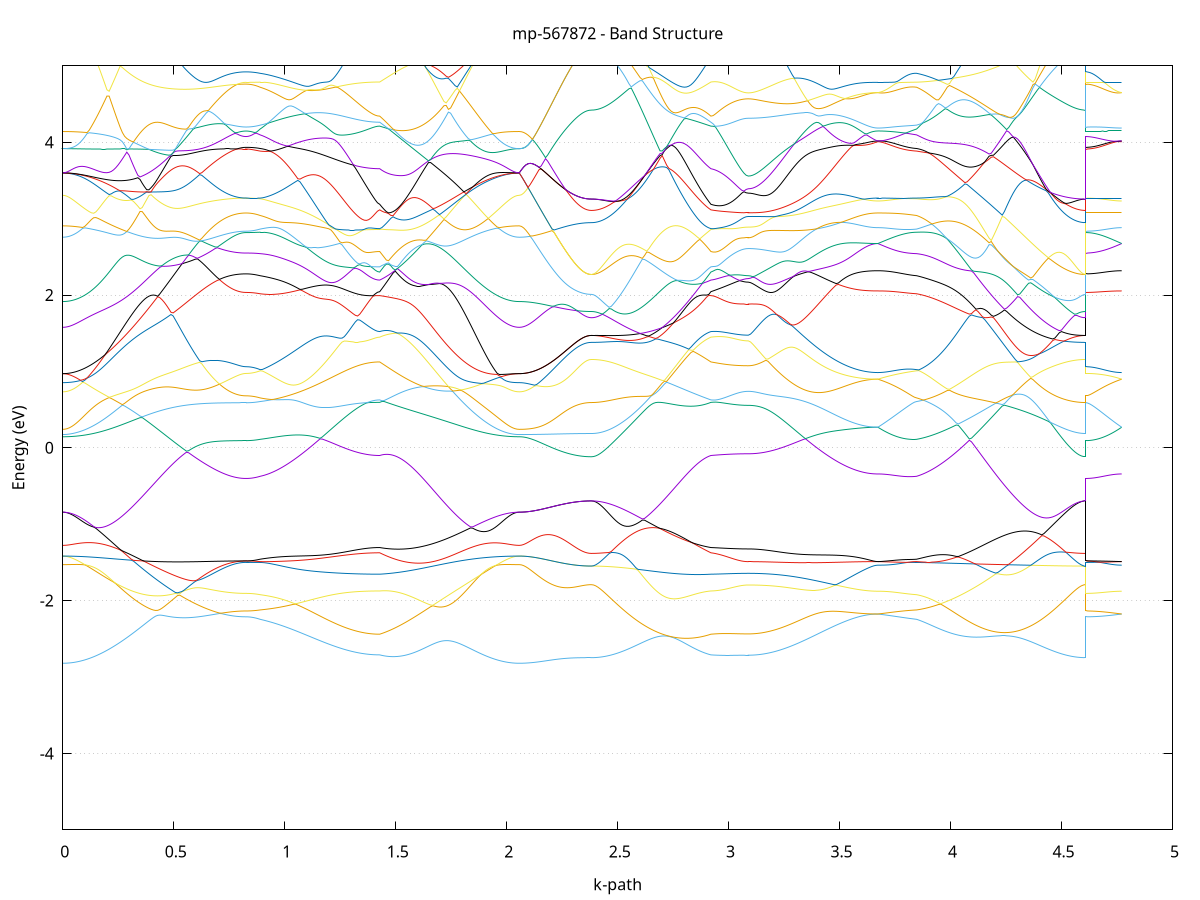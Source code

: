 set title 'mp-567872 - Band Structure'
set xlabel 'k-path'
set ylabel 'Energy (eV)'
set grid y
set yrange [-5:5]
set terminal png size 800,600
set output 'mp-567872_bands_gnuplot.png'
plot '-' using 1:2 with lines notitle, '-' using 1:2 with lines notitle, '-' using 1:2 with lines notitle, '-' using 1:2 with lines notitle, '-' using 1:2 with lines notitle, '-' using 1:2 with lines notitle, '-' using 1:2 with lines notitle, '-' using 1:2 with lines notitle, '-' using 1:2 with lines notitle, '-' using 1:2 with lines notitle, '-' using 1:2 with lines notitle, '-' using 1:2 with lines notitle, '-' using 1:2 with lines notitle, '-' using 1:2 with lines notitle, '-' using 1:2 with lines notitle, '-' using 1:2 with lines notitle, '-' using 1:2 with lines notitle, '-' using 1:2 with lines notitle, '-' using 1:2 with lines notitle, '-' using 1:2 with lines notitle, '-' using 1:2 with lines notitle, '-' using 1:2 with lines notitle, '-' using 1:2 with lines notitle, '-' using 1:2 with lines notitle, '-' using 1:2 with lines notitle, '-' using 1:2 with lines notitle, '-' using 1:2 with lines notitle, '-' using 1:2 with lines notitle, '-' using 1:2 with lines notitle, '-' using 1:2 with lines notitle, '-' using 1:2 with lines notitle, '-' using 1:2 with lines notitle, '-' using 1:2 with lines notitle, '-' using 1:2 with lines notitle, '-' using 1:2 with lines notitle, '-' using 1:2 with lines notitle, '-' using 1:2 with lines notitle, '-' using 1:2 with lines notitle, '-' using 1:2 with lines notitle, '-' using 1:2 with lines notitle, '-' using 1:2 with lines notitle, '-' using 1:2 with lines notitle, '-' using 1:2 with lines notitle, '-' using 1:2 with lines notitle, '-' using 1:2 with lines notitle, '-' using 1:2 with lines notitle, '-' using 1:2 with lines notitle, '-' using 1:2 with lines notitle, '-' using 1:2 with lines notitle, '-' using 1:2 with lines notitle, '-' using 1:2 with lines notitle, '-' using 1:2 with lines notitle, '-' using 1:2 with lines notitle, '-' using 1:2 with lines notitle, '-' using 1:2 with lines notitle, '-' using 1:2 with lines notitle, '-' using 1:2 with lines notitle, '-' using 1:2 with lines notitle, '-' using 1:2 with lines notitle, '-' using 1:2 with lines notitle, '-' using 1:2 with lines notitle, '-' using 1:2 with lines notitle, '-' using 1:2 with lines notitle, '-' using 1:2 with lines notitle
0.000000 -28.885541
0.009946 -28.885541
0.019891 -28.885441
0.029837 -28.885441
0.039782 -28.885441
0.049728 -28.885441
0.059674 -28.885341
0.069619 -28.885341
0.079565 -28.885241
0.089511 -28.885141
0.099456 -28.885141
0.109402 -28.885041
0.119347 -28.884941
0.129293 -28.884841
0.139239 -28.884741
0.149184 -28.884641
0.159130 -28.884441
0.169075 -28.884341
0.179021 -28.884241
0.188967 -28.884041
0.198912 -28.883941
0.208858 -28.883741
0.218803 -28.883641
0.228749 -28.883441
0.238695 -28.883341
0.248640 -28.883141
0.258586 -28.882941
0.268531 -28.882741
0.278477 -28.882541
0.288423 -28.882341
0.298368 -28.882241
0.308314 -28.882041
0.318260 -28.881841
0.328205 -28.881641
0.338151 -28.881441
0.348096 -28.881241
0.358042 -28.880941
0.367988 -28.880741
0.377933 -28.880541
0.387879 -28.880341
0.397824 -28.880141
0.407770 -28.879941
0.417716 -28.879741
0.427661 -28.879541
0.437607 -28.879341
0.447552 -28.879041
0.457498 -28.878841
0.467444 -28.878641
0.477389 -28.878441
0.487335 -28.878241
0.497281 -28.878041
0.507226 -28.877841
0.517172 -28.877641
0.527117 -28.877441
0.537063 -28.877341
0.547009 -28.877141
0.556954 -28.876941
0.566900 -28.876741
0.576845 -28.876541
0.586791 -28.876441
0.596737 -28.876241
0.606682 -28.876141
0.616628 -28.875941
0.626573 -28.875841
0.636519 -28.875641
0.646465 -28.875541
0.656410 -28.875441
0.666356 -28.875241
0.676302 -28.875141
0.686247 -28.875041
0.696193 -28.874941
0.706138 -28.874841
0.716084 -28.874741
0.726030 -28.874741
0.735975 -28.874641
0.745921 -28.874541
0.755866 -28.874541
0.765812 -28.874441
0.775758 -28.874441
0.785703 -28.874341
0.795649 -28.874341
0.805594 -28.874341
0.815540 -28.874341
0.825486 -28.874341
0.825486 -28.874341
0.834620 -28.874341
0.843754 -28.874341
0.852888 -28.874341
0.862023 -28.874341
0.871157 -28.874341
0.880291 -28.874441
0.889425 -28.874441
0.889425 -28.874441
0.899397 -28.874441
0.909370 -28.874541
0.919342 -28.874541
0.929314 -28.874541
0.939286 -28.874641
0.949258 -28.874641
0.959230 -28.874741
0.969202 -28.874741
0.979174 -28.874741
0.989147 -28.874841
0.999119 -28.874841
1.009091 -28.874941
1.019063 -28.874941
1.029035 -28.875041
1.039007 -28.875041
1.048979 -28.875141
1.058951 -28.875141
1.068923 -28.875241
1.078896 -28.875241
1.088868 -28.875341
1.098840 -28.875341
1.108812 -28.875441
1.118784 -28.875441
1.128756 -28.875541
1.138728 -28.875541
1.148700 -28.875641
1.158673 -28.875641
1.168645 -28.875741
1.178617 -28.875741
1.188589 -28.875841
1.198561 -28.875841
1.208533 -28.875841
1.218505 -28.875941
1.228477 -28.875941
1.238449 -28.876041
1.248422 -28.876041
1.258394 -28.876041
1.268366 -28.876141
1.278338 -28.876141
1.288310 -28.876141
1.298282 -28.876241
1.308254 -28.876241
1.318226 -28.876241
1.328199 -28.876241
1.338171 -28.876341
1.348143 -28.876341
1.358115 -28.876341
1.368087 -28.876341
1.378059 -28.876341
1.388031 -28.876341
1.398003 -28.876341
1.407975 -28.876441
1.417948 -28.876441
1.427920 -28.876441
1.427920 -28.876441
1.437903 -28.876141
1.447885 -28.875941
1.457868 -28.875741
1.467851 -28.875741
1.477834 -28.876041
1.487817 -28.876241
1.497800 -28.876441
1.507782 -28.876641
1.517765 -28.876841
1.527748 -28.877041
1.537731 -28.877241
1.547714 -28.877541
1.557697 -28.877741
1.567679 -28.877941
1.577662 -28.878141
1.587645 -28.878441
1.597628 -28.878641
1.607611 -28.878841
1.617594 -28.879141
1.627576 -28.879341
1.637559 -28.879541
1.647542 -28.879741
1.657525 -28.880041
1.667508 -28.880241
1.677491 -28.880441
1.687473 -28.880641
1.697456 -28.880841
1.707439 -28.881141
1.717422 -28.881341
1.727405 -28.881541
1.737388 -28.881741
1.747371 -28.881941
1.757353 -28.882141
1.767336 -28.882341
1.777319 -28.882541
1.787302 -28.882741
1.797285 -28.882941
1.807268 -28.883041
1.817250 -28.883241
1.827233 -28.883441
1.837216 -28.883641
1.847199 -28.883741
1.857182 -28.883941
1.867165 -28.884041
1.877147 -28.884241
1.887130 -28.884341
1.897113 -28.884441
1.907096 -28.884541
1.917079 -28.884741
1.927062 -28.884841
1.937044 -28.884941
1.947027 -28.885041
1.957010 -28.885041
1.966993 -28.885141
1.976976 -28.885241
1.986959 -28.885341
1.996941 -28.885341
2.006924 -28.885441
2.016907 -28.885441
2.026890 -28.885441
2.036873 -28.885441
2.046856 -28.885541
2.056838 -28.885441
2.056838 -28.885441
2.066684 -28.885541
2.076530 -28.885441
2.086375 -28.885441
2.096221 -28.885441
2.106066 -28.885441
2.115912 -28.885441
2.125757 -28.885341
2.135603 -28.885341
2.145449 -28.885341
2.155294 -28.885241
2.165140 -28.885241
2.174985 -28.885141
2.184831 -28.885141
2.194676 -28.885041
2.204522 -28.885041
2.214368 -28.884941
2.224213 -28.884941
2.234059 -28.884841
2.243904 -28.884741
2.253750 -28.884741
2.263595 -28.884641
2.273441 -28.884641
2.283287 -28.884541
2.293132 -28.884541
2.302978 -28.884441
2.312823 -28.884441
2.322669 -28.884441
2.332514 -28.884341
2.342360 -28.884341
2.352206 -28.884341
2.362051 -28.884341
2.371897 -28.884341
2.381742 -28.884341
2.381742 -28.884341
2.391714 -28.884241
2.401686 -28.884241
2.411659 -28.884241
2.421631 -28.884241
2.431603 -28.884241
2.441575 -28.884141
2.451547 -28.884141
2.461519 -28.884041
2.471491 -28.884041
2.481463 -28.883941
2.491436 -28.883841
2.501408 -28.883741
2.511380 -28.883741
2.521352 -28.883641
2.531324 -28.883541
2.541296 -28.883441
2.551268 -28.883241
2.561240 -28.883141
2.571213 -28.883041
2.581185 -28.882941
2.591157 -28.882741
2.601129 -28.882641
2.611101 -28.882441
2.621073 -28.882341
2.631045 -28.882141
2.641017 -28.882041
2.650989 -28.881841
2.660962 -28.881641
2.670934 -28.881541
2.680906 -28.881341
2.690878 -28.881141
2.700850 -28.880941
2.710822 -28.880741
2.720794 -28.880541
2.730766 -28.880441
2.740739 -28.880241
2.750711 -28.880041
2.760683 -28.879841
2.770655 -28.879541
2.780627 -28.879341
2.790599 -28.879141
2.800571 -28.878941
2.810543 -28.878741
2.820515 -28.878541
2.830488 -28.878341
2.840460 -28.878141
2.850432 -28.877941
2.860404 -28.877641
2.870376 -28.877441
2.880348 -28.877241
2.890320 -28.877041
2.900292 -28.876841
2.910265 -28.876641
2.920237 -28.876441
2.920237 -28.876441
2.930156 -28.876341
2.940075 -28.876341
2.949994 -28.876241
2.959913 -28.876241
2.969833 -28.876141
2.979752 -28.876141
2.989671 -28.876041
2.999590 -28.876041
3.009509 -28.876041
3.019428 -28.875941
3.029348 -28.875941
3.039267 -28.875941
3.049186 -28.875941
3.059105 -28.875941
3.069024 -28.875941
3.078944 -28.875941
3.088863 -28.875941
3.088863 -28.875941
3.098756 -28.875941
3.108649 -28.875941
3.118543 -28.875841
3.128436 -28.875841
3.138329 -28.875841
3.148223 -28.875841
3.158116 -28.875841
3.168009 -28.875841
3.177903 -28.875841
3.187796 -28.875741
3.197689 -28.875741
3.207583 -28.875741
3.217476 -28.875741
3.227369 -28.875641
3.237263 -28.875641
3.247156 -28.875641
3.257049 -28.875641
3.266943 -28.875541
3.276836 -28.875541
3.286729 -28.875441
3.296623 -28.875441
3.306516 -28.875441
3.316409 -28.875341
3.326303 -28.875341
3.336196 -28.875341
3.346089 -28.875241
3.355983 -28.875241
3.365876 -28.875141
3.375769 -28.875141
3.385663 -28.875041
3.395556 -28.875041
3.405449 -28.875041
3.415343 -28.874941
3.425236 -28.874941
3.435129 -28.874841
3.445023 -28.874841
3.454916 -28.874841
3.464809 -28.874741
3.474703 -28.874741
3.484596 -28.874641
3.494489 -28.874641
3.504383 -28.874641
3.514276 -28.874541
3.524169 -28.874541
3.534063 -28.874541
3.543956 -28.874541
3.553849 -28.874441
3.563743 -28.874441
3.573636 -28.874441
3.583529 -28.874441
3.593423 -28.874341
3.603316 -28.874341
3.613209 -28.874341
3.623103 -28.874341
3.632996 -28.874341
3.642889 -28.874341
3.652783 -28.874341
3.662676 -28.874341
3.672569 -28.874341
3.672569 -28.874341
3.682268 -28.874341
3.691967 -28.874341
3.701666 -28.874341
3.711365 -28.874341
3.721064 -28.874341
3.730763 -28.874341
3.740462 -28.874341
3.750161 -28.874341
3.759860 -28.874341
3.769559 -28.874341
3.779258 -28.874341
3.788957 -28.874341
3.798656 -28.874341
3.808355 -28.874341
3.818054 -28.874441
3.827753 -28.874441
3.837452 -28.874441
3.847151 -28.874441
3.847151 -28.874441
3.857042 -28.874441
3.866932 -28.874541
3.876822 -28.874641
3.886712 -28.874641
3.896602 -28.874741
3.906493 -28.874841
3.916383 -28.874941
3.926273 -28.875041
3.936163 -28.875141
3.946053 -28.875241
3.955944 -28.875341
3.965834 -28.875441
3.975724 -28.875541
3.985614 -28.875741
3.995505 -28.875841
4.005395 -28.875941
4.015285 -28.876141
4.025175 -28.876241
4.035065 -28.876441
4.044956 -28.876541
4.054846 -28.876741
4.064736 -28.876941
4.074626 -28.877041
4.084516 -28.877241
4.094407 -28.877441
4.104297 -28.877541
4.114187 -28.877741
4.124077 -28.877941
4.133967 -28.878141
4.143858 -28.878341
4.153748 -28.878541
4.163638 -28.878641
4.173528 -28.878841
4.183418 -28.879041
4.193309 -28.879241
4.203199 -28.879441
4.213089 -28.879641
4.222979 -28.879841
4.232870 -28.880041
4.242760 -28.880141
4.252650 -28.880341
4.262540 -28.880541
4.272430 -28.880741
4.282321 -28.880941
4.292211 -28.881141
4.302101 -28.881241
4.311991 -28.881441
4.321881 -28.881641
4.331772 -28.881741
4.341662 -28.881941
4.351552 -28.882041
4.361442 -28.882241
4.371332 -28.882441
4.381223 -28.882541
4.391113 -28.882641
4.401003 -28.882841
4.410893 -28.882941
4.420783 -28.883041
4.430674 -28.883241
4.440564 -28.883341
4.450454 -28.883441
4.460344 -28.883541
4.470235 -28.883641
4.480125 -28.883741
4.490015 -28.883841
4.499905 -28.883841
4.509795 -28.883941
4.519686 -28.884041
4.529576 -28.884041
4.539466 -28.884141
4.549356 -28.884141
4.559246 -28.884241
4.569137 -28.884241
4.579027 -28.884241
4.588917 -28.884241
4.598807 -28.884241
4.608697 -28.884241
4.608697 -28.874341
4.618253 -28.874341
4.627809 -28.874341
4.637365 -28.874341
4.646921 -28.874341
4.656477 -28.874341
4.666033 -28.874341
4.675589 -28.874341
4.685145 -28.874341
4.694701 -28.874341
4.704257 -28.874341
4.713813 -28.874341
4.723369 -28.874341
4.732925 -28.874341
4.742481 -28.874341
4.752037 -28.874341
4.761593 -28.874341
4.771149 -28.874341
e
0.000000 -28.868841
0.009946 -28.868841
0.019891 -28.868841
0.029837 -28.868841
0.039782 -28.868841
0.049728 -28.868941
0.059674 -28.868941
0.069619 -28.868941
0.079565 -28.868941
0.089511 -28.869041
0.099456 -28.869041
0.109402 -28.869041
0.119347 -28.869141
0.129293 -28.869141
0.139239 -28.869241
0.149184 -28.869241
0.159130 -28.869341
0.169075 -28.869441
0.179021 -28.869441
0.188967 -28.869541
0.198912 -28.869541
0.208858 -28.869641
0.218803 -28.869741
0.228749 -28.869841
0.238695 -28.869941
0.248640 -28.869941
0.258586 -28.870041
0.268531 -28.870141
0.278477 -28.870241
0.288423 -28.870341
0.298368 -28.870441
0.308314 -28.870541
0.318260 -28.870641
0.328205 -28.870741
0.338151 -28.870841
0.348096 -28.870941
0.358042 -28.871041
0.367988 -28.871141
0.377933 -28.871241
0.387879 -28.871341
0.397824 -28.871441
0.407770 -28.871541
0.417716 -28.871641
0.427661 -28.871741
0.437607 -28.871841
0.447552 -28.871941
0.457498 -28.872041
0.467444 -28.872141
0.477389 -28.872241
0.487335 -28.872341
0.497281 -28.872441
0.507226 -28.872541
0.517172 -28.872641
0.527117 -28.872741
0.537063 -28.872841
0.547009 -28.872941
0.556954 -28.873041
0.566900 -28.873041
0.576845 -28.873141
0.586791 -28.873241
0.596737 -28.873341
0.606682 -28.873441
0.616628 -28.873441
0.626573 -28.873541
0.636519 -28.873641
0.646465 -28.873641
0.656410 -28.873741
0.666356 -28.873841
0.676302 -28.873841
0.686247 -28.873941
0.696193 -28.873941
0.706138 -28.874041
0.716084 -28.874041
0.726030 -28.874141
0.735975 -28.874141
0.745921 -28.874141
0.755866 -28.874241
0.765812 -28.874241
0.775758 -28.874241
0.785703 -28.874241
0.795649 -28.874241
0.805594 -28.874241
0.815540 -28.874241
0.825486 -28.874241
0.825486 -28.874341
0.834620 -28.874341
0.843754 -28.874341
0.852888 -28.874341
0.862023 -28.874241
0.871157 -28.874241
0.880291 -28.874241
0.889425 -28.874241
0.889425 -28.874241
0.899397 -28.874241
0.909370 -28.874241
0.919342 -28.874241
0.929314 -28.874241
0.939286 -28.874241
0.949258 -28.874241
0.959230 -28.874241
0.969202 -28.874241
0.979174 -28.874241
0.989147 -28.874241
0.999119 -28.874241
1.009091 -28.874241
1.019063 -28.874241
1.029035 -28.874241
1.039007 -28.874241
1.048979 -28.874241
1.058951 -28.874341
1.068923 -28.874341
1.078896 -28.874341
1.088868 -28.874341
1.098840 -28.874341
1.108812 -28.874441
1.118784 -28.874441
1.128756 -28.874441
1.138728 -28.874441
1.148700 -28.874541
1.158673 -28.874541
1.168645 -28.874541
1.178617 -28.874541
1.188589 -28.874641
1.198561 -28.874641
1.208533 -28.874641
1.218505 -28.874641
1.228477 -28.874741
1.238449 -28.874741
1.248422 -28.874741
1.258394 -28.874741
1.268366 -28.874841
1.278338 -28.874841
1.288310 -28.874841
1.298282 -28.874841
1.308254 -28.874841
1.318226 -28.874941
1.328199 -28.874941
1.338171 -28.874941
1.348143 -28.874941
1.358115 -28.874941
1.368087 -28.874941
1.378059 -28.874941
1.388031 -28.874941
1.398003 -28.874941
1.407975 -28.874941
1.417948 -28.874941
1.427920 -28.874941
1.427920 -28.874941
1.437903 -28.875141
1.447885 -28.875341
1.457868 -28.875541
1.467851 -28.875541
1.477834 -28.875341
1.487817 -28.875141
1.497800 -28.874941
1.507782 -28.874741
1.517765 -28.874541
1.527748 -28.874341
1.537731 -28.874141
1.547714 -28.873941
1.557697 -28.873741
1.567679 -28.873541
1.577662 -28.873341
1.587645 -28.873241
1.597628 -28.873041
1.607611 -28.872841
1.617594 -28.872641
1.627576 -28.872541
1.637559 -28.872341
1.647542 -28.872141
1.657525 -28.872041
1.667508 -28.871841
1.677491 -28.871741
1.687473 -28.871541
1.697456 -28.871441
1.707439 -28.871241
1.717422 -28.871141
1.727405 -28.871041
1.737388 -28.870841
1.747371 -28.870741
1.757353 -28.870641
1.767336 -28.870541
1.777319 -28.870441
1.787302 -28.870341
1.797285 -28.870141
1.807268 -28.870041
1.817250 -28.869941
1.827233 -28.869941
1.837216 -28.869841
1.847199 -28.869741
1.857182 -28.869641
1.867165 -28.869541
1.877147 -28.869441
1.887130 -28.869441
1.897113 -28.869341
1.907096 -28.869241
1.917079 -28.869241
1.927062 -28.869141
1.937044 -28.869141
1.947027 -28.869041
1.957010 -28.869041
1.966993 -28.869041
1.976976 -28.868941
1.986959 -28.868941
1.996941 -28.868941
2.006924 -28.868941
2.016907 -28.868841
2.026890 -28.868841
2.036873 -28.868841
2.046856 -28.868841
2.056838 -28.868841
2.056838 -28.868841
2.066684 -28.868841
2.076530 -28.868841
2.086375 -28.868841
2.096221 -28.868841
2.106066 -28.868941
2.115912 -28.868941
2.125757 -28.868941
2.135603 -28.869041
2.145449 -28.869041
2.155294 -28.869141
2.165140 -28.869141
2.174985 -28.869241
2.184831 -28.869241
2.194676 -28.869341
2.204522 -28.869341
2.214368 -28.869441
2.224213 -28.869441
2.234059 -28.869541
2.243904 -28.869641
2.253750 -28.869641
2.263595 -28.869741
2.273441 -28.869741
2.283287 -28.869841
2.293132 -28.869941
2.302978 -28.869941
2.312823 -28.869941
2.322669 -28.870041
2.332514 -28.870041
2.342360 -28.870041
2.352206 -28.870141
2.362051 -28.870141
2.371897 -28.870141
2.381742 -28.870141
2.381742 -28.870141
2.391714 -28.870141
2.401686 -28.870141
2.411659 -28.870141
2.421631 -28.870141
2.431603 -28.870141
2.441575 -28.870141
2.451547 -28.870241
2.461519 -28.870241
2.471491 -28.870241
2.481463 -28.870241
2.491436 -28.870241
2.501408 -28.870341
2.511380 -28.870341
2.521352 -28.870441
2.531324 -28.870441
2.541296 -28.870441
2.551268 -28.870541
2.561240 -28.870541
2.571213 -28.870641
2.581185 -28.870641
2.591157 -28.870741
2.601129 -28.870841
2.611101 -28.870841
2.621073 -28.870941
2.631045 -28.871041
2.641017 -28.871141
2.650989 -28.871141
2.660962 -28.871241
2.670934 -28.871341
2.680906 -28.871441
2.690878 -28.871541
2.700850 -28.871641
2.710822 -28.871741
2.720794 -28.871841
2.730766 -28.872041
2.740739 -28.872141
2.750711 -28.872241
2.760683 -28.872341
2.770655 -28.872541
2.780627 -28.872641
2.790599 -28.872741
2.800571 -28.872941
2.810543 -28.873041
2.820515 -28.873241
2.830488 -28.873441
2.840460 -28.873541
2.850432 -28.873741
2.860404 -28.873841
2.870376 -28.874041
2.880348 -28.874241
2.890320 -28.874441
2.900292 -28.874641
2.910265 -28.874841
2.920237 -28.874941
2.920237 -28.874941
2.930156 -28.875041
2.940075 -28.875041
2.949994 -28.875141
2.959913 -28.875141
2.969833 -28.875241
2.979752 -28.875241
2.989671 -28.875241
2.999590 -28.875341
3.009509 -28.875341
3.019428 -28.875341
3.029348 -28.875341
3.039267 -28.875441
3.049186 -28.875441
3.059105 -28.875441
3.069024 -28.875441
3.078944 -28.875441
3.088863 -28.875441
3.088863 -28.875441
3.098756 -28.875441
3.108649 -28.875441
3.118543 -28.875441
3.128436 -28.875441
3.138329 -28.875441
3.148223 -28.875441
3.158116 -28.875441
3.168009 -28.875441
3.177903 -28.875341
3.187796 -28.875341
3.197689 -28.875341
3.207583 -28.875341
3.217476 -28.875341
3.227369 -28.875341
3.237263 -28.875241
3.247156 -28.875241
3.257049 -28.875241
3.266943 -28.875241
3.276836 -28.875141
3.286729 -28.875141
3.296623 -28.875141
3.306516 -28.875141
3.316409 -28.875041
3.326303 -28.875041
3.336196 -28.875041
3.346089 -28.874941
3.355983 -28.874941
3.365876 -28.874941
3.375769 -28.874841
3.385663 -28.874841
3.395556 -28.874841
3.405449 -28.874841
3.415343 -28.874741
3.425236 -28.874741
3.435129 -28.874741
3.445023 -28.874641
3.454916 -28.874641
3.464809 -28.874641
3.474703 -28.874541
3.484596 -28.874541
3.494489 -28.874541
3.504383 -28.874541
3.514276 -28.874441
3.524169 -28.874441
3.534063 -28.874441
3.543956 -28.874441
3.553849 -28.874441
3.563743 -28.874341
3.573636 -28.874341
3.583529 -28.874341
3.593423 -28.874341
3.603316 -28.874341
3.613209 -28.874341
3.623103 -28.874341
3.632996 -28.874341
3.642889 -28.874341
3.652783 -28.874341
3.662676 -28.874341
3.672569 -28.874341
3.672569 -28.874341
3.682268 -28.874341
3.691967 -28.874341
3.701666 -28.874341
3.711365 -28.874341
3.721064 -28.874341
3.730763 -28.874341
3.740462 -28.874341
3.750161 -28.874341
3.759860 -28.874241
3.769559 -28.874241
3.779258 -28.874241
3.788957 -28.874241
3.798656 -28.874241
3.808355 -28.874241
3.818054 -28.874241
3.827753 -28.874241
3.837452 -28.874241
3.847151 -28.874241
3.847151 -28.874241
3.857042 -28.874241
3.866932 -28.874241
3.876822 -28.874141
3.886712 -28.874141
3.896602 -28.874141
3.906493 -28.874041
3.916383 -28.874041
3.926273 -28.873941
3.936163 -28.873941
3.946053 -28.873841
3.955944 -28.873841
3.965834 -28.873741
3.975724 -28.873741
3.985614 -28.873641
3.995505 -28.873641
4.005395 -28.873541
4.015285 -28.873441
4.025175 -28.873441
4.035065 -28.873341
4.044956 -28.873241
4.054846 -28.873241
4.064736 -28.873141
4.074626 -28.873041
4.084516 -28.873041
4.094407 -28.872941
4.104297 -28.872841
4.114187 -28.872741
4.124077 -28.872641
4.133967 -28.872641
4.143858 -28.872541
4.153748 -28.872441
4.163638 -28.872341
4.173528 -28.872241
4.183418 -28.872241
4.193309 -28.872141
4.203199 -28.872041
4.213089 -28.871941
4.222979 -28.871941
4.232870 -28.871841
4.242760 -28.871741
4.252650 -28.871641
4.262540 -28.871541
4.272430 -28.871541
4.282321 -28.871441
4.292211 -28.871341
4.302101 -28.871341
4.311991 -28.871241
4.321881 -28.871141
4.331772 -28.871141
4.341662 -28.871041
4.351552 -28.870941
4.361442 -28.870941
4.371332 -28.870841
4.381223 -28.870841
4.391113 -28.870741
4.401003 -28.870641
4.410893 -28.870641
4.420783 -28.870541
4.430674 -28.870541
4.440564 -28.870541
4.450454 -28.870441
4.460344 -28.870441
4.470235 -28.870341
4.480125 -28.870341
4.490015 -28.870341
4.499905 -28.870241
4.509795 -28.870241
4.519686 -28.870241
4.529576 -28.870241
4.539466 -28.870241
4.549356 -28.870141
4.559246 -28.870141
4.569137 -28.870141
4.579027 -28.870141
4.588917 -28.870141
4.598807 -28.870141
4.608697 -28.870141
4.608697 -28.874341
4.618253 -28.874341
4.627809 -28.874341
4.637365 -28.874341
4.646921 -28.874341
4.656477 -28.874341
4.666033 -28.874341
4.675589 -28.874341
4.685145 -28.874341
4.694701 -28.874341
4.704257 -28.874341
4.713813 -28.874341
4.723369 -28.874341
4.732925 -28.874341
4.742481 -28.874341
4.752037 -28.874341
4.761593 -28.874341
4.771149 -28.874341
e
0.000000 -28.653441
0.009946 -28.653441
0.019891 -28.653341
0.029837 -28.653141
0.039782 -28.652941
0.049728 -28.652641
0.059674 -28.652241
0.069619 -28.651841
0.079565 -28.651441
0.089511 -28.650841
0.099456 -28.650241
0.109402 -28.649541
0.119347 -28.648841
0.129293 -28.648041
0.139239 -28.647241
0.149184 -28.646341
0.159130 -28.645441
0.169075 -28.644441
0.179021 -28.643341
0.188967 -28.642241
0.198912 -28.641041
0.208858 -28.639841
0.218803 -28.638641
0.228749 -28.637341
0.238695 -28.635941
0.248640 -28.634541
0.258586 -28.633141
0.268531 -28.631741
0.278477 -28.630241
0.288423 -28.628641
0.298368 -28.627141
0.308314 -28.625541
0.318260 -28.623941
0.328205 -28.622341
0.338151 -28.620641
0.348096 -28.618941
0.358042 -28.617241
0.367988 -28.615541
0.377933 -28.613841
0.387879 -28.612041
0.397824 -28.610341
0.407770 -28.608541
0.417716 -28.606841
0.427661 -28.605041
0.437607 -28.603341
0.447552 -28.601541
0.457498 -28.599841
0.467444 -28.598141
0.477389 -28.596441
0.487335 -28.594741
0.497281 -28.593041
0.507226 -28.591341
0.517172 -28.589741
0.527117 -28.588141
0.537063 -28.586541
0.547009 -28.584941
0.556954 -28.583441
0.566900 -28.581941
0.576845 -28.580441
0.586791 -28.579041
0.596737 -28.577641
0.606682 -28.576341
0.616628 -28.575041
0.626573 -28.573741
0.636519 -28.572541
0.646465 -28.571441
0.656410 -28.570341
0.666356 -28.569241
0.676302 -28.568341
0.686247 -28.567341
0.696193 -28.566541
0.706138 -28.565641
0.716084 -28.564941
0.726030 -28.564241
0.735975 -28.563641
0.745921 -28.563041
0.755866 -28.562541
0.765812 -28.562141
0.775758 -28.561741
0.785703 -28.561441
0.795649 -28.561141
0.805594 -28.561041
0.815540 -28.560941
0.825486 -28.560841
0.825486 -28.560841
0.834620 -28.560941
0.843754 -28.561041
0.852888 -28.561141
0.862023 -28.561341
0.871157 -28.561641
0.880291 -28.561941
0.889425 -28.562241
0.889425 -28.562241
0.899397 -28.562541
0.909370 -28.562841
0.919342 -28.563241
0.929314 -28.563541
0.939286 -28.563841
0.949258 -28.564141
0.959230 -28.564441
0.969202 -28.564741
0.979174 -28.565041
0.989147 -28.565341
0.999119 -28.565641
1.009091 -28.565941
1.019063 -28.566241
1.029035 -28.566541
1.039007 -28.566841
1.048979 -28.567141
1.058951 -28.567441
1.068923 -28.567741
1.078896 -28.568041
1.088868 -28.568241
1.098840 -28.568541
1.108812 -28.568841
1.118784 -28.569141
1.128756 -28.569341
1.138728 -28.569641
1.148700 -28.569841
1.158673 -28.570141
1.168645 -28.570341
1.178617 -28.570541
1.188589 -28.570841
1.198561 -28.571041
1.208533 -28.571241
1.218505 -28.571441
1.228477 -28.571641
1.238449 -28.571841
1.248422 -28.571941
1.258394 -28.572141
1.268366 -28.572341
1.278338 -28.572441
1.288310 -28.572641
1.298282 -28.572741
1.308254 -28.572841
1.318226 -28.572941
1.328199 -28.573041
1.338171 -28.573141
1.348143 -28.573241
1.358115 -28.573341
1.368087 -28.573441
1.378059 -28.573441
1.388031 -28.573541
1.398003 -28.573541
1.407975 -28.573541
1.417948 -28.573541
1.427920 -28.573541
1.427920 -28.573541
1.437903 -28.571141
1.447885 -28.568741
1.457868 -28.566241
1.467851 -28.563841
1.477834 -28.563741
1.487817 -28.566141
1.497800 -28.568541
1.507782 -28.571041
1.517765 -28.573441
1.527748 -28.575841
1.537731 -28.578241
1.547714 -28.580641
1.557697 -28.583041
1.567679 -28.585441
1.577662 -28.587841
1.587645 -28.590141
1.597628 -28.592541
1.607611 -28.594841
1.617594 -28.597041
1.627576 -28.599341
1.637559 -28.601541
1.647542 -28.603741
1.657525 -28.605941
1.667508 -28.608041
1.677491 -28.610141
1.687473 -28.612241
1.697456 -28.614241
1.707439 -28.616241
1.717422 -28.618241
1.727405 -28.620141
1.737388 -28.621941
1.747371 -28.623841
1.757353 -28.625541
1.767336 -28.627341
1.777319 -28.629041
1.787302 -28.630641
1.797285 -28.632241
1.807268 -28.633741
1.817250 -28.635241
1.827233 -28.636741
1.837216 -28.638141
1.847199 -28.639441
1.857182 -28.640741
1.867165 -28.641941
1.877147 -28.643041
1.887130 -28.644141
1.897113 -28.645241
1.907096 -28.646241
1.917079 -28.647141
1.927062 -28.647941
1.937044 -28.648841
1.947027 -28.649541
1.957010 -28.650241
1.966993 -28.650841
1.976976 -28.651341
1.986959 -28.651841
1.996941 -28.652241
2.006924 -28.652641
2.016907 -28.652941
2.026890 -28.653141
2.036873 -28.653341
2.046856 -28.653441
2.056838 -28.653441
2.056838 -28.653441
2.066684 -28.653441
2.076530 -28.653441
2.086375 -28.653441
2.096221 -28.653441
2.106066 -28.653441
2.115912 -28.653441
2.125757 -28.653441
2.135603 -28.653441
2.145449 -28.653441
2.155294 -28.653441
2.165140 -28.653441
2.174985 -28.653441
2.184831 -28.653441
2.194676 -28.653441
2.204522 -28.653441
2.214368 -28.653441
2.224213 -28.653441
2.234059 -28.653441
2.243904 -28.653441
2.253750 -28.653441
2.263595 -28.653441
2.273441 -28.653441
2.283287 -28.653341
2.293132 -28.653341
2.302978 -28.653341
2.312823 -28.653341
2.322669 -28.653341
2.332514 -28.653341
2.342360 -28.653341
2.352206 -28.653341
2.362051 -28.653341
2.371897 -28.653341
2.381742 -28.653341
2.381742 -28.653341
2.391714 -28.653341
2.401686 -28.653241
2.411659 -28.653041
2.421631 -28.652841
2.431603 -28.652541
2.441575 -28.652241
2.451547 -28.651841
2.461519 -28.651341
2.471491 -28.650741
2.481463 -28.650141
2.491436 -28.649441
2.501408 -28.648741
2.511380 -28.647941
2.521352 -28.647041
2.531324 -28.646141
2.541296 -28.645141
2.551268 -28.644141
2.561240 -28.643041
2.571213 -28.641941
2.581185 -28.640641
2.591157 -28.639441
2.601129 -28.638141
2.611101 -28.636741
2.621073 -28.635241
2.631045 -28.633841
2.641017 -28.632241
2.650989 -28.630641
2.660962 -28.629041
2.670934 -28.627341
2.680906 -28.625641
2.690878 -28.623841
2.700850 -28.622041
2.710822 -28.620141
2.720794 -28.618241
2.730766 -28.616341
2.740739 -28.614341
2.750711 -28.612241
2.760683 -28.610241
2.770655 -28.608141
2.780627 -28.606041
2.790599 -28.603841
2.800571 -28.601641
2.810543 -28.599441
2.820515 -28.597141
2.830488 -28.594941
2.840460 -28.592641
2.850432 -28.590241
2.860404 -28.587941
2.870376 -28.585541
2.880348 -28.583241
2.890320 -28.580841
2.900292 -28.578441
2.910265 -28.576041
2.920237 -28.573541
2.920237 -28.573541
2.930156 -28.572941
2.940075 -28.572241
2.949994 -28.571641
2.959913 -28.570941
2.969833 -28.570341
2.979752 -28.569641
2.989671 -28.569041
2.999590 -28.568341
3.009509 -28.567741
3.019428 -28.567041
3.029348 -28.566441
3.039267 -28.565741
3.049186 -28.565141
3.059105 -28.564441
3.069024 -28.563841
3.078944 -28.563241
3.088863 -28.562941
3.088863 -28.562941
3.098756 -28.562941
3.108649 -28.562941
3.118543 -28.562941
3.128436 -28.562941
3.138329 -28.562841
3.148223 -28.562841
3.158116 -28.562841
3.168009 -28.562841
3.177903 -28.562841
3.187796 -28.562741
3.197689 -28.562741
3.207583 -28.562741
3.217476 -28.562641
3.227369 -28.562641
3.237263 -28.562641
3.247156 -28.562541
3.257049 -28.562541
3.266943 -28.562441
3.276836 -28.562441
3.286729 -28.562441
3.296623 -28.562341
3.306516 -28.562341
3.316409 -28.562241
3.326303 -28.562241
3.336196 -28.562141
3.346089 -28.562141
3.355983 -28.562041
3.365876 -28.561941
3.375769 -28.561941
3.385663 -28.561841
3.395556 -28.561841
3.405449 -28.561741
3.415343 -28.561741
3.425236 -28.561641
3.435129 -28.561641
3.445023 -28.561541
3.454916 -28.561541
3.464809 -28.561441
3.474703 -28.561441
3.484596 -28.561341
3.494489 -28.561341
3.504383 -28.561241
3.514276 -28.561241
3.524169 -28.561241
3.534063 -28.561141
3.543956 -28.561141
3.553849 -28.561041
3.563743 -28.561041
3.573636 -28.561041
3.583529 -28.561041
3.593423 -28.560941
3.603316 -28.560941
3.613209 -28.560941
3.623103 -28.560941
3.632996 -28.560941
3.642889 -28.560941
3.652783 -28.560841
3.662676 -28.560841
3.672569 -28.560841
3.672569 -28.560841
3.682268 -28.560841
3.691967 -28.560941
3.701666 -28.560941
3.711365 -28.560941
3.721064 -28.561041
3.730763 -28.561041
3.740462 -28.561141
3.750161 -28.561141
3.759860 -28.561241
3.769559 -28.561341
3.779258 -28.561441
3.788957 -28.561541
3.798656 -28.561641
3.808355 -28.561741
3.818054 -28.561841
3.827753 -28.561941
3.837452 -28.562141
3.847151 -28.562241
3.847151 -28.562241
3.857042 -28.562741
3.866932 -28.563241
3.876822 -28.563841
3.886712 -28.564541
3.896602 -28.565241
3.906493 -28.566041
3.916383 -28.566841
3.926273 -28.567741
3.936163 -28.568641
3.946053 -28.569641
3.955944 -28.570741
3.965834 -28.571841
3.975724 -28.573041
3.985614 -28.574241
3.995505 -28.575441
4.005395 -28.576741
4.015285 -28.578141
4.025175 -28.579541
4.035065 -28.580941
4.044956 -28.582441
4.054846 -28.583841
4.064736 -28.585441
4.074626 -28.586941
4.084516 -28.588541
4.094407 -28.590141
4.104297 -28.591841
4.114187 -28.593441
4.124077 -28.595141
4.133967 -28.596841
4.143858 -28.598541
4.153748 -28.600341
4.163638 -28.602041
4.173528 -28.603741
4.183418 -28.605541
4.193309 -28.607241
4.203199 -28.608941
4.213089 -28.610741
4.222979 -28.612441
4.232870 -28.614141
4.242760 -28.615841
4.252650 -28.617541
4.262540 -28.619241
4.272430 -28.620941
4.282321 -28.622541
4.292211 -28.624241
4.302101 -28.625841
4.311991 -28.627341
4.321881 -28.628941
4.331772 -28.630441
4.341662 -28.631941
4.351552 -28.633341
4.361442 -28.634741
4.371332 -28.636141
4.381223 -28.637441
4.391113 -28.638741
4.401003 -28.639941
4.410893 -28.641141
4.420783 -28.642341
4.430674 -28.643441
4.440564 -28.644441
4.450454 -28.645441
4.460344 -28.646341
4.470235 -28.647241
4.480125 -28.648041
4.490015 -28.648841
4.499905 -28.649541
4.509795 -28.650241
4.519686 -28.650841
4.529576 -28.651341
4.539466 -28.651841
4.549356 -28.652241
4.559246 -28.652541
4.569137 -28.652841
4.579027 -28.653041
4.588917 -28.653241
4.598807 -28.653341
4.608697 -28.653341
4.608697 -28.560841
4.618253 -28.560841
4.627809 -28.560841
4.637365 -28.560841
4.646921 -28.560841
4.656477 -28.560841
4.666033 -28.560841
4.675589 -28.560841
4.685145 -28.560841
4.694701 -28.560841
4.704257 -28.560841
4.713813 -28.560841
4.723369 -28.560841
4.732925 -28.560841
4.742481 -28.560841
4.752037 -28.560841
4.761593 -28.560841
4.771149 -28.560841
e
0.000000 -28.470841
0.009946 -28.470941
0.019891 -28.471041
0.029837 -28.471141
0.039782 -28.471441
0.049728 -28.471741
0.059674 -28.472041
0.069619 -28.472441
0.079565 -28.472941
0.089511 -28.473541
0.099456 -28.474141
0.109402 -28.474841
0.119347 -28.475541
0.129293 -28.476341
0.139239 -28.477141
0.149184 -28.478041
0.159130 -28.479041
0.169075 -28.480041
0.179021 -28.481141
0.188967 -28.482241
0.198912 -28.483341
0.208858 -28.484541
0.218803 -28.485841
0.228749 -28.487141
0.238695 -28.488441
0.248640 -28.489841
0.258586 -28.491241
0.268531 -28.492741
0.278477 -28.494241
0.288423 -28.495741
0.298368 -28.497241
0.308314 -28.498841
0.318260 -28.500441
0.328205 -28.502041
0.338151 -28.503641
0.348096 -28.505341
0.358042 -28.506941
0.367988 -28.508641
0.377933 -28.510341
0.387879 -28.512041
0.397824 -28.513741
0.407770 -28.515441
0.417716 -28.517141
0.427661 -28.518841
0.437607 -28.520541
0.447552 -28.522241
0.457498 -28.523941
0.467444 -28.525541
0.477389 -28.527241
0.487335 -28.528841
0.497281 -28.530441
0.507226 -28.532041
0.517172 -28.533641
0.527117 -28.535241
0.537063 -28.536741
0.547009 -28.538241
0.556954 -28.539641
0.566900 -28.541041
0.576845 -28.542441
0.586791 -28.543841
0.596737 -28.545141
0.606682 -28.546341
0.616628 -28.547641
0.626573 -28.548741
0.636519 -28.549941
0.646465 -28.551041
0.656410 -28.552041
0.666356 -28.553041
0.676302 -28.553941
0.686247 -28.554841
0.696193 -28.555641
0.706138 -28.556441
0.716084 -28.557141
0.726030 -28.557741
0.735975 -28.558341
0.745921 -28.558841
0.755866 -28.559341
0.765812 -28.559741
0.775758 -28.560141
0.785703 -28.560341
0.795649 -28.560641
0.805594 -28.560741
0.815540 -28.560841
0.825486 -28.560841
0.825486 -28.560841
0.834620 -28.560841
0.843754 -28.560741
0.852888 -28.560641
0.862023 -28.560441
0.871157 -28.560241
0.880291 -28.559941
0.889425 -28.559541
0.889425 -28.559541
0.899397 -28.559341
0.909370 -28.559041
0.919342 -28.558741
0.929314 -28.558441
0.939286 -28.558241
0.949258 -28.557941
0.959230 -28.557641
0.969202 -28.557441
0.979174 -28.557141
0.989147 -28.556941
0.999119 -28.556641
1.009091 -28.556441
1.019063 -28.556241
1.029035 -28.555941
1.039007 -28.555741
1.048979 -28.555541
1.058951 -28.555341
1.068923 -28.555141
1.078896 -28.554941
1.088868 -28.554741
1.098840 -28.554541
1.108812 -28.554341
1.118784 -28.554141
1.128756 -28.553941
1.138728 -28.553741
1.148700 -28.553641
1.158673 -28.553441
1.168645 -28.553341
1.178617 -28.553141
1.188589 -28.553041
1.198561 -28.552941
1.208533 -28.552741
1.218505 -28.552641
1.228477 -28.552541
1.238449 -28.552441
1.248422 -28.552341
1.258394 -28.552241
1.268366 -28.552141
1.278338 -28.552041
1.288310 -28.551941
1.298282 -28.551841
1.308254 -28.551741
1.318226 -28.551741
1.328199 -28.551641
1.338171 -28.551641
1.348143 -28.551541
1.358115 -28.551541
1.368087 -28.551441
1.378059 -28.551441
1.388031 -28.551441
1.398003 -28.551441
1.407975 -28.551341
1.417948 -28.551341
1.427920 -28.551341
1.427920 -28.551341
1.437903 -28.553841
1.447885 -28.556241
1.457868 -28.558741
1.467851 -28.561141
1.477834 -28.561241
1.487817 -28.558841
1.497800 -28.556441
1.507782 -28.553941
1.517765 -28.551541
1.527748 -28.549041
1.537731 -28.546641
1.547714 -28.544241
1.557697 -28.541841
1.567679 -28.539441
1.577662 -28.537041
1.587645 -28.534741
1.597628 -28.532441
1.607611 -28.530041
1.617594 -28.527841
1.627576 -28.525541
1.637559 -28.523341
1.647542 -28.521041
1.657525 -28.518941
1.667508 -28.516741
1.677491 -28.514641
1.687473 -28.512541
1.697456 -28.510541
1.707439 -28.508541
1.717422 -28.506541
1.727405 -28.504641
1.737388 -28.502741
1.747371 -28.500841
1.757353 -28.499041
1.767336 -28.497341
1.777319 -28.495641
1.787302 -28.493941
1.797285 -28.492341
1.807268 -28.490841
1.817250 -28.489341
1.827233 -28.487841
1.837216 -28.486441
1.847199 -28.485141
1.857182 -28.483841
1.867165 -28.482541
1.877147 -28.481441
1.887130 -28.480241
1.897113 -28.479241
1.907096 -28.478241
1.917079 -28.477341
1.927062 -28.476441
1.937044 -28.475641
1.947027 -28.474841
1.957010 -28.474141
1.966993 -28.473541
1.976976 -28.473041
1.986959 -28.472541
1.996941 -28.472041
2.006924 -28.471741
2.016907 -28.471441
2.026890 -28.471141
2.036873 -28.471041
2.046856 -28.470941
2.056838 -28.470841
2.056838 -28.470841
2.066684 -28.470841
2.076530 -28.470841
2.086375 -28.470841
2.096221 -28.470841
2.106066 -28.470841
2.115912 -28.470841
2.125757 -28.470841
2.135603 -28.470841
2.145449 -28.470841
2.155294 -28.470841
2.165140 -28.470841
2.174985 -28.470841
2.184831 -28.470841
2.194676 -28.470841
2.204522 -28.470841
2.214368 -28.470841
2.224213 -28.470841
2.234059 -28.470841
2.243904 -28.470841
2.253750 -28.470841
2.263595 -28.470841
2.273441 -28.470841
2.283287 -28.470841
2.293132 -28.470841
2.302978 -28.470841
2.312823 -28.470841
2.322669 -28.470841
2.332514 -28.470841
2.342360 -28.470841
2.352206 -28.470841
2.362051 -28.470841
2.371897 -28.470841
2.381742 -28.470841
2.381742 -28.470841
2.391714 -28.470941
2.401686 -28.471041
2.411659 -28.471141
2.421631 -28.471441
2.431603 -28.471741
2.441575 -28.472041
2.451547 -28.472541
2.461519 -28.472941
2.471491 -28.473541
2.481463 -28.474141
2.491436 -28.474841
2.501408 -28.475641
2.511380 -28.476441
2.521352 -28.477241
2.531324 -28.478241
2.541296 -28.479241
2.551268 -28.480241
2.561240 -28.481341
2.571213 -28.482541
2.581185 -28.483741
2.591157 -28.485041
2.601129 -28.486441
2.611101 -28.487841
2.621073 -28.489241
2.631045 -28.490741
2.641017 -28.492341
2.650989 -28.493941
2.660962 -28.495541
2.670934 -28.497241
2.680906 -28.499041
2.690878 -28.500841
2.700850 -28.502641
2.710822 -28.504541
2.720794 -28.506441
2.730766 -28.508441
2.740739 -28.510441
2.750711 -28.512441
2.760683 -28.514541
2.770655 -28.516641
2.780627 -28.518841
2.790599 -28.520941
2.800571 -28.523141
2.810543 -28.525441
2.820515 -28.527641
2.830488 -28.529941
2.840460 -28.532241
2.850432 -28.534641
2.860404 -28.536941
2.870376 -28.539341
2.880348 -28.541741
2.890320 -28.544141
2.900292 -28.546541
2.910265 -28.548941
2.920237 -28.551341
2.920237 -28.551341
2.930156 -28.552041
2.940075 -28.552641
2.949994 -28.553341
2.959913 -28.553941
2.969833 -28.554641
2.979752 -28.555241
2.989671 -28.555941
2.999590 -28.556541
3.009509 -28.557241
3.019428 -28.557841
3.029348 -28.558541
3.039267 -28.559141
3.049186 -28.559841
3.059105 -28.560441
3.069024 -28.561141
3.078944 -28.561641
3.088863 -28.562041
3.088863 -28.562041
3.098756 -28.562041
3.108649 -28.562041
3.118543 -28.562041
3.128436 -28.562041
3.138329 -28.562041
3.148223 -28.562041
3.158116 -28.562041
3.168009 -28.561941
3.177903 -28.561941
3.187796 -28.561941
3.197689 -28.561941
3.207583 -28.561941
3.217476 -28.561941
3.227369 -28.561841
3.237263 -28.561841
3.247156 -28.561841
3.257049 -28.561841
3.266943 -28.561741
3.276836 -28.561741
3.286729 -28.561741
3.296623 -28.561741
3.306516 -28.561641
3.316409 -28.561641
3.326303 -28.561641
3.336196 -28.561641
3.346089 -28.561541
3.355983 -28.561541
3.365876 -28.561541
3.375769 -28.561441
3.385663 -28.561441
3.395556 -28.561441
3.405449 -28.561341
3.415343 -28.561341
3.425236 -28.561341
3.435129 -28.561341
3.445023 -28.561241
3.454916 -28.561241
3.464809 -28.561241
3.474703 -28.561141
3.484596 -28.561141
3.494489 -28.561141
3.504383 -28.561141
3.514276 -28.561041
3.524169 -28.561041
3.534063 -28.561041
3.543956 -28.561041
3.553849 -28.561041
3.563743 -28.560941
3.573636 -28.560941
3.583529 -28.560941
3.593423 -28.560941
3.603316 -28.560941
3.613209 -28.560941
3.623103 -28.560941
3.632996 -28.560941
3.642889 -28.560941
3.652783 -28.560841
3.662676 -28.560841
3.672569 -28.560841
3.672569 -28.560841
3.682268 -28.560841
3.691967 -28.560841
3.701666 -28.560841
3.711365 -28.560841
3.721064 -28.560741
3.730763 -28.560741
3.740462 -28.560641
3.750161 -28.560641
3.759860 -28.560541
3.769559 -28.560441
3.779258 -28.560441
3.788957 -28.560341
3.798656 -28.560241
3.808355 -28.560141
3.818054 -28.559941
3.827753 -28.559841
3.837452 -28.559741
3.847151 -28.559541
3.847151 -28.559541
3.857042 -28.559141
3.866932 -28.558641
3.876822 -28.558141
3.886712 -28.557541
3.896602 -28.556841
3.906493 -28.556141
3.916383 -28.555341
3.926273 -28.554441
3.936163 -28.553641
3.946053 -28.552641
3.955944 -28.551641
3.965834 -28.550641
3.975724 -28.549541
3.985614 -28.548341
3.995505 -28.547241
4.005395 -28.545941
4.015285 -28.544641
4.025175 -28.543341
4.035065 -28.542041
4.044956 -28.540641
4.054846 -28.539241
4.064736 -28.537741
4.074626 -28.536241
4.084516 -28.534741
4.094407 -28.533241
4.104297 -28.531641
4.114187 -28.530041
4.124077 -28.528441
4.133967 -28.526841
4.143858 -28.525141
4.153748 -28.523441
4.163638 -28.521841
4.173528 -28.520141
4.183418 -28.518441
4.193309 -28.516741
4.203199 -28.515041
4.213089 -28.513341
4.222979 -28.511641
4.232870 -28.510041
4.242760 -28.508341
4.252650 -28.506641
4.262540 -28.505041
4.272430 -28.503341
4.282321 -28.501741
4.292211 -28.500141
4.302101 -28.498541
4.311991 -28.497041
4.321881 -28.495441
4.331772 -28.493941
4.341662 -28.492441
4.351552 -28.491041
4.361442 -28.489641
4.371332 -28.488341
4.381223 -28.486941
4.391113 -28.485641
4.401003 -28.484441
4.410893 -28.483241
4.420783 -28.482141
4.430674 -28.481041
4.440564 -28.479941
4.450454 -28.478941
4.460344 -28.478041
4.470235 -28.477141
4.480125 -28.476241
4.490015 -28.475441
4.499905 -28.474741
4.509795 -28.474141
4.519686 -28.473541
4.529576 -28.472941
4.539466 -28.472441
4.549356 -28.472041
4.559246 -28.471741
4.569137 -28.471441
4.579027 -28.471141
4.588917 -28.471041
4.598807 -28.470941
4.608697 -28.470841
4.608697 -28.560841
4.618253 -28.560841
4.627809 -28.560841
4.637365 -28.560841
4.646921 -28.560841
4.656477 -28.560841
4.666033 -28.560841
4.675589 -28.560841
4.685145 -28.560841
4.694701 -28.560841
4.704257 -28.560841
4.713813 -28.560841
4.723369 -28.560841
4.732925 -28.560841
4.742481 -28.560841
4.752037 -28.560841
4.761593 -28.560841
4.771149 -28.560841
e
0.000000 -14.340341
0.009946 -14.340441
0.019891 -14.340741
0.029837 -14.341341
0.039782 -14.342041
0.049728 -14.343041
0.059674 -14.344141
0.069619 -14.345441
0.079565 -14.347041
0.089511 -14.348741
0.099456 -14.350641
0.109402 -14.352641
0.119347 -14.354941
0.129293 -14.357241
0.139239 -14.359741
0.149184 -14.362441
0.159130 -14.365241
0.169075 -14.368041
0.179021 -14.371041
0.188967 -14.374141
0.198912 -14.377341
0.208858 -14.380641
0.218803 -14.384041
0.228749 -14.387441
0.238695 -14.390941
0.248640 -14.394541
0.258586 -14.398141
0.268531 -14.401741
0.278477 -14.405441
0.288423 -14.409241
0.298368 -14.412941
0.308314 -14.416741
0.318260 -14.420541
0.328205 -14.424341
0.338151 -14.428141
0.348096 -14.432041
0.358042 -14.435841
0.367988 -14.439641
0.377933 -14.443441
0.387879 -14.447241
0.397824 -14.450941
0.407770 -14.454741
0.417716 -14.458441
0.427661 -14.462141
0.437607 -14.465741
0.447552 -14.469441
0.457498 -14.472941
0.467444 -14.476541
0.477389 -14.480041
0.487335 -14.483441
0.497281 -14.486841
0.507226 -14.490241
0.517172 -14.493541
0.527117 -14.496841
0.537063 -14.500041
0.547009 -14.503241
0.556954 -14.506341
0.566900 -14.509441
0.576845 -14.512441
0.586791 -14.515441
0.596737 -14.518441
0.606682 -14.521341
0.616628 -14.524241
0.626573 -14.527141
0.636519 -14.530041
0.646465 -14.532941
0.656410 -14.535741
0.666356 -14.538641
0.676302 -14.541441
0.686247 -14.544241
0.696193 -14.547141
0.706138 -14.549841
0.716084 -14.552641
0.726030 -14.555241
0.735975 -14.557841
0.745921 -14.560241
0.755866 -14.562441
0.765812 -14.564441
0.775758 -14.566241
0.785703 -14.567741
0.795649 -14.568841
0.805594 -14.569741
0.815540 -14.570241
0.825486 -14.570441
0.825486 -14.570441
0.834620 -14.570241
0.843754 -14.569741
0.852888 -14.568841
0.862023 -14.567641
0.871157 -14.566041
0.880291 -14.564141
0.889425 -14.562041
0.889425 -14.562041
0.899397 -14.560041
0.909370 -14.557741
0.919342 -14.555141
0.929314 -14.552141
0.939286 -14.548841
0.949258 -14.545141
0.959230 -14.541041
0.969202 -14.536741
0.979174 -14.532041
0.989147 -14.526941
0.999119 -14.521541
1.009091 -14.515841
1.019063 -14.509841
1.029035 -14.503541
1.039007 -14.496841
1.048979 -14.489841
1.058951 -14.482541
1.068923 -14.475041
1.078896 -14.467141
1.088868 -14.458941
1.098840 -14.450441
1.108812 -14.441741
1.118784 -14.432741
1.128756 -14.423441
1.138728 -14.413941
1.148700 -14.404141
1.158673 -14.394141
1.168645 -14.383941
1.178617 -14.373541
1.188589 -14.362841
1.198561 -14.352041
1.208533 -14.341041
1.218505 -14.329841
1.228477 -14.318541
1.238449 -14.307141
1.248422 -14.297041
1.258394 -14.293141
1.268366 -14.289641
1.278338 -14.286641
1.288310 -14.284041
1.298282 -14.281741
1.308254 -14.279841
1.318226 -14.278141
1.328199 -14.276941
1.338171 -14.277641
1.348143 -14.278341
1.358115 -14.279041
1.368087 -14.279541
1.378059 -14.280041
1.388031 -14.280341
1.398003 -14.280641
1.407975 -14.280841
1.417948 -14.281041
1.427920 -14.281041
1.427920 -14.281041
1.437903 -14.283341
1.447885 -14.285541
1.457868 -14.287641
1.467851 -14.289641
1.477834 -14.291541
1.487817 -14.293341
1.497800 -14.295041
1.507782 -14.296641
1.517765 -14.298141
1.527748 -14.299541
1.537731 -14.300841
1.547714 -14.302041
1.557697 -14.303141
1.567679 -14.304141
1.577662 -14.304941
1.587645 -14.305741
1.597628 -14.306441
1.607611 -14.306941
1.617594 -14.307441
1.627576 -14.307741
1.637559 -14.308041
1.647542 -14.308141
1.657525 -14.308241
1.667508 -14.308241
1.677491 -14.308141
1.687473 -14.307941
1.697456 -14.307641
1.707439 -14.307341
1.717422 -14.306841
1.727405 -14.306341
1.737388 -14.305841
1.747371 -14.305141
1.757353 -14.305041
1.767336 -14.306741
1.777319 -14.308341
1.787302 -14.310041
1.797285 -14.311741
1.807268 -14.313541
1.817250 -14.315241
1.827233 -14.316941
1.837216 -14.318641
1.847199 -14.320341
1.857182 -14.321941
1.867165 -14.323541
1.877147 -14.325141
1.887130 -14.326641
1.897113 -14.328141
1.907096 -14.329541
1.917079 -14.330841
1.927062 -14.332041
1.937044 -14.333241
1.947027 -14.334341
1.957010 -14.335341
1.966993 -14.336341
1.976976 -14.337141
1.986959 -14.337841
1.996941 -14.338541
2.006924 -14.339041
2.016907 -14.339541
2.026890 -14.339841
2.036873 -14.340141
2.046856 -14.340241
2.056838 -14.340341
2.056838 -14.340341
2.066684 -14.340341
2.076530 -14.340441
2.086375 -14.340441
2.096221 -14.340641
2.106066 -14.340741
2.115912 -14.340941
2.125757 -14.341041
2.135603 -14.341341
2.145449 -14.341541
2.155294 -14.341841
2.165140 -14.342041
2.174985 -14.342341
2.184831 -14.342641
2.194676 -14.342941
2.204522 -14.343241
2.214368 -14.343641
2.224213 -14.343941
2.234059 -14.344241
2.243904 -14.344541
2.253750 -14.344841
2.263595 -14.345141
2.273441 -14.345341
2.283287 -14.345641
2.293132 -14.345841
2.302978 -14.346141
2.312823 -14.346341
2.322669 -14.346441
2.332514 -14.346641
2.342360 -14.346741
2.352206 -14.346841
2.362051 -14.346941
2.371897 -14.346941
2.381742 -14.346941
2.381742 -14.346941
2.391714 -14.346841
2.401686 -14.346641
2.411659 -14.346241
2.421631 -14.345641
2.431603 -14.344941
2.441575 -14.344041
2.451547 -14.342941
2.461519 -14.341641
2.471491 -14.340241
2.481463 -14.338741
2.491436 -14.337041
2.501408 -14.335141
2.511380 -14.333041
2.521352 -14.330841
2.531324 -14.328441
2.541296 -14.325941
2.551268 -14.323241
2.561240 -14.320441
2.571213 -14.317441
2.581185 -14.314241
2.591157 -14.311041
2.601129 -14.307541
2.611101 -14.304041
2.621073 -14.300341
2.631045 -14.296541
2.641017 -14.292541
2.650989 -14.288541
2.660962 -14.284441
2.670934 -14.280341
2.680906 -14.276141
2.690878 -14.271941
2.700850 -14.267941
2.710822 -14.264041
2.720794 -14.260641
2.730766 -14.257641
2.740739 -14.255441
2.750711 -14.254141
2.760683 -14.253641
2.770655 -14.253841
2.780627 -14.254441
2.790599 -14.255441
2.800571 -14.256541
2.810543 -14.257841
2.820515 -14.259141
2.830488 -14.260441
2.840460 -14.261741
2.850432 -14.263441
2.860404 -14.266041
2.870376 -14.268641
2.880348 -14.271241
2.890320 -14.273741
2.900292 -14.276241
2.910265 -14.278741
2.920237 -14.281041
2.920237 -14.281041
2.930156 -14.281741
2.940075 -14.282541
2.949994 -14.283441
2.959913 -14.284341
2.969833 -14.285241
2.979752 -14.286241
2.989671 -14.287141
2.999590 -14.288041
3.009509 -14.288841
3.019428 -14.289641
3.029348 -14.290241
3.039267 -14.290841
3.049186 -14.291341
3.059105 -14.291741
3.069024 -14.292041
3.078944 -14.292141
3.088863 -14.292241
3.088863 -14.292241
3.098756 -14.292241
3.108649 -14.292341
3.118543 -14.292441
3.128436 -14.292541
3.138329 -14.292841
3.148223 -14.293141
3.158116 -14.293441
3.168009 -14.293941
3.177903 -14.294541
3.187796 -14.295241
3.197689 -14.296241
3.207583 -14.297341
3.217476 -14.298741
3.227369 -14.300441
3.237263 -14.302441
3.247156 -14.304841
3.257049 -14.307741
3.266943 -14.311041
3.276836 -14.314841
3.286729 -14.319241
3.296623 -14.324741
3.306516 -14.334741
3.316409 -14.345041
3.326303 -14.355541
3.336196 -14.366041
3.346089 -14.376541
3.355983 -14.386941
3.365876 -14.397141
3.375769 -14.407241
3.385663 -14.417241
3.395556 -14.426941
3.405449 -14.436341
3.415343 -14.445541
3.425236 -14.454541
3.435129 -14.463241
3.445023 -14.471641
3.454916 -14.479641
3.464809 -14.487441
3.474703 -14.494941
3.484596 -14.502041
3.494489 -14.508941
3.504383 -14.515341
3.514276 -14.521541
3.524169 -14.527341
3.534063 -14.532741
3.543956 -14.537841
3.553849 -14.542541
3.563743 -14.546941
3.573636 -14.550941
3.583529 -14.554541
3.593423 -14.557741
3.603316 -14.560641
3.613209 -14.563141
3.623103 -14.565241
3.632996 -14.566941
3.642889 -14.568341
3.652783 -14.569241
3.662676 -14.569841
3.672569 -14.570041
3.672569 -14.570041
3.682268 -14.570041
3.691967 -14.569941
3.701666 -14.569841
3.711365 -14.569641
3.721064 -14.569441
3.730763 -14.569241
3.740462 -14.568941
3.750161 -14.568541
3.759860 -14.568141
3.769559 -14.567641
3.779258 -14.567141
3.788957 -14.566541
3.798656 -14.565941
3.808355 -14.565241
3.818054 -14.564541
3.827753 -14.563741
3.837452 -14.562941
3.847151 -14.562041
3.847151 -14.562041
3.857042 -14.559341
3.866932 -14.556441
3.876822 -14.553341
3.886712 -14.550041
3.896602 -14.546541
3.906493 -14.543041
3.916383 -14.539441
3.926273 -14.535841
3.936163 -14.532241
3.946053 -14.528641
3.955944 -14.525141
3.965834 -14.521641
3.975724 -14.518141
3.985614 -14.514741
3.995505 -14.511341
4.005395 -14.507941
4.015285 -14.504541
4.025175 -14.501241
4.035065 -14.497841
4.044956 -14.494441
4.054846 -14.490941
4.064736 -14.487541
4.074626 -14.484041
4.084516 -14.480541
4.094407 -14.477041
4.104297 -14.473541
4.114187 -14.469941
4.124077 -14.466441
4.133967 -14.462841
4.143858 -14.459241
4.153748 -14.455641
4.163638 -14.451941
4.173528 -14.448341
4.183418 -14.444741
4.193309 -14.441041
4.203199 -14.437441
4.213089 -14.433841
4.222979 -14.430241
4.232870 -14.426641
4.242760 -14.423141
4.252650 -14.419641
4.262540 -14.416141
4.272430 -14.412741
4.282321 -14.409341
4.292211 -14.405941
4.302101 -14.402641
4.311991 -14.399441
4.321881 -14.396341
4.331772 -14.393241
4.341662 -14.390141
4.351552 -14.387241
4.361442 -14.384341
4.371332 -14.381541
4.381223 -14.378841
4.391113 -14.376241
4.401003 -14.373741
4.410893 -14.371341
4.420783 -14.369041
4.430674 -14.366841
4.440564 -14.364741
4.450454 -14.362741
4.460344 -14.360841
4.470235 -14.359141
4.480125 -14.357441
4.490015 -14.355941
4.499905 -14.354541
4.509795 -14.353241
4.519686 -14.352041
4.529576 -14.350941
4.539466 -14.350041
4.549356 -14.349241
4.559246 -14.348541
4.569137 -14.347941
4.579027 -14.347541
4.588917 -14.347241
4.598807 -14.347041
4.608697 -14.346941
4.608697 -14.570441
4.618253 -14.570441
4.627809 -14.570441
4.637365 -14.570441
4.646921 -14.570341
4.656477 -14.570341
4.666033 -14.570341
4.675589 -14.570341
4.685145 -14.570241
4.694701 -14.570241
4.704257 -14.570141
4.713813 -14.570141
4.723369 -14.570141
4.732925 -14.570141
4.742481 -14.570041
4.752037 -14.570041
4.761593 -14.570041
4.771149 -14.570041
e
0.000000 -14.340341
0.009946 -14.340041
0.019891 -14.339241
0.029837 -14.337741
0.039782 -14.335841
0.049728 -14.333241
0.059674 -14.330141
0.069619 -14.326441
0.079565 -14.322241
0.089511 -14.317541
0.099456 -14.312241
0.109402 -14.306441
0.119347 -14.300141
0.129293 -14.293341
0.139239 -14.287241
0.149184 -14.287941
0.159130 -14.288541
0.169075 -14.289041
0.179021 -14.289641
0.188967 -14.290041
0.198912 -14.290441
0.208858 -14.290741
0.218803 -14.291041
0.228749 -14.291141
0.238695 -14.291241
0.248640 -14.291241
0.258586 -14.291141
0.268531 -14.290941
0.278477 -14.290641
0.288423 -14.290241
0.298368 -14.289741
0.308314 -14.289041
0.318260 -14.288341
0.328205 -14.287541
0.338151 -14.286541
0.348096 -14.285541
0.358042 -14.284341
0.367988 -14.283041
0.377933 -14.281641
0.387879 -14.280141
0.397824 -14.278541
0.407770 -14.276841
0.417716 -14.275041
0.427661 -14.273141
0.437607 -14.271141
0.447552 -14.269041
0.457498 -14.266741
0.467444 -14.264441
0.477389 -14.262041
0.487335 -14.259541
0.497281 -14.264241
0.507226 -14.274641
0.517172 -14.285641
0.527117 -14.297041
0.537063 -14.308841
0.547009 -14.320741
0.556954 -14.332741
0.566900 -14.344641
0.576845 -14.356541
0.586791 -14.368141
0.596737 -14.379541
0.606682 -14.390541
0.616628 -14.401241
0.626573 -14.411441
0.636519 -14.421241
0.646465 -14.430541
0.656410 -14.439241
0.666356 -14.447441
0.676302 -14.455041
0.686247 -14.462141
0.696193 -14.468541
0.706138 -14.474441
0.716084 -14.479641
0.726030 -14.484341
0.735975 -14.488441
0.745921 -14.492041
0.755866 -14.495141
0.765812 -14.497741
0.775758 -14.499941
0.785703 -14.501641
0.795649 -14.502941
0.805594 -14.503841
0.815540 -14.504441
0.825486 -14.504641
0.825486 -14.504641
0.834620 -14.504441
0.843754 -14.504141
0.852888 -14.503441
0.862023 -14.502541
0.871157 -14.501341
0.880291 -14.499941
0.889425 -14.498141
0.889425 -14.498141
0.899397 -14.496441
0.909370 -14.494441
0.919342 -14.492041
0.929314 -14.489241
0.939286 -14.486141
0.949258 -14.482741
0.959230 -14.479041
0.969202 -14.474941
0.979174 -14.470541
0.989147 -14.465741
0.999119 -14.460741
1.009091 -14.455441
1.019063 -14.449841
1.029035 -14.443941
1.039007 -14.437841
1.048979 -14.431441
1.058951 -14.424841
1.068923 -14.418041
1.078896 -14.410941
1.088868 -14.403841
1.098840 -14.396541
1.108812 -14.389041
1.118784 -14.381541
1.128756 -14.373941
1.138728 -14.366441
1.148700 -14.358841
1.158673 -14.351441
1.168645 -14.344141
1.178617 -14.337041
1.188589 -14.330141
1.198561 -14.323641
1.208533 -14.317441
1.218505 -14.311641
1.228477 -14.306241
1.238449 -14.301441
1.248422 -14.295641
1.258394 -14.284141
1.268366 -14.272541
1.278338 -14.272041
1.288310 -14.273141
1.298282 -14.274241
1.308254 -14.275141
1.318226 -14.276041
1.328199 -14.276741
1.338171 -14.275541
1.348143 -14.274541
1.358115 -14.273741
1.368087 -14.273041
1.378059 -14.272541
1.388031 -14.272141
1.398003 -14.271841
1.407975 -14.271541
1.417948 -14.271441
1.427920 -14.271441
1.427920 -14.271441
1.437903 -14.272441
1.447885 -14.273441
1.457868 -14.274341
1.467851 -14.275241
1.477834 -14.276141
1.487817 -14.277041
1.497800 -14.277841
1.507782 -14.278641
1.517765 -14.279441
1.527748 -14.280141
1.537731 -14.280941
1.547714 -14.281641
1.557697 -14.282441
1.567679 -14.283241
1.577662 -14.283941
1.587645 -14.284741
1.597628 -14.285541
1.607611 -14.286441
1.617594 -14.287341
1.627576 -14.288241
1.637559 -14.289241
1.647542 -14.290241
1.657525 -14.291341
1.667508 -14.292441
1.677491 -14.293641
1.687473 -14.294841
1.697456 -14.296141
1.707439 -14.297541
1.717422 -14.298941
1.727405 -14.300341
1.737388 -14.301841
1.747371 -14.303441
1.757353 -14.304441
1.767336 -14.303741
1.777319 -14.302941
1.787302 -14.302041
1.797285 -14.301141
1.807268 -14.300241
1.817250 -14.299241
1.827233 -14.298241
1.837216 -14.297141
1.847199 -14.296141
1.857182 -14.295041
1.867165 -14.295141
1.877147 -14.299741
1.887130 -14.304041
1.897113 -14.308141
1.907096 -14.311941
1.917079 -14.315541
1.927062 -14.318941
1.937044 -14.322041
1.947027 -14.324941
1.957010 -14.327641
1.966993 -14.330041
1.976976 -14.332141
1.986959 -14.334041
1.996941 -14.335741
2.006924 -14.337141
2.016907 -14.338341
2.026890 -14.339141
2.036873 -14.339841
2.046856 -14.340241
2.056838 -14.340341
2.056838 -14.340341
2.066684 -14.340341
2.076530 -14.340441
2.086375 -14.340441
2.096221 -14.340641
2.106066 -14.340741
2.115912 -14.340941
2.125757 -14.341041
2.135603 -14.341341
2.145449 -14.341541
2.155294 -14.341841
2.165140 -14.342041
2.174985 -14.342341
2.184831 -14.342641
2.194676 -14.342941
2.204522 -14.343241
2.214368 -14.343641
2.224213 -14.343941
2.234059 -14.344241
2.243904 -14.344541
2.253750 -14.344841
2.263595 -14.345141
2.273441 -14.345341
2.283287 -14.345641
2.293132 -14.345841
2.302978 -14.346141
2.312823 -14.346341
2.322669 -14.346441
2.332514 -14.346641
2.342360 -14.346741
2.352206 -14.346841
2.362051 -14.346941
2.371897 -14.346941
2.381742 -14.346941
2.381742 -14.346941
2.391714 -14.346841
2.401686 -14.346441
2.411659 -14.345841
2.421631 -14.344941
2.431603 -14.343841
2.441575 -14.342541
2.451547 -14.340841
2.461519 -14.339041
2.471491 -14.336941
2.481463 -14.334641
2.491436 -14.332041
2.501408 -14.329241
2.511380 -14.326241
2.521352 -14.322941
2.531324 -14.319441
2.541296 -14.315741
2.551268 -14.311841
2.561240 -14.307741
2.571213 -14.303341
2.581185 -14.298841
2.591157 -14.294141
2.601129 -14.289241
2.611101 -14.284141
2.621073 -14.278841
2.631045 -14.273441
2.641017 -14.267941
2.650989 -14.262241
2.660962 -14.256441
2.670934 -14.250541
2.680906 -14.244541
2.690878 -14.242741
2.700850 -14.241841
2.710822 -14.241141
2.720794 -14.240841
2.730766 -14.240841
2.740739 -14.241241
2.750711 -14.242041
2.760683 -14.243241
2.770655 -14.244741
2.780627 -14.246441
2.790599 -14.248541
2.800571 -14.250741
2.810543 -14.253141
2.820515 -14.255641
2.830488 -14.258141
2.840460 -14.260741
2.850432 -14.263041
2.860404 -14.264341
2.870376 -14.265641
2.880348 -14.266841
2.890320 -14.268041
2.900292 -14.269241
2.910265 -14.270341
2.920237 -14.271441
2.920237 -14.271441
2.930156 -14.271641
2.940075 -14.271941
2.949994 -14.272141
2.959913 -14.272241
2.969833 -14.272441
2.979752 -14.272541
2.989671 -14.272741
2.999590 -14.272841
3.009509 -14.272941
3.019428 -14.273141
3.029348 -14.273241
3.039267 -14.273341
3.049186 -14.273341
3.059105 -14.273441
3.069024 -14.273441
3.078944 -14.273541
3.088863 -14.273541
3.088863 -14.273541
3.098756 -14.273541
3.108649 -14.273441
3.118543 -14.273441
3.128436 -14.273441
3.138329 -14.273341
3.148223 -14.273341
3.158116 -14.273441
3.168009 -14.273441
3.177903 -14.273741
3.187796 -14.274041
3.197689 -14.274641
3.207583 -14.275641
3.217476 -14.277041
3.227369 -14.279141
3.237263 -14.282141
3.247156 -14.286341
3.257049 -14.291741
3.266943 -14.298441
3.276836 -14.306341
3.286729 -14.315141
3.296623 -14.324141
3.306516 -14.329441
3.316409 -14.335241
3.326303 -14.341341
3.336196 -14.347841
3.346089 -14.354541
3.355983 -14.361441
3.365876 -14.368541
3.375769 -14.375641
3.385663 -14.382741
3.395556 -14.389841
3.405449 -14.396941
3.415343 -14.403941
3.425236 -14.410841
3.435129 -14.417641
3.445023 -14.424241
3.454916 -14.430641
3.464809 -14.436841
3.474703 -14.442941
3.484596 -14.448741
3.494489 -14.454241
3.504383 -14.459541
3.514276 -14.464641
3.524169 -14.469441
3.534063 -14.473941
3.543956 -14.478141
3.553849 -14.482041
3.563743 -14.485741
3.573636 -14.489041
3.583529 -14.492141
3.593423 -14.494841
3.603316 -14.497241
3.613209 -14.499341
3.623103 -14.501141
3.632996 -14.502541
3.642889 -14.503741
3.652783 -14.504541
3.662676 -14.505041
3.672569 -14.505241
3.672569 -14.505241
3.682268 -14.505141
3.691967 -14.505141
3.701666 -14.504941
3.711365 -14.504841
3.721064 -14.504541
3.730763 -14.504341
3.740462 -14.504041
3.750161 -14.503641
3.759860 -14.503341
3.769559 -14.502841
3.779258 -14.502441
3.788957 -14.501941
3.798656 -14.501341
3.808355 -14.500841
3.818054 -14.500141
3.827753 -14.499541
3.837452 -14.498841
3.847151 -14.498141
3.847151 -14.498141
3.857042 -14.495841
3.866932 -14.493141
3.876822 -14.489941
3.886712 -14.486241
3.896602 -14.482141
3.906493 -14.477441
3.916383 -14.472141
3.926273 -14.466141
3.936163 -14.459641
3.946053 -14.452541
3.955944 -14.444841
3.965834 -14.436541
3.975724 -14.427741
3.985614 -14.418341
3.995505 -14.408541
4.005395 -14.398341
4.015285 -14.387741
4.025175 -14.376841
4.035065 -14.365641
4.044956 -14.354241
4.054846 -14.342741
4.064736 -14.331241
4.074626 -14.319741
4.084516 -14.308441
4.094407 -14.297441
4.104297 -14.286841
4.114187 -14.276841
4.124077 -14.267441
4.133967 -14.258941
4.143858 -14.251341
4.153748 -14.244641
4.163638 -14.238841
4.173528 -14.233941
4.183418 -14.229841
4.193309 -14.226341
4.203199 -14.223441
4.213089 -14.222441
4.222979 -14.223541
4.232870 -14.224841
4.242760 -14.226441
4.252650 -14.228241
4.262540 -14.230041
4.272430 -14.232041
4.282321 -14.234141
4.292211 -14.236241
4.302101 -14.238341
4.311991 -14.240441
4.321881 -14.242641
4.331772 -14.244741
4.341662 -14.246941
4.351552 -14.249041
4.361442 -14.251141
4.371332 -14.253141
4.381223 -14.255141
4.391113 -14.257141
4.401003 -14.259041
4.410893 -14.260941
4.420783 -14.262641
4.430674 -14.269041
4.440564 -14.276441
4.450454 -14.283641
4.460344 -14.290741
4.470235 -14.297441
4.480125 -14.303941
4.490015 -14.310041
4.499905 -14.315741
4.509795 -14.320941
4.519686 -14.325841
4.529576 -14.330141
4.539466 -14.334041
4.549356 -14.337441
4.559246 -14.340341
4.569137 -14.342741
4.579027 -14.344541
4.588917 -14.345941
4.598807 -14.346741
4.608697 -14.346941
4.608697 -14.504641
4.618253 -14.504641
4.627809 -14.504641
4.637365 -14.504641
4.646921 -14.504641
4.656477 -14.504741
4.666033 -14.504741
4.675589 -14.504841
4.685145 -14.504841
4.694701 -14.504941
4.704257 -14.504941
4.713813 -14.505041
4.723369 -14.505041
4.732925 -14.505141
4.742481 -14.505141
4.752037 -14.505141
4.761593 -14.505141
4.771149 -14.505241
e
0.000000 -14.280441
0.009946 -14.280541
0.019891 -14.280641
0.029837 -14.280841
0.039782 -14.281241
0.049728 -14.281641
0.059674 -14.282141
0.069619 -14.282641
0.079565 -14.283241
0.089511 -14.283841
0.099456 -14.284541
0.109402 -14.285241
0.119347 -14.285941
0.129293 -14.286641
0.139239 -14.286041
0.149184 -14.278241
0.159130 -14.270141
0.169075 -14.261441
0.179021 -14.252441
0.188967 -14.243141
0.198912 -14.233441
0.208858 -14.223441
0.218803 -14.213341
0.228749 -14.202941
0.238695 -14.192641
0.248640 -14.186041
0.258586 -14.186241
0.268531 -14.186741
0.278477 -14.188041
0.288423 -14.189441
0.298368 -14.190841
0.308314 -14.192241
0.318260 -14.193641
0.328205 -14.195141
0.338151 -14.196641
0.348096 -14.198141
0.358042 -14.199641
0.367988 -14.201141
0.377933 -14.202741
0.387879 -14.204241
0.397824 -14.205841
0.407770 -14.207741
0.417716 -14.211241
0.427661 -14.215241
0.437607 -14.219841
0.447552 -14.225041
0.457498 -14.231141
0.467444 -14.238041
0.477389 -14.245941
0.487335 -14.254641
0.497281 -14.257041
0.507226 -14.254341
0.517172 -14.251641
0.527117 -14.248841
0.537063 -14.245941
0.547009 -14.242941
0.556954 -14.239941
0.566900 -14.236841
0.576845 -14.233741
0.586791 -14.233941
0.596737 -14.235241
0.606682 -14.236441
0.616628 -14.237641
0.626573 -14.238741
0.636519 -14.239841
0.646465 -14.240841
0.656410 -14.241841
0.666356 -14.242741
0.676302 -14.243641
0.686247 -14.244541
0.696193 -14.245241
0.706138 -14.246041
0.716084 -14.246741
0.726030 -14.247341
0.735975 -14.247941
0.745921 -14.248441
0.755866 -14.248841
0.765812 -14.249241
0.775758 -14.249541
0.785703 -14.249841
0.795649 -14.250041
0.805594 -14.250241
0.815540 -14.250341
0.825486 -14.250341
0.825486 -14.250341
0.834620 -14.250341
0.843754 -14.250341
0.852888 -14.250241
0.862023 -14.250141
0.871157 -14.250041
0.880291 -14.249941
0.889425 -14.249741
0.889425 -14.249741
0.899397 -14.249641
0.909370 -14.249441
0.919342 -14.249141
0.929314 -14.248941
0.939286 -14.248641
0.949258 -14.248341
0.959230 -14.248141
0.969202 -14.247841
0.979174 -14.247541
0.989147 -14.247341
0.999119 -14.247141
1.009091 -14.247041
1.019063 -14.246941
1.029035 -14.246941
1.039007 -14.247041
1.048979 -14.247241
1.058951 -14.247541
1.068923 -14.248041
1.078896 -14.248541
1.088868 -14.249141
1.098840 -14.249941
1.108812 -14.250841
1.118784 -14.251741
1.128756 -14.252841
1.138728 -14.253941
1.148700 -14.255141
1.158673 -14.256441
1.168645 -14.257741
1.178617 -14.259041
1.188589 -14.260441
1.198561 -14.261841
1.208533 -14.263141
1.218505 -14.264541
1.228477 -14.265841
1.238449 -14.267141
1.248422 -14.268441
1.258394 -14.269741
1.268366 -14.270941
1.278338 -14.261041
1.288310 -14.249541
1.298282 -14.238241
1.308254 -14.227141
1.318226 -14.216341
1.328199 -14.205941
1.338171 -14.196041
1.348143 -14.186841
1.358115 -14.178441
1.368087 -14.170941
1.378059 -14.164441
1.388031 -14.158841
1.398003 -14.154341
1.407975 -14.150941
1.417948 -14.148641
1.427920 -14.148141
1.427920 -14.148141
1.437903 -14.145841
1.447885 -14.143741
1.457868 -14.141541
1.467851 -14.139541
1.477834 -14.137541
1.487817 -14.135641
1.497800 -14.133841
1.507782 -14.132241
1.517765 -14.130641
1.527748 -14.130541
1.537731 -14.130641
1.547714 -14.131041
1.557697 -14.131741
1.567679 -14.132941
1.577662 -14.134441
1.587645 -14.136541
1.597628 -14.139141
1.607611 -14.142341
1.617594 -14.146041
1.627576 -14.150441
1.637559 -14.155341
1.647542 -14.160641
1.657525 -14.166441
1.667508 -14.172541
1.677491 -14.178941
1.687473 -14.185441
1.697456 -14.192141
1.707439 -14.198941
1.717422 -14.205741
1.727405 -14.212541
1.737388 -14.219341
1.747371 -14.226041
1.757353 -14.232641
1.767336 -14.239141
1.777319 -14.245541
1.787302 -14.251741
1.797285 -14.257841
1.807268 -14.263741
1.817250 -14.269441
1.827233 -14.274941
1.837216 -14.280341
1.847199 -14.285541
1.857182 -14.290441
1.867165 -14.294041
1.877147 -14.292941
1.887130 -14.291841
1.897113 -14.290741
1.907096 -14.289741
1.917079 -14.288741
1.927062 -14.287741
1.937044 -14.286741
1.947027 -14.285841
1.957010 -14.284941
1.966993 -14.284141
1.976976 -14.283441
1.986959 -14.282741
1.996941 -14.282141
2.006924 -14.281641
2.016907 -14.281241
2.026890 -14.280841
2.036873 -14.280641
2.046856 -14.280541
2.056838 -14.280441
2.056838 -14.280441
2.066684 -14.280441
2.076530 -14.280441
2.086375 -14.280441
2.096221 -14.280441
2.106066 -14.280441
2.115912 -14.280441
2.125757 -14.280441
2.135603 -14.280441
2.145449 -14.280441
2.155294 -14.280441
2.165140 -14.280441
2.174985 -14.280441
2.184831 -14.280441
2.194676 -14.280441
2.204522 -14.280441
2.214368 -14.280441
2.224213 -14.280441
2.234059 -14.280441
2.243904 -14.280441
2.253750 -14.280441
2.263595 -14.280441
2.273441 -14.280441
2.283287 -14.280441
2.293132 -14.280441
2.302978 -14.280441
2.312823 -14.280441
2.322669 -14.280441
2.332514 -14.280441
2.342360 -14.280441
2.352206 -14.280441
2.362051 -14.280441
2.371897 -14.280441
2.381742 -14.280441
2.381742 -14.280441
2.391714 -14.280441
2.401686 -14.280241
2.411659 -14.280041
2.421631 -14.279641
2.431603 -14.279141
2.441575 -14.278541
2.451547 -14.277941
2.461519 -14.277141
2.471491 -14.276241
2.481463 -14.275241
2.491436 -14.274141
2.501408 -14.273041
2.511380 -14.271741
2.521352 -14.270441
2.531324 -14.269041
2.541296 -14.267541
2.551268 -14.265941
2.561240 -14.264341
2.571213 -14.262641
2.581185 -14.260941
2.591157 -14.259141
2.601129 -14.257441
2.611101 -14.255541
2.621073 -14.253741
2.631045 -14.251941
2.641017 -14.250241
2.650989 -14.248441
2.660962 -14.246841
2.670934 -14.245341
2.680906 -14.243941
2.690878 -14.238541
2.700850 -14.232541
2.710822 -14.226441
2.720794 -14.226041
2.730766 -14.226041
2.740739 -14.225141
2.750711 -14.223241
2.760683 -14.220341
2.770655 -14.216741
2.780627 -14.212641
2.790599 -14.208041
2.800571 -14.203241
2.810543 -14.198341
2.820515 -14.193341
2.830488 -14.188241
2.840460 -14.183241
2.850432 -14.178241
2.860404 -14.173441
2.870376 -14.168741
2.880348 -14.164141
2.890320 -14.159741
2.900292 -14.155541
2.910265 -14.151541
2.920237 -14.148141
2.920237 -14.148141
2.930156 -14.148041
2.940075 -14.148041
2.949994 -14.148041
2.959913 -14.147941
2.969833 -14.147841
2.979752 -14.147641
2.989671 -14.147541
2.999590 -14.147341
3.009509 -14.147141
3.019428 -14.146941
3.029348 -14.146741
3.039267 -14.146641
3.049186 -14.146441
3.059105 -14.146341
3.069024 -14.146241
3.078944 -14.146241
3.088863 -14.146241
3.088863 -14.146241
3.098756 -14.146541
3.108649 -14.147341
3.118543 -14.148741
3.128436 -14.150641
3.138329 -14.153041
3.148223 -14.155841
3.158116 -14.159041
3.168009 -14.162641
3.177903 -14.166641
3.187796 -14.170941
3.197689 -14.175541
3.207583 -14.180341
3.217476 -14.186341
3.227369 -14.195841
3.237263 -14.204641
3.247156 -14.212241
3.257049 -14.218541
3.266943 -14.223341
3.276836 -14.226741
3.286729 -14.229141
3.296623 -14.230541
3.306516 -14.231241
3.316409 -14.231541
3.326303 -14.231341
3.336196 -14.230941
3.346089 -14.231041
3.355983 -14.232141
3.365876 -14.233141
3.375769 -14.233841
3.385663 -14.234441
3.395556 -14.234841
3.405449 -14.235241
3.415343 -14.235541
3.425236 -14.235741
3.435129 -14.235941
3.445023 -14.236041
3.454916 -14.236241
3.464809 -14.236341
3.474703 -14.236441
3.484596 -14.236541
3.494489 -14.236641
3.504383 -14.236641
3.514276 -14.236741
3.524169 -14.236841
3.534063 -14.236941
3.543956 -14.237141
3.553849 -14.237241
3.563743 -14.237341
3.573636 -14.237441
3.583529 -14.237541
3.593423 -14.237641
3.603316 -14.237741
3.613209 -14.237841
3.623103 -14.237841
3.632996 -14.237941
3.642889 -14.237941
3.652783 -14.238041
3.662676 -14.238041
3.672569 -14.238041
3.672569 -14.238041
3.682268 -14.239241
3.691967 -14.240441
3.701666 -14.241541
3.711365 -14.242541
3.721064 -14.243541
3.730763 -14.244441
3.740462 -14.245341
3.750161 -14.246141
3.759860 -14.246841
3.769559 -14.247541
3.779258 -14.248041
3.788957 -14.248541
3.798656 -14.248941
3.808355 -14.249341
3.818054 -14.249541
3.827753 -14.249741
3.837452 -14.249741
3.847151 -14.249741
3.847151 -14.249741
3.857042 -14.249541
3.866932 -14.249341
3.876822 -14.249041
3.886712 -14.248741
3.896602 -14.248341
3.906493 -14.247941
3.916383 -14.247541
3.926273 -14.247041
3.936163 -14.246541
3.946053 -14.245941
3.955944 -14.245341
3.965834 -14.244641
3.975724 -14.243941
3.985614 -14.243141
3.995505 -14.242241
4.005395 -14.241341
4.015285 -14.240341
4.025175 -14.239341
4.035065 -14.238241
4.044956 -14.237141
4.054846 -14.235941
4.064736 -14.234641
4.074626 -14.233441
4.084516 -14.232041
4.094407 -14.230741
4.104297 -14.229341
4.114187 -14.227941
4.124077 -14.226541
4.133967 -14.225241
4.143858 -14.224041
4.153748 -14.222941
4.163638 -14.222041
4.173528 -14.221441
4.183418 -14.221141
4.193309 -14.221241
4.203199 -14.221641
4.213089 -14.220941
4.222979 -14.218841
4.232870 -14.216941
4.242760 -14.215241
4.252650 -14.213741
4.262540 -14.212241
4.272430 -14.210841
4.282321 -14.209541
4.292211 -14.208141
4.302101 -14.206841
4.311991 -14.205541
4.321881 -14.207741
4.331772 -14.210541
4.341662 -14.213841
4.351552 -14.217841
4.361442 -14.222441
4.371332 -14.227841
4.381223 -14.233741
4.391113 -14.240241
4.401003 -14.247141
4.410893 -14.254341
4.420783 -14.261641
4.430674 -14.264441
4.440564 -14.266041
4.450454 -14.267641
4.460344 -14.269141
4.470235 -14.270541
4.480125 -14.271841
4.490015 -14.273141
4.499905 -14.274241
4.509795 -14.275341
4.519686 -14.276341
4.529576 -14.277141
4.539466 -14.277941
4.549356 -14.278641
4.559246 -14.279141
4.569137 -14.279641
4.579027 -14.280041
4.588917 -14.280241
4.598807 -14.280441
4.608697 -14.280441
4.608697 -14.250341
4.618253 -14.250341
4.627809 -14.250141
4.637365 -14.249941
4.646921 -14.249641
4.656477 -14.249141
4.666033 -14.248641
4.675589 -14.248041
4.685145 -14.247441
4.694701 -14.246641
4.704257 -14.245841
4.713813 -14.244841
4.723369 -14.243941
4.732925 -14.242841
4.742481 -14.241741
4.752037 -14.240541
4.761593 -14.239341
4.771149 -14.238041
e
0.000000 -14.193441
0.009946 -14.193441
0.019891 -14.193341
0.029837 -14.193141
0.039782 -14.192941
0.049728 -14.192641
0.059674 -14.192341
0.069619 -14.191941
0.079565 -14.191541
0.089511 -14.191141
0.099456 -14.190641
0.109402 -14.190241
0.119347 -14.189741
0.129293 -14.189241
0.139239 -14.188741
0.149184 -14.188241
0.159130 -14.187841
0.169075 -14.187341
0.179021 -14.187041
0.188967 -14.186641
0.198912 -14.186341
0.208858 -14.186141
0.218803 -14.185941
0.228749 -14.185941
0.238695 -14.185941
0.248640 -14.184141
0.258586 -14.185441
0.268531 -14.186541
0.278477 -14.186941
0.288423 -14.187541
0.298368 -14.188141
0.308314 -14.189041
0.318260 -14.189941
0.328205 -14.191141
0.338151 -14.192341
0.348096 -14.193841
0.358042 -14.195541
0.367988 -14.197441
0.377933 -14.199541
0.387879 -14.201941
0.397824 -14.204641
0.407770 -14.207441
0.417716 -14.209041
0.427661 -14.210541
0.437607 -14.212141
0.447552 -14.213741
0.457498 -14.215241
0.467444 -14.216841
0.477389 -14.218341
0.487335 -14.219841
0.497281 -14.221441
0.507226 -14.222941
0.517172 -14.224341
0.527117 -14.225841
0.537063 -14.227241
0.547009 -14.228641
0.556954 -14.230041
0.566900 -14.231341
0.576845 -14.232741
0.586791 -14.230541
0.596737 -14.227341
0.606682 -14.224041
0.616628 -14.220641
0.626573 -14.217341
0.636519 -14.213941
0.646465 -14.210541
0.656410 -14.210341
0.666356 -14.211641
0.676302 -14.212741
0.686247 -14.213841
0.696193 -14.214841
0.706138 -14.215841
0.716084 -14.216641
0.726030 -14.217441
0.735975 -14.218141
0.745921 -14.218741
0.755866 -14.219241
0.765812 -14.219741
0.775758 -14.220141
0.785703 -14.220441
0.795649 -14.220641
0.805594 -14.220841
0.815540 -14.220941
0.825486 -14.221041
0.825486 -14.221041
0.834620 -14.221041
0.843754 -14.220941
0.852888 -14.220841
0.862023 -14.220741
0.871157 -14.220641
0.880291 -14.220441
0.889425 -14.220341
0.889425 -14.220341
0.899397 -14.220141
0.909370 -14.219941
0.919342 -14.219641
0.929314 -14.219241
0.939286 -14.218941
0.949258 -14.218541
0.959230 -14.218041
0.969202 -14.217541
0.979174 -14.217041
0.989147 -14.216441
0.999119 -14.215841
1.009091 -14.215141
1.019063 -14.214441
1.029035 -14.213741
1.039007 -14.212941
1.048979 -14.212141
1.058951 -14.211241
1.068923 -14.210341
1.078896 -14.209341
1.088868 -14.208341
1.098840 -14.207241
1.108812 -14.205941
1.118784 -14.204641
1.128756 -14.203141
1.138728 -14.201541
1.148700 -14.199741
1.158673 -14.197641
1.168645 -14.195341
1.178617 -14.192741
1.188589 -14.189841
1.198561 -14.186541
1.208533 -14.182841
1.218505 -14.178741
1.228477 -14.174241
1.238449 -14.169341
1.248422 -14.165141
1.258394 -14.163741
1.268366 -14.162241
1.278338 -14.160841
1.288310 -14.159441
1.298282 -14.158141
1.308254 -14.156841
1.318226 -14.155641
1.328199 -14.154441
1.338171 -14.153341
1.348143 -14.152341
1.358115 -14.151341
1.368087 -14.150541
1.378059 -14.149841
1.388031 -14.149241
1.398003 -14.148741
1.407975 -14.148441
1.417948 -14.148241
1.427920 -14.147741
1.427920 -14.147741
1.437903 -14.144141
1.447885 -14.140841
1.457868 -14.137741
1.467851 -14.134841
1.477834 -14.133341
1.487817 -14.132441
1.497800 -14.131641
1.507782 -14.131041
1.517765 -14.130641
1.527748 -14.129141
1.537731 -14.127841
1.547714 -14.126641
1.557697 -14.127441
1.567679 -14.128641
1.577662 -14.129841
1.587645 -14.131041
1.597628 -14.132241
1.607611 -14.133441
1.617594 -14.134641
1.627576 -14.135841
1.637559 -14.137041
1.647542 -14.138241
1.657525 -14.139441
1.667508 -14.140541
1.677491 -14.141741
1.687473 -14.142841
1.697456 -14.144041
1.707439 -14.145141
1.717422 -14.146241
1.727405 -14.147341
1.737388 -14.148941
1.747371 -14.152341
1.757353 -14.155641
1.767336 -14.158741
1.777319 -14.161641
1.787302 -14.164341
1.797285 -14.166841
1.807268 -14.169241
1.817250 -14.171441
1.827233 -14.173541
1.837216 -14.175541
1.847199 -14.177341
1.857182 -14.179041
1.867165 -14.180541
1.877147 -14.182041
1.887130 -14.183341
1.897113 -14.184641
1.907096 -14.185741
1.917079 -14.186841
1.927062 -14.187741
1.937044 -14.188641
1.947027 -14.189441
1.957010 -14.190141
1.966993 -14.190741
1.976976 -14.191341
1.986959 -14.191841
1.996941 -14.192241
2.006924 -14.192641
2.016907 -14.192941
2.026890 -14.193141
2.036873 -14.193341
2.046856 -14.193441
2.056838 -14.193441
2.056838 -14.193441
2.066684 -14.193341
2.076530 -14.193041
2.086375 -14.192441
2.096221 -14.191741
2.106066 -14.190841
2.115912 -14.189641
2.125757 -14.188341
2.135603 -14.186841
2.145449 -14.185141
2.155294 -14.183241
2.165140 -14.181241
2.174985 -14.179041
2.184831 -14.176741
2.194676 -14.174241
2.204522 -14.171741
2.214368 -14.169041
2.224213 -14.166341
2.234059 -14.163541
2.243904 -14.160741
2.253750 -14.157941
2.263595 -14.155141
2.273441 -14.152541
2.283287 -14.151741
2.293132 -14.150841
2.302978 -14.150141
2.312823 -14.149341
2.322669 -14.148741
2.332514 -14.148241
2.342360 -14.147741
2.352206 -14.147341
2.362051 -14.147141
2.371897 -14.146941
2.381742 -14.146841
2.381742 -14.146841
2.391714 -14.147441
2.401686 -14.148841
2.411659 -14.150841
2.421631 -14.153041
2.431603 -14.155541
2.441575 -14.158041
2.451547 -14.160641
2.461519 -14.163341
2.471491 -14.166041
2.481463 -14.168741
2.491436 -14.171541
2.501408 -14.174241
2.511380 -14.177041
2.521352 -14.179841
2.531324 -14.182641
2.541296 -14.185441
2.551268 -14.188141
2.561240 -14.190941
2.571213 -14.193741
2.581185 -14.196441
2.591157 -14.199141
2.601129 -14.201741
2.611101 -14.204441
2.621073 -14.206941
2.631045 -14.209541
2.641017 -14.211941
2.650989 -14.214341
2.660962 -14.216641
2.670934 -14.218741
2.680906 -14.220841
2.690878 -14.222641
2.700850 -14.224141
2.710822 -14.225341
2.720794 -14.220441
2.730766 -14.214441
2.740739 -14.208541
2.750711 -14.202741
2.760683 -14.197141
2.770655 -14.191641
2.780627 -14.186441
2.790599 -14.181541
2.800571 -14.176841
2.810543 -14.172741
2.820515 -14.170841
2.830488 -14.168841
2.840460 -14.166641
2.850432 -14.164441
2.860404 -14.162141
2.870376 -14.159841
2.880348 -14.157441
2.890320 -14.155041
2.900292 -14.152741
2.910265 -14.150441
2.920237 -14.147741
2.920237 -14.147741
2.930156 -14.146141
2.940075 -14.144341
2.949994 -14.142541
2.959913 -14.140641
2.969833 -14.138841
2.979752 -14.137341
2.989671 -14.136841
2.999590 -14.136341
3.009509 -14.135941
3.019428 -14.135441
3.029348 -14.135041
3.039267 -14.134741
3.049186 -14.134441
3.059105 -14.134141
3.069024 -14.133941
3.078944 -14.133841
3.088863 -14.133841
3.088863 -14.133841
3.098756 -14.133741
3.108649 -14.133641
3.118543 -14.133541
3.128436 -14.133441
3.138329 -14.134241
3.148223 -14.137041
3.158116 -14.140441
3.168009 -14.144641
3.177903 -14.150241
3.187796 -14.157641
3.197689 -14.166641
3.207583 -14.176441
3.217476 -14.185341
3.227369 -14.190341
3.237263 -14.195341
3.247156 -14.200341
3.257049 -14.205041
3.266943 -14.209441
3.276836 -14.213541
3.286729 -14.217241
3.296623 -14.220541
3.306516 -14.223441
3.316409 -14.225841
3.326303 -14.227941
3.336196 -14.229641
3.346089 -14.230341
3.355983 -14.229641
3.365876 -14.228841
3.375769 -14.227941
3.385663 -14.227141
3.395556 -14.226341
3.405449 -14.225741
3.415343 -14.225141
3.425236 -14.224841
3.435129 -14.224641
3.445023 -14.224641
3.454916 -14.224841
3.464809 -14.225241
3.474703 -14.225741
3.484596 -14.226441
3.494489 -14.227241
3.504383 -14.228041
3.514276 -14.228941
3.524169 -14.229841
3.534063 -14.230741
3.543956 -14.231641
3.553849 -14.232441
3.563743 -14.233241
3.573636 -14.234041
3.583529 -14.234741
3.593423 -14.235441
3.603316 -14.236041
3.613209 -14.236541
3.623103 -14.237041
3.632996 -14.237341
3.642889 -14.237641
3.652783 -14.237841
3.662676 -14.238041
3.672569 -14.238041
3.672569 -14.238041
3.682268 -14.236841
3.691967 -14.235541
3.701666 -14.234241
3.711365 -14.232941
3.721064 -14.231641
3.730763 -14.230341
3.740462 -14.229041
3.750161 -14.227841
3.759860 -14.226641
3.769559 -14.225441
3.779258 -14.224441
3.788957 -14.223441
3.798656 -14.222541
3.808355 -14.221841
3.818054 -14.221241
3.827753 -14.220741
3.837452 -14.220441
3.847151 -14.220341
3.847151 -14.220341
3.857042 -14.220041
3.866932 -14.219841
3.876822 -14.219541
3.886712 -14.219141
3.896602 -14.218841
3.906493 -14.218441
3.916383 -14.218041
3.926273 -14.217541
3.936163 -14.217141
3.946053 -14.216641
3.955944 -14.216041
3.965834 -14.215541
3.975724 -14.214941
3.985614 -14.214341
3.995505 -14.213741
4.005395 -14.213141
4.015285 -14.212541
4.025175 -14.211841
4.035065 -14.211141
4.044956 -14.210541
4.054846 -14.209841
4.064736 -14.209141
4.074626 -14.208441
4.084516 -14.207741
4.094407 -14.207041
4.104297 -14.206341
4.114187 -14.205641
4.124077 -14.204941
4.133967 -14.204341
4.143858 -14.203641
4.153748 -14.203041
4.163638 -14.202441
4.173528 -14.201941
4.183418 -14.201441
4.193309 -14.200941
4.203199 -14.200541
4.213089 -14.200241
4.222979 -14.200041
4.232870 -14.199941
4.242760 -14.199841
4.252650 -14.200041
4.262540 -14.200341
4.272430 -14.200841
4.282321 -14.201541
4.292211 -14.202541
4.302101 -14.203841
4.311991 -14.205441
4.321881 -14.204041
4.331772 -14.202641
4.341662 -14.201141
4.351552 -14.199541
4.361442 -14.197941
4.371332 -14.196341
4.381223 -14.194541
4.391113 -14.192841
4.401003 -14.190941
4.410893 -14.189041
4.420783 -14.187041
4.430674 -14.185041
4.440564 -14.182941
4.450454 -14.180741
4.460344 -14.178541
4.470235 -14.176341
4.480125 -14.174041
4.490015 -14.171741
4.499905 -14.169341
4.509795 -14.166941
4.519686 -14.164541
4.529576 -14.162141
4.539466 -14.159741
4.549356 -14.157341
4.559246 -14.155041
4.569137 -14.152741
4.579027 -14.150641
4.588917 -14.148741
4.598807 -14.147441
4.608697 -14.146841
4.608697 -14.221041
4.618253 -14.221141
4.627809 -14.221341
4.637365 -14.221841
4.646921 -14.222441
4.656477 -14.223241
4.666033 -14.224141
4.675589 -14.225141
4.685145 -14.226241
4.694701 -14.227441
4.704257 -14.228641
4.713813 -14.229941
4.723369 -14.231341
4.732925 -14.232641
4.742481 -14.234041
4.752037 -14.235441
4.761593 -14.236741
4.771149 -14.238041
e
0.000000 -14.167341
0.009946 -14.167341
0.019891 -14.167441
0.029837 -14.167641
0.039782 -14.167841
0.049728 -14.168041
0.059674 -14.168341
0.069619 -14.168741
0.079565 -14.169141
0.089511 -14.169641
0.099456 -14.170241
0.109402 -14.170741
0.119347 -14.171441
0.129293 -14.172141
0.139239 -14.172841
0.149184 -14.173641
0.159130 -14.174541
0.169075 -14.175441
0.179021 -14.176341
0.188967 -14.177341
0.198912 -14.178341
0.208858 -14.179441
0.218803 -14.180541
0.228749 -14.181741
0.238695 -14.182941
0.248640 -14.182341
0.258586 -14.172241
0.268531 -14.162441
0.278477 -14.153141
0.288423 -14.144641
0.298368 -14.136941
0.308314 -14.130241
0.318260 -14.124541
0.328205 -14.119841
0.338151 -14.115941
0.348096 -14.112741
0.358042 -14.112841
0.367988 -14.115141
0.377933 -14.117541
0.387879 -14.120241
0.397824 -14.123241
0.407770 -14.126641
0.417716 -14.130341
0.427661 -14.134541
0.437607 -14.139241
0.447552 -14.144241
0.457498 -14.149541
0.467444 -14.154941
0.477389 -14.160241
0.487335 -14.165341
0.497281 -14.170141
0.507226 -14.174541
0.517172 -14.178641
0.527117 -14.182341
0.537063 -14.185641
0.547009 -14.188741
0.556954 -14.191541
0.566900 -14.194041
0.576845 -14.196441
0.586791 -14.198641
0.596737 -14.200641
0.606682 -14.202541
0.616628 -14.204341
0.626573 -14.206041
0.636519 -14.207541
0.646465 -14.209041
0.656410 -14.207041
0.666356 -14.203641
0.676302 -14.200141
0.686247 -14.196641
0.696193 -14.193141
0.706138 -14.189641
0.716084 -14.186141
0.726030 -14.182741
0.735975 -14.179241
0.745921 -14.175841
0.755866 -14.172441
0.765812 -14.169041
0.775758 -14.165741
0.785703 -14.162541
0.795649 -14.159441
0.805594 -14.156641
0.815540 -14.154341
0.825486 -14.153341
0.825486 -14.153341
0.834620 -14.153441
0.843754 -14.153441
0.852888 -14.153541
0.862023 -14.153741
0.871157 -14.153941
0.880291 -14.154141
0.889425 -14.154441
0.889425 -14.154441
0.899397 -14.155041
0.909370 -14.156241
0.919342 -14.157841
0.929314 -14.159641
0.939286 -14.161541
0.949258 -14.163441
0.959230 -14.165341
0.969202 -14.167241
0.979174 -14.169041
0.989147 -14.170741
0.999119 -14.172341
1.009091 -14.173841
1.019063 -14.175241
1.029035 -14.176441
1.039007 -14.177541
1.048979 -14.178441
1.058951 -14.179141
1.068923 -14.179641
1.078896 -14.180041
1.088868 -14.180141
1.098840 -14.180141
1.108812 -14.179941
1.118784 -14.179641
1.128756 -14.179041
1.138728 -14.178441
1.148700 -14.177641
1.158673 -14.176641
1.168645 -14.175641
1.178617 -14.174541
1.188589 -14.173341
1.198561 -14.172041
1.208533 -14.170741
1.218505 -14.169341
1.228477 -14.167941
1.238449 -14.166541
1.248422 -14.164141
1.258394 -14.158641
1.268366 -14.153141
1.278338 -14.148041
1.288310 -14.144141
1.298282 -14.141841
1.308254 -14.140541
1.318226 -14.139741
1.328199 -14.139141
1.338171 -14.138741
1.348143 -14.138441
1.358115 -14.138241
1.368087 -14.138241
1.378059 -14.138341
1.388031 -14.138541
1.398003 -14.138941
1.407975 -14.139541
1.417948 -14.140141
1.427920 -14.140441
1.427920 -14.140441
1.437903 -14.138641
1.447885 -14.137141
1.457868 -14.135741
1.467851 -14.134441
1.477834 -14.132141
1.487817 -14.129641
1.497800 -14.127341
1.507782 -14.125241
1.517765 -14.123241
1.527748 -14.123841
1.537731 -14.125041
1.547714 -14.126241
1.557697 -14.125541
1.567679 -14.124541
1.577662 -14.123741
1.587645 -14.123041
1.597628 -14.122441
1.607611 -14.122041
1.617594 -14.121741
1.627576 -14.121541
1.637559 -14.121541
1.647542 -14.121641
1.657525 -14.121841
1.667508 -14.122241
1.677491 -14.124041
1.687473 -14.128741
1.697456 -14.133141
1.707439 -14.137341
1.717422 -14.141441
1.727405 -14.145241
1.737388 -14.148341
1.747371 -14.149441
1.757353 -14.150441
1.767336 -14.151441
1.777319 -14.152441
1.787302 -14.153441
1.797285 -14.154341
1.807268 -14.155241
1.817250 -14.156141
1.827233 -14.157041
1.837216 -14.157841
1.847199 -14.158641
1.857182 -14.159441
1.867165 -14.160141
1.877147 -14.160941
1.887130 -14.161541
1.897113 -14.162241
1.907096 -14.162841
1.917079 -14.163341
1.927062 -14.163941
1.937044 -14.164441
1.947027 -14.164841
1.957010 -14.165341
1.966993 -14.165741
1.976976 -14.166041
1.986959 -14.166341
1.996941 -14.166641
2.006924 -14.166841
2.016907 -14.167041
2.026890 -14.167141
2.036873 -14.167241
2.046856 -14.167341
2.056838 -14.167341
2.056838 -14.167341
2.066684 -14.167341
2.076530 -14.167141
2.086375 -14.166941
2.096221 -14.166641
2.106066 -14.166341
2.115912 -14.165841
2.125757 -14.165341
2.135603 -14.164841
2.145449 -14.164141
2.155294 -14.163441
2.165140 -14.162641
2.174985 -14.161841
2.184831 -14.161041
2.194676 -14.160141
2.204522 -14.159241
2.214368 -14.158241
2.224213 -14.157341
2.234059 -14.156341
2.243904 -14.155341
2.253750 -14.154441
2.263595 -14.153441
2.273441 -14.152541
2.283287 -14.151741
2.293132 -14.150841
2.302978 -14.150141
2.312823 -14.149341
2.322669 -14.148741
2.332514 -14.148241
2.342360 -14.147741
2.352206 -14.147341
2.362051 -14.147141
2.371897 -14.146941
2.381742 -14.146841
2.381742 -14.146841
2.391714 -14.146841
2.401686 -14.146741
2.411659 -14.146641
2.421631 -14.146441
2.431603 -14.146241
2.441575 -14.145941
2.451547 -14.145541
2.461519 -14.145141
2.471491 -14.144641
2.481463 -14.144141
2.491436 -14.143641
2.501408 -14.142941
2.511380 -14.142241
2.521352 -14.141541
2.531324 -14.140741
2.541296 -14.139841
2.551268 -14.138941
2.561240 -14.137941
2.571213 -14.136841
2.581185 -14.135741
2.591157 -14.136041
2.601129 -14.139841
2.611101 -14.143641
2.621073 -14.147341
2.631045 -14.151041
2.641017 -14.154641
2.650989 -14.158141
2.660962 -14.161541
2.670934 -14.164741
2.680906 -14.167641
2.690878 -14.170341
2.700850 -14.172741
2.710822 -14.174841
2.720794 -14.176441
2.730766 -14.177741
2.740739 -14.178441
2.750711 -14.178741
2.760683 -14.178641
2.770655 -14.178141
2.780627 -14.177241
2.790599 -14.175941
2.800571 -14.174441
2.810543 -14.172341
2.820515 -14.168241
2.830488 -14.164341
2.840460 -14.160841
2.850432 -14.157441
2.860404 -14.154441
2.870376 -14.151541
2.880348 -14.148941
2.890320 -14.146541
2.900292 -14.144341
2.910265 -14.142241
2.920237 -14.140441
2.920237 -14.140441
2.930156 -14.139941
2.940075 -14.139441
2.949994 -14.138941
2.959913 -14.138441
2.969833 -14.137841
2.979752 -14.137141
2.989671 -14.135441
2.999590 -14.133841
3.009509 -14.132341
3.019428 -14.130941
3.029348 -14.129741
3.039267 -14.128641
3.049186 -14.127741
3.059105 -14.127041
3.069024 -14.126541
3.078944 -14.126241
3.088863 -14.126141
3.088863 -14.126141
3.098756 -14.126641
3.108649 -14.127841
3.118543 -14.129641
3.128436 -14.131741
3.138329 -14.133341
3.148223 -14.133241
3.158116 -14.133241
3.168009 -14.133341
3.177903 -14.133441
3.187796 -14.133641
3.197689 -14.137641
3.207583 -14.141541
3.217476 -14.144841
3.227369 -14.147841
3.237263 -14.150641
3.247156 -14.153441
3.257049 -14.156041
3.266943 -14.158641
3.276836 -14.161141
3.286729 -14.163541
3.296623 -14.165941
3.306516 -14.168341
3.316409 -14.170541
3.326303 -14.172741
3.336196 -14.174841
3.346089 -14.176841
3.355983 -14.178741
3.365876 -14.180541
3.375769 -14.182141
3.385663 -14.183541
3.395556 -14.184741
3.405449 -14.185741
3.415343 -14.186341
3.425236 -14.186741
3.435129 -14.186841
3.445023 -14.186641
3.454916 -14.186141
3.464809 -14.185341
3.474703 -14.184241
3.484596 -14.182941
3.494489 -14.181541
3.504383 -14.179841
3.514276 -14.178041
3.524169 -14.176241
3.534063 -14.174241
3.543956 -14.172241
3.553849 -14.170241
3.563743 -14.168141
3.573636 -14.166141
3.583529 -14.164041
3.593423 -14.162141
3.603316 -14.160241
3.613209 -14.158441
3.623103 -14.156741
3.632996 -14.155341
3.642889 -14.154141
3.652783 -14.153141
3.662676 -14.152641
3.672569 -14.152441
3.672569 -14.152441
3.682268 -14.152441
3.691967 -14.152541
3.701666 -14.152641
3.711365 -14.152741
3.721064 -14.152941
3.730763 -14.153041
3.740462 -14.153241
3.750161 -14.153441
3.759860 -14.153541
3.769559 -14.153641
3.779258 -14.153741
3.788957 -14.153941
3.798656 -14.153941
3.808355 -14.154041
3.818054 -14.154141
3.827753 -14.154241
3.837452 -14.154341
3.847151 -14.154441
3.847151 -14.154441
3.857042 -14.154741
3.866932 -14.155141
3.876822 -14.155641
3.886712 -14.156141
3.896602 -14.156641
3.906493 -14.157241
3.916383 -14.157941
3.926273 -14.158741
3.936163 -14.159541
3.946053 -14.160341
3.955944 -14.161241
3.965834 -14.162241
3.975724 -14.163241
3.985614 -14.164341
3.995505 -14.165541
4.005395 -14.166741
4.015285 -14.168041
4.025175 -14.169341
4.035065 -14.170741
4.044956 -14.172141
4.054846 -14.173641
4.064736 -14.175141
4.074626 -14.176641
4.084516 -14.178241
4.094407 -14.179741
4.104297 -14.181341
4.114187 -14.182841
4.124077 -14.184341
4.133967 -14.185741
4.143858 -14.186941
4.153748 -14.188041
4.163638 -14.188841
4.173528 -14.189341
4.183418 -14.189441
4.193309 -14.189241
4.203199 -14.188541
4.213089 -14.187441
4.222979 -14.185941
4.232870 -14.184041
4.242760 -14.181941
4.252650 -14.179641
4.262540 -14.177141
4.272430 -14.174441
4.282321 -14.171541
4.292211 -14.168641
4.302101 -14.165541
4.311991 -14.162341
4.321881 -14.159141
4.331772 -14.155741
4.341662 -14.152441
4.351552 -14.149041
4.361442 -14.145541
4.371332 -14.142041
4.381223 -14.138541
4.391113 -14.135041
4.401003 -14.131541
4.410893 -14.133341
4.420783 -14.136041
4.430674 -14.138141
4.440564 -14.139941
4.450454 -14.141341
4.460344 -14.142541
4.470235 -14.143441
4.480125 -14.144141
4.490015 -14.144741
4.499905 -14.145241
4.509795 -14.145641
4.519686 -14.145941
4.529576 -14.146241
4.539466 -14.146341
4.549356 -14.146541
4.559246 -14.146641
4.569137 -14.146741
4.579027 -14.146841
4.588917 -14.146841
4.598807 -14.146841
4.608697 -14.146841
4.608697 -14.153341
4.618253 -14.153341
4.627809 -14.153341
4.637365 -14.153341
4.646921 -14.153241
4.656477 -14.153141
4.666033 -14.153141
4.675589 -14.153041
4.685145 -14.152941
4.694701 -14.152841
4.704257 -14.152741
4.713813 -14.152641
4.723369 -14.152641
4.732925 -14.152541
4.742481 -14.152441
4.752037 -14.152441
4.761593 -14.152441
4.771149 -14.152441
e
0.000000 -14.167341
0.009946 -14.167241
0.019891 -14.166841
0.029837 -14.166341
0.039782 -14.165541
0.049728 -14.164541
0.059674 -14.163341
0.069619 -14.161841
0.079565 -14.160341
0.089511 -14.158541
0.099456 -14.156641
0.109402 -14.154641
0.119347 -14.152441
0.129293 -14.150141
0.139239 -14.147741
0.149184 -14.145341
0.159130 -14.142741
0.169075 -14.140141
0.179021 -14.137541
0.188967 -14.134841
0.198912 -14.132141
0.208858 -14.129441
0.218803 -14.126741
0.228749 -14.124041
0.238695 -14.121341
0.248640 -14.118641
0.258586 -14.116041
0.268531 -14.113541
0.278477 -14.111041
0.288423 -14.108541
0.298368 -14.106141
0.308314 -14.103941
0.318260 -14.105141
0.328205 -14.106941
0.338151 -14.108741
0.348096 -14.110741
0.358042 -14.110241
0.367988 -14.108241
0.377933 -14.106541
0.387879 -14.105241
0.397824 -14.104141
0.407770 -14.103341
0.417716 -14.102641
0.427661 -14.102141
0.437607 -14.101741
0.447552 -14.101441
0.457498 -14.101141
0.467444 -14.100941
0.477389 -14.100841
0.487335 -14.100841
0.497281 -14.100741
0.507226 -14.100741
0.517172 -14.100841
0.527117 -14.100841
0.537063 -14.100941
0.547009 -14.101041
0.556954 -14.101141
0.566900 -14.101341
0.576845 -14.101441
0.586791 -14.101541
0.596737 -14.101741
0.606682 -14.101841
0.616628 -14.102041
0.626573 -14.102141
0.636519 -14.102341
0.646465 -14.102441
0.656410 -14.102641
0.666356 -14.103941
0.676302 -14.106141
0.686247 -14.108441
0.696193 -14.110741
0.706138 -14.113141
0.716084 -14.115641
0.726030 -14.118241
0.735975 -14.120841
0.745921 -14.123541
0.755866 -14.126341
0.765812 -14.129141
0.775758 -14.131941
0.785703 -14.134741
0.795649 -14.137541
0.805594 -14.140141
0.815540 -14.142241
0.825486 -14.143241
0.825486 -14.143241
0.834620 -14.143141
0.843754 -14.143141
0.852888 -14.143041
0.862023 -14.142841
0.871157 -14.142641
0.880291 -14.142441
0.889425 -14.142241
0.889425 -14.142241
0.899397 -14.141641
0.909370 -14.140441
0.919342 -14.138941
0.929314 -14.137241
0.939286 -14.135541
0.949258 -14.133741
0.959230 -14.132041
0.969202 -14.130341
0.979174 -14.128641
0.989147 -14.129841
0.999119 -14.131241
1.009091 -14.132541
1.019063 -14.133741
1.029035 -14.134941
1.039007 -14.136041
1.048979 -14.137041
1.058951 -14.137941
1.068923 -14.138741
1.078896 -14.139541
1.088868 -14.140241
1.098840 -14.140841
1.108812 -14.141341
1.118784 -14.141741
1.128756 -14.142041
1.138728 -14.142241
1.148700 -14.142441
1.158673 -14.142441
1.168645 -14.142441
1.178617 -14.142341
1.188589 -14.142141
1.198561 -14.141941
1.208533 -14.141641
1.218505 -14.141241
1.228477 -14.140841
1.238449 -14.140341
1.248422 -14.139641
1.258394 -14.138941
1.268366 -14.137841
1.278338 -14.136041
1.288310 -14.132741
1.298282 -14.127741
1.308254 -14.121541
1.318226 -14.114741
1.328199 -14.110541
1.338171 -14.110841
1.348143 -14.111141
1.358115 -14.111441
1.368087 -14.111641
1.378059 -14.111941
1.388031 -14.112141
1.398003 -14.112241
1.407975 -14.112341
1.417948 -14.112441
1.427920 -14.112441
1.427920 -14.112441
1.437903 -14.113541
1.447885 -14.114641
1.457868 -14.115741
1.467851 -14.116941
1.477834 -14.118041
1.487817 -14.119241
1.497800 -14.120341
1.507782 -14.121541
1.517765 -14.122741
1.527748 -14.121341
1.537731 -14.119641
1.547714 -14.117941
1.557697 -14.116441
1.567679 -14.114941
1.577662 -14.113641
1.587645 -14.112341
1.597628 -14.111041
1.607611 -14.109841
1.617594 -14.108641
1.627576 -14.107541
1.637559 -14.106541
1.647542 -14.109141
1.657525 -14.114241
1.667508 -14.119241
1.677491 -14.122741
1.687473 -14.123341
1.697456 -14.124041
1.707439 -14.124941
1.717422 -14.125841
1.727405 -14.126841
1.737388 -14.128041
1.747371 -14.129241
1.757353 -14.130541
1.767336 -14.131841
1.777319 -14.133341
1.787302 -14.134741
1.797285 -14.136341
1.807268 -14.137941
1.817250 -14.139541
1.827233 -14.141141
1.837216 -14.142841
1.847199 -14.144441
1.857182 -14.146141
1.867165 -14.147741
1.877147 -14.149441
1.887130 -14.151041
1.897113 -14.152641
1.907096 -14.154141
1.917079 -14.155641
1.927062 -14.157141
1.937044 -14.158541
1.947027 -14.159841
1.957010 -14.161041
1.966993 -14.162141
1.976976 -14.163241
1.986959 -14.164141
1.996941 -14.164941
2.006924 -14.165641
2.016907 -14.166241
2.026890 -14.166741
2.036873 -14.167041
2.046856 -14.167241
2.056838 -14.167341
2.056838 -14.167341
2.066684 -14.167341
2.076530 -14.167141
2.086375 -14.166941
2.096221 -14.166641
2.106066 -14.166341
2.115912 -14.165841
2.125757 -14.165341
2.135603 -14.164841
2.145449 -14.164141
2.155294 -14.163441
2.165140 -14.162641
2.174985 -14.161841
2.184831 -14.161041
2.194676 -14.160141
2.204522 -14.159241
2.214368 -14.158241
2.224213 -14.157341
2.234059 -14.156341
2.243904 -14.155341
2.253750 -14.154441
2.263595 -14.153441
2.273441 -14.152441
2.283287 -14.149741
2.293132 -14.147241
2.302978 -14.144841
2.312823 -14.142541
2.322669 -14.140541
2.332514 -14.138741
2.342360 -14.137241
2.352206 -14.136141
2.362051 -14.135241
2.371897 -14.134641
2.381742 -14.134541
2.381742 -14.134541
2.391714 -14.134041
2.401686 -14.132641
2.411659 -14.130841
2.421631 -14.128841
2.431603 -14.126641
2.441575 -14.124441
2.451547 -14.122241
2.461519 -14.120041
2.471491 -14.117741
2.481463 -14.115641
2.491436 -14.113441
2.501408 -14.111341
2.511380 -14.109241
2.521352 -14.110341
2.531324 -14.113741
2.541296 -14.117341
2.551268 -14.120941
2.561240 -14.124641
2.571213 -14.128441
2.581185 -14.132241
2.591157 -14.134441
2.601129 -14.133241
2.611101 -14.131841
2.621073 -14.130341
2.631045 -14.128841
2.641017 -14.127141
2.650989 -14.125441
2.660962 -14.123541
2.670934 -14.121541
2.680906 -14.119441
2.690878 -14.117141
2.700850 -14.114641
2.710822 -14.111941
2.720794 -14.109041
2.730766 -14.105941
2.740739 -14.102541
2.750711 -14.098841
2.760683 -14.097441
2.770655 -14.098241
2.780627 -14.099041
2.790599 -14.099841
2.800571 -14.100741
2.810543 -14.101641
2.820515 -14.102541
2.830488 -14.103441
2.840460 -14.104341
2.850432 -14.105341
2.860404 -14.106241
2.870376 -14.107241
2.880348 -14.108241
2.890320 -14.109341
2.900292 -14.110341
2.910265 -14.111441
2.920237 -14.112441
2.920237 -14.112441
2.930156 -14.112741
2.940075 -14.113141
2.949994 -14.113441
2.959913 -14.113841
2.969833 -14.114241
2.979752 -14.114641
2.989671 -14.114941
2.999590 -14.115341
3.009509 -14.115741
3.019428 -14.116141
3.029348 -14.116441
3.039267 -14.116741
3.049186 -14.117041
3.059105 -14.117241
3.069024 -14.117341
3.078944 -14.117441
3.088863 -14.117541
3.088863 -14.117541
3.098756 -14.117241
3.108649 -14.116441
3.118543 -14.115541
3.128436 -14.114841
3.138329 -14.114541
3.148223 -14.115141
3.158116 -14.117341
3.168009 -14.121741
3.177903 -14.127441
3.187796 -14.133041
3.197689 -14.133841
3.207583 -14.134141
3.217476 -14.134441
3.227369 -14.134841
3.237263 -14.135241
3.247156 -14.135641
3.257049 -14.136041
3.266943 -14.136441
3.276836 -14.136841
3.286729 -14.137241
3.296623 -14.137741
3.306516 -14.138041
3.316409 -14.138441
3.326303 -14.138841
3.336196 -14.139141
3.346089 -14.139341
3.355983 -14.139541
3.365876 -14.139741
3.375769 -14.139841
3.385663 -14.139841
3.395556 -14.139841
3.405449 -14.139741
3.415343 -14.139641
3.425236 -14.139341
3.435129 -14.139041
3.445023 -14.138641
3.454916 -14.138241
3.464809 -14.137641
3.474703 -14.137041
3.484596 -14.136341
3.494489 -14.135641
3.504383 -14.134841
3.514276 -14.133941
3.524169 -14.133041
3.534063 -14.132141
3.543956 -14.131141
3.553849 -14.130141
3.563743 -14.129141
3.573636 -14.128041
3.583529 -14.127041
3.593423 -14.126041
3.603316 -14.125141
3.613209 -14.124241
3.623103 -14.123441
3.632996 -14.122741
3.642889 -14.122141
3.652783 -14.121741
3.662676 -14.121441
3.672569 -14.121341
3.672569 -14.121341
3.682268 -14.123041
3.691967 -14.124741
3.701666 -14.126341
3.711365 -14.128041
3.721064 -14.129741
3.730763 -14.131341
3.740462 -14.132841
3.750161 -14.134341
3.759860 -14.135841
3.769559 -14.137141
3.779258 -14.138341
3.788957 -14.139341
3.798656 -14.140341
3.808355 -14.141041
3.818054 -14.141641
3.827753 -14.142041
3.837452 -14.142241
3.847151 -14.142241
3.847151 -14.142241
3.857042 -14.141841
3.866932 -14.141441
3.876822 -14.141041
3.886712 -14.140641
3.896602 -14.140041
3.906493 -14.139541
3.916383 -14.138941
3.926273 -14.138341
3.936163 -14.137641
3.946053 -14.136941
3.955944 -14.138941
3.965834 -14.140841
3.975724 -14.142741
3.985614 -14.144441
3.995505 -14.146041
4.005395 -14.147541
4.015285 -14.148941
4.025175 -14.150141
4.035065 -14.151041
4.044956 -14.151841
4.054846 -14.152341
4.064736 -14.152641
4.074626 -14.152541
4.084516 -14.152041
4.094407 -14.151141
4.104297 -14.149741
4.114187 -14.147741
4.124077 -14.145241
4.133967 -14.142041
4.143858 -14.138341
4.153748 -14.134141
4.163638 -14.129541
4.173528 -14.124741
4.183418 -14.119941
4.193309 -14.115341
4.203199 -14.110941
4.213089 -14.109141
4.222979 -14.108041
4.232870 -14.106941
4.242760 -14.105841
4.252650 -14.104741
4.262540 -14.103641
4.272430 -14.102641
4.282321 -14.101541
4.292211 -14.100541
4.302101 -14.099541
4.311991 -14.098541
4.321881 -14.097641
4.331772 -14.096641
4.341662 -14.095741
4.351552 -14.100941
4.361442 -14.108741
4.371332 -14.115441
4.381223 -14.121241
4.391113 -14.126041
4.401003 -14.130041
4.410893 -14.128141
4.420783 -14.124641
4.430674 -14.121241
4.440564 -14.117841
4.450454 -14.114541
4.460344 -14.111341
4.470235 -14.108141
4.480125 -14.109341
4.490015 -14.111341
4.499905 -14.113441
4.509795 -14.115541
4.519686 -14.117741
4.529576 -14.119941
4.539466 -14.122241
4.549356 -14.124441
4.559246 -14.126641
4.569137 -14.128841
4.579027 -14.130841
4.588917 -14.132641
4.598807 -14.134041
4.608697 -14.134541
4.608697 -14.143241
4.618253 -14.143041
4.627809 -14.142741
4.637365 -14.142241
4.646921 -14.141441
4.656477 -14.140541
4.666033 -14.139441
4.675589 -14.138141
4.685145 -14.136741
4.694701 -14.135241
4.704257 -14.133641
4.713813 -14.131941
4.723369 -14.130241
4.732925 -14.128441
4.742481 -14.126741
4.752037 -14.124941
4.761593 -14.123141
4.771149 -14.121341
e
0.000000 -14.069441
0.009946 -14.069541
0.019891 -14.069641
0.029837 -14.069841
0.039782 -14.070241
0.049728 -14.070641
0.059674 -14.071141
0.069619 -14.071741
0.079565 -14.072341
0.089511 -14.073141
0.099456 -14.073941
0.109402 -14.074841
0.119347 -14.075841
0.129293 -14.076941
0.139239 -14.078041
0.149184 -14.079241
0.159130 -14.080441
0.169075 -14.081741
0.179021 -14.083141
0.188967 -14.084541
0.198912 -14.085941
0.208858 -14.087441
0.218803 -14.088941
0.228749 -14.090441
0.238695 -14.091941
0.248640 -14.093541
0.258586 -14.095141
0.268531 -14.096741
0.278477 -14.098341
0.288423 -14.099941
0.298368 -14.101641
0.308314 -14.103341
0.318260 -14.101741
0.328205 -14.099641
0.338151 -14.097641
0.348096 -14.095741
0.358042 -14.093941
0.367988 -14.092241
0.377933 -14.090741
0.387879 -14.089341
0.397824 -14.088041
0.407770 -14.086941
0.417716 -14.085941
0.427661 -14.085041
0.437607 -14.084341
0.447552 -14.083741
0.457498 -14.083341
0.467444 -14.083041
0.477389 -14.082941
0.487335 -14.082841
0.497281 -14.083041
0.507226 -14.083241
0.517172 -14.083641
0.527117 -14.084141
0.537063 -14.084841
0.547009 -14.085641
0.556954 -14.086541
0.566900 -14.087541
0.576845 -14.088741
0.586791 -14.090041
0.596737 -14.091341
0.606682 -14.092841
0.616628 -14.094441
0.626573 -14.096141
0.636519 -14.097941
0.646465 -14.099841
0.656410 -14.101841
0.666356 -14.102741
0.676302 -14.102941
0.686247 -14.103041
0.696193 -14.103141
0.706138 -14.103241
0.716084 -14.103441
0.726030 -14.103541
0.735975 -14.103541
0.745921 -14.103641
0.755866 -14.103741
0.765812 -14.103841
0.775758 -14.103841
0.785703 -14.103941
0.795649 -14.103941
0.805594 -14.103941
0.815540 -14.104041
0.825486 -14.104041
0.825486 -14.104041
0.834620 -14.104341
0.843754 -14.105341
0.852888 -14.106741
0.862023 -14.108441
0.871157 -14.110341
0.880291 -14.112341
0.889425 -14.114341
0.889425 -14.114341
0.899397 -14.116041
0.909370 -14.117641
0.919342 -14.119241
0.929314 -14.120841
0.939286 -14.122441
0.949258 -14.124041
0.959230 -14.125541
0.969202 -14.127041
0.979174 -14.128441
0.989147 -14.127041
0.999119 -14.125441
1.009091 -14.124041
1.019063 -14.122541
1.029035 -14.121241
1.039007 -14.119941
1.048979 -14.118741
1.058951 -14.117641
1.068923 -14.116541
1.078896 -14.115541
1.088868 -14.114641
1.098840 -14.113741
1.108812 -14.113041
1.118784 -14.112341
1.128756 -14.111641
1.138728 -14.111141
1.148700 -14.110641
1.158673 -14.110141
1.168645 -14.109841
1.178617 -14.109541
1.188589 -14.109241
1.198561 -14.109041
1.208533 -14.108941
1.218505 -14.108841
1.228477 -14.108841
1.238449 -14.108841
1.248422 -14.108941
1.258394 -14.109041
1.268366 -14.109141
1.278338 -14.109341
1.288310 -14.109541
1.298282 -14.109741
1.308254 -14.110041
1.318226 -14.110341
1.328199 -14.107641
1.338171 -14.100141
1.348143 -14.092241
1.358115 -14.084041
1.368087 -14.075341
1.378059 -14.066241
1.388031 -14.056741
1.398003 -14.047041
1.407975 -14.037641
1.417948 -14.029841
1.427920 -14.026441
1.427920 -14.026441
1.437903 -14.024541
1.447885 -14.023141
1.457868 -14.022441
1.467851 -14.022541
1.477834 -14.023541
1.487817 -14.025341
1.497800 -14.028141
1.507782 -14.031641
1.517765 -14.035941
1.527748 -14.040641
1.537731 -14.045841
1.547714 -14.051341
1.557697 -14.057141
1.567679 -14.062941
1.577662 -14.068941
1.587645 -14.074841
1.597628 -14.080741
1.607611 -14.086641
1.617594 -14.092441
1.627576 -14.098041
1.637559 -14.103341
1.647542 -14.105041
1.657525 -14.104041
1.667508 -14.102941
1.677491 -14.101841
1.687473 -14.100741
1.697456 -14.099741
1.707439 -14.098641
1.717422 -14.097441
1.727405 -14.096341
1.737388 -14.095241
1.747371 -14.094141
1.757353 -14.093041
1.767336 -14.091841
1.777319 -14.090741
1.787302 -14.089541
1.797285 -14.088441
1.807268 -14.087341
1.817250 -14.086141
1.827233 -14.085041
1.837216 -14.083941
1.847199 -14.082841
1.857182 -14.081741
1.867165 -14.080741
1.877147 -14.079741
1.887130 -14.078741
1.897113 -14.077741
1.907096 -14.076841
1.917079 -14.075941
1.927062 -14.075141
1.937044 -14.074341
1.947027 -14.073541
1.957010 -14.072841
1.966993 -14.072241
1.976976 -14.071641
1.986959 -14.071141
1.996941 -14.070741
2.006924 -14.070341
2.016907 -14.070041
2.026890 -14.069741
2.036873 -14.069641
2.046856 -14.069441
2.056838 -14.069441
2.056838 -14.069441
2.066684 -14.069441
2.076530 -14.069541
2.086375 -14.069641
2.096221 -14.069841
2.106066 -14.070041
2.115912 -14.070341
2.125757 -14.070641
2.135603 -14.071041
2.145449 -14.071441
2.155294 -14.071841
2.165140 -14.072341
2.174985 -14.072841
2.184831 -14.073341
2.194676 -14.073941
2.204522 -14.074541
2.214368 -14.075141
2.224213 -14.075741
2.234059 -14.076341
2.243904 -14.077041
2.253750 -14.077641
2.263595 -14.078341
2.273441 -14.078941
2.283287 -14.079541
2.293132 -14.080141
2.302978 -14.080641
2.312823 -14.081141
2.322669 -14.081541
2.332514 -14.081941
2.342360 -14.082341
2.352206 -14.082541
2.362051 -14.082741
2.371897 -14.082941
2.381742 -14.082941
2.381742 -14.082941
2.391714 -14.083141
2.401686 -14.083541
2.411659 -14.084441
2.421631 -14.085541
2.431603 -14.086941
2.441575 -14.088641
2.451547 -14.090641
2.461519 -14.092841
2.471491 -14.095241
2.481463 -14.097941
2.491436 -14.100841
2.501408 -14.103841
2.511380 -14.107041
2.521352 -14.107141
2.531324 -14.105041
2.541296 -14.103041
2.551268 -14.101141
2.561240 -14.099141
2.571213 -14.097241
2.581185 -14.095441
2.591157 -14.093541
2.601129 -14.091741
2.611101 -14.090041
2.621073 -14.088641
2.631045 -14.089041
2.641017 -14.089641
2.650989 -14.090141
2.660962 -14.090641
2.670934 -14.091241
2.680906 -14.091841
2.690878 -14.092441
2.700850 -14.093141
2.710822 -14.093841
2.720794 -14.094441
2.730766 -14.095141
2.740739 -14.095941
2.750711 -14.096641
2.760683 -14.094841
2.770655 -14.090441
2.780627 -14.085741
2.790599 -14.080641
2.800571 -14.075141
2.810543 -14.069241
2.820515 -14.062941
2.830488 -14.056241
2.840460 -14.049241
2.850432 -14.044841
2.860404 -14.042241
2.870376 -14.039541
2.880348 -14.036741
2.890320 -14.033941
2.900292 -14.031341
2.910265 -14.028741
2.920237 -14.026441
2.920237 -14.026441
2.930156 -14.025941
2.940075 -14.025441
2.949994 -14.025041
2.959913 -14.024641
2.969833 -14.024341
2.979752 -14.024041
2.989671 -14.023841
2.999590 -14.023541
3.009509 -14.023441
3.019428 -14.023241
3.029348 -14.023141
3.039267 -14.023041
3.049186 -14.022941
3.059105 -14.022841
3.069024 -14.022841
3.078944 -14.022741
3.088863 -14.022741
3.088863 -14.022741
3.098756 -14.026141
3.108649 -14.034441
3.118543 -14.045041
3.128436 -14.056441
3.138329 -14.067841
3.148223 -14.078241
3.158116 -14.086741
3.168009 -14.092241
3.177903 -14.094841
3.187796 -14.095741
3.197689 -14.095841
3.207583 -14.095441
3.217476 -14.094841
3.227369 -14.094241
3.237263 -14.093541
3.247156 -14.092841
3.257049 -14.092241
3.266943 -14.091641
3.276836 -14.091041
3.286729 -14.090541
3.296623 -14.090141
3.306516 -14.089841
3.316409 -14.089541
3.326303 -14.089441
3.336196 -14.089341
3.346089 -14.089341
3.355983 -14.089341
3.365876 -14.089541
3.375769 -14.089741
3.385663 -14.090041
3.395556 -14.090441
3.405449 -14.090941
3.415343 -14.091541
3.425236 -14.092141
3.435129 -14.092941
3.445023 -14.093741
3.454916 -14.094641
3.464809 -14.095641
3.474703 -14.096641
3.484596 -14.097741
3.494489 -14.098941
3.504383 -14.100141
3.514276 -14.101541
3.524169 -14.102841
3.534063 -14.104241
3.543956 -14.105741
3.553849 -14.107241
3.563743 -14.108741
3.573636 -14.110341
3.583529 -14.111841
3.593423 -14.113441
3.603316 -14.114941
3.613209 -14.116341
3.623103 -14.117741
3.632996 -14.118941
3.642889 -14.119941
3.652783 -14.120741
3.662676 -14.121241
3.672569 -14.121341
3.672569 -14.121341
3.682268 -14.119741
3.691967 -14.118141
3.701666 -14.116641
3.711365 -14.115241
3.721064 -14.114041
3.730763 -14.112941
3.740462 -14.112141
3.750161 -14.111441
3.759860 -14.111041
3.769559 -14.110841
3.779258 -14.110741
3.788957 -14.110941
3.798656 -14.111241
3.808355 -14.111641
3.818054 -14.112241
3.827753 -14.112841
3.837452 -14.113541
3.847151 -14.114341
3.847151 -14.114341
3.857042 -14.116641
3.866932 -14.118941
3.876822 -14.121341
3.886712 -14.123641
3.896602 -14.125941
3.906493 -14.128241
3.916383 -14.130441
3.926273 -14.132641
3.936163 -14.134841
3.946053 -14.136941
3.955944 -14.136141
3.965834 -14.135341
3.975724 -14.134541
3.985614 -14.133741
3.995505 -14.132841
4.005395 -14.131941
4.015285 -14.131041
4.025175 -14.130041
4.035065 -14.129041
4.044956 -14.128041
4.054846 -14.127041
4.064736 -14.125941
4.074626 -14.124941
4.084516 -14.123841
4.094407 -14.122741
4.104297 -14.121641
4.114187 -14.120441
4.124077 -14.119341
4.133967 -14.118241
4.143858 -14.117041
4.153748 -14.115941
4.163638 -14.114841
4.173528 -14.113641
4.183418 -14.112541
4.193309 -14.111341
4.203199 -14.110241
4.213089 -14.106941
4.222979 -14.103341
4.232870 -14.100241
4.242760 -14.097641
4.252650 -14.095441
4.262540 -14.093641
4.272430 -14.092241
4.282321 -14.091141
4.292211 -14.090341
4.302101 -14.089841
4.311991 -14.089641
4.321881 -14.089641
4.331772 -14.089841
4.341662 -14.092041
4.351552 -14.094841
4.361442 -14.094041
4.371332 -14.093241
4.381223 -14.093341
4.391113 -14.094541
4.401003 -14.095741
4.410893 -14.097141
4.420783 -14.098641
4.430674 -14.100141
4.440564 -14.101841
4.450454 -14.103641
4.460344 -14.105441
4.470235 -14.107341
4.480125 -14.105141
4.490015 -14.102241
4.499905 -14.099441
4.509795 -14.096841
4.519686 -14.094341
4.529576 -14.092141
4.539466 -14.090041
4.549356 -14.088241
4.559246 -14.086641
4.569137 -14.085341
4.579027 -14.084241
4.588917 -14.083541
4.598807 -14.083041
4.608697 -14.082941
4.608697 -14.104041
4.618253 -14.104041
4.627809 -14.104241
4.637365 -14.104641
4.646921 -14.105141
4.656477 -14.105741
4.666033 -14.106441
4.675589 -14.107341
4.685145 -14.108341
4.694701 -14.109341
4.704257 -14.110641
4.713813 -14.111941
4.723369 -14.113341
4.732925 -14.114741
4.742481 -14.116341
4.752037 -14.117941
4.761593 -14.119641
4.771149 -14.121341
e
0.000000 -14.069441
0.009946 -14.069441
0.019891 -14.069441
0.029837 -14.069441
0.039782 -14.069341
0.049728 -14.069341
0.059674 -14.069241
0.069619 -14.069141
0.079565 -14.069041
0.089511 -14.068941
0.099456 -14.068841
0.109402 -14.068641
0.119347 -14.068441
0.129293 -14.068241
0.139239 -14.067941
0.149184 -14.067541
0.159130 -14.067141
0.169075 -14.066641
0.179021 -14.066041
0.188967 -14.065341
0.198912 -14.064441
0.208858 -14.063441
0.218803 -14.062141
0.228749 -14.060541
0.238695 -14.058541
0.248640 -14.056141
0.258586 -14.053141
0.268531 -14.049441
0.278477 -14.044841
0.288423 -14.039241
0.298368 -14.032341
0.308314 -14.024241
0.318260 -14.014841
0.328205 -14.004141
0.338151 -13.992441
0.348096 -13.979641
0.358042 -13.966141
0.367988 -13.951941
0.377933 -13.942841
0.387879 -13.958241
0.397824 -13.973041
0.407770 -13.986941
0.417716 -14.000041
0.427661 -14.012141
0.437607 -14.023041
0.447552 -14.032641
0.457498 -14.041041
0.467444 -14.048241
0.477389 -14.054341
0.487335 -14.059341
0.497281 -14.063641
0.507226 -14.067141
0.517172 -14.070141
0.527117 -14.072641
0.537063 -14.074741
0.547009 -14.076541
0.556954 -14.078041
0.566900 -14.079341
0.576845 -14.080441
0.586791 -14.081441
0.596737 -14.082341
0.606682 -14.083041
0.616628 -14.083741
0.626573 -14.084341
0.636519 -14.084841
0.646465 -14.085341
0.656410 -14.085741
0.666356 -14.086141
0.676302 -14.086541
0.686247 -14.086841
0.696193 -14.087041
0.706138 -14.087341
0.716084 -14.087541
0.726030 -14.087741
0.735975 -14.087941
0.745921 -14.088041
0.755866 -14.088241
0.765812 -14.088341
0.775758 -14.088441
0.785703 -14.088541
0.795649 -14.088541
0.805594 -14.088641
0.815540 -14.088641
0.825486 -14.088641
0.825486 -14.088641
0.834620 -14.088341
0.843754 -14.087341
0.852888 -14.086041
0.862023 -14.084341
0.871157 -14.082541
0.880291 -14.080641
0.889425 -14.078641
0.889425 -14.078641
0.899397 -14.077041
0.909370 -14.075541
0.919342 -14.073941
0.929314 -14.072341
0.939286 -14.070741
0.949258 -14.069141
0.959230 -14.067541
0.969202 -14.066041
0.979174 -14.064441
0.989147 -14.062841
0.999119 -14.061341
1.009091 -14.059741
1.019063 -14.058241
1.029035 -14.056741
1.039007 -14.055141
1.048979 -14.053641
1.058951 -14.052141
1.068923 -14.050641
1.078896 -14.049141
1.088868 -14.047641
1.098840 -14.046041
1.108812 -14.044541
1.118784 -14.042941
1.128756 -14.041341
1.138728 -14.039741
1.148700 -14.038041
1.158673 -14.036241
1.168645 -14.034441
1.178617 -14.032541
1.188589 -14.030541
1.198561 -14.028441
1.208533 -14.026141
1.218505 -14.023741
1.228477 -14.021041
1.238449 -14.018241
1.248422 -14.015041
1.258394 -14.011541
1.268366 -14.007741
1.278338 -14.003541
1.288310 -13.998841
1.298282 -13.993741
1.308254 -13.988041
1.318226 -13.981741
1.328199 -13.974941
1.338171 -13.967641
1.348143 -13.959941
1.358115 -13.951941
1.368087 -13.944941
1.378059 -13.943941
1.388031 -13.952441
1.398003 -13.963541
1.407975 -13.974341
1.417948 -13.983041
1.427920 -13.986741
1.427920 -13.986741
1.437903 -13.979541
1.447885 -13.973341
1.457868 -13.968541
1.467851 -13.965841
1.477834 -13.965941
1.487817 -13.968641
1.497800 -13.973441
1.507782 -13.979641
1.517765 -13.986741
1.527748 -13.994241
1.537731 -14.001941
1.547714 -14.009641
1.557697 -14.017141
1.567679 -14.024341
1.577662 -14.031241
1.587645 -14.037641
1.597628 -14.043441
1.607611 -14.048741
1.617594 -14.053341
1.627576 -14.057341
1.637559 -14.060741
1.647542 -14.063541
1.657525 -14.065841
1.667508 -14.067641
1.677491 -14.069141
1.687473 -14.070241
1.697456 -14.071141
1.707439 -14.071841
1.717422 -14.072341
1.727405 -14.072641
1.737388 -14.072941
1.747371 -14.073041
1.757353 -14.073141
1.767336 -14.073141
1.777319 -14.073041
1.787302 -14.072941
1.797285 -14.072841
1.807268 -14.072741
1.817250 -14.072541
1.827233 -14.072341
1.837216 -14.072241
1.847199 -14.072041
1.857182 -14.071841
1.867165 -14.071641
1.877147 -14.071441
1.887130 -14.071241
1.897113 -14.071041
1.907096 -14.070841
1.917079 -14.070741
1.927062 -14.070541
1.937044 -14.070341
1.947027 -14.070241
1.957010 -14.070141
1.966993 -14.069941
1.976976 -14.069841
1.986959 -14.069741
1.996941 -14.069641
2.006924 -14.069641
2.016907 -14.069541
2.026890 -14.069541
2.036873 -14.069441
2.046856 -14.069441
2.056838 -14.069441
2.056838 -14.069441
2.066684 -14.069441
2.076530 -14.069541
2.086375 -14.069641
2.096221 -14.069841
2.106066 -14.070041
2.115912 -14.070341
2.125757 -14.070641
2.135603 -14.071041
2.145449 -14.071441
2.155294 -14.071841
2.165140 -14.072341
2.174985 -14.072841
2.184831 -14.073341
2.194676 -14.073941
2.204522 -14.074541
2.214368 -14.075141
2.224213 -14.075741
2.234059 -14.076341
2.243904 -14.077041
2.253750 -14.077641
2.263595 -14.078341
2.273441 -14.078941
2.283287 -14.079541
2.293132 -14.080141
2.302978 -14.080641
2.312823 -14.081141
2.322669 -14.081541
2.332514 -14.081941
2.342360 -14.082341
2.352206 -14.082541
2.362051 -14.082741
2.371897 -14.082941
2.381742 -14.082941
2.381742 -14.082941
2.391714 -14.082941
2.401686 -14.082941
2.411659 -14.083041
2.421631 -14.083041
2.431603 -14.083141
2.441575 -14.083241
2.451547 -14.083441
2.461519 -14.083541
2.471491 -14.083741
2.481463 -14.083941
2.491436 -14.084141
2.501408 -14.084341
2.511380 -14.084541
2.521352 -14.084841
2.531324 -14.085141
2.541296 -14.085441
2.551268 -14.085741
2.561240 -14.086041
2.571213 -14.086441
2.581185 -14.086841
2.591157 -14.087241
2.601129 -14.087641
2.611101 -14.088141
2.621073 -14.088241
2.631045 -14.086541
2.641017 -14.084841
2.650989 -14.083141
2.660962 -14.081441
2.670934 -14.079741
2.680906 -14.078141
2.690878 -14.076441
2.700850 -14.074841
2.710822 -14.073141
2.720794 -14.071441
2.730766 -14.069741
2.740739 -14.068041
2.750711 -14.066241
2.760683 -14.064441
2.770655 -14.062641
2.780627 -14.060641
2.790599 -14.058641
2.800571 -14.056641
2.810543 -14.054441
2.820515 -14.052241
2.830488 -14.049841
2.840460 -14.047441
2.850432 -14.041941
2.860404 -14.034441
2.870376 -14.026641
2.880348 -14.018641
2.890320 -14.010541
2.900292 -14.002441
2.910265 -13.994441
2.920237 -13.986741
2.920237 -13.986741
2.930156 -13.984841
2.940075 -13.982841
2.949994 -13.980941
2.959913 -13.979141
2.969833 -13.977441
2.979752 -13.975741
2.989671 -13.974141
2.999590 -13.972641
3.009509 -13.971241
3.019428 -13.970041
3.029348 -13.968841
3.039267 -13.967941
3.049186 -13.967041
3.059105 -13.966441
3.069024 -13.965941
3.078944 -13.965641
3.088863 -13.965541
3.088863 -13.965541
3.098756 -13.962041
3.108649 -13.953341
3.118543 -13.941841
3.128436 -13.935641
3.138329 -13.945241
3.148223 -13.954341
3.158116 -13.963041
3.168009 -13.971141
3.177903 -13.978741
3.187796 -13.985841
3.197689 -13.992441
3.207583 -13.998541
3.217476 -14.004141
3.227369 -14.009241
3.237263 -14.013941
3.247156 -14.018141
3.257049 -14.022141
3.266943 -14.025641
3.276836 -14.028941
3.286729 -14.032041
3.296623 -14.034841
3.306516 -14.037441
3.316409 -14.039841
3.326303 -14.042141
3.336196 -14.044241
3.346089 -14.046241
3.355983 -14.048241
3.365876 -14.050041
3.375769 -14.051841
3.385663 -14.053541
3.395556 -14.055241
3.405449 -14.056841
3.415343 -14.058441
3.425236 -14.060041
3.435129 -14.061541
3.445023 -14.063141
3.454916 -14.064641
3.464809 -14.066141
3.474703 -14.067541
3.484596 -14.069041
3.494489 -14.070541
3.504383 -14.071941
3.514276 -14.073441
3.524169 -14.074841
3.534063 -14.076241
3.543956 -14.077641
3.553849 -14.079041
3.563743 -14.080341
3.573636 -14.081641
3.583529 -14.082941
3.593423 -14.084041
3.603316 -14.085241
3.613209 -14.086241
3.623103 -14.087141
3.632996 -14.087941
3.642889 -14.088541
3.652783 -14.089041
3.662676 -14.089341
3.672569 -14.089441
3.672569 -14.089441
3.682268 -14.089441
3.691967 -14.089341
3.701666 -14.089241
3.711365 -14.089041
3.721064 -14.088741
3.730763 -14.088341
3.740462 -14.087841
3.750161 -14.087241
3.759860 -14.086541
3.769559 -14.085741
3.779258 -14.084841
3.788957 -14.083941
3.798656 -14.083041
3.808355 -14.082141
3.818054 -14.081241
3.827753 -14.080341
3.837452 -14.079441
3.847151 -14.078641
3.847151 -14.078641
3.857042 -14.076441
3.866932 -14.074241
3.876822 -14.072041
3.886712 -14.069841
3.896602 -14.067641
3.906493 -14.065441
3.916383 -14.063241
3.926273 -14.061041
3.936163 -14.058941
3.946053 -14.056841
3.955944 -14.054641
3.965834 -14.052541
3.975724 -14.050441
3.985614 -14.048341
3.995505 -14.046241
4.005395 -14.044141
4.015285 -14.041941
4.025175 -14.039841
4.035065 -14.037541
4.044956 -14.035241
4.054846 -14.032841
4.064736 -14.030341
4.074626 -14.027741
4.084516 -14.024941
4.094407 -14.021841
4.104297 -14.018541
4.114187 -14.014841
4.124077 -14.010741
4.133967 -14.006041
4.143858 -14.000841
4.153748 -13.994941
4.163638 -13.988341
4.173528 -13.980741
4.183418 -13.972241
4.193309 -13.962841
4.203199 -13.952441
4.213089 -13.941041
4.222979 -13.929641
4.232870 -13.945641
4.242760 -13.961341
4.252650 -13.976741
4.262540 -13.991841
4.272430 -14.006441
4.282321 -14.020641
4.292211 -14.034341
4.302101 -14.047341
4.311991 -14.059741
4.321881 -14.071441
4.331772 -14.082241
4.341662 -14.090241
4.351552 -14.090741
4.361442 -14.091441
4.371332 -14.092341
4.381223 -14.092441
4.391113 -14.091641
4.401003 -14.090841
4.410893 -14.090141
4.420783 -14.089441
4.430674 -14.088841
4.440564 -14.088241
4.450454 -14.087641
4.460344 -14.087041
4.470235 -14.086541
4.480125 -14.086041
4.490015 -14.085541
4.499905 -14.085141
4.509795 -14.084741
4.519686 -14.084441
4.529576 -14.084141
4.539466 -14.083841
4.549356 -14.083641
4.559246 -14.083441
4.569137 -14.083241
4.579027 -14.083141
4.588917 -14.083041
4.598807 -14.082941
4.608697 -14.082941
4.608697 -14.088641
4.618253 -14.088641
4.627809 -14.088641
4.637365 -14.088741
4.646921 -14.088741
4.656477 -14.088841
4.666033 -14.088841
4.675589 -14.088941
4.685145 -14.089041
4.694701 -14.089041
4.704257 -14.089141
4.713813 -14.089241
4.723369 -14.089241
4.732925 -14.089341
4.742481 -14.089341
4.752037 -14.089441
4.761593 -14.089441
4.771149 -14.089441
e
0.000000 -13.861241
0.009946 -13.861241
0.019891 -13.861241
0.029837 -13.861241
0.039782 -13.861241
0.049728 -13.861241
0.059674 -13.861141
0.069619 -13.861141
0.079565 -13.861041
0.089511 -13.860941
0.099456 -13.860841
0.109402 -13.860741
0.119347 -13.860641
0.129293 -13.860541
0.139239 -13.860341
0.149184 -13.860241
0.159130 -13.860041
0.169075 -13.859741
0.179021 -13.859541
0.188967 -13.859241
0.198912 -13.858941
0.208858 -13.858541
0.218803 -13.858241
0.228749 -13.857741
0.238695 -13.857341
0.248640 -13.856741
0.258586 -13.856241
0.268531 -13.855641
0.278477 -13.854941
0.288423 -13.854241
0.298368 -13.853441
0.308314 -13.852541
0.318260 -13.851641
0.328205 -13.860241
0.338151 -13.877141
0.348096 -13.894041
0.358042 -13.910641
0.367988 -13.926941
0.377933 -13.937041
0.387879 -13.921841
0.397824 -13.906141
0.407770 -13.890141
0.417716 -13.873941
0.427661 -13.857541
0.437607 -13.840941
0.447552 -13.833941
0.457498 -13.832141
0.467444 -13.830241
0.477389 -13.828441
0.487335 -13.826541
0.497281 -13.824541
0.507226 -13.822641
0.517172 -13.820641
0.527117 -13.818641
0.537063 -13.816641
0.547009 -13.814641
0.556954 -13.812641
0.566900 -13.810741
0.576845 -13.808741
0.586791 -13.806841
0.596737 -13.804941
0.606682 -13.803041
0.616628 -13.801141
0.626573 -13.799441
0.636519 -13.797641
0.646465 -13.796041
0.656410 -13.794341
0.666356 -13.792841
0.676302 -13.791341
0.686247 -13.789941
0.696193 -13.788641
0.706138 -13.787441
0.716084 -13.786241
0.726030 -13.786341
0.735975 -13.786941
0.745921 -13.787541
0.755866 -13.788041
0.765812 -13.788441
0.775758 -13.788841
0.785703 -13.789141
0.795649 -13.789341
0.805594 -13.789541
0.815540 -13.789641
0.825486 -13.789641
0.825486 -13.789641
0.834620 -13.789741
0.843754 -13.789841
0.852888 -13.789941
0.862023 -13.790241
0.871157 -13.790541
0.880291 -13.790841
0.889425 -13.791341
0.889425 -13.791341
0.899397 -13.791641
0.909370 -13.792041
0.919342 -13.792441
0.929314 -13.792841
0.939286 -13.793141
0.949258 -13.793541
0.959230 -13.793941
0.969202 -13.794341
0.979174 -13.794741
0.989147 -13.795141
0.999119 -13.795541
1.009091 -13.795941
1.019063 -13.796341
1.029035 -13.796741
1.039007 -13.797141
1.048979 -13.797541
1.058951 -13.797941
1.068923 -13.798341
1.078896 -13.798641
1.088868 -13.799041
1.098840 -13.799441
1.108812 -13.799841
1.118784 -13.800141
1.128756 -13.800541
1.138728 -13.800941
1.148700 -13.801241
1.158673 -13.801641
1.168645 -13.801941
1.178617 -13.802241
1.188589 -13.802541
1.198561 -13.802941
1.208533 -13.803241
1.218505 -13.803541
1.228477 -13.803741
1.238449 -13.804041
1.248422 -13.804341
1.258394 -13.804541
1.268366 -13.804841
1.278338 -13.805041
1.288310 -13.812041
1.298282 -13.825741
1.308254 -13.839541
1.318226 -13.853341
1.328199 -13.867141
1.338171 -13.880741
1.348143 -13.894141
1.358115 -13.907041
1.368087 -13.918241
1.378059 -13.922741
1.388031 -13.916841
1.398003 -13.907441
1.407975 -13.896841
1.417948 -13.885941
1.427920 -13.877641
1.427920 -13.877641
1.437903 -13.883041
1.447885 -13.887341
1.457868 -13.890641
1.467851 -13.892541
1.477834 -13.893241
1.487817 -13.892441
1.497800 -13.890341
1.507782 -13.887041
1.517765 -13.882641
1.527748 -13.877341
1.537731 -13.871141
1.547714 -13.864241
1.557697 -13.856741
1.567679 -13.848841
1.577662 -13.840441
1.587645 -13.831741
1.597628 -13.833041
1.607611 -13.834941
1.617594 -13.836841
1.627576 -13.838541
1.637559 -13.840241
1.647542 -13.841841
1.657525 -13.843341
1.667508 -13.844741
1.677491 -13.846141
1.687473 -13.847441
1.697456 -13.848541
1.707439 -13.849741
1.717422 -13.850741
1.727405 -13.851741
1.737388 -13.852641
1.747371 -13.853441
1.757353 -13.854241
1.767336 -13.854941
1.777319 -13.855641
1.787302 -13.856241
1.797285 -13.856741
1.807268 -13.857241
1.817250 -13.857741
1.827233 -13.858141
1.837216 -13.858541
1.847199 -13.858841
1.857182 -13.859141
1.867165 -13.859441
1.877147 -13.859641
1.887130 -13.859841
1.897113 -13.860041
1.907096 -13.860241
1.917079 -13.860441
1.927062 -13.860541
1.937044 -13.860641
1.947027 -13.860841
1.957010 -13.860841
1.966993 -13.860941
1.976976 -13.861041
1.986959 -13.861141
1.996941 -13.861141
2.006924 -13.861241
2.016907 -13.861241
2.026890 -13.861241
2.036873 -13.861241
2.046856 -13.861241
2.056838 -13.861241
2.056838 -13.861241
2.066684 -13.861441
2.076530 -13.861841
2.086375 -13.862441
2.096221 -13.863341
2.106066 -13.864541
2.115912 -13.865941
2.125757 -13.867641
2.135603 -13.869541
2.145449 -13.871641
2.155294 -13.873941
2.165140 -13.876441
2.174985 -13.879041
2.184831 -13.881941
2.194676 -13.884941
2.204522 -13.888041
2.214368 -13.891141
2.224213 -13.894441
2.234059 -13.897741
2.243904 -13.901141
2.253750 -13.904441
2.263595 -13.907741
2.273441 -13.911041
2.283287 -13.914141
2.293132 -13.917141
2.302978 -13.919941
2.312823 -13.922541
2.322669 -13.924841
2.332514 -13.926841
2.342360 -13.928641
2.352206 -13.929941
2.362051 -13.930941
2.371897 -13.931641
2.381742 -13.931841
2.381742 -13.931841
2.391714 -13.931641
2.401686 -13.931341
2.411659 -13.930741
2.421631 -13.929841
2.431603 -13.928841
2.441575 -13.927541
2.451547 -13.926041
2.461519 -13.924441
2.471491 -13.922641
2.481463 -13.920741
2.491436 -13.918641
2.501408 -13.916441
2.511380 -13.914141
2.521352 -13.911741
2.531324 -13.909241
2.541296 -13.906741
2.551268 -13.904141
2.561240 -13.901441
2.571213 -13.898841
2.581185 -13.896041
2.591157 -13.893341
2.601129 -13.890541
2.611101 -13.887741
2.621073 -13.884941
2.631045 -13.882141
2.641017 -13.879341
2.650989 -13.876441
2.660962 -13.873641
2.670934 -13.870841
2.680906 -13.868041
2.690878 -13.865141
2.700850 -13.862341
2.710822 -13.859541
2.720794 -13.856741
2.730766 -13.853941
2.740739 -13.851241
2.750711 -13.848441
2.760683 -13.845741
2.770655 -13.842941
2.780627 -13.840241
2.790599 -13.837541
2.800571 -13.834841
2.810543 -13.832241
2.820515 -13.829541
2.830488 -13.826941
2.840460 -13.824341
2.850432 -13.822941
2.860404 -13.831941
2.870376 -13.840641
2.880348 -13.849041
2.890320 -13.857041
2.900292 -13.864541
2.910265 -13.871441
2.920237 -13.877641
2.920237 -13.877641
2.930156 -13.879241
2.940075 -13.880741
2.949994 -13.882141
2.959913 -13.883541
2.969833 -13.884941
2.979752 -13.886241
2.989671 -13.887441
2.999590 -13.888541
3.009509 -13.889641
3.019428 -13.890541
3.029348 -13.891441
3.039267 -13.892141
3.049186 -13.892741
3.059105 -13.893241
3.069024 -13.893641
3.078944 -13.893841
3.088863 -13.893841
3.088863 -13.893841
3.098756 -13.904441
3.108649 -13.915241
3.118543 -13.925641
3.128436 -13.929041
3.138329 -13.915641
3.148223 -13.901741
3.158116 -13.887741
3.168009 -13.873541
3.177903 -13.859341
3.187796 -13.845141
3.197689 -13.830941
3.207583 -13.816741
3.217476 -13.803641
3.227369 -13.803241
3.237263 -13.802941
3.247156 -13.802541
3.257049 -13.802041
3.266943 -13.801641
3.276836 -13.801141
3.286729 -13.800741
3.296623 -13.800241
3.306516 -13.799741
3.316409 -13.799241
3.326303 -13.798641
3.336196 -13.798141
3.346089 -13.797541
3.355983 -13.797041
3.365876 -13.796441
3.375769 -13.795941
3.385663 -13.795341
3.395556 -13.794741
3.405449 -13.794241
3.415343 -13.793641
3.425236 -13.793041
3.435129 -13.792541
3.445023 -13.791941
3.454916 -13.791441
3.464809 -13.790941
3.474703 -13.790441
3.484596 -13.789941
3.494489 -13.789441
3.504383 -13.788941
3.514276 -13.788541
3.524169 -13.788041
3.534063 -13.787641
3.543956 -13.787241
3.553849 -13.786941
3.563743 -13.786541
3.573636 -13.786241
3.583529 -13.785941
3.593423 -13.785741
3.603316 -13.785441
3.613209 -13.785241
3.623103 -13.785041
3.632996 -13.784941
3.642889 -13.784841
3.652783 -13.784741
3.662676 -13.784741
3.672569 -13.784641
3.672569 -13.784641
3.682268 -13.785141
3.691967 -13.785541
3.701666 -13.786041
3.711365 -13.786441
3.721064 -13.786941
3.730763 -13.787341
3.740462 -13.787741
3.750161 -13.788241
3.759860 -13.788641
3.769559 -13.789041
3.779258 -13.789341
3.788957 -13.789741
3.798656 -13.790041
3.808355 -13.790341
3.818054 -13.790641
3.827753 -13.790941
3.837452 -13.791141
3.847151 -13.791341
3.847151 -13.791341
3.857042 -13.791841
3.866932 -13.792441
3.876822 -13.793141
3.886712 -13.793941
3.896602 -13.794741
3.906493 -13.795641
3.916383 -13.796641
3.926273 -13.797641
3.936163 -13.798741
3.946053 -13.799941
3.955944 -13.801141
3.965834 -13.802441
3.975724 -13.803741
3.985614 -13.805141
3.995505 -13.806541
4.005395 -13.808041
4.015285 -13.809541
4.025175 -13.811141
4.035065 -13.812741
4.044956 -13.814341
4.054846 -13.816041
4.064736 -13.817841
4.074626 -13.819541
4.084516 -13.821441
4.094407 -13.823241
4.104297 -13.825141
4.114187 -13.827041
4.124077 -13.828941
4.133967 -13.830941
4.143858 -13.832941
4.153748 -13.834941
4.163638 -13.837041
4.173528 -13.846941
4.183418 -13.863741
4.193309 -13.880441
4.203199 -13.896941
4.213089 -13.913341
4.222979 -13.928841
4.232870 -13.915941
4.242760 -13.902241
4.252650 -13.888041
4.262540 -13.873241
4.272430 -13.861741
4.282321 -13.864141
4.292211 -13.866541
4.302101 -13.869041
4.311991 -13.871541
4.321881 -13.874041
4.331772 -13.876541
4.341662 -13.879141
4.351552 -13.881741
4.361442 -13.884241
4.371332 -13.886841
4.381223 -13.889441
4.391113 -13.892041
4.401003 -13.894641
4.410893 -13.897241
4.420783 -13.899841
4.430674 -13.902341
4.440564 -13.904941
4.450454 -13.907341
4.460344 -13.909841
4.470235 -13.912241
4.480125 -13.914541
4.490015 -13.916741
4.499905 -13.918841
4.509795 -13.920941
4.519686 -13.922841
4.529576 -13.924541
4.539466 -13.926141
4.549356 -13.927641
4.559246 -13.928841
4.569137 -13.929941
4.579027 -13.930741
4.588917 -13.931341
4.598807 -13.931641
4.608697 -13.931841
4.608697 -13.789641
4.618253 -13.789641
4.627809 -13.789541
4.637365 -13.789441
4.646921 -13.789341
4.656477 -13.789141
4.666033 -13.788941
4.675589 -13.788641
4.685145 -13.788341
4.694701 -13.788041
4.704257 -13.787641
4.713813 -13.787241
4.723369 -13.786841
4.732925 -13.786441
4.742481 -13.786041
4.752037 -13.785541
4.761593 -13.785141
4.771149 -13.784641
e
0.000000 -13.689641
0.009946 -13.689641
0.019891 -13.689741
0.029837 -13.689941
0.039782 -13.690241
0.049728 -13.690541
0.059674 -13.690941
0.069619 -13.691441
0.079565 -13.692041
0.089511 -13.692641
0.099456 -13.693341
0.109402 -13.694141
0.119347 -13.694941
0.129293 -13.695941
0.139239 -13.696841
0.149184 -13.697941
0.159130 -13.699041
0.169075 -13.700241
0.179021 -13.701441
0.188967 -13.702741
0.198912 -13.704041
0.208858 -13.705441
0.218803 -13.706841
0.228749 -13.708341
0.238695 -13.710441
0.248640 -13.726241
0.258586 -13.742341
0.268531 -13.758741
0.278477 -13.775341
0.288423 -13.792141
0.298368 -13.809041
0.308314 -13.826141
0.318260 -13.843141
0.328205 -13.850741
0.338151 -13.849641
0.348096 -13.848541
0.358042 -13.847341
0.367988 -13.846141
0.377933 -13.844841
0.387879 -13.843441
0.397824 -13.842041
0.407770 -13.840541
0.417716 -13.838941
0.427661 -13.837341
0.437607 -13.835641
0.447552 -13.824241
0.457498 -13.807541
0.467444 -13.790741
0.477389 -13.773941
0.487335 -13.757241
0.497281 -13.756941
0.507226 -13.758641
0.517172 -13.760341
0.527117 -13.762041
0.537063 -13.763741
0.547009 -13.765341
0.556954 -13.766941
0.566900 -13.768441
0.576845 -13.769941
0.586791 -13.771441
0.596737 -13.772841
0.606682 -13.774141
0.616628 -13.775441
0.626573 -13.776741
0.636519 -13.777941
0.646465 -13.779141
0.656410 -13.780241
0.666356 -13.781241
0.676302 -13.782241
0.686247 -13.783241
0.696193 -13.784041
0.706138 -13.784941
0.716084 -13.785641
0.726030 -13.785141
0.735975 -13.784241
0.745921 -13.783341
0.755866 -13.782541
0.765812 -13.781841
0.775758 -13.781241
0.785703 -13.780841
0.795649 -13.780441
0.805594 -13.780141
0.815540 -13.780041
0.825486 -13.779941
0.825486 -13.779941
0.834620 -13.779941
0.843754 -13.779841
0.852888 -13.779741
0.862023 -13.779541
0.871157 -13.779341
0.880291 -13.779141
0.889425 -13.778841
0.889425 -13.778841
0.899397 -13.778541
0.909370 -13.778341
0.919342 -13.778141
0.929314 -13.777941
0.939286 -13.777841
0.949258 -13.777741
0.959230 -13.777641
0.969202 -13.777541
0.979174 -13.777441
0.989147 -13.777441
0.999119 -13.777341
1.009091 -13.777341
1.019063 -13.777441
1.029035 -13.777441
1.039007 -13.777441
1.048979 -13.777541
1.058951 -13.777641
1.068923 -13.777741
1.078896 -13.777841
1.088868 -13.777941
1.098840 -13.778041
1.108812 -13.778241
1.118784 -13.778341
1.128756 -13.778541
1.138728 -13.778641
1.148700 -13.778841
1.158673 -13.778941
1.168645 -13.779141
1.178617 -13.779341
1.188589 -13.779541
1.198561 -13.779641
1.208533 -13.779841
1.218505 -13.780041
1.228477 -13.780241
1.238449 -13.780341
1.248422 -13.780541
1.258394 -13.780741
1.268366 -13.784641
1.278338 -13.798241
1.288310 -13.805241
1.298282 -13.805441
1.308254 -13.805641
1.318226 -13.805841
1.328199 -13.806041
1.338171 -13.806141
1.348143 -13.806341
1.358115 -13.806441
1.368087 -13.806541
1.378059 -13.811541
1.388031 -13.824241
1.398003 -13.836741
1.407975 -13.849141
1.417948 -13.861041
1.427920 -13.869641
1.427920 -13.869641
1.437903 -13.877641
1.447885 -13.884541
1.457868 -13.889741
1.467851 -13.892541
1.477834 -13.892441
1.487817 -13.889541
1.497800 -13.884241
1.507782 -13.877241
1.517765 -13.869241
1.527748 -13.860441
1.537731 -13.851141
1.547714 -13.841541
1.557697 -13.831741
1.567679 -13.826941
1.577662 -13.829041
1.587645 -13.831141
1.597628 -13.822641
1.607611 -13.813441
1.617594 -13.803941
1.627576 -13.794241
1.637559 -13.784541
1.647542 -13.774641
1.657525 -13.764641
1.667508 -13.754641
1.677491 -13.744541
1.687473 -13.735841
1.697456 -13.733641
1.707439 -13.731541
1.717422 -13.729441
1.727405 -13.727341
1.737388 -13.725341
1.747371 -13.723341
1.757353 -13.721341
1.767336 -13.719441
1.777319 -13.717541
1.787302 -13.715741
1.797285 -13.713941
1.807268 -13.712241
1.817250 -13.710541
1.827233 -13.708941
1.837216 -13.707341
1.847199 -13.705841
1.857182 -13.704441
1.867165 -13.703041
1.877147 -13.701641
1.887130 -13.700441
1.897113 -13.699241
1.907096 -13.698041
1.917079 -13.697041
1.927062 -13.696041
1.937044 -13.695041
1.947027 -13.694241
1.957010 -13.693441
1.966993 -13.692641
1.976976 -13.692041
1.986959 -13.691441
1.996941 -13.690941
2.006924 -13.690541
2.016907 -13.690241
2.026890 -13.689941
2.036873 -13.689741
2.046856 -13.689641
2.056838 -13.689641
2.056838 -13.689641
2.066684 -13.689641
2.076530 -13.689641
2.086375 -13.689641
2.096221 -13.689641
2.106066 -13.689641
2.115912 -13.689641
2.125757 -13.689641
2.135603 -13.689641
2.145449 -13.689641
2.155294 -13.689641
2.165140 -13.689641
2.174985 -13.689641
2.184831 -13.689641
2.194676 -13.689641
2.204522 -13.689641
2.214368 -13.689641
2.224213 -13.689641
2.234059 -13.689541
2.243904 -13.689541
2.253750 -13.689541
2.263595 -13.689541
2.273441 -13.689541
2.283287 -13.689541
2.293132 -13.689541
2.302978 -13.689541
2.312823 -13.689541
2.322669 -13.689541
2.332514 -13.689541
2.342360 -13.689541
2.352206 -13.689541
2.362051 -13.689541
2.371897 -13.689541
2.381742 -13.689541
2.381742 -13.689541
2.391714 -13.689641
2.401686 -13.689741
2.411659 -13.689941
2.421631 -13.690141
2.431603 -13.690541
2.441575 -13.690941
2.451547 -13.691341
2.461519 -13.691941
2.471491 -13.692541
2.481463 -13.693241
2.491436 -13.694041
2.501408 -13.694841
2.511380 -13.695741
2.521352 -13.696741
2.531324 -13.697841
2.541296 -13.698941
2.551268 -13.700241
2.561240 -13.701441
2.571213 -13.702841
2.581185 -13.704241
2.591157 -13.705741
2.601129 -13.707341
2.611101 -13.708941
2.621073 -13.710741
2.631045 -13.712441
2.641017 -13.714341
2.650989 -13.716241
2.660962 -13.718241
2.670934 -13.720241
2.680906 -13.722341
2.690878 -13.724541
2.700850 -13.726741
2.710822 -13.729041
2.720794 -13.731441
2.730766 -13.733841
2.740739 -13.736241
2.750711 -13.738741
2.760683 -13.741241
2.770655 -13.745841
2.780627 -13.755641
2.790599 -13.765541
2.800571 -13.775341
2.810543 -13.785141
2.820515 -13.794841
2.830488 -13.804341
2.840460 -13.813741
2.850432 -13.821841
2.860404 -13.819341
2.870376 -13.822241
2.880348 -13.832241
2.890320 -13.842041
2.900292 -13.851641
2.910265 -13.860841
2.920237 -13.869641
2.920237 -13.869641
2.930156 -13.871841
2.940075 -13.874041
2.949994 -13.876141
2.959913 -13.878141
2.969833 -13.880041
2.979752 -13.881841
2.989671 -13.883641
2.999590 -13.885241
3.009509 -13.886741
3.019428 -13.888141
3.029348 -13.889341
3.039267 -13.890341
3.049186 -13.891241
3.059105 -13.891941
3.069024 -13.892441
3.078944 -13.892741
3.088863 -13.892841
3.088863 -13.892841
3.098756 -13.881941
3.108649 -13.870341
3.118543 -13.858541
3.128436 -13.846441
3.138329 -13.834241
3.148223 -13.822041
3.158116 -13.809941
3.168009 -13.805341
3.177903 -13.804941
3.187796 -13.804641
3.197689 -13.804341
3.207583 -13.803941
3.217476 -13.802741
3.227369 -13.788741
3.237263 -13.784041
3.247156 -13.784041
3.257049 -13.784041
3.266943 -13.784141
3.276836 -13.784141
3.286729 -13.784141
3.296623 -13.784241
3.306516 -13.784241
3.316409 -13.784241
3.326303 -13.784341
3.336196 -13.784341
3.346089 -13.784341
3.355983 -13.784441
3.365876 -13.784441
3.375769 -13.784441
3.385663 -13.784441
3.395556 -13.784541
3.405449 -13.784541
3.415343 -13.784541
3.425236 -13.784541
3.435129 -13.784541
3.445023 -13.784641
3.454916 -13.784641
3.464809 -13.784641
3.474703 -13.784641
3.484596 -13.784641
3.494489 -13.784641
3.504383 -13.784641
3.514276 -13.784641
3.524169 -13.784641
3.534063 -13.784641
3.543956 -13.784641
3.553849 -13.784741
3.563743 -13.784741
3.573636 -13.784741
3.583529 -13.784741
3.593423 -13.784741
3.603316 -13.784741
3.613209 -13.784741
3.623103 -13.784741
3.632996 -13.784741
3.642889 -13.784641
3.652783 -13.784641
3.662676 -13.784641
3.672569 -13.784641
3.672569 -13.784641
3.682268 -13.784241
3.691967 -13.783841
3.701666 -13.783441
3.711365 -13.782941
3.721064 -13.782541
3.730763 -13.782141
3.740462 -13.781741
3.750161 -13.781341
3.759860 -13.781041
3.769559 -13.780641
3.779258 -13.780341
3.788957 -13.780041
3.798656 -13.779741
3.808355 -13.779541
3.818054 -13.779341
3.827753 -13.779141
3.837452 -13.778941
3.847151 -13.778841
3.847151 -13.778841
3.857042 -13.778441
3.866932 -13.777941
3.876822 -13.777441
3.886712 -13.776941
3.896602 -13.776341
3.906493 -13.775641
3.916383 -13.774941
3.926273 -13.774241
3.936163 -13.773341
3.946053 -13.772541
3.955944 -13.771641
3.965834 -13.770641
3.975724 -13.769641
3.985614 -13.768541
3.995505 -13.767441
4.005395 -13.766341
4.015285 -13.765141
4.025175 -13.763941
4.035065 -13.762641
4.044956 -13.761341
4.054846 -13.760041
4.064736 -13.758641
4.074626 -13.757241
4.084516 -13.755741
4.094407 -13.754241
4.104297 -13.752741
4.114187 -13.751241
4.124077 -13.762741
4.133967 -13.779541
4.143858 -13.796341
4.153748 -13.813241
4.163638 -13.830141
4.173528 -13.839141
4.183418 -13.841241
4.193309 -13.843441
4.203199 -13.845641
4.213089 -13.847841
4.222979 -13.850041
4.232870 -13.852341
4.242760 -13.854641
4.252650 -13.856941
4.262540 -13.859341
4.272430 -13.858141
4.282321 -13.842741
4.292211 -13.827141
4.302101 -13.811441
4.311991 -13.795541
4.321881 -13.779741
4.331772 -13.763941
4.341662 -13.748341
4.351552 -13.732841
4.361442 -13.717541
4.371332 -13.708541
4.381223 -13.707141
4.391113 -13.705741
4.401003 -13.704441
4.410893 -13.703141
4.420783 -13.701841
4.430674 -13.700641
4.440564 -13.699541
4.450454 -13.698441
4.460344 -13.697441
4.470235 -13.696441
4.480125 -13.695541
4.490015 -13.694641
4.499905 -13.693841
4.509795 -13.693141
4.519686 -13.692441
4.529576 -13.691841
4.539466 -13.691341
4.549356 -13.690841
4.559246 -13.690441
4.569137 -13.690141
4.579027 -13.689941
4.588917 -13.689741
4.598807 -13.689641
4.608697 -13.689541
4.608697 -13.779941
4.618253 -13.779941
4.627809 -13.780041
4.637365 -13.780141
4.646921 -13.780241
4.656477 -13.780441
4.666033 -13.780641
4.675589 -13.780941
4.685145 -13.781141
4.694701 -13.781441
4.704257 -13.781841
4.713813 -13.782141
4.723369 -13.782541
4.732925 -13.782941
4.742481 -13.783341
4.752037 -13.783841
4.761593 -13.784241
4.771149 -13.784641
e
0.000000 -13.499041
0.009946 -13.499541
0.019891 -13.500741
0.029837 -13.502741
0.039782 -13.505641
0.049728 -13.509341
0.059674 -13.513741
0.069619 -13.519041
0.079565 -13.525041
0.089511 -13.531841
0.099456 -13.539341
0.109402 -13.547541
0.119347 -13.556541
0.129293 -13.566141
0.139239 -13.576541
0.149184 -13.587441
0.159130 -13.599041
0.169075 -13.611141
0.179021 -13.623941
0.188967 -13.637141
0.198912 -13.650941
0.208858 -13.665141
0.218803 -13.679841
0.228749 -13.694941
0.238695 -13.709841
0.248640 -13.711441
0.258586 -13.713041
0.268531 -13.714741
0.278477 -13.716441
0.288423 -13.718141
0.298368 -13.719841
0.308314 -13.721641
0.318260 -13.723441
0.328205 -13.725241
0.338151 -13.727141
0.348096 -13.728941
0.358042 -13.730841
0.367988 -13.732741
0.377933 -13.734641
0.387879 -13.736541
0.397824 -13.738441
0.407770 -13.740341
0.417716 -13.742241
0.427661 -13.744041
0.437607 -13.745941
0.447552 -13.747841
0.457498 -13.749641
0.467444 -13.751541
0.477389 -13.753341
0.487335 -13.755141
0.497281 -13.740641
0.507226 -13.724141
0.517172 -13.707741
0.527117 -13.691541
0.537063 -13.675541
0.547009 -13.659841
0.556954 -13.644341
0.566900 -13.629141
0.576845 -13.614341
0.586791 -13.599841
0.596737 -13.585741
0.606682 -13.572041
0.616628 -13.558841
0.626573 -13.546141
0.636519 -13.533841
0.646465 -13.522241
0.656410 -13.511141
0.666356 -13.500641
0.676302 -13.490841
0.686247 -13.481641
0.696193 -13.473241
0.706138 -13.465541
0.716084 -13.458541
0.726030 -13.452441
0.735975 -13.447041
0.745921 -13.442441
0.755866 -13.438541
0.765812 -13.435241
0.775758 -13.432641
0.785703 -13.430641
0.795649 -13.429141
0.805594 -13.428041
0.815540 -13.427441
0.825486 -13.427241
0.825486 -13.427241
0.834620 -13.427341
0.843754 -13.427941
0.852888 -13.428841
0.862023 -13.430041
0.871157 -13.431741
0.880291 -13.433941
0.889425 -13.436541
0.889425 -13.436541
0.899397 -13.439041
0.909370 -13.442041
0.919342 -13.445441
0.929314 -13.449341
0.939286 -13.453741
0.949258 -13.458541
0.959230 -13.463741
0.969202 -13.469341
0.979174 -13.475441
0.989147 -13.481841
0.999119 -13.488641
1.009091 -13.495841
1.019063 -13.503441
1.029035 -13.511341
1.039007 -13.519641
1.048979 -13.528241
1.058951 -13.537241
1.068923 -13.546541
1.078896 -13.556141
1.088868 -13.566041
1.098840 -13.576241
1.108812 -13.586741
1.118784 -13.597441
1.128756 -13.608441
1.138728 -13.619741
1.148700 -13.631241
1.158673 -13.643041
1.168645 -13.655041
1.178617 -13.667141
1.188589 -13.679541
1.198561 -13.692141
1.208533 -13.704941
1.218505 -13.717841
1.228477 -13.730941
1.238449 -13.744241
1.248422 -13.757541
1.258394 -13.771041
1.268366 -13.780841
1.278338 -13.781041
1.288310 -13.781141
1.298282 -13.781241
1.308254 -13.781441
1.318226 -13.781541
1.328199 -13.781641
1.338171 -13.781741
1.348143 -13.781841
1.358115 -13.785941
1.368087 -13.798741
1.378059 -13.806641
1.388031 -13.806741
1.398003 -13.806741
1.407975 -13.806841
1.417948 -13.806841
1.427920 -13.806841
1.427920 -13.806841
1.437903 -13.805741
1.447885 -13.805241
1.457868 -13.805441
1.467851 -13.806341
1.477834 -13.807741
1.487817 -13.809541
1.497800 -13.811541
1.507782 -13.813641
1.517765 -13.815841
1.527748 -13.818141
1.537731 -13.820341
1.547714 -13.822641
1.557697 -13.824841
1.567679 -13.821741
1.577662 -13.811641
1.587645 -13.801541
1.597628 -13.791341
1.607611 -13.781141
1.617594 -13.770941
1.627576 -13.760741
1.637559 -13.750641
1.647542 -13.744741
1.657525 -13.742441
1.667508 -13.740241
1.677491 -13.738041
1.687473 -13.734541
1.697456 -13.724441
1.707439 -13.714441
1.717422 -13.704441
1.727405 -13.694541
1.737388 -13.684641
1.747371 -13.674941
1.757353 -13.665341
1.767336 -13.655841
1.777319 -13.646441
1.787302 -13.637341
1.797285 -13.628341
1.807268 -13.619541
1.817250 -13.610941
1.827233 -13.602541
1.837216 -13.594441
1.847199 -13.586541
1.857182 -13.578941
1.867165 -13.571541
1.877147 -13.564541
1.887130 -13.557741
1.897113 -13.551341
1.907096 -13.545241
1.917079 -13.539441
1.927062 -13.534041
1.937044 -13.529041
1.947027 -13.524341
1.957010 -13.520041
1.966993 -13.516041
1.976976 -13.512541
1.986959 -13.509441
1.996941 -13.506741
2.006924 -13.504341
2.016907 -13.502441
2.026890 -13.501041
2.036873 -13.499941
2.046856 -13.499341
2.056838 -13.499041
2.056838 -13.499041
2.066684 -13.499041
2.076530 -13.499041
2.086375 -13.499041
2.096221 -13.499141
2.106066 -13.499141
2.115912 -13.499141
2.125757 -13.499141
2.135603 -13.499141
2.145449 -13.499141
2.155294 -13.499141
2.165140 -13.499141
2.174985 -13.499141
2.184831 -13.499241
2.194676 -13.499241
2.204522 -13.499241
2.214368 -13.499241
2.224213 -13.499241
2.234059 -13.499241
2.243904 -13.499241
2.253750 -13.499341
2.263595 -13.499341
2.273441 -13.499341
2.283287 -13.499341
2.293132 -13.499341
2.302978 -13.499341
2.312823 -13.499341
2.322669 -13.499441
2.332514 -13.499441
2.342360 -13.499441
2.352206 -13.499441
2.362051 -13.499441
2.371897 -13.499441
2.381742 -13.499441
2.381742 -13.499441
2.391714 -13.499641
2.401686 -13.500241
2.411659 -13.501241
2.421631 -13.502641
2.431603 -13.504441
2.441575 -13.506641
2.451547 -13.509241
2.461519 -13.512241
2.471491 -13.515541
2.481463 -13.519341
2.491436 -13.523441
2.501408 -13.527841
2.511380 -13.532741
2.521352 -13.537841
2.531324 -13.543341
2.541296 -13.549141
2.551268 -13.555341
2.561240 -13.561741
2.571213 -13.568541
2.581185 -13.575541
2.591157 -13.582841
2.601129 -13.590341
2.611101 -13.598141
2.621073 -13.606241
2.631045 -13.614441
2.641017 -13.622941
2.650989 -13.631641
2.660962 -13.640441
2.670934 -13.649541
2.680906 -13.658641
2.690878 -13.668041
2.700850 -13.677441
2.710822 -13.687041
2.720794 -13.696641
2.730766 -13.706341
2.740739 -13.716141
2.750711 -13.726041
2.760683 -13.735941
2.770655 -13.743841
2.780627 -13.746441
2.790599 -13.749141
2.800571 -13.751841
2.810543 -13.761141
2.820515 -13.771341
2.830488 -13.781541
2.840460 -13.791741
2.850432 -13.801941
2.860404 -13.812141
2.870376 -13.816941
2.880348 -13.814641
2.890320 -13.812341
2.900292 -13.810241
2.910265 -13.808441
2.920237 -13.806841
2.920237 -13.806841
2.930156 -13.806541
2.940075 -13.806241
2.949994 -13.806041
2.959913 -13.805941
2.969833 -13.805841
2.979752 -13.805741
2.989671 -13.805641
2.999590 -13.805641
3.009509 -13.805741
3.019428 -13.805741
3.029348 -13.805741
3.039267 -13.805741
3.049186 -13.805841
3.059105 -13.805841
3.069024 -13.805841
3.078944 -13.805841
3.088863 -13.805841
3.088863 -13.805841
3.098756 -13.805841
3.108649 -13.805841
3.118543 -13.805741
3.128436 -13.805641
3.138329 -13.805441
3.148223 -13.805241
3.158116 -13.804741
3.168009 -13.796541
3.177903 -13.784141
3.187796 -13.783941
3.197689 -13.783941
3.207583 -13.783941
3.217476 -13.783941
3.227369 -13.783941
3.237263 -13.774841
3.247156 -13.761141
3.257049 -13.747541
3.266943 -13.734141
3.276836 -13.720841
3.286729 -13.707741
3.296623 -13.694841
3.306516 -13.682141
3.316409 -13.669641
3.326303 -13.657441
3.336196 -13.645341
3.346089 -13.633541
3.355983 -13.622041
3.365876 -13.610741
3.375769 -13.599741
3.385663 -13.589041
3.395556 -13.578641
3.405449 -13.568441
3.415343 -13.558641
3.425236 -13.549041
3.435129 -13.539841
3.445023 -13.530941
3.454916 -13.522341
3.464809 -13.514141
3.474703 -13.506241
3.484596 -13.498741
3.494489 -13.491541
3.504383 -13.484741
3.514276 -13.478241
3.524169 -13.472141
3.534063 -13.466441
3.543956 -13.461041
3.553849 -13.456141
3.563743 -13.451541
3.573636 -13.447341
3.583529 -13.443541
3.593423 -13.440141
3.603316 -13.437141
3.613209 -13.434441
3.623103 -13.432241
3.632996 -13.430441
3.642889 -13.429041
3.652783 -13.428041
3.662676 -13.427441
3.672569 -13.427241
3.672569 -13.427241
3.682268 -13.427241
3.691967 -13.427341
3.701666 -13.427441
3.711365 -13.427641
3.721064 -13.427841
3.730763 -13.428141
3.740462 -13.428541
3.750161 -13.428941
3.759860 -13.429341
3.769559 -13.429941
3.779258 -13.430541
3.788957 -13.431141
3.798656 -13.431841
3.808355 -13.432641
3.818054 -13.433541
3.827753 -13.434441
3.837452 -13.435441
3.847151 -13.436541
3.847151 -13.436541
3.857042 -13.440041
3.866932 -13.444241
3.876822 -13.449141
3.886712 -13.454841
3.896602 -13.461241
3.906493 -13.468541
3.916383 -13.476441
3.926273 -13.485141
3.936163 -13.494541
3.946053 -13.504541
3.955944 -13.515241
3.965834 -13.526441
3.975724 -13.538341
3.985614 -13.550641
3.995505 -13.563541
4.005395 -13.576841
4.015285 -13.590641
4.025175 -13.604741
4.035065 -13.619341
4.044956 -13.634241
4.054846 -13.649541
4.064736 -13.665041
4.074626 -13.680841
4.084516 -13.696841
4.094407 -13.713141
4.104297 -13.729541
4.114187 -13.746041
4.124077 -13.749641
4.133967 -13.748041
4.143858 -13.746441
4.153748 -13.744741
4.163638 -13.743141
4.173528 -13.741441
4.183418 -13.739741
4.193309 -13.738041
4.203199 -13.736341
4.213089 -13.734641
4.222979 -13.732941
4.232870 -13.731241
4.242760 -13.729541
4.252650 -13.727841
4.262540 -13.726141
4.272430 -13.724441
4.282321 -13.722741
4.292211 -13.721041
4.302101 -13.719441
4.311991 -13.717841
4.321881 -13.716141
4.331772 -13.714641
4.341662 -13.713041
4.351552 -13.711541
4.361442 -13.710041
4.371332 -13.702441
4.381223 -13.687741
4.391113 -13.673341
4.401003 -13.659241
4.410893 -13.645641
4.420783 -13.632441
4.430674 -13.619641
4.440564 -13.607441
4.450454 -13.595741
4.460344 -13.584641
4.470235 -13.574041
4.480125 -13.564141
4.490015 -13.554841
4.499905 -13.546241
4.509795 -13.538241
4.519686 -13.530941
4.529576 -13.524441
4.539466 -13.518641
4.549356 -13.513541
4.559246 -13.509241
4.569137 -13.505741
4.579027 -13.502941
4.588917 -13.501041
4.598807 -13.499841
4.608697 -13.499441
4.608697 -13.427241
4.618253 -13.427241
4.627809 -13.427241
4.637365 -13.427241
4.646921 -13.427241
4.656477 -13.427241
4.666033 -13.427241
4.675589 -13.427241
4.685145 -13.427241
4.694701 -13.427241
4.704257 -13.427241
4.713813 -13.427241
4.723369 -13.427241
4.732925 -13.427241
4.742481 -13.427241
4.752037 -13.427241
4.761593 -13.427241
4.771149 -13.427241
e
0.000000 -13.499041
0.009946 -13.499041
0.019891 -13.498941
0.029837 -13.498741
0.039782 -13.498541
0.049728 -13.498241
0.059674 -13.497841
0.069619 -13.497441
0.079565 -13.496941
0.089511 -13.496341
0.099456 -13.495741
0.109402 -13.495041
0.119347 -13.494241
0.129293 -13.493441
0.139239 -13.492541
0.149184 -13.491641
0.159130 -13.490641
0.169075 -13.489541
0.179021 -13.488441
0.188967 -13.487341
0.198912 -13.486141
0.208858 -13.484841
0.218803 -13.483541
0.228749 -13.482141
0.238695 -13.480741
0.248640 -13.479341
0.258586 -13.477841
0.268531 -13.476241
0.278477 -13.474741
0.288423 -13.473041
0.298368 -13.471441
0.308314 -13.469741
0.318260 -13.468041
0.328205 -13.466341
0.338151 -13.464641
0.348096 -13.462841
0.358042 -13.461041
0.367988 -13.459241
0.377933 -13.457341
0.387879 -13.455541
0.397824 -13.453641
0.407770 -13.451841
0.417716 -13.449941
0.427661 -13.448041
0.437607 -13.446241
0.447552 -13.444341
0.457498 -13.442441
0.467444 -13.440641
0.477389 -13.438741
0.487335 -13.436941
0.497281 -13.435041
0.507226 -13.433241
0.517172 -13.431441
0.527117 -13.429641
0.537063 -13.427841
0.547009 -13.426041
0.556954 -13.424341
0.566900 -13.422641
0.576845 -13.420941
0.586791 -13.419241
0.596737 -13.417541
0.606682 -13.415841
0.616628 -13.414241
0.626573 -13.412641
0.636519 -13.410941
0.646465 -13.409341
0.656410 -13.407641
0.666356 -13.405941
0.676302 -13.404241
0.686247 -13.402441
0.696193 -13.400641
0.706138 -13.398841
0.716084 -13.396841
0.726030 -13.394841
0.735975 -13.392741
0.745921 -13.390741
0.755866 -13.388641
0.765812 -13.386741
0.775758 -13.384941
0.785703 -13.383341
0.795649 -13.382141
0.805594 -13.381141
0.815540 -13.380541
0.825486 -13.380341
0.825486 -13.380341
0.834620 -13.380541
0.843754 -13.381041
0.852888 -13.381841
0.862023 -13.382941
0.871157 -13.384241
0.880291 -13.385841
0.889425 -13.387541
0.889425 -13.387541
0.899397 -13.389141
0.909370 -13.390941
0.919342 -13.393141
0.929314 -13.395641
0.939286 -13.398441
0.949258 -13.401641
0.959230 -13.405141
0.969202 -13.408941
0.979174 -13.413141
0.989147 -13.417741
0.999119 -13.422541
1.009091 -13.427841
1.019063 -13.433441
1.029035 -13.439341
1.039007 -13.445541
1.048979 -13.452141
1.058951 -13.459141
1.068923 -13.466441
1.078896 -13.473941
1.088868 -13.481941
1.098840 -13.490141
1.108812 -13.498741
1.118784 -13.507541
1.128756 -13.516741
1.138728 -13.526141
1.148700 -13.535841
1.158673 -13.545841
1.168645 -13.556141
1.178617 -13.566641
1.188589 -13.577441
1.198561 -13.588441
1.208533 -13.599641
1.218505 -13.611041
1.228477 -13.622741
1.238449 -13.634541
1.248422 -13.646541
1.258394 -13.658641
1.268366 -13.671041
1.278338 -13.683441
1.288310 -13.696041
1.298282 -13.708741
1.308254 -13.721441
1.318226 -13.734241
1.328199 -13.747141
1.338171 -13.760041
1.348143 -13.773041
1.358115 -13.781941
1.368087 -13.781941
1.378059 -13.782041
1.388031 -13.782041
1.398003 -13.782141
1.407975 -13.782141
1.417948 -13.782141
1.427920 -13.782141
1.427920 -13.782141
1.437903 -13.783541
1.447885 -13.784341
1.457868 -13.784341
1.467851 -13.783741
1.477834 -13.782541
1.487817 -13.780941
1.497800 -13.779041
1.507782 -13.777041
1.517765 -13.774841
1.527748 -13.772641
1.537731 -13.770341
1.547714 -13.768041
1.557697 -13.765741
1.567679 -13.763341
1.577662 -13.761041
1.587645 -13.758641
1.597628 -13.756341
1.607611 -13.753941
1.617594 -13.751641
1.627576 -13.749341
1.637559 -13.747041
1.647542 -13.740641
1.657525 -13.730641
1.667508 -13.720741
1.677491 -13.711041
1.687473 -13.701341
1.697456 -13.691741
1.707439 -13.682341
1.717422 -13.673141
1.727405 -13.663941
1.737388 -13.655041
1.747371 -13.646241
1.757353 -13.637641
1.767336 -13.629241
1.777319 -13.621041
1.787302 -13.613041
1.797285 -13.605241
1.807268 -13.597641
1.817250 -13.590341
1.827233 -13.583241
1.837216 -13.576341
1.847199 -13.569741
1.857182 -13.563441
1.867165 -13.557341
1.877147 -13.551541
1.887130 -13.546041
1.897113 -13.540741
1.907096 -13.535841
1.917079 -13.531141
1.927062 -13.526841
1.937044 -13.522741
1.947027 -13.519041
1.957010 -13.515641
1.966993 -13.512441
1.976976 -13.509641
1.986959 -13.507241
1.996941 -13.505041
2.006924 -13.503241
2.016907 -13.501741
2.026890 -13.500541
2.036873 -13.499741
2.046856 -13.499241
2.056838 -13.499041
2.056838 -13.499041
2.066684 -13.499041
2.076530 -13.499041
2.086375 -13.499041
2.096221 -13.499141
2.106066 -13.499141
2.115912 -13.499141
2.125757 -13.499141
2.135603 -13.499141
2.145449 -13.499141
2.155294 -13.499141
2.165140 -13.499141
2.174985 -13.499141
2.184831 -13.499241
2.194676 -13.499241
2.204522 -13.499241
2.214368 -13.499241
2.224213 -13.499241
2.234059 -13.499241
2.243904 -13.499241
2.253750 -13.499341
2.263595 -13.499341
2.273441 -13.499341
2.283287 -13.499341
2.293132 -13.499341
2.302978 -13.499341
2.312823 -13.499341
2.322669 -13.499441
2.332514 -13.499441
2.342360 -13.499441
2.352206 -13.499441
2.362051 -13.499441
2.371897 -13.499441
2.381742 -13.499441
2.381742 -13.499441
2.391714 -13.499541
2.401686 -13.500041
2.411659 -13.500941
2.421631 -13.502041
2.431603 -13.503541
2.441575 -13.505441
2.451547 -13.507541
2.461519 -13.510041
2.471491 -13.512841
2.481463 -13.515941
2.491436 -13.519341
2.501408 -13.523141
2.511380 -13.527141
2.521352 -13.531541
2.531324 -13.536141
2.541296 -13.541141
2.551268 -13.546341
2.561240 -13.551841
2.571213 -13.557641
2.581185 -13.563741
2.591157 -13.570041
2.601129 -13.576641
2.611101 -13.583541
2.621073 -13.590641
2.631045 -13.597941
2.641017 -13.605541
2.650989 -13.613241
2.660962 -13.621341
2.670934 -13.629541
2.680906 -13.637941
2.690878 -13.646541
2.700850 -13.655341
2.710822 -13.664241
2.720794 -13.673341
2.730766 -13.682641
2.740739 -13.692041
2.750711 -13.701641
2.760683 -13.711341
2.770655 -13.721141
2.780627 -13.731041
2.790599 -13.740941
2.800571 -13.751041
2.810543 -13.754541
2.820515 -13.757241
2.830488 -13.759941
2.840460 -13.762641
2.850432 -13.765441
2.860404 -13.768141
2.870376 -13.770741
2.880348 -13.773341
2.890320 -13.775841
2.900292 -13.778241
2.910265 -13.780341
2.920237 -13.782141
2.920237 -13.782141
2.930156 -13.782541
2.940075 -13.782941
2.949994 -13.783141
2.959913 -13.783441
2.969833 -13.783541
2.979752 -13.783741
2.989671 -13.783741
2.999590 -13.783841
3.009509 -13.783841
3.019428 -13.783841
3.029348 -13.783841
3.039267 -13.783841
3.049186 -13.783841
3.059105 -13.783841
3.069024 -13.783841
3.078944 -13.783841
3.088863 -13.783741
3.088863 -13.783741
3.098756 -13.783741
3.108649 -13.783841
3.118543 -13.783841
3.128436 -13.783841
3.138329 -13.783841
3.148223 -13.783841
3.158116 -13.783841
3.168009 -13.783841
3.177903 -13.783841
3.187796 -13.771541
3.197689 -13.758841
3.207583 -13.746241
3.217476 -13.733541
3.227369 -13.720941
3.237263 -13.708441
3.247156 -13.695941
3.257049 -13.683541
3.266943 -13.671241
3.276836 -13.659041
3.286729 -13.646941
3.296623 -13.635041
3.306516 -13.623241
3.316409 -13.611641
3.326303 -13.600241
3.336196 -13.588941
3.346089 -13.577841
3.355983 -13.567041
3.365876 -13.556441
3.375769 -13.546041
3.385663 -13.535841
3.395556 -13.525941
3.405449 -13.516341
3.415343 -13.506941
3.425236 -13.497841
3.435129 -13.489041
3.445023 -13.480541
3.454916 -13.472341
3.464809 -13.464441
3.474703 -13.456841
3.484596 -13.449641
3.494489 -13.442741
3.504383 -13.436141
3.514276 -13.429841
3.524169 -13.423941
3.534063 -13.418441
3.543956 -13.413241
3.553849 -13.408441
3.563743 -13.404041
3.573636 -13.399941
3.583529 -13.396241
3.593423 -13.392941
3.603316 -13.389941
3.613209 -13.387441
3.623103 -13.385241
3.632996 -13.383541
3.642889 -13.382141
3.652783 -13.381141
3.662676 -13.380541
3.672569 -13.380341
3.672569 -13.380341
3.682268 -13.380341
3.691967 -13.380441
3.701666 -13.380541
3.711365 -13.380741
3.721064 -13.380941
3.730763 -13.381241
3.740462 -13.381541
3.750161 -13.381941
3.759860 -13.382341
3.769559 -13.382841
3.779258 -13.383241
3.788957 -13.383841
3.798656 -13.384341
3.808355 -13.384941
3.818054 -13.385541
3.827753 -13.386241
3.837452 -13.386841
3.847151 -13.387541
3.847151 -13.387541
3.857042 -13.389541
3.866932 -13.391641
3.876822 -13.393641
3.886712 -13.395741
3.896602 -13.397641
3.906493 -13.399541
3.916383 -13.401441
3.926273 -13.403241
3.936163 -13.404941
3.946053 -13.406641
3.955944 -13.408341
3.965834 -13.409941
3.975724 -13.411641
3.985614 -13.413241
3.995505 -13.414841
4.005395 -13.416541
4.015285 -13.418141
4.025175 -13.419841
4.035065 -13.421541
4.044956 -13.423241
4.054846 -13.424941
4.064736 -13.426741
4.074626 -13.428541
4.084516 -13.430241
4.094407 -13.432041
4.104297 -13.433841
4.114187 -13.435741
4.124077 -13.437541
4.133967 -13.439341
4.143858 -13.441241
4.153748 -13.443141
4.163638 -13.444941
4.173528 -13.446841
4.183418 -13.448741
4.193309 -13.450541
4.203199 -13.452441
4.213089 -13.454241
4.222979 -13.456141
4.232870 -13.457941
4.242760 -13.459741
4.252650 -13.461641
4.262540 -13.463341
4.272430 -13.465141
4.282321 -13.466941
4.292211 -13.468641
4.302101 -13.470341
4.311991 -13.471941
4.321881 -13.473641
4.331772 -13.475241
4.341662 -13.476741
4.351552 -13.478241
4.361442 -13.479741
4.371332 -13.481241
4.381223 -13.482641
4.391113 -13.483941
4.401003 -13.485241
4.410893 -13.486541
4.420783 -13.487741
4.430674 -13.488941
4.440564 -13.490041
4.450454 -13.491041
4.460344 -13.492041
4.470235 -13.492941
4.480125 -13.493841
4.490015 -13.494641
4.499905 -13.495441
4.509795 -13.496041
4.519686 -13.496741
4.529576 -13.497241
4.539466 -13.497741
4.549356 -13.498241
4.559246 -13.498541
4.569137 -13.498841
4.579027 -13.499141
4.588917 -13.499241
4.598807 -13.499341
4.608697 -13.499441
4.608697 -13.380341
4.618253 -13.380341
4.627809 -13.380341
4.637365 -13.380341
4.646921 -13.380341
4.656477 -13.380341
4.666033 -13.380341
4.675589 -13.380341
4.685145 -13.380341
4.694701 -13.380341
4.704257 -13.380341
4.713813 -13.380341
4.723369 -13.380341
4.732925 -13.380341
4.742481 -13.380341
4.752037 -13.380341
4.761593 -13.380341
4.771149 -13.380341
e
0.000000 -10.195041
0.009946 -10.194841
0.019891 -10.194241
0.029837 -10.193341
0.039782 -10.192041
0.049728 -10.190341
0.059674 -10.188241
0.069619 -10.185841
0.079565 -10.183141
0.089511 -10.180041
0.099456 -10.176641
0.109402 -10.172941
0.119347 -10.168941
0.129293 -10.164541
0.139239 -10.160041
0.149184 -10.155141
0.159130 -10.150041
0.169075 -10.144641
0.179021 -10.139141
0.188967 -10.133341
0.198912 -10.127441
0.208858 -10.121341
0.218803 -10.115041
0.228749 -10.108741
0.238695 -10.102241
0.248640 -10.095641
0.258586 -10.088941
0.268531 -10.082241
0.278477 -10.075541
0.288423 -10.068741
0.298368 -10.061941
0.308314 -10.055141
0.318260 -10.048441
0.328205 -10.041741
0.338151 -10.035041
0.348096 -10.028541
0.358042 -10.022041
0.367988 -10.015641
0.377933 -10.009341
0.387879 -10.003141
0.397824 -9.997041
0.407770 -9.991141
0.417716 -9.985441
0.427661 -9.979841
0.437607 -9.974341
0.447552 -9.969041
0.457498 -9.963941
0.467444 -9.959041
0.477389 -9.954341
0.487335 -9.949741
0.497281 -9.952541
0.507226 -9.956441
0.517172 -9.960441
0.527117 -9.964441
0.537063 -9.968441
0.547009 -9.972541
0.556954 -9.976641
0.566900 -9.980641
0.576845 -9.984741
0.586791 -9.988841
0.596737 -9.992841
0.606682 -9.996741
0.616628 -10.000641
0.626573 -10.004441
0.636519 -10.008141
0.646465 -10.011841
0.656410 -10.015341
0.666356 -10.018641
0.676302 -10.021941
0.686247 -10.025041
0.696193 -10.027941
0.706138 -10.030641
0.716084 -10.033241
0.726030 -10.035641
0.735975 -10.037841
0.745921 -10.039741
0.755866 -10.041541
0.765812 -10.043041
0.775758 -10.044441
0.785703 -10.045441
0.795649 -10.046341
0.805594 -10.046941
0.815540 -10.047341
0.825486 -10.047441
0.825486 -10.047441
0.834620 -10.047341
0.843754 -10.047141
0.852888 -10.046741
0.862023 -10.046141
0.871157 -10.045441
0.880291 -10.044541
0.889425 -10.043541
0.889425 -10.043541
0.899397 -10.042641
0.909370 -10.041441
0.919342 -10.040041
0.929314 -10.038541
0.939286 -10.036841
0.949258 -10.034841
0.959230 -10.032741
0.969202 -10.030441
0.979174 -10.028041
0.989147 -10.025341
0.999119 -10.022541
1.009091 -10.019641
1.019063 -10.016641
1.029035 -10.013441
1.039007 -10.010141
1.048979 -10.006641
1.058951 -10.003141
1.068923 -9.999541
1.078896 -9.995841
1.088868 -9.992141
1.098840 -9.988241
1.108812 -9.984441
1.118784 -9.980541
1.128756 -9.976641
1.138728 -9.972641
1.148700 -9.968741
1.158673 -9.964841
1.168645 -9.960941
1.178617 -9.957041
1.188589 -9.953241
1.198561 -9.949441
1.208533 -9.945741
1.218505 -9.942141
1.228477 -9.938541
1.238449 -9.935141
1.248422 -9.931841
1.258394 -9.928641
1.268366 -9.925541
1.278338 -9.922641
1.288310 -9.919841
1.298282 -9.917141
1.308254 -9.914741
1.318226 -9.912441
1.328199 -9.910241
1.338171 -9.909241
1.348143 -9.909541
1.358115 -9.909841
1.368087 -9.910041
1.378059 -9.910241
1.388031 -9.910441
1.398003 -9.910541
1.407975 -9.910641
1.417948 -9.910741
1.427920 -9.910741
1.427920 -9.910741
1.437903 -9.910541
1.447885 -9.910641
1.457868 -9.911141
1.467851 -9.911941
1.477834 -9.913041
1.487817 -9.914541
1.497800 -9.916341
1.507782 -9.918541
1.517765 -9.921041
1.527748 -9.923841
1.537731 -9.926941
1.547714 -9.930441
1.557697 -9.934241
1.567679 -9.938341
1.577662 -9.942641
1.587645 -9.947341
1.597628 -9.952241
1.607611 -9.957441
1.617594 -9.962941
1.627576 -9.968541
1.637559 -9.974441
1.647542 -9.980541
1.657525 -9.986841
1.667508 -9.993341
1.677491 -9.999941
1.687473 -10.006741
1.697456 -10.013641
1.707439 -10.020641
1.717422 -10.027741
1.727405 -10.034841
1.737388 -10.042041
1.747371 -10.049341
1.757353 -10.056541
1.767336 -10.063841
1.777319 -10.071041
1.787302 -10.078241
1.797285 -10.085341
1.807268 -10.092441
1.817250 -10.099341
1.827233 -10.106141
1.837216 -10.112841
1.847199 -10.119441
1.857182 -10.125741
1.867165 -10.131941
1.877147 -10.137941
1.887130 -10.143641
1.897113 -10.149141
1.907096 -10.154441
1.917079 -10.159441
1.927062 -10.164141
1.937044 -10.168541
1.947027 -10.172641
1.957010 -10.176441
1.966993 -10.179941
1.976976 -10.183041
1.986959 -10.185841
1.996941 -10.188241
2.006924 -10.190241
2.016907 -10.191941
2.026890 -10.193341
2.036873 -10.194241
2.046856 -10.194841
2.056838 -10.195041
2.056838 -10.195041
2.066684 -10.194841
2.076530 -10.194341
2.086375 -10.193541
2.096221 -10.192441
2.106066 -10.190941
2.115912 -10.189141
2.125757 -10.187141
2.135603 -10.184741
2.145449 -10.182141
2.155294 -10.179241
2.165140 -10.176041
2.174985 -10.172641
2.184831 -10.169041
2.194676 -10.165241
2.204522 -10.161241
2.214368 -10.157041
2.224213 -10.152741
2.234059 -10.148341
2.243904 -10.143941
2.253750 -10.139341
2.263595 -10.134841
2.273441 -10.130341
2.283287 -10.125941
2.293132 -10.121641
2.302978 -10.117541
2.312823 -10.113641
2.322669 -10.110041
2.332514 -10.106841
2.342360 -10.104141
2.352206 -10.101841
2.362051 -10.100241
2.371897 -10.099241
2.381742 -10.098841
2.381742 -10.098841
2.391714 -10.098741
2.401686 -10.098241
2.411659 -10.097541
2.421631 -10.096541
2.431603 -10.095241
2.441575 -10.093641
2.451547 -10.091741
2.461519 -10.089641
2.471491 -10.087141
2.481463 -10.084541
2.491436 -10.081541
2.501408 -10.078441
2.511380 -10.075041
2.521352 -10.071441
2.531324 -10.067541
2.541296 -10.063541
2.551268 -10.059341
2.561240 -10.054941
2.571213 -10.050341
2.581185 -10.045641
2.591157 -10.040841
2.601129 -10.035841
2.611101 -10.030841
2.621073 -10.025741
2.631045 -10.020441
2.641017 -10.015241
2.650989 -10.009941
2.660962 -10.004541
2.670934 -9.999241
2.680906 -9.993941
2.690878 -9.988641
2.700850 -9.983441
2.710822 -9.978241
2.720794 -9.973141
2.730766 -9.968141
2.740739 -9.963241
2.750711 -9.958441
2.760683 -9.953841
2.770655 -9.949341
2.780627 -9.945041
2.790599 -9.940941
2.800571 -9.937041
2.810543 -9.933441
2.820515 -9.929941
2.830488 -9.926741
2.840460 -9.923841
2.850432 -9.921141
2.860404 -9.918741
2.870376 -9.916641
2.880348 -9.914841
2.890320 -9.913341
2.900292 -9.912141
2.910265 -9.911241
2.920237 -9.910741
2.920237 -9.910741
2.930156 -9.910641
2.940075 -9.910741
2.949994 -9.910741
2.959913 -9.910941
2.969833 -9.911041
2.979752 -9.911241
2.989671 -9.911441
2.999590 -9.911541
3.009509 -9.911741
3.019428 -9.911941
3.029348 -9.912041
3.039267 -9.912141
3.049186 -9.912241
3.059105 -9.912341
3.069024 -9.912441
3.078944 -9.912441
3.088863 -9.912441
3.088863 -9.912441
3.098756 -9.912441
3.108649 -9.912341
3.118543 -9.912241
3.128436 -9.912141
3.138329 -9.912041
3.148223 -9.911841
3.158116 -9.911641
3.168009 -9.911341
3.177903 -9.911041
3.187796 -9.910741
3.197689 -9.910441
3.207583 -9.910541
3.217476 -9.913041
3.227369 -9.915741
3.237263 -9.918541
3.247156 -9.921541
3.257049 -9.924641
3.266943 -9.927941
3.276836 -9.931241
3.286729 -9.934741
3.296623 -9.938341
3.306516 -9.942041
3.316409 -9.945841
3.326303 -9.949641
3.336196 -9.953541
3.346089 -9.957541
3.355983 -9.961541
3.365876 -9.965541
3.375769 -9.969541
3.385663 -9.973641
3.395556 -9.977641
3.405449 -9.981641
3.415343 -9.985641
3.425236 -9.989541
3.435129 -9.993441
3.445023 -9.997341
3.454916 -10.001041
3.464809 -10.004741
3.474703 -10.008241
3.484596 -10.011741
3.494489 -10.015141
3.504383 -10.018341
3.514276 -10.021441
3.524169 -10.024441
3.534063 -10.027241
3.543956 -10.029841
3.553849 -10.032341
3.563743 -10.034641
3.573636 -10.036741
3.583529 -10.038741
3.593423 -10.040441
3.603316 -10.042041
3.613209 -10.043441
3.623103 -10.044541
3.632996 -10.045541
3.642889 -10.046241
3.652783 -10.046741
3.662676 -10.047141
3.672569 -10.047241
3.672569 -10.047241
3.682268 -10.047241
3.691967 -10.047141
3.701666 -10.047141
3.711365 -10.047041
3.721064 -10.046941
3.730763 -10.046841
3.740462 -10.046641
3.750161 -10.046441
3.759860 -10.046341
3.769559 -10.046041
3.779258 -10.045841
3.788957 -10.045641
3.798656 -10.045341
3.808355 -10.045041
3.818054 -10.044641
3.827753 -10.044341
3.837452 -10.043941
3.847151 -10.043541
3.847151 -10.043541
3.857042 -10.042241
3.866932 -10.040841
3.876822 -10.039241
3.886712 -10.037541
3.896602 -10.035641
3.906493 -10.033541
3.916383 -10.031341
3.926273 -10.029041
3.936163 -10.026641
3.946053 -10.024141
3.955944 -10.021541
3.965834 -10.018841
3.975724 -10.016041
3.985614 -10.013241
3.995505 -10.010341
4.005395 -10.007441
4.015285 -10.004541
4.025175 -10.001541
4.035065 -9.998541
4.044956 -9.995541
4.054846 -9.992641
4.064736 -9.989741
4.074626 -9.986841
4.084516 -9.983941
4.094407 -9.981241
4.104297 -9.978441
4.114187 -9.975841
4.124077 -9.973341
4.133967 -9.970841
4.143858 -9.968541
4.153748 -9.966341
4.163638 -9.964241
4.173528 -9.962241
4.183418 -9.960341
4.193309 -9.958641
4.203199 -9.957141
4.213089 -9.955641
4.222979 -9.954341
4.232870 -9.958141
4.242760 -9.962741
4.252650 -9.967441
4.262540 -9.972241
4.272430 -9.977141
4.282321 -9.982041
4.292211 -9.987141
4.302101 -9.992141
4.311991 -9.997241
4.321881 -10.002341
4.331772 -10.007441
4.341662 -10.012641
4.351552 -10.017741
4.361442 -10.022741
4.371332 -10.027741
4.381223 -10.032741
4.391113 -10.037541
4.401003 -10.042341
4.410893 -10.047041
4.420783 -10.051541
4.430674 -10.055941
4.440564 -10.060241
4.450454 -10.064341
4.460344 -10.068241
4.470235 -10.071941
4.480125 -10.075541
4.490015 -10.078841
4.499905 -10.081941
4.509795 -10.084741
4.519686 -10.087441
4.529576 -10.089741
4.539466 -10.091841
4.549356 -10.093741
4.559246 -10.095241
4.569137 -10.096541
4.579027 -10.097541
4.588917 -10.098341
4.598807 -10.098741
4.608697 -10.098841
4.608697 -10.047441
4.618253 -10.047441
4.627809 -10.047441
4.637365 -10.047441
4.646921 -10.047341
4.656477 -10.047341
4.666033 -10.047341
4.675589 -10.047341
4.685145 -10.047341
4.694701 -10.047341
4.704257 -10.047241
4.713813 -10.047241
4.723369 -10.047241
4.732925 -10.047241
4.742481 -10.047241
4.752037 -10.047241
4.761593 -10.047241
4.771149 -10.047241
e
0.000000 -9.889541
0.009946 -9.889541
0.019891 -9.889441
0.029837 -9.889441
0.039782 -9.889441
0.049728 -9.889341
0.059674 -9.889241
0.069619 -9.889241
0.079565 -9.889141
0.089511 -9.889041
0.099456 -9.889041
0.109402 -9.888941
0.119347 -9.888941
0.129293 -9.888941
0.139239 -9.888941
0.149184 -9.889041
0.159130 -9.889041
0.169075 -9.889241
0.179021 -9.889441
0.188967 -9.889641
0.198912 -9.889941
0.208858 -9.890341
0.218803 -9.890841
0.228749 -9.891341
0.238695 -9.892041
0.248640 -9.892741
0.258586 -9.893641
0.268531 -9.894541
0.278477 -9.895641
0.288423 -9.896841
0.298368 -9.898141
0.308314 -9.899641
0.318260 -9.901141
0.328205 -9.902941
0.338151 -9.904741
0.348096 -9.906741
0.358042 -9.908941
0.367988 -9.911141
0.377933 -9.913641
0.387879 -9.916141
0.397824 -9.918841
0.407770 -9.921741
0.417716 -9.924641
0.427661 -9.927741
0.437607 -9.931041
0.447552 -9.934341
0.457498 -9.937841
0.467444 -9.941341
0.477389 -9.945041
0.487335 -9.948741
0.497281 -9.945441
0.507226 -9.941241
0.517172 -9.937241
0.527117 -9.933441
0.537063 -9.929741
0.547009 -9.926341
0.556954 -9.923041
0.566900 -9.920041
0.576845 -9.917141
0.586791 -9.914341
0.596737 -9.911841
0.606682 -9.909441
0.616628 -9.907141
0.626573 -9.905041
0.636519 -9.903141
0.646465 -9.901341
0.656410 -9.899641
0.666356 -9.898141
0.676302 -9.896741
0.686247 -9.895441
0.696193 -9.894241
0.706138 -9.893241
0.716084 -9.892241
0.726030 -9.891441
0.735975 -9.890641
0.745921 -9.889941
0.755866 -9.889441
0.765812 -9.888941
0.775758 -9.888541
0.785703 -9.888141
0.795649 -9.887941
0.805594 -9.887741
0.815540 -9.887641
0.825486 -9.887541
0.825486 -9.887541
0.834620 -9.887541
0.843754 -9.887541
0.852888 -9.887541
0.862023 -9.887541
0.871157 -9.887541
0.880291 -9.887641
0.889425 -9.887641
0.889425 -9.887641
0.899397 -9.887641
0.909370 -9.887741
0.919342 -9.887841
0.929314 -9.888041
0.939286 -9.888241
0.949258 -9.888441
0.959230 -9.888741
0.969202 -9.889041
0.979174 -9.889341
0.989147 -9.889741
0.999119 -9.890141
1.009091 -9.890641
1.019063 -9.891041
1.029035 -9.891541
1.039007 -9.892041
1.048979 -9.892641
1.058951 -9.893241
1.068923 -9.893741
1.078896 -9.894341
1.088868 -9.894941
1.098840 -9.895641
1.108812 -9.896241
1.118784 -9.896941
1.128756 -9.897541
1.138728 -9.898241
1.148700 -9.898841
1.158673 -9.899541
1.168645 -9.900241
1.178617 -9.900841
1.188589 -9.901541
1.198561 -9.902141
1.208533 -9.902841
1.218505 -9.903441
1.228477 -9.904041
1.238449 -9.904641
1.248422 -9.905141
1.258394 -9.905741
1.268366 -9.906241
1.278338 -9.906741
1.288310 -9.907241
1.298282 -9.907741
1.308254 -9.908141
1.318226 -9.908541
1.328199 -9.908941
1.338171 -9.908341
1.348143 -9.906541
1.358115 -9.905041
1.368087 -9.903641
1.378059 -9.902441
1.388031 -9.901541
1.398003 -9.900741
1.407975 -9.900241
1.417948 -9.899941
1.427920 -9.899841
1.427920 -9.899841
1.437903 -9.898741
1.447885 -9.897741
1.457868 -9.896841
1.467851 -9.895941
1.477834 -9.895041
1.487817 -9.894241
1.497800 -9.893441
1.507782 -9.892641
1.517765 -9.891941
1.527748 -9.891341
1.537731 -9.890641
1.547714 -9.890141
1.557697 -9.889541
1.567679 -9.889041
1.577662 -9.888641
1.587645 -9.888241
1.597628 -9.887841
1.607611 -9.887441
1.617594 -9.887141
1.627576 -9.886841
1.637559 -9.886641
1.647542 -9.886441
1.657525 -9.886241
1.667508 -9.886141
1.677491 -9.885941
1.687473 -9.885941
1.697456 -9.885841
1.707439 -9.885841
1.717422 -9.885741
1.727405 -9.885741
1.737388 -9.885841
1.747371 -9.885841
1.757353 -9.885941
1.767336 -9.886041
1.777319 -9.886141
1.787302 -9.886241
1.797285 -9.886341
1.807268 -9.886441
1.817250 -9.886641
1.827233 -9.886741
1.837216 -9.886941
1.847199 -9.887141
1.857182 -9.887241
1.867165 -9.887441
1.877147 -9.887641
1.887130 -9.887741
1.897113 -9.887941
1.907096 -9.888141
1.917079 -9.888241
1.927062 -9.888441
1.937044 -9.888541
1.947027 -9.888741
1.957010 -9.888841
1.966993 -9.888941
1.976976 -9.889041
1.986959 -9.889141
1.996941 -9.889241
2.006924 -9.889341
2.016907 -9.889441
2.026890 -9.889441
2.036873 -9.889441
2.046856 -9.889541
2.056838 -9.889541
2.056838 -9.889541
2.066684 -9.889641
2.076530 -9.890041
2.086375 -9.890641
2.096221 -9.891441
2.106066 -9.892541
2.115912 -9.893841
2.125757 -9.895341
2.135603 -9.897141
2.145449 -9.899041
2.155294 -9.901241
2.165140 -9.903641
2.174985 -9.906241
2.184831 -9.909041
2.194676 -9.911941
2.204522 -9.915041
2.214368 -9.918341
2.224213 -9.921641
2.234059 -9.925141
2.243904 -9.928741
2.253750 -9.932441
2.263595 -9.936041
2.273441 -9.939741
2.283287 -9.943441
2.293132 -9.947041
2.302978 -9.950441
2.312823 -9.953741
2.322669 -9.956741
2.332514 -9.959541
2.342360 -9.961941
2.352206 -9.963841
2.362051 -9.965241
2.371897 -9.966141
2.381742 -9.966441
2.381742 -9.966441
2.391714 -9.966441
2.401686 -9.966241
2.411659 -9.966041
2.421631 -9.965741
2.431603 -9.965341
2.441575 -9.964841
2.451547 -9.964341
2.461519 -9.963741
2.471491 -9.962941
2.481463 -9.962241
2.491436 -9.961341
2.501408 -9.960441
2.511380 -9.959341
2.521352 -9.958341
2.531324 -9.957141
2.541296 -9.955941
2.551268 -9.954741
2.561240 -9.953441
2.571213 -9.952041
2.581185 -9.950641
2.591157 -9.949241
2.601129 -9.947741
2.611101 -9.946241
2.621073 -9.944641
2.631045 -9.943041
2.641017 -9.941441
2.650989 -9.939841
2.660962 -9.938241
2.670934 -9.936541
2.680906 -9.934941
2.690878 -9.933241
2.700850 -9.931541
2.710822 -9.929941
2.720794 -9.928241
2.730766 -9.926541
2.740739 -9.924941
2.750711 -9.923341
2.760683 -9.921641
2.770655 -9.920041
2.780627 -9.918541
2.790599 -9.916941
2.800571 -9.915441
2.810543 -9.913941
2.820515 -9.912441
2.830488 -9.911041
2.840460 -9.909641
2.850432 -9.908241
2.860404 -9.906941
2.870376 -9.905641
2.880348 -9.904441
2.890320 -9.903241
2.900292 -9.902041
2.910265 -9.900941
2.920237 -9.899841
2.920237 -9.899841
2.930156 -9.899541
2.940075 -9.899141
2.949994 -9.898741
2.959913 -9.898341
2.969833 -9.898041
2.979752 -9.897641
2.989671 -9.897241
2.999590 -9.896941
3.009509 -9.896641
3.019428 -9.896341
3.029348 -9.896141
3.039267 -9.895941
3.049186 -9.895741
3.059105 -9.895641
3.069024 -9.895541
3.078944 -9.895441
3.088863 -9.895441
3.088863 -9.895441
3.098756 -9.895541
3.108649 -9.895941
3.118543 -9.896441
3.128436 -9.897141
3.138329 -9.898141
3.148223 -9.899341
3.158116 -9.900741
3.168009 -9.902241
3.177903 -9.904041
3.187796 -9.906041
3.197689 -9.908141
3.207583 -9.910041
3.217476 -9.909641
3.227369 -9.909241
3.237263 -9.908741
3.247156 -9.908341
3.257049 -9.907841
3.266943 -9.907241
3.276836 -9.906741
3.286729 -9.906141
3.296623 -9.905641
3.306516 -9.905041
3.316409 -9.904441
3.326303 -9.903741
3.336196 -9.903141
3.346089 -9.902541
3.355983 -9.901841
3.365876 -9.901241
3.375769 -9.900541
3.385663 -9.899941
3.395556 -9.899241
3.405449 -9.898541
3.415343 -9.897941
3.425236 -9.897341
3.435129 -9.896641
3.445023 -9.896041
3.454916 -9.895441
3.464809 -9.894841
3.474703 -9.894241
3.484596 -9.893641
3.494489 -9.893141
3.504383 -9.892541
3.514276 -9.892041
3.524169 -9.891541
3.534063 -9.891141
3.543956 -9.890641
3.553849 -9.890241
3.563743 -9.889841
3.573636 -9.889541
3.583529 -9.889141
3.593423 -9.888941
3.603316 -9.888641
3.613209 -9.888441
3.623103 -9.888241
3.632996 -9.888041
3.642889 -9.887941
3.652783 -9.887841
3.662676 -9.887741
3.672569 -9.887741
3.672569 -9.887741
3.682268 -9.887741
3.691967 -9.887741
3.701666 -9.887741
3.711365 -9.887741
3.721064 -9.887741
3.730763 -9.887741
3.740462 -9.887741
3.750161 -9.887741
3.759860 -9.887741
3.769559 -9.887741
3.779258 -9.887741
3.788957 -9.887641
3.798656 -9.887641
3.808355 -9.887641
3.818054 -9.887641
3.827753 -9.887641
3.837452 -9.887641
3.847151 -9.887641
3.847151 -9.887641
3.857042 -9.887641
3.866932 -9.887741
3.876822 -9.887741
3.886712 -9.887941
3.896602 -9.888041
3.906493 -9.888241
3.916383 -9.888441
3.926273 -9.888741
3.936163 -9.889041
3.946053 -9.889541
3.955944 -9.889941
3.965834 -9.890541
3.975724 -9.891241
3.985614 -9.892041
3.995505 -9.892841
4.005395 -9.893841
4.015285 -9.894941
4.025175 -9.896241
4.035065 -9.897541
4.044956 -9.899141
4.054846 -9.900741
4.064736 -9.902541
4.074626 -9.904541
4.084516 -9.906641
4.094407 -9.908941
4.104297 -9.911441
4.114187 -9.914041
4.124077 -9.916841
4.133967 -9.919841
4.143858 -9.922941
4.153748 -9.926241
4.163638 -9.929741
4.173528 -9.933341
4.183418 -9.937141
4.193309 -9.941041
4.203199 -9.945141
4.213089 -9.949341
4.222979 -9.953741
4.232870 -9.953241
4.242760 -9.952241
4.252650 -9.951341
4.262540 -9.950641
4.272430 -9.950041
4.282321 -9.949641
4.292211 -9.949341
4.302101 -9.949141
4.311991 -9.949141
4.321881 -9.949141
4.331772 -9.949341
4.341662 -9.949641
4.351552 -9.950041
4.361442 -9.950541
4.371332 -9.951041
4.381223 -9.951741
4.391113 -9.952441
4.401003 -9.953141
4.410893 -9.953941
4.420783 -9.954841
4.430674 -9.955641
4.440564 -9.956541
4.450454 -9.957441
4.460344 -9.958341
4.470235 -9.959241
4.480125 -9.960041
4.490015 -9.960941
4.499905 -9.961741
4.509795 -9.962441
4.519686 -9.963141
4.529576 -9.963841
4.539466 -9.964441
4.549356 -9.964941
4.559246 -9.965341
4.569137 -9.965741
4.579027 -9.966041
4.588917 -9.966241
4.598807 -9.966441
4.608697 -9.966441
4.608697 -9.887541
4.618253 -9.887541
4.627809 -9.887541
4.637365 -9.887541
4.646921 -9.887641
4.656477 -9.887641
4.666033 -9.887641
4.675589 -9.887641
4.685145 -9.887641
4.694701 -9.887641
4.704257 -9.887741
4.713813 -9.887741
4.723369 -9.887741
4.732925 -9.887741
4.742481 -9.887741
4.752037 -9.887741
4.761593 -9.887741
4.771149 -9.887741
e
0.000000 -2.820141
0.009946 -2.819741
0.019891 -2.818341
0.029837 -2.816141
0.039782 -2.813041
0.049728 -2.809041
0.059674 -2.804141
0.069619 -2.798341
0.079565 -2.791741
0.089511 -2.784341
0.099456 -2.776041
0.109402 -2.766941
0.119347 -2.757041
0.129293 -2.746441
0.139239 -2.734941
0.149184 -2.722741
0.159130 -2.709841
0.169075 -2.696241
0.179021 -2.681941
0.188967 -2.666941
0.198912 -2.651341
0.208858 -2.635141
0.218803 -2.618241
0.228749 -2.600841
0.238695 -2.582841
0.248640 -2.564341
0.258586 -2.545341
0.268531 -2.525841
0.278477 -2.505941
0.288423 -2.485541
0.298368 -2.464741
0.308314 -2.443541
0.318260 -2.422041
0.328205 -2.400141
0.338151 -2.377941
0.348096 -2.355541
0.358042 -2.332941
0.367988 -2.310241
0.377933 -2.287541
0.387879 -2.264941
0.397824 -2.242941
0.407770 -2.222141
0.417716 -2.204241
0.427661 -2.192741
0.437607 -2.189641
0.447552 -2.192241
0.457498 -2.197141
0.467444 -2.202441
0.477389 -2.207541
0.487335 -2.212141
0.497281 -2.216041
0.507226 -2.219241
0.517172 -2.221641
0.527117 -2.223341
0.537063 -2.224341
0.547009 -2.224641
0.556954 -2.224241
0.566900 -2.223241
0.576845 -2.221541
0.586791 -2.219441
0.596737 -2.216741
0.606682 -2.213641
0.616628 -2.210041
0.626573 -2.206141
0.636519 -2.201941
0.646465 -2.197541
0.656410 -2.192841
0.666356 -2.188141
0.676302 -2.183241
0.686247 -2.178341
0.696193 -2.173541
0.706138 -2.168741
0.716084 -2.170641
0.726030 -2.177741
0.735975 -2.184241
0.745921 -2.190041
0.755866 -2.195141
0.765812 -2.199641
0.775758 -2.203441
0.785703 -2.206641
0.795649 -2.209041
0.805594 -2.210741
0.815540 -2.211841
0.825486 -2.212141
0.825486 -2.212141
0.834620 -2.212941
0.843754 -2.215041
0.852888 -2.218641
0.862023 -2.223441
0.871157 -2.229541
0.880291 -2.236841
0.889425 -2.245041
0.889425 -2.245041
0.899397 -2.251941
0.909370 -2.259141
0.919342 -2.266741
0.929314 -2.274641
0.939286 -2.282841
0.949258 -2.291441
0.959230 -2.300441
0.969202 -2.309741
0.979174 -2.319341
0.989147 -2.329241
0.999119 -2.339341
1.009091 -2.349841
1.019063 -2.360541
1.029035 -2.371541
1.039007 -2.382641
1.048979 -2.394041
1.058951 -2.405541
1.068923 -2.417141
1.078896 -2.428941
1.088868 -2.440841
1.098840 -2.452741
1.108812 -2.464641
1.118784 -2.476641
1.128756 -2.488541
1.138728 -2.500441
1.148700 -2.512241
1.158673 -2.523941
1.168645 -2.535541
1.178617 -2.546941
1.188589 -2.558241
1.198561 -2.569241
1.208533 -2.579941
1.218505 -2.590441
1.228477 -2.600641
1.238449 -2.610541
1.248422 -2.620041
1.258394 -2.629241
1.268366 -2.638041
1.278338 -2.646341
1.288310 -2.654241
1.298282 -2.661741
1.308254 -2.668641
1.318226 -2.675141
1.328199 -2.681141
1.338171 -2.686541
1.348143 -2.691541
1.358115 -2.695841
1.368087 -2.699641
1.378059 -2.702941
1.388031 -2.705541
1.398003 -2.707641
1.407975 -2.709141
1.417948 -2.710041
1.427920 -2.710341
1.427920 -2.710341
1.437903 -2.717241
1.447885 -2.722941
1.457868 -2.727441
1.467851 -2.730741
1.477834 -2.732741
1.487817 -2.733441
1.497800 -2.732941
1.507782 -2.731241
1.517765 -2.728241
1.527748 -2.724041
1.537731 -2.718741
1.547714 -2.712141
1.557697 -2.704441
1.567679 -2.695641
1.577662 -2.685841
1.587645 -2.675141
1.597628 -2.663541
1.607611 -2.651141
1.617594 -2.638041
1.627576 -2.624541
1.637559 -2.610741
1.647542 -2.596841
1.657525 -2.583041
1.667508 -2.569941
1.677491 -2.557641
1.687473 -2.546641
1.697456 -2.537341
1.707439 -2.530241
1.717422 -2.525641
1.727405 -2.523741
1.737388 -2.524441
1.747371 -2.527941
1.757353 -2.533741
1.767336 -2.541641
1.777319 -2.551341
1.787302 -2.562441
1.797285 -2.574741
1.807268 -2.587741
1.817250 -2.601441
1.827233 -2.615441
1.837216 -2.629641
1.847199 -2.643941
1.857182 -2.658041
1.867165 -2.672041
1.877147 -2.685741
1.887130 -2.698941
1.897113 -2.711841
1.907096 -2.724141
1.917079 -2.735841
1.927062 -2.746941
1.937044 -2.757341
1.947027 -2.767041
1.957010 -2.776041
1.966993 -2.784241
1.976976 -2.791641
1.986959 -2.798241
1.996941 -2.804041
2.006924 -2.808941
2.016907 -2.812941
2.026890 -2.816141
2.036873 -2.818341
2.046856 -2.819741
2.056838 -2.820141
2.056838 -2.820141
2.066684 -2.819841
2.076530 -2.819141
2.086375 -2.817841
2.096221 -2.816041
2.106066 -2.813841
2.115912 -2.811241
2.125757 -2.808241
2.135603 -2.804841
2.145449 -2.801141
2.155294 -2.797241
2.165140 -2.793241
2.174985 -2.789041
2.184831 -2.784841
2.194676 -2.780641
2.204522 -2.776541
2.214368 -2.772541
2.224213 -2.768841
2.234059 -2.765341
2.243904 -2.762141
2.253750 -2.759241
2.263595 -2.756741
2.273441 -2.754541
2.283287 -2.752641
2.293132 -2.751141
2.302978 -2.749941
2.312823 -2.748941
2.322669 -2.748241
2.332514 -2.747741
2.342360 -2.747341
2.352206 -2.747041
2.362051 -2.746841
2.371897 -2.746841
2.381742 -2.746741
2.381742 -2.746741
2.391714 -2.746341
2.401686 -2.745041
2.411659 -2.742841
2.421631 -2.739741
2.431603 -2.735841
2.441575 -2.731041
2.451547 -2.725441
2.461519 -2.718941
2.471491 -2.711741
2.481463 -2.703741
2.491436 -2.695041
2.501408 -2.685541
2.511380 -2.675441
2.521352 -2.664641
2.531324 -2.653341
2.541296 -2.641441
2.551268 -2.629041
2.561240 -2.616241
2.571213 -2.603141
2.581185 -2.589741
2.591157 -2.576241
2.601129 -2.562641
2.611101 -2.549141
2.621073 -2.535841
2.631045 -2.523041
2.641017 -2.510741
2.650989 -2.499241
2.660962 -2.488841
2.670934 -2.479741
2.680906 -2.472241
2.690878 -2.466741
2.700850 -2.463441
2.710822 -2.462541
2.720794 -2.464341
2.730766 -2.468741
2.740739 -2.475641
2.750711 -2.484941
2.760683 -2.496241
2.770655 -2.509241
2.780627 -2.523441
2.790599 -2.538541
2.800571 -2.554241
2.810543 -2.570241
2.820515 -2.586141
2.830488 -2.601841
2.840460 -2.617141
2.850432 -2.631841
2.860404 -2.645841
2.870376 -2.659141
2.880348 -2.671441
2.890320 -2.682741
2.900292 -2.693041
2.910265 -2.702241
2.920237 -2.710341
2.920237 -2.710341
2.930156 -2.712141
2.940075 -2.713641
2.949994 -2.714841
2.959913 -2.715741
2.969833 -2.716441
2.979752 -2.716841
2.989671 -2.716941
2.999590 -2.716941
3.009509 -2.716741
3.019428 -2.716441
3.029348 -2.716141
3.039267 -2.715741
3.049186 -2.715341
3.059105 -2.715041
3.069024 -2.714841
3.078944 -2.714641
3.088863 -2.714641
3.088863 -2.714641
3.098756 -2.714241
3.108649 -2.713241
3.118543 -2.711541
3.128436 -2.709241
3.138329 -2.706241
3.148223 -2.702541
3.158116 -2.698241
3.168009 -2.693241
3.177903 -2.687641
3.187796 -2.681441
3.197689 -2.674641
3.207583 -2.667341
3.217476 -2.659341
3.227369 -2.650841
3.237263 -2.641741
3.247156 -2.632241
3.257049 -2.622141
3.266943 -2.611641
3.276836 -2.600741
3.286729 -2.589341
3.296623 -2.577541
3.306516 -2.565441
3.316409 -2.553041
3.326303 -2.540241
3.336196 -2.527241
3.346089 -2.513941
3.355983 -2.500441
3.365876 -2.486841
3.375769 -2.473041
3.385663 -2.459141
3.395556 -2.445141
3.405449 -2.431141
3.415343 -2.417141
3.425236 -2.403141
3.435129 -2.389241
3.445023 -2.375541
3.454916 -2.361841
3.464809 -2.348341
3.474703 -2.335141
3.484596 -2.322041
3.494489 -2.309341
3.504383 -2.296941
3.514276 -2.284941
3.524169 -2.273241
3.534063 -2.262041
3.543956 -2.251341
3.553849 -2.241141
3.563743 -2.231441
3.573636 -2.222441
3.583529 -2.214041
3.593423 -2.206341
3.603316 -2.199441
3.613209 -2.193241
3.623103 -2.187941
3.632996 -2.183541
3.642889 -2.180041
3.652783 -2.177541
3.662676 -2.176041
3.672569 -2.175541
3.672569 -2.175541
3.682268 -2.178941
3.691967 -2.182441
3.701666 -2.186141
3.711365 -2.189941
3.721064 -2.193841
3.730763 -2.197841
3.740462 -2.201841
3.750161 -2.205941
3.759860 -2.210141
3.769559 -2.214241
3.779258 -2.218341
3.788957 -2.222441
3.798656 -2.226441
3.808355 -2.230341
3.818054 -2.234241
3.827753 -2.237941
3.837452 -2.241541
3.847151 -2.245041
3.847151 -2.245041
3.857042 -2.254941
3.866932 -2.265741
3.876822 -2.277141
3.886712 -2.289141
3.896602 -2.301541
3.906493 -2.314141
3.916383 -2.326941
3.926273 -2.339641
3.936163 -2.352141
3.946053 -2.364541
3.955944 -2.376541
3.965834 -2.388041
3.975724 -2.399141
3.985614 -2.409641
3.995505 -2.419441
4.005395 -2.428641
4.015285 -2.437141
4.025175 -2.444841
4.035065 -2.451841
4.044956 -2.457941
4.054846 -2.463241
4.064736 -2.467741
4.074626 -2.471341
4.084516 -2.474241
4.094407 -2.476341
4.104297 -2.477641
4.114187 -2.478241
4.124077 -2.478141
4.133967 -2.477541
4.143858 -2.476341
4.153748 -2.474741
4.163638 -2.472741
4.173528 -2.470541
4.183418 -2.468141
4.193309 -2.465841
4.203199 -2.463741
4.213089 -2.461941
4.222979 -2.460541
4.232870 -2.459841
4.242760 -2.459841
4.252650 -2.460741
4.262540 -2.462641
4.272430 -2.465541
4.282321 -2.469541
4.292211 -2.474641
4.302101 -2.480841
4.311991 -2.488041
4.321881 -2.496341
4.331772 -2.505441
4.341662 -2.515341
4.351552 -2.526041
4.361442 -2.537141
4.371332 -2.548841
4.381223 -2.560741
4.391113 -2.572941
4.401003 -2.585341
4.410893 -2.597641
4.420783 -2.609941
4.430674 -2.622041
4.440564 -2.633941
4.450454 -2.645441
4.460344 -2.656641
4.470235 -2.667441
4.480125 -2.677641
4.490015 -2.687341
4.499905 -2.696441
4.509795 -2.704841
4.519686 -2.712541
4.529576 -2.719541
4.539466 -2.725841
4.549356 -2.731341
4.559246 -2.736041
4.569137 -2.739841
4.579027 -2.742841
4.588917 -2.745041
4.598807 -2.746341
4.608697 -2.746741
4.608697 -2.212141
4.618253 -2.212041
4.627809 -2.211541
4.637365 -2.210841
4.646921 -2.209741
4.656477 -2.208441
4.666033 -2.206841
4.675589 -2.205041
4.685145 -2.202841
4.694701 -2.200541
4.704257 -2.197941
4.713813 -2.195141
4.723369 -2.192241
4.732925 -2.189041
4.742481 -2.185841
4.752037 -2.182441
4.761593 -2.179041
4.771149 -2.175541
e
0.000000 -1.529041
0.009946 -1.528941
0.019891 -1.528641
0.029837 -1.528141
0.039782 -1.527641
0.049728 -1.527141
0.059674 -1.526841
0.069619 -1.526941
0.079565 -1.527741
0.089511 -1.529441
0.099456 -1.532341
0.109402 -1.546441
0.119347 -1.563941
0.129293 -1.581741
0.139239 -1.599741
0.149184 -1.617741
0.159130 -1.635841
0.169075 -1.653841
0.179021 -1.671841
0.188967 -1.689541
0.198912 -1.707041
0.208858 -1.724241
0.218803 -1.741141
0.228749 -1.757641
0.238695 -1.778341
0.248640 -1.804341
0.258586 -1.830141
0.268531 -1.855741
0.278477 -1.880741
0.288423 -1.905241
0.298368 -1.929041
0.308314 -1.952041
0.318260 -1.974241
0.328205 -1.995541
0.338151 -2.015841
0.348096 -2.035141
0.358042 -2.053341
0.367988 -2.070341
0.377933 -2.086141
0.387879 -2.100441
0.397824 -2.112941
0.407770 -2.123041
0.417716 -2.128941
0.427661 -2.127341
0.437607 -2.116141
0.447552 -2.098141
0.457498 -2.076841
0.467444 -2.053941
0.477389 -2.030441
0.487335 -2.006441
0.497281 -1.982341
0.507226 -1.958141
0.517172 -1.934041
0.527117 -1.928841
0.537063 -1.945941
0.547009 -1.962641
0.556954 -1.978941
0.566900 -1.994741
0.576845 -2.010041
0.586791 -2.024941
0.596737 -2.039341
0.606682 -2.053241
0.616628 -2.066641
0.626573 -2.079541
0.636519 -2.091941
0.646465 -2.103741
0.656410 -2.115041
0.666356 -2.125741
0.676302 -2.135941
0.686247 -2.145541
0.696193 -2.154441
0.706138 -2.162841
0.716084 -2.164141
0.726030 -2.159641
0.735975 -2.155541
0.745921 -2.151641
0.755866 -2.148041
0.765812 -2.144941
0.775758 -2.142141
0.785703 -2.139841
0.795649 -2.138041
0.805594 -2.136741
0.815540 -2.135941
0.825486 -2.135641
0.825486 -2.135641
0.834620 -2.135341
0.843754 -2.134541
0.852888 -2.133141
0.862023 -2.131241
0.871157 -2.128741
0.880291 -2.125641
0.889425 -2.122141
0.889425 -2.122141
0.899397 -2.119041
0.909370 -2.115741
0.919342 -2.112341
0.929314 -2.108541
0.939286 -2.104641
0.949258 -2.100341
0.959230 -2.095741
0.969202 -2.090841
0.979174 -2.085741
0.989147 -2.080241
0.999119 -2.074541
1.009091 -2.068441
1.019063 -2.062241
1.029035 -2.055641
1.039007 -2.048941
1.048979 -2.046141
1.058951 -2.058641
1.068923 -2.071641
1.078896 -2.085041
1.088868 -2.098841
1.098840 -2.112941
1.108812 -2.127341
1.118784 -2.141941
1.128756 -2.156741
1.138728 -2.171541
1.148700 -2.186341
1.158673 -2.201141
1.168645 -2.215841
1.178617 -2.230441
1.188589 -2.244841
1.198561 -2.258941
1.208533 -2.272741
1.218505 -2.286241
1.228477 -2.299341
1.238449 -2.312141
1.248422 -2.324341
1.258394 -2.336141
1.268366 -2.347441
1.278338 -2.358141
1.288310 -2.368241
1.298282 -2.377841
1.308254 -2.386741
1.318226 -2.395041
1.328199 -2.402641
1.338171 -2.409641
1.348143 -2.415941
1.358115 -2.421441
1.368087 -2.426341
1.378059 -2.430441
1.388031 -2.433841
1.398003 -2.436441
1.407975 -2.438341
1.417948 -2.439441
1.427920 -2.439841
1.427920 -2.439841
1.437903 -2.430041
1.447885 -2.419541
1.457868 -2.408241
1.467851 -2.396341
1.477834 -2.383741
1.487817 -2.370441
1.497800 -2.356641
1.507782 -2.342141
1.517765 -2.327141
1.527748 -2.311641
1.537731 -2.295741
1.547714 -2.279341
1.557697 -2.262441
1.567679 -2.245241
1.577662 -2.227741
1.587645 -2.209941
1.597628 -2.191841
1.607611 -2.173541
1.617594 -2.155041
1.627576 -2.136441
1.637559 -2.117641
1.647542 -2.098841
1.657525 -2.079941
1.667508 -2.067541
1.677491 -2.075341
1.687473 -2.080941
1.697456 -2.083941
1.707439 -2.083741
1.717422 -2.080141
1.727405 -2.072841
1.737388 -2.061741
1.747371 -2.047041
1.757353 -2.029041
1.767336 -2.007841
1.777319 -1.983941
1.787302 -1.957741
1.797285 -1.929541
1.807268 -1.899841
1.817250 -1.868941
1.827233 -1.837141
1.837216 -1.804941
1.847199 -1.772541
1.857182 -1.740541
1.867165 -1.709241
1.877147 -1.679241
1.887130 -1.654141
1.897113 -1.635841
1.907096 -1.617641
1.917079 -1.599541
1.927062 -1.581541
1.937044 -1.563741
1.947027 -1.546341
1.957010 -1.536541
1.966993 -1.532041
1.976976 -1.529241
1.986959 -1.527741
1.996941 -1.527241
2.006924 -1.527341
2.016907 -1.527641
2.026890 -1.528141
2.036873 -1.528641
2.046856 -1.528941
2.056838 -1.529041
2.056838 -1.529041
2.066684 -1.532441
2.076530 -1.542241
2.086375 -1.556941
2.096221 -1.575141
2.106066 -1.595541
2.115912 -1.617141
2.125757 -1.639241
2.135603 -1.661241
2.145449 -1.682941
2.155294 -1.703741
2.165140 -1.723441
2.174985 -1.741941
2.184831 -1.759041
2.194676 -1.774541
2.204522 -1.788241
2.214368 -1.800141
2.224213 -1.810241
2.234059 -1.818341
2.243904 -1.824441
2.253750 -1.828741
2.263595 -1.831041
2.273441 -1.831641
2.283287 -1.830641
2.293132 -1.828141
2.302978 -1.824441
2.312823 -1.819741
2.322669 -1.814441
2.332514 -1.808841
2.342360 -1.803441
2.352206 -1.798541
2.362051 -1.794741
2.371897 -1.792241
2.381742 -1.791441
2.381742 -1.791441
2.391714 -1.795641
2.401686 -1.807541
2.411659 -1.825341
2.421631 -1.846941
2.431603 -1.871041
2.441575 -1.896641
2.451547 -1.923041
2.461519 -1.950041
2.471491 -1.977041
2.481463 -2.004041
2.491436 -2.030841
2.501408 -2.057241
2.511380 -2.083241
2.521352 -2.108741
2.531324 -2.133641
2.541296 -2.157941
2.551268 -2.181541
2.561240 -2.204441
2.571213 -2.226641
2.581185 -2.248041
2.591157 -2.268641
2.601129 -2.288441
2.611101 -2.307341
2.621073 -2.325441
2.631045 -2.342641
2.641017 -2.359041
2.650989 -2.374441
2.660962 -2.388941
2.670934 -2.402541
2.680906 -2.415241
2.690878 -2.426941
2.700850 -2.437741
2.710822 -2.447541
2.720794 -2.456441
2.730766 -2.464341
2.740739 -2.471341
2.750711 -2.477341
2.760683 -2.482441
2.770655 -2.486541
2.780627 -2.489741
2.790599 -2.492041
2.800571 -2.493341
2.810543 -2.493741
2.820515 -2.493141
2.830488 -2.491741
2.840460 -2.489441
2.850432 -2.486141
2.860404 -2.482041
2.870376 -2.477041
2.880348 -2.471241
2.890320 -2.464641
2.900292 -2.457141
2.910265 -2.448941
2.920237 -2.439841
2.920237 -2.439841
2.930156 -2.437541
2.940075 -2.435441
2.949994 -2.433841
2.959913 -2.432541
2.969833 -2.431741
2.979752 -2.431241
2.989671 -2.431141
2.999590 -2.431341
3.009509 -2.431741
3.019428 -2.432341
3.029348 -2.432941
3.039267 -2.433741
3.049186 -2.434441
3.059105 -2.435041
3.069024 -2.435441
3.078944 -2.435741
3.088863 -2.435841
3.088863 -2.435841
3.098756 -2.435541
3.108649 -2.434341
3.118543 -2.432541
3.128436 -2.429941
3.138329 -2.426541
3.148223 -2.422541
3.158116 -2.417741
3.168009 -2.412241
3.177903 -2.406041
3.187796 -2.399241
3.197689 -2.391741
3.207583 -2.383641
3.217476 -2.374941
3.227369 -2.365541
3.237263 -2.355741
3.247156 -2.345341
3.257049 -2.334441
3.266943 -2.323141
3.276836 -2.311541
3.286729 -2.299441
3.296623 -2.287241
3.306516 -2.274741
3.316409 -2.262141
3.326303 -2.249541
3.336196 -2.237041
3.346089 -2.224641
3.355983 -2.212641
3.365876 -2.201141
3.375769 -2.190241
3.385663 -2.180041
3.395556 -2.170841
3.405449 -2.162741
3.415343 -2.155841
3.425236 -2.150141
3.435129 -2.145641
3.445023 -2.142441
3.454916 -2.140441
3.464809 -2.139441
3.474703 -2.139341
3.484596 -2.140041
3.494489 -2.141341
3.504383 -2.143241
3.514276 -2.145441
3.524169 -2.147841
3.534063 -2.150541
3.543956 -2.153241
3.553849 -2.156041
3.563743 -2.158741
3.573636 -2.161341
3.583529 -2.163841
3.593423 -2.166141
3.603316 -2.168241
3.613209 -2.170141
3.623103 -2.171741
3.632996 -2.173041
3.642889 -2.174141
3.652783 -2.174841
3.662676 -2.175341
3.672569 -2.175541
3.672569 -2.175541
3.682268 -2.172141
3.691967 -2.168641
3.701666 -2.165141
3.711365 -2.161541
3.721064 -2.158041
3.730763 -2.154441
3.740462 -2.151041
3.750161 -2.147541
3.759860 -2.144241
3.769559 -2.141041
3.779258 -2.138041
3.788957 -2.135141
3.798656 -2.132441
3.808355 -2.129941
3.818054 -2.127641
3.827753 -2.125541
3.837452 -2.123741
3.847151 -2.122141
3.847151 -2.122141
3.857042 -2.117641
3.866932 -2.112541
3.876822 -2.106841
3.886712 -2.100541
3.896602 -2.093641
3.906493 -2.086141
3.916383 -2.078141
3.926273 -2.069541
3.936163 -2.060441
3.946053 -2.050841
3.955944 -2.046241
3.965834 -2.062941
3.975724 -2.080241
3.985614 -2.097941
3.995505 -2.116041
4.005395 -2.134341
4.015285 -2.152741
4.025175 -2.171141
4.035065 -2.189541
4.044956 -2.207641
4.054846 -2.225441
4.064736 -2.242941
4.074626 -2.259941
4.084516 -2.276441
4.094407 -2.292241
4.104297 -2.307441
4.114187 -2.321841
4.124077 -2.335341
4.133967 -2.348141
4.143858 -2.359941
4.153748 -2.370741
4.163638 -2.380641
4.173528 -2.389341
4.183418 -2.397141
4.193309 -2.403641
4.203199 -2.409141
4.213089 -2.413441
4.222979 -2.416541
4.232870 -2.418441
4.242760 -2.419141
4.252650 -2.418541
4.262540 -2.416741
4.272430 -2.413741
4.282321 -2.409441
4.292211 -2.403941
4.302101 -2.397141
4.311991 -2.389141
4.321881 -2.379941
4.331772 -2.369441
4.341662 -2.357741
4.351552 -2.344941
4.361442 -2.330941
4.371332 -2.315741
4.381223 -2.299441
4.391113 -2.282141
4.401003 -2.263641
4.410893 -2.244241
4.420783 -2.223741
4.430674 -2.202341
4.440564 -2.180041
4.450454 -2.156841
4.460344 -2.132941
4.470235 -2.108241
4.480125 -2.082841
4.490015 -2.056941
4.499905 -2.030441
4.509795 -2.003641
4.519686 -1.976641
4.529576 -1.949441
4.539466 -1.922441
4.549356 -1.895941
4.559246 -1.870341
4.569137 -1.846341
4.579027 -1.824841
4.588917 -1.807341
4.598807 -1.795641
4.608697 -1.791441
4.608697 -2.135641
4.618253 -2.135841
4.627809 -2.136341
4.637365 -2.137241
4.646921 -2.138441
4.656477 -2.140041
4.666033 -2.141841
4.675589 -2.144041
4.685145 -2.146441
4.694701 -2.149041
4.704257 -2.151941
4.713813 -2.154941
4.723369 -2.158141
4.732925 -2.161541
4.742481 -2.164941
4.752037 -2.168441
4.761593 -2.171941
4.771149 -2.175541
e
0.000000 -1.417141
0.009946 -1.418841
0.019891 -1.423641
0.029837 -1.431341
0.039782 -1.441241
0.049728 -1.453141
0.059674 -1.466441
0.069619 -1.480941
0.079565 -1.496341
0.089511 -1.512441
0.099456 -1.529241
0.109402 -1.536841
0.119347 -1.543341
0.129293 -1.551941
0.139239 -1.562941
0.149184 -1.576441
0.159130 -1.592441
0.169075 -1.610741
0.179021 -1.631041
0.188967 -1.653141
0.198912 -1.676641
0.208858 -1.701141
0.218803 -1.726441
0.228749 -1.752241
0.238695 -1.773641
0.248640 -1.789141
0.258586 -1.804141
0.268531 -1.818541
0.278477 -1.832241
0.288423 -1.845341
0.298368 -1.857641
0.308314 -1.869241
0.318260 -1.880041
0.328205 -1.889941
0.338151 -1.899041
0.348096 -1.907241
0.358042 -1.914541
0.367988 -1.920841
0.377933 -1.926141
0.387879 -1.930541
0.397824 -1.933941
0.407770 -1.936341
0.417716 -1.937741
0.427661 -1.938041
0.437607 -1.937441
0.447552 -1.935841
0.457498 -1.933141
0.467444 -1.929541
0.477389 -1.925041
0.487335 -1.919541
0.497281 -1.913241
0.507226 -1.906041
0.517172 -1.911241
0.527117 -1.909941
0.537063 -1.886041
0.547009 -1.871041
0.556954 -1.861541
0.566900 -1.852241
0.576845 -1.843841
0.586791 -1.837041
0.596737 -1.832541
0.606682 -1.830841
0.616628 -1.831841
0.626573 -1.834741
0.636519 -1.839041
0.646465 -1.844041
0.656410 -1.849441
0.666356 -1.854941
0.676302 -1.860441
0.686247 -1.865841
0.696193 -1.870941
0.706138 -1.875841
0.716084 -1.880441
0.726030 -1.884641
0.735975 -1.888541
0.745921 -1.892041
0.755866 -1.895141
0.765812 -1.897941
0.775758 -1.900241
0.785703 -1.902141
0.795649 -1.903641
0.805594 -1.904741
0.815540 -1.905341
0.825486 -1.905541
0.825486 -1.905541
0.834620 -1.905841
0.843754 -1.906841
0.852888 -1.908541
0.862023 -1.910941
0.871157 -1.914041
0.880291 -1.917941
0.889425 -1.922641
0.889425 -1.922641
0.899397 -1.926741
0.909370 -1.931141
0.919342 -1.935941
0.929314 -1.941141
0.939286 -1.946841
0.949258 -1.952941
0.959230 -1.959641
0.969202 -1.966841
0.979174 -1.974641
0.989147 -1.982941
0.999119 -1.991941
1.009091 -2.001641
1.019063 -2.011841
1.029035 -2.022641
1.039007 -2.034141
1.048979 -2.041941
1.058951 -2.034741
1.068923 -2.027441
1.078896 -2.020041
1.088868 -2.012541
1.098840 -2.004941
1.108812 -1.997341
1.118784 -1.989741
1.128756 -1.982141
1.138728 -1.974641
1.148700 -1.967241
1.158673 -1.960041
1.168645 -1.953041
1.178617 -1.946241
1.188589 -1.939641
1.198561 -1.933441
1.208533 -1.927441
1.218505 -1.921741
1.228477 -1.916441
1.238449 -1.911541
1.248422 -1.906841
1.258394 -1.902641
1.268366 -1.898741
1.278338 -1.895241
1.288310 -1.891941
1.298282 -1.889141
1.308254 -1.886541
1.318226 -1.884241
1.328199 -1.882241
1.338171 -1.880541
1.348143 -1.879041
1.358115 -1.877741
1.368087 -1.876641
1.378059 -1.875741
1.388031 -1.875041
1.398003 -1.874541
1.407975 -1.874141
1.417948 -1.873941
1.427920 -1.873841
1.427920 -1.873841
1.437903 -1.871841
1.447885 -1.870841
1.457868 -1.871041
1.467851 -1.872441
1.477834 -1.874941
1.487817 -1.878641
1.497800 -1.883541
1.507782 -1.889441
1.517765 -1.896441
1.527748 -1.904441
1.537731 -1.913441
1.547714 -1.923341
1.557697 -1.934141
1.567679 -1.945541
1.577662 -1.957641
1.587645 -1.970141
1.597628 -1.983041
1.607611 -1.996241
1.617594 -2.009441
1.627576 -2.022441
1.637559 -2.035041
1.647542 -2.046941
1.657525 -2.057941
1.667508 -2.061041
1.677491 -2.042241
1.687473 -2.023341
1.697456 -2.004541
1.707439 -1.985741
1.717422 -1.967041
1.727405 -1.948441
1.737388 -1.929841
1.747371 -1.911341
1.757353 -1.892941
1.767336 -1.874541
1.777319 -1.856141
1.787302 -1.837841
1.797285 -1.819441
1.807268 -1.801141
1.817250 -1.782841
1.827233 -1.764441
1.837216 -1.746141
1.847199 -1.727741
1.857182 -1.709341
1.867165 -1.690941
1.877147 -1.672541
1.887130 -1.651041
1.897113 -1.625141
1.907096 -1.602141
1.917079 -1.582441
1.927062 -1.566041
1.937044 -1.553141
1.947027 -1.543441
1.957010 -1.529241
1.966993 -1.512541
1.976976 -1.496441
1.986959 -1.481141
1.996941 -1.466641
2.006924 -1.453341
2.016907 -1.441441
2.026890 -1.431441
2.036873 -1.423741
2.046856 -1.418841
2.056838 -1.417141
2.056838 -1.417141
2.066684 -1.417541
2.076530 -1.418641
2.086375 -1.420441
2.096221 -1.423041
2.106066 -1.426241
2.115912 -1.430041
2.125757 -1.434341
2.135603 -1.439141
2.145449 -1.444441
2.155294 -1.449941
2.165140 -1.455741
2.174985 -1.461741
2.184831 -1.467941
2.194676 -1.474141
2.204522 -1.480441
2.214368 -1.486541
2.224213 -1.492641
2.234059 -1.498641
2.243904 -1.504341
2.253750 -1.509841
2.263595 -1.515141
2.273441 -1.520041
2.283287 -1.524641
2.293132 -1.528941
2.302978 -1.532741
2.312823 -1.536241
2.322669 -1.539241
2.332514 -1.541841
2.342360 -1.543941
2.352206 -1.545641
2.362051 -1.546841
2.371897 -1.547541
2.381742 -1.547841
2.381742 -1.547841
2.391714 -1.547941
2.401686 -1.548241
2.411659 -1.548841
2.421631 -1.549641
2.431603 -1.550641
2.441575 -1.551841
2.451547 -1.553241
2.461519 -1.554841
2.471491 -1.556641
2.481463 -1.558641
2.491436 -1.560841
2.501408 -1.563141
2.511380 -1.565741
2.521352 -1.568441
2.531324 -1.571241
2.541296 -1.574141
2.551268 -1.577241
2.561240 -1.580441
2.571213 -1.583741
2.581185 -1.587141
2.591157 -1.601541
2.601129 -1.636941
2.611101 -1.672241
2.621073 -1.707141
2.631045 -1.741341
2.641017 -1.774341
2.650989 -1.805941
2.660962 -1.835741
2.670934 -1.863341
2.680906 -1.888541
2.690878 -1.911041
2.700850 -1.930341
2.710822 -1.946441
2.720794 -1.959041
2.730766 -1.968141
2.740739 -1.973841
2.750711 -1.976541
2.760683 -1.976341
2.770655 -1.973841
2.780627 -1.969441
2.790599 -1.963441
2.800571 -1.956341
2.810543 -1.948441
2.820515 -1.940041
2.830488 -1.931341
2.840460 -1.922741
2.850432 -1.914441
2.860404 -1.906441
2.870376 -1.898941
2.880348 -1.892241
2.890320 -1.886241
2.900292 -1.881141
2.910265 -1.876941
2.920237 -1.873841
2.920237 -1.873841
2.930156 -1.872741
2.940075 -1.870641
2.949994 -1.867741
2.959913 -1.863941
2.969833 -1.859241
2.979752 -1.853841
2.989671 -1.847741
2.999590 -1.841241
3.009509 -1.834241
3.019428 -1.827241
3.029348 -1.820341
3.039267 -1.813741
3.049186 -1.807741
3.059105 -1.802741
3.069024 -1.798941
3.078944 -1.796541
3.088863 -1.795741
3.088863 -1.795741
3.098756 -1.795841
3.108649 -1.796041
3.118543 -1.796541
3.128436 -1.797241
3.138329 -1.798041
3.148223 -1.799041
3.158116 -1.800341
3.168009 -1.801841
3.177903 -1.803541
3.187796 -1.805441
3.197689 -1.807641
3.207583 -1.810141
3.217476 -1.812841
3.227369 -1.815741
3.237263 -1.818941
3.247156 -1.822341
3.257049 -1.825941
3.266943 -1.829841
3.276836 -1.833741
3.286729 -1.837841
3.296623 -1.841941
3.306516 -1.846141
3.316409 -1.850141
3.326303 -1.853941
3.336196 -1.857441
3.346089 -1.860541
3.355983 -1.863141
3.365876 -1.865041
3.375769 -1.865941
3.385663 -1.865941
3.395556 -1.864741
3.405449 -1.862141
3.415343 -1.858241
3.425236 -1.852741
3.435129 -1.845741
3.445023 -1.837341
3.454916 -1.827541
3.464809 -1.816441
3.474703 -1.804241
3.484596 -1.797241
3.494489 -1.803541
3.504383 -1.809841
3.514276 -1.815941
3.524169 -1.822041
3.534063 -1.827941
3.543956 -1.833641
3.553849 -1.839241
3.563743 -1.844541
3.573636 -1.849541
3.583529 -1.854341
3.593423 -1.858741
3.603316 -1.862841
3.613209 -1.866441
3.623103 -1.869641
3.632996 -1.872241
3.642889 -1.874341
3.652783 -1.875841
3.662676 -1.876841
3.672569 -1.877141
3.672569 -1.877141
3.682268 -1.877341
3.691967 -1.877941
3.701666 -1.879041
3.711365 -1.880641
3.721064 -1.882641
3.730763 -1.885041
3.740462 -1.887841
3.750161 -1.890941
3.759860 -1.894241
3.769559 -1.897741
3.779258 -1.901341
3.788957 -1.904941
3.798656 -1.908441
3.808355 -1.911841
3.818054 -1.914941
3.827753 -1.917841
3.837452 -1.920441
3.847151 -1.922641
3.847151 -1.922641
3.857042 -1.928641
3.866932 -1.935741
3.876822 -1.943841
3.886712 -1.952941
3.896602 -1.963241
3.906493 -1.974641
3.916383 -1.987041
3.926273 -2.000541
3.936163 -2.014941
3.946053 -2.030141
3.955944 -2.040641
3.965834 -2.030041
3.975724 -2.018941
3.985614 -2.007341
3.995505 -1.995241
4.005395 -1.982741
4.015285 -1.969841
4.025175 -1.956441
4.035065 -1.942741
4.044956 -1.928541
4.054846 -1.913941
4.064736 -1.899041
4.074626 -1.883641
4.084516 -1.867941
4.094407 -1.851841
4.104297 -1.835441
4.114187 -1.818541
4.124077 -1.801441
4.133967 -1.783841
4.143858 -1.766041
4.153748 -1.747741
4.163638 -1.729241
4.173528 -1.710241
4.183418 -1.691041
4.193309 -1.671341
4.203199 -1.651341
4.213089 -1.647841
4.222979 -1.654441
4.232870 -1.659341
4.242760 -1.662341
4.252650 -1.663341
4.262540 -1.662141
4.272430 -1.658741
4.282321 -1.653141
4.292211 -1.645241
4.302101 -1.635241
4.311991 -1.623141
4.321881 -1.609241
4.331772 -1.593441
4.341662 -1.576241
4.351552 -1.557741
4.361442 -1.538241
4.371332 -1.537841
4.381223 -1.538441
4.391113 -1.539041
4.401003 -1.539741
4.410893 -1.540341
4.420783 -1.540941
4.430674 -1.541541
4.440564 -1.542141
4.450454 -1.542641
4.460344 -1.543241
4.470235 -1.543741
4.480125 -1.544241
4.490015 -1.544741
4.499905 -1.545241
4.509795 -1.545641
4.519686 -1.546041
4.529576 -1.546441
4.539466 -1.546741
4.549356 -1.547041
4.559246 -1.547241
4.569137 -1.547441
4.579027 -1.547641
4.588917 -1.547741
4.598807 -1.547841
4.608697 -1.547841
4.608697 -1.905541
4.618253 -1.905341
4.627809 -1.904641
4.637365 -1.903641
4.646921 -1.902241
4.656477 -1.900441
4.666033 -1.898341
4.675589 -1.895941
4.685145 -1.893441
4.694701 -1.890841
4.704257 -1.888241
4.713813 -1.885741
4.723369 -1.883341
4.732925 -1.881241
4.742481 -1.879541
4.752037 -1.878241
4.761593 -1.877441
4.771149 -1.877141
e
0.000000 -1.417141
0.009946 -1.417241
0.019891 -1.417441
0.029837 -1.417841
0.039782 -1.418441
0.049728 -1.419241
0.059674 -1.420141
0.069619 -1.421141
0.079565 -1.422341
0.089511 -1.423641
0.099456 -1.425141
0.109402 -1.426741
0.119347 -1.428441
0.129293 -1.430341
0.139239 -1.432241
0.149184 -1.434241
0.159130 -1.436341
0.169075 -1.438541
0.179021 -1.440741
0.188967 -1.443041
0.198912 -1.445341
0.208858 -1.447741
0.218803 -1.450141
0.228749 -1.452541
0.238695 -1.454941
0.248640 -1.457241
0.258586 -1.459641
0.268531 -1.461941
0.278477 -1.464241
0.288423 -1.466541
0.298368 -1.468641
0.308314 -1.470841
0.318260 -1.482241
0.328205 -1.506741
0.338151 -1.530941
0.348096 -1.554941
0.358042 -1.578541
0.367988 -1.601941
0.377933 -1.625041
0.387879 -1.647741
0.397824 -1.670241
0.407770 -1.692341
0.417716 -1.714041
0.427661 -1.735441
0.437607 -1.756541
0.447552 -1.777141
0.457498 -1.797541
0.467444 -1.817441
0.477389 -1.837041
0.487335 -1.856141
0.497281 -1.874941
0.507226 -1.893341
0.517172 -1.898141
0.527117 -1.889541
0.537063 -1.880441
0.547009 -1.862341
0.556954 -1.838941
0.566900 -1.815941
0.576845 -1.793241
0.586791 -1.770941
0.596737 -1.749241
0.606682 -1.735341
0.616628 -1.727641
0.626573 -1.717341
0.636519 -1.705041
0.646465 -1.691441
0.656410 -1.676941
0.666356 -1.662041
0.676302 -1.646841
0.686247 -1.631541
0.696193 -1.616541
0.706138 -1.601741
0.716084 -1.587541
0.726030 -1.573841
0.735975 -1.560941
0.745921 -1.549041
0.755866 -1.538041
0.765812 -1.528341
0.775758 -1.519841
0.785703 -1.512741
0.795649 -1.507141
0.805594 -1.503041
0.815540 -1.500541
0.825486 -1.499741
0.825486 -1.499741
0.834620 -1.499741
0.843754 -1.499841
0.852888 -1.499941
0.862023 -1.500141
0.871157 -1.500341
0.880291 -1.500541
0.889425 -1.500841
0.889425 -1.500841
0.899397 -1.501841
0.909370 -1.504441
0.919342 -1.508341
0.929314 -1.513041
0.939286 -1.518341
0.949258 -1.524041
0.959230 -1.529941
0.969202 -1.536141
0.979174 -1.542441
0.989147 -1.548741
0.999119 -1.554941
1.009091 -1.561041
1.019063 -1.566941
1.029035 -1.572641
1.039007 -1.578041
1.048979 -1.583241
1.058951 -1.588141
1.068923 -1.592641
1.078896 -1.597041
1.088868 -1.601041
1.098840 -1.604841
1.108812 -1.608341
1.118784 -1.611641
1.128756 -1.614741
1.138728 -1.617641
1.148700 -1.620341
1.158673 -1.622941
1.168645 -1.625341
1.178617 -1.627541
1.188589 -1.629741
1.198561 -1.631741
1.208533 -1.633741
1.218505 -1.635541
1.228477 -1.637241
1.238449 -1.638941
1.248422 -1.640441
1.258394 -1.641941
1.268366 -1.643341
1.278338 -1.644641
1.288310 -1.645841
1.298282 -1.646941
1.308254 -1.648041
1.318226 -1.649041
1.328199 -1.649941
1.338171 -1.650741
1.348143 -1.651441
1.358115 -1.652141
1.368087 -1.652641
1.378059 -1.653141
1.388031 -1.653541
1.398003 -1.653841
1.407975 -1.654041
1.417948 -1.654141
1.427920 -1.654241
1.427920 -1.654241
1.437903 -1.652441
1.447885 -1.650341
1.457868 -1.648041
1.467851 -1.645341
1.477834 -1.642441
1.487817 -1.639341
1.497800 -1.635841
1.507782 -1.632241
1.517765 -1.628341
1.527748 -1.624141
1.537731 -1.619841
1.547714 -1.615241
1.557697 -1.610441
1.567679 -1.605441
1.577662 -1.600341
1.587645 -1.595041
1.597628 -1.589641
1.607611 -1.584041
1.617594 -1.578441
1.627576 -1.572641
1.637559 -1.566841
1.647542 -1.560941
1.657525 -1.554941
1.667508 -1.549041
1.677491 -1.543041
1.687473 -1.537141
1.697456 -1.531141
1.707439 -1.525341
1.717422 -1.519441
1.727405 -1.513741
1.737388 -1.508141
1.747371 -1.502541
1.757353 -1.497141
1.767336 -1.491841
1.777319 -1.486741
1.787302 -1.481741
1.797285 -1.476841
1.807268 -1.472241
1.817250 -1.467741
1.827233 -1.463441
1.837216 -1.459341
1.847199 -1.455441
1.857182 -1.451741
1.867165 -1.448241
1.877147 -1.444841
1.887130 -1.441741
1.897113 -1.438841
1.907096 -1.436141
1.917079 -1.433541
1.927062 -1.431241
1.937044 -1.429141
1.947027 -1.427141
1.957010 -1.425341
1.966993 -1.423741
1.976976 -1.422341
1.986959 -1.421141
1.996941 -1.420041
2.006924 -1.419141
2.016907 -1.418441
2.026890 -1.417841
2.036873 -1.417441
2.046856 -1.417241
2.056838 -1.417141
2.056838 -1.417141
2.066684 -1.417541
2.076530 -1.418641
2.086375 -1.420441
2.096221 -1.423041
2.106066 -1.426241
2.115912 -1.430041
2.125757 -1.434341
2.135603 -1.439141
2.145449 -1.444441
2.155294 -1.449941
2.165140 -1.455741
2.174985 -1.461741
2.184831 -1.467941
2.194676 -1.474141
2.204522 -1.480441
2.214368 -1.486541
2.224213 -1.492641
2.234059 -1.498641
2.243904 -1.504341
2.253750 -1.509841
2.263595 -1.515141
2.273441 -1.520041
2.283287 -1.524641
2.293132 -1.528941
2.302978 -1.532741
2.312823 -1.536241
2.322669 -1.539241
2.332514 -1.541841
2.342360 -1.543941
2.352206 -1.545641
2.362051 -1.546841
2.371897 -1.547541
2.381742 -1.547841
2.381742 -1.547841
2.391714 -1.543441
2.401686 -1.531241
2.411659 -1.513041
2.421631 -1.490841
2.431603 -1.465941
2.441575 -1.439441
2.451547 -1.412041
2.461519 -1.384241
2.471491 -1.369941
2.481463 -1.370741
2.491436 -1.373641
2.501408 -1.379541
2.511380 -1.389041
2.521352 -1.402741
2.531324 -1.421141
2.541296 -1.443941
2.551268 -1.470641
2.561240 -1.500541
2.571213 -1.532741
2.581185 -1.566641
2.591157 -1.590641
2.601129 -1.594141
2.611101 -1.597741
2.621073 -1.601241
2.631045 -1.604941
2.641017 -1.608541
2.650989 -1.612141
2.660962 -1.615641
2.670934 -1.619141
2.680906 -1.622641
2.690878 -1.626041
2.700850 -1.629341
2.710822 -1.632541
2.720794 -1.635541
2.730766 -1.638541
2.740739 -1.641341
2.750711 -1.643941
2.760683 -1.646441
2.770655 -1.648641
2.780627 -1.650741
2.790599 -1.652641
2.800571 -1.654241
2.810543 -1.655641
2.820515 -1.656841
2.830488 -1.657841
2.840460 -1.658541
2.850432 -1.658941
2.860404 -1.659041
2.870376 -1.658941
2.880348 -1.658541
2.890320 -1.657941
2.900292 -1.656941
2.910265 -1.655741
2.920237 -1.654241
2.920237 -1.654241
2.930156 -1.653741
2.940075 -1.653041
2.949994 -1.652341
2.959913 -1.651541
2.969833 -1.650641
2.979752 -1.649741
2.989671 -1.648841
2.999590 -1.647941
3.009509 -1.647041
3.019428 -1.646141
3.029348 -1.645441
3.039267 -1.644741
3.049186 -1.644141
3.059105 -1.643641
3.069024 -1.643241
3.078944 -1.643041
3.088863 -1.642941
3.088863 -1.642941
3.098756 -1.643041
3.108649 -1.643341
3.118543 -1.643841
3.128436 -1.644441
3.138329 -1.645341
3.148223 -1.646341
3.158116 -1.647641
3.168009 -1.649041
3.177903 -1.650641
3.187796 -1.652541
3.197689 -1.654541
3.207583 -1.656841
3.217476 -1.659341
3.227369 -1.662041
3.237263 -1.664941
3.247156 -1.668141
3.257049 -1.671541
3.266943 -1.675141
3.276836 -1.679041
3.286729 -1.683041
3.296623 -1.687341
3.306516 -1.691841
3.316409 -1.696541
3.326303 -1.701441
3.336196 -1.706541
3.346089 -1.711841
3.355983 -1.717241
3.365876 -1.722841
3.375769 -1.728641
3.385663 -1.734541
3.395556 -1.740541
3.405449 -1.746641
3.415343 -1.752841
3.425236 -1.759041
3.435129 -1.765341
3.445023 -1.771741
3.454916 -1.778141
3.464809 -1.784541
3.474703 -1.790941
3.484596 -1.791041
3.494489 -1.777141
3.504383 -1.762541
3.514276 -1.747441
3.524169 -1.731941
3.534063 -1.716241
3.543956 -1.700441
3.553849 -1.684541
3.563743 -1.668841
3.573636 -1.653241
3.583529 -1.637841
3.593423 -1.622841
3.603316 -1.608141
3.613209 -1.594041
3.623103 -1.580541
3.632996 -1.567841
3.642889 -1.556241
3.652783 -1.546141
3.662676 -1.538841
3.672569 -1.535941
3.672569 -1.535941
3.682268 -1.535841
3.691967 -1.535541
3.701666 -1.534941
3.711365 -1.533841
3.721064 -1.532241
3.730763 -1.530041
3.740462 -1.527341
3.750161 -1.524141
3.759860 -1.520441
3.769559 -1.516441
3.779258 -1.512041
3.788957 -1.507541
3.798656 -1.503041
3.808355 -1.499741
3.818054 -1.500141
3.827753 -1.500441
3.837452 -1.500741
3.847151 -1.500841
3.847151 -1.500841
3.857042 -1.501241
3.866932 -1.501641
3.876822 -1.502041
3.886712 -1.502541
3.896602 -1.503141
3.906493 -1.503741
3.916383 -1.504341
3.926273 -1.504941
3.936163 -1.505641
3.946053 -1.506341
3.955944 -1.507041
3.965834 -1.507841
3.975724 -1.508541
3.985614 -1.509341
3.995505 -1.510141
4.005395 -1.511041
4.015285 -1.511841
4.025175 -1.512641
4.035065 -1.513441
4.044956 -1.514341
4.054846 -1.515141
4.064736 -1.515941
4.074626 -1.516841
4.084516 -1.517641
4.094407 -1.518441
4.104297 -1.519241
4.114187 -1.525041
4.124077 -1.539141
4.133967 -1.553441
4.143858 -1.567441
4.153748 -1.581241
4.163638 -1.594541
4.173528 -1.607241
4.183418 -1.619141
4.193309 -1.629941
4.203199 -1.639541
4.213089 -1.631041
4.222979 -1.610341
4.232870 -1.589341
4.242760 -1.567941
4.252650 -1.546141
4.262540 -1.530741
4.272430 -1.531341
4.282321 -1.532041
4.292211 -1.532641
4.302101 -1.533341
4.311991 -1.533941
4.321881 -1.534641
4.331772 -1.535241
4.341662 -1.535841
4.351552 -1.536541
4.361442 -1.537141
4.371332 -1.518141
4.381223 -1.497741
4.391113 -1.477441
4.401003 -1.457741
4.410893 -1.438941
4.420783 -1.421741
4.430674 -1.406341
4.440564 -1.393241
4.450454 -1.382641
4.460344 -1.374441
4.470235 -1.368741
4.480125 -1.365241
4.490015 -1.363641
4.499905 -1.363541
4.509795 -1.364441
4.519686 -1.366841
4.529576 -1.392841
4.539466 -1.418941
4.549356 -1.444741
4.559246 -1.469841
4.569137 -1.493441
4.579027 -1.514641
4.588917 -1.532041
4.598807 -1.543641
4.608697 -1.547841
4.608697 -1.499741
4.618253 -1.499741
4.627809 -1.499541
4.637365 -1.499341
4.646921 -1.498941
4.656477 -1.498541
4.666033 -1.498041
4.675589 -1.500641
4.685145 -1.505541
4.694701 -1.510641
4.704257 -1.515541
4.713813 -1.520341
4.723369 -1.524741
4.732925 -1.528541
4.742481 -1.531641
4.752037 -1.534041
4.761593 -1.535441
4.771149 -1.535941
e
0.000000 -1.276941
0.009946 -1.276141
0.019891 -1.273641
0.029837 -1.269941
0.039782 -1.265441
0.049728 -1.260641
0.059674 -1.255941
0.069619 -1.251541
0.079565 -1.247741
0.089511 -1.244641
0.099456 -1.242441
0.109402 -1.241141
0.119347 -1.240841
0.129293 -1.241541
0.139239 -1.243241
0.149184 -1.246041
0.159130 -1.249841
0.169075 -1.254741
0.179021 -1.260541
0.188967 -1.267341
0.198912 -1.274941
0.208858 -1.283441
0.218803 -1.292741
0.228749 -1.302841
0.238695 -1.313541
0.248640 -1.324841
0.258586 -1.336741
0.268531 -1.356641
0.278477 -1.382141
0.288423 -1.407441
0.298368 -1.432541
0.308314 -1.457541
0.318260 -1.472841
0.328205 -1.474841
0.338151 -1.476741
0.348096 -1.478541
0.358042 -1.480241
0.367988 -1.487841
0.377933 -1.502341
0.387879 -1.516641
0.397824 -1.530941
0.407770 -1.545141
0.417716 -1.559141
0.427661 -1.573041
0.437607 -1.586741
0.447552 -1.600241
0.457498 -1.613541
0.467444 -1.626541
0.477389 -1.639341
0.487335 -1.651741
0.497281 -1.663841
0.507226 -1.675541
0.517172 -1.686741
0.527117 -1.697541
0.537063 -1.707641
0.547009 -1.716941
0.556954 -1.725341
0.566900 -1.732341
0.576845 -1.737541
0.586791 -1.740241
0.596737 -1.739541
0.606682 -1.727941
0.616628 -1.707341
0.626573 -1.687441
0.636519 -1.668141
0.646465 -1.649641
0.656410 -1.631941
0.666356 -1.615041
0.676302 -1.599041
0.686247 -1.584041
0.696193 -1.569941
0.706138 -1.556841
0.716084 -1.544841
0.726030 -1.533741
0.735975 -1.523741
0.745921 -1.514841
0.755866 -1.506941
0.765812 -1.500141
0.775758 -1.494341
0.785703 -1.489641
0.795649 -1.485941
0.805594 -1.483341
0.815540 -1.481841
0.825486 -1.481341
0.825486 -1.481341
0.834620 -1.480841
0.843754 -1.481441
0.852888 -1.482441
0.862023 -1.483841
0.871157 -1.485541
0.880291 -1.487341
0.889425 -1.489241
0.889425 -1.489241
0.899397 -1.490341
0.909370 -1.490641
0.919342 -1.490341
0.929314 -1.489741
0.939286 -1.489041
0.949258 -1.488341
0.959230 -1.487541
0.969202 -1.486641
0.979174 -1.485741
0.989147 -1.484741
0.999119 -1.483641
1.009091 -1.482441
1.019063 -1.481141
1.029035 -1.479741
1.039007 -1.478241
1.048979 -1.476541
1.058951 -1.474641
1.068923 -1.472641
1.078896 -1.470441
1.088868 -1.468141
1.098840 -1.465641
1.108812 -1.462941
1.118784 -1.460041
1.128756 -1.457041
1.138728 -1.453841
1.148700 -1.450541
1.158673 -1.447141
1.168645 -1.443641
1.178617 -1.439941
1.188589 -1.436241
1.198561 -1.432541
1.208533 -1.428741
1.218505 -1.424941
1.228477 -1.421041
1.238449 -1.417241
1.248422 -1.413541
1.258394 -1.409841
1.268366 -1.406241
1.278338 -1.402741
1.288310 -1.399441
1.298282 -1.396241
1.308254 -1.393141
1.318226 -1.390241
1.328199 -1.387541
1.338171 -1.385141
1.348143 -1.382841
1.358115 -1.380841
1.368087 -1.379041
1.378059 -1.377541
1.388031 -1.376341
1.398003 -1.375341
1.407975 -1.374641
1.417948 -1.374141
1.427920 -1.374041
1.427920 -1.374041
1.437903 -1.387841
1.447885 -1.401041
1.457868 -1.413741
1.467851 -1.425741
1.477834 -1.437041
1.487817 -1.447641
1.497800 -1.457541
1.507782 -1.466641
1.517765 -1.474941
1.527748 -1.482441
1.537731 -1.489141
1.547714 -1.494841
1.557697 -1.499741
1.567679 -1.503641
1.577662 -1.506641
1.587645 -1.508641
1.597628 -1.509741
1.607611 -1.509841
1.617594 -1.508941
1.627576 -1.507141
1.637559 -1.504241
1.647542 -1.500441
1.657525 -1.495641
1.667508 -1.489941
1.677491 -1.483341
1.687473 -1.475841
1.697456 -1.467541
1.707439 -1.458441
1.717422 -1.448641
1.727405 -1.438241
1.737388 -1.427241
1.747371 -1.415741
1.757353 -1.403941
1.767336 -1.391841
1.777319 -1.379441
1.787302 -1.367041
1.797285 -1.354741
1.807268 -1.342541
1.817250 -1.330641
1.827233 -1.319041
1.837216 -1.307941
1.847199 -1.297541
1.857182 -1.287741
1.867165 -1.278741
1.877147 -1.270641
1.887130 -1.263541
1.897113 -1.257441
1.907096 -1.252441
1.917079 -1.248541
1.927062 -1.245741
1.937044 -1.244141
1.947027 -1.243641
1.957010 -1.244241
1.966993 -1.245941
1.976976 -1.248541
1.986959 -1.252041
1.996941 -1.256141
2.006924 -1.260741
2.016907 -1.265441
2.026890 -1.269841
2.036873 -1.273541
2.046856 -1.276041
2.056838 -1.276941
2.056838 -1.276941
2.066684 -1.273941
2.076530 -1.265341
2.086375 -1.252741
2.096221 -1.237441
2.106066 -1.220941
2.115912 -1.204341
2.125757 -1.188441
2.135603 -1.173841
2.145449 -1.161241
2.155294 -1.150841
2.165140 -1.143141
2.174985 -1.138141
2.184831 -1.136041
2.194676 -1.136941
2.204522 -1.140641
2.214368 -1.147241
2.224213 -1.156441
2.234059 -1.167941
2.243904 -1.181541
2.253750 -1.197041
2.263595 -1.213841
2.273441 -1.231841
2.283287 -1.250541
2.293132 -1.269541
2.302978 -1.288541
2.312823 -1.306941
2.322669 -1.324441
2.332514 -1.340441
2.342360 -1.354541
2.352206 -1.366141
2.362051 -1.374841
2.371897 -1.380341
2.381742 -1.382141
2.381742 -1.382141
2.391714 -1.381841
2.401686 -1.381041
2.411659 -1.379741
2.421631 -1.378041
2.431603 -1.376141
2.441575 -1.374041
2.451547 -1.372041
2.461519 -1.370541
2.471491 -1.356341
2.481463 -1.328541
2.491436 -1.301341
2.501408 -1.274641
2.511380 -1.248841
2.521352 -1.224041
2.531324 -1.200341
2.541296 -1.177941
2.551268 -1.156941
2.561240 -1.137441
2.571213 -1.119641
2.581185 -1.103541
2.591157 -1.089341
2.601129 -1.077041
2.611101 -1.066641
2.621073 -1.058341
2.631045 -1.051941
2.641017 -1.047641
2.650989 -1.045241
2.660962 -1.044741
2.670934 -1.046141
2.680906 -1.049241
2.690878 -1.056141
2.700850 -1.071141
2.710822 -1.085941
2.720794 -1.100541
2.730766 -1.114841
2.740739 -1.128741
2.750711 -1.142441
2.760683 -1.155641
2.770655 -1.168541
2.780627 -1.181041
2.790599 -1.193141
2.800571 -1.204741
2.810543 -1.215941
2.820515 -1.226741
2.830488 -1.236941
2.840460 -1.249941
2.850432 -1.266341
2.860404 -1.282541
2.870376 -1.298541
2.880348 -1.314341
2.890320 -1.329841
2.900292 -1.345041
2.910265 -1.359741
2.920237 -1.374041
2.920237 -1.374041
2.930156 -1.378341
2.940075 -1.383641
2.949994 -1.390041
2.959913 -1.397241
2.969833 -1.405141
2.979752 -1.413741
2.989671 -1.422841
2.999590 -1.432241
3.009509 -1.441641
3.019428 -1.450941
3.029348 -1.459941
3.039267 -1.468141
3.049186 -1.475541
3.059105 -1.481641
3.069024 -1.486241
3.078944 -1.489041
3.088863 -1.490041
3.088863 -1.490041
3.098756 -1.490041
3.108649 -1.490241
3.118543 -1.490441
3.128436 -1.490841
3.138329 -1.491241
3.148223 -1.491741
3.158116 -1.492341
3.168009 -1.492941
3.177903 -1.493641
3.187796 -1.494441
3.197689 -1.495241
3.207583 -1.496041
3.217476 -1.496841
3.227369 -1.497641
3.237263 -1.498441
3.247156 -1.499241
3.257049 -1.500041
3.266943 -1.500741
3.276836 -1.501441
3.286729 -1.502041
3.296623 -1.502541
3.306516 -1.503041
3.316409 -1.503441
3.326303 -1.503741
3.336196 -1.503941
3.346089 -1.504041
3.355983 -1.504141
3.365876 -1.504141
3.375769 -1.503941
3.385663 -1.503841
3.395556 -1.503541
3.405449 -1.503241
3.415343 -1.502741
3.425236 -1.502341
3.435129 -1.501841
3.445023 -1.501241
3.454916 -1.500641
3.464809 -1.499941
3.474703 -1.499341
3.484596 -1.498641
3.494489 -1.497941
3.504383 -1.497141
3.514276 -1.496441
3.524169 -1.495741
3.534063 -1.495041
3.543956 -1.494341
3.553849 -1.493741
3.563743 -1.493041
3.573636 -1.492441
3.583529 -1.491941
3.593423 -1.491441
3.603316 -1.490941
3.613209 -1.490541
3.623103 -1.490241
3.632996 -1.489941
3.642889 -1.489641
3.652783 -1.489541
3.662676 -1.489441
3.672569 -1.489341
3.672569 -1.489341
3.682268 -1.490241
3.691967 -1.491041
3.701666 -1.491941
3.711365 -1.492741
3.721064 -1.493641
3.730763 -1.494441
3.740462 -1.495241
3.750161 -1.496041
3.759860 -1.496841
3.769559 -1.497541
3.779258 -1.498141
3.788957 -1.498741
3.798656 -1.499241
3.808355 -1.498541
3.818054 -1.494541
3.827753 -1.491341
3.837452 -1.489441
3.847151 -1.489241
3.847151 -1.489241
3.857042 -1.491341
3.866932 -1.493241
3.876822 -1.494841
3.886712 -1.496041
3.896602 -1.496641
3.906493 -1.496641
3.916383 -1.495841
3.926273 -1.494341
3.936163 -1.491941
3.946053 -1.488741
3.955944 -1.484541
3.965834 -1.479641
3.975724 -1.473741
3.985614 -1.467041
3.995505 -1.459541
4.005395 -1.451341
4.015285 -1.442341
4.025175 -1.432641
4.035065 -1.429241
4.044956 -1.438441
4.054846 -1.448541
4.064736 -1.459641
4.074626 -1.471541
4.084516 -1.484141
4.094407 -1.497341
4.104297 -1.511041
4.114187 -1.520041
4.124077 -1.520841
4.133967 -1.521641
4.143858 -1.522341
4.153748 -1.523141
4.163638 -1.523841
4.173528 -1.524541
4.183418 -1.525341
4.193309 -1.526041
4.203199 -1.526741
4.213089 -1.527441
4.222979 -1.528041
4.232870 -1.528741
4.242760 -1.529441
4.252650 -1.530041
4.262540 -1.524041
4.272430 -1.501641
4.282321 -1.478741
4.292211 -1.455541
4.302101 -1.432041
4.311991 -1.408141
4.321881 -1.383841
4.331772 -1.359241
4.341662 -1.334241
4.351552 -1.308841
4.361442 -1.283241
4.371332 -1.257141
4.381223 -1.230841
4.391113 -1.204141
4.401003 -1.177241
4.410893 -1.150041
4.420783 -1.153341
4.430674 -1.168941
4.440564 -1.186041
4.450454 -1.204541
4.460344 -1.224541
4.470235 -1.245741
4.480125 -1.268141
4.490015 -1.291641
4.499905 -1.316041
4.509795 -1.341141
4.519686 -1.366241
4.529576 -1.368541
4.539466 -1.371041
4.549356 -1.373541
4.559246 -1.375941
4.569137 -1.378041
4.579027 -1.379741
4.588917 -1.381041
4.598807 -1.381841
4.608697 -1.382141
4.608697 -1.481341
4.618253 -1.481741
4.627809 -1.483041
4.637365 -1.485241
4.646921 -1.488241
4.656477 -1.491841
4.666033 -1.496041
4.675589 -1.497541
4.685145 -1.496841
4.694701 -1.496141
4.704257 -1.495441
4.713813 -1.494641
4.723369 -1.493741
4.732925 -1.492941
4.742481 -1.492041
4.752037 -1.491141
4.761593 -1.490241
4.771149 -1.489341
e
0.000000 -0.842241
0.009946 -0.844341
0.019891 -0.850341
0.029837 -0.860041
0.039782 -0.873041
0.049728 -0.888641
0.059674 -0.906341
0.069619 -0.925341
0.079565 -0.944941
0.089511 -0.964441
0.099456 -0.983141
0.109402 -1.000341
0.119347 -1.015441
0.129293 -1.027841
0.139239 -1.037241
0.149184 -1.053841
0.159130 -1.077641
0.169075 -1.101941
0.179021 -1.126641
0.188967 -1.151641
0.198912 -1.176941
0.208858 -1.202541
0.218803 -1.228141
0.228749 -1.253841
0.238695 -1.279641
0.248640 -1.305341
0.258586 -1.331041
0.268531 -1.349041
0.278477 -1.361841
0.288423 -1.375041
0.298368 -1.388541
0.308314 -1.402241
0.318260 -1.416241
0.328205 -1.430441
0.338151 -1.444641
0.348096 -1.459041
0.358042 -1.473441
0.367988 -1.481841
0.377933 -1.483341
0.387879 -1.484741
0.397824 -1.486041
0.407770 -1.487241
0.417716 -1.488241
0.427661 -1.489241
0.437607 -1.490141
0.447552 -1.490841
0.457498 -1.491441
0.467444 -1.492041
0.477389 -1.492441
0.487335 -1.492741
0.497281 -1.493041
0.507226 -1.493141
0.517172 -1.493241
0.527117 -1.493141
0.537063 -1.493041
0.547009 -1.492841
0.556954 -1.492541
0.566900 -1.492241
0.576845 -1.491841
0.586791 -1.491441
0.596737 -1.490941
0.606682 -1.490441
0.616628 -1.489841
0.626573 -1.489241
0.636519 -1.488641
0.646465 -1.488041
0.656410 -1.487441
0.666356 -1.486741
0.676302 -1.486141
0.686247 -1.485541
0.696193 -1.484941
0.706138 -1.484341
0.716084 -1.483841
0.726030 -1.483341
0.735975 -1.482841
0.745921 -1.482341
0.755866 -1.481941
0.765812 -1.481641
0.775758 -1.481341
0.785703 -1.481041
0.795649 -1.480841
0.805594 -1.480741
0.815540 -1.480641
0.825486 -1.480541
0.825486 -1.480541
0.834620 -1.480741
0.843754 -1.479141
0.852888 -1.476541
0.862023 -1.473041
0.871157 -1.468641
0.880291 -1.463541
0.889425 -1.457941
0.889425 -1.457941
0.899397 -1.453441
0.909370 -1.449241
0.919342 -1.445341
0.929314 -1.441641
0.939286 -1.438141
0.949258 -1.435041
0.959230 -1.432241
0.969202 -1.429641
0.979174 -1.427341
0.989147 -1.425241
0.999119 -1.423541
1.009091 -1.421941
1.019063 -1.420541
1.029035 -1.419441
1.039007 -1.418441
1.048979 -1.417541
1.058951 -1.416741
1.068923 -1.415941
1.078896 -1.415241
1.088868 -1.414541
1.098840 -1.413741
1.108812 -1.412841
1.118784 -1.411841
1.128756 -1.410641
1.138728 -1.409241
1.148700 -1.407641
1.158673 -1.405841
1.168645 -1.403641
1.178617 -1.401241
1.188589 -1.398441
1.198561 -1.395341
1.208533 -1.391841
1.218505 -1.388041
1.228477 -1.383941
1.238449 -1.379541
1.248422 -1.374941
1.258394 -1.370041
1.268366 -1.364941
1.278338 -1.359641
1.288310 -1.354341
1.298282 -1.349041
1.308254 -1.343641
1.318226 -1.338441
1.328199 -1.333441
1.338171 -1.328641
1.348143 -1.324141
1.358115 -1.319941
1.368087 -1.316241
1.378059 -1.312941
1.388031 -1.310241
1.398003 -1.308041
1.407975 -1.306541
1.417948 -1.305541
1.427920 -1.305241
1.427920 -1.305241
1.437903 -1.310041
1.447885 -1.314141
1.457868 -1.317741
1.467851 -1.320741
1.477834 -1.323041
1.487817 -1.324841
1.497800 -1.325941
1.507782 -1.326441
1.517765 -1.326341
1.527748 -1.325641
1.537731 -1.324341
1.547714 -1.322441
1.557697 -1.319941
1.567679 -1.316841
1.577662 -1.313141
1.587645 -1.308841
1.597628 -1.303941
1.607611 -1.298441
1.617594 -1.292441
1.627576 -1.285841
1.637559 -1.278741
1.647542 -1.271041
1.657525 -1.262941
1.667508 -1.254241
1.677491 -1.245041
1.687473 -1.235341
1.697456 -1.225241
1.707439 -1.214641
1.717422 -1.203741
1.727405 -1.192341
1.737388 -1.180541
1.747371 -1.168441
1.757353 -1.155941
1.767336 -1.143241
1.777319 -1.130241
1.787302 -1.116941
1.797285 -1.103541
1.807268 -1.089841
1.817250 -1.076141
1.827233 -1.062241
1.837216 -1.048341
1.847199 -1.052341
1.857182 -1.067541
1.867165 -1.079941
1.877147 -1.089341
1.887130 -1.095241
1.897113 -1.097341
1.907096 -1.095241
1.917079 -1.088741
1.927062 -1.077841
1.937044 -1.062841
1.947027 -1.044141
1.957010 -1.022541
1.966993 -0.998841
1.976976 -0.973941
1.986959 -0.948941
1.996941 -0.924541
2.006924 -0.901941
2.016907 -0.881841
2.026890 -0.865141
2.036873 -0.852641
2.046856 -0.844941
2.056838 -0.842241
2.056838 -0.842241
2.066684 -0.841841
2.076530 -0.840641
2.086375 -0.838541
2.096221 -0.835741
2.106066 -0.832141
2.115912 -0.827941
2.125757 -0.823141
2.135603 -0.817741
2.145449 -0.811941
2.155294 -0.805741
2.165140 -0.799241
2.174985 -0.792441
2.184831 -0.785541
2.194676 -0.778541
2.204522 -0.771541
2.214368 -0.764541
2.224213 -0.757641
2.234059 -0.750941
2.243904 -0.744441
2.253750 -0.738241
2.263595 -0.732241
2.273441 -0.726641
2.283287 -0.721441
2.293132 -0.716541
2.302978 -0.712141
2.312823 -0.708241
2.322669 -0.704741
2.332514 -0.701841
2.342360 -0.699341
2.352206 -0.697441
2.362051 -0.696041
2.371897 -0.695241
2.381742 -0.694941
2.381742 -0.694941
2.391714 -0.698541
2.401686 -0.708841
2.411659 -0.725341
2.421631 -0.746841
2.431603 -0.772441
2.441575 -0.800941
2.451547 -0.831441
2.461519 -0.862741
2.471491 -0.894041
2.481463 -0.924241
2.491436 -0.952341
2.501408 -0.977241
2.511380 -0.997841
2.521352 -1.013441
2.531324 -1.023441
2.541296 -1.027841
2.551268 -1.027041
2.561240 -1.021641
2.571213 -1.012241
2.581185 -0.999541
2.591157 -0.984041
2.601129 -0.966141
2.611101 -0.946141
2.621073 -0.946841
2.631045 -0.962641
2.641017 -0.978441
2.650989 -0.994241
2.660962 -1.009841
2.670934 -1.025441
2.680906 -1.040841
2.690878 -1.054141
2.700850 -1.060541
2.710822 -1.068341
2.720794 -1.077641
2.730766 -1.088041
2.740739 -1.099541
2.750711 -1.112041
2.760683 -1.125441
2.770655 -1.139541
2.780627 -1.154241
2.790599 -1.169541
2.800571 -1.185141
2.810543 -1.201141
2.820515 -1.217341
2.830488 -1.233641
2.840460 -1.246641
2.850432 -1.255941
2.860404 -1.264641
2.870376 -1.272741
2.880348 -1.280441
2.890320 -1.287441
2.900292 -1.293941
2.910265 -1.299941
2.920237 -1.305241
2.920237 -1.305241
2.930156 -1.306641
2.940075 -1.308041
2.949994 -1.309541
2.959913 -1.311041
2.969833 -1.312541
2.979752 -1.313941
2.989671 -1.315441
2.999590 -1.316741
3.009509 -1.318041
3.019428 -1.319241
3.029348 -1.320341
3.039267 -1.321341
3.049186 -1.322141
3.059105 -1.322741
3.069024 -1.323241
3.078944 -1.323541
3.088863 -1.323641
3.088863 -1.323641
3.098756 -1.323941
3.108649 -1.324641
3.118543 -1.325941
3.128436 -1.327641
3.138329 -1.329941
3.148223 -1.332541
3.158116 -1.335541
3.168009 -1.338841
3.177903 -1.342441
3.187796 -1.346241
3.197689 -1.350241
3.207583 -1.354241
3.217476 -1.358441
3.227369 -1.362541
3.237263 -1.366541
3.247156 -1.370541
3.257049 -1.374341
3.266943 -1.377941
3.276836 -1.381241
3.286729 -1.384341
3.296623 -1.387241
3.306516 -1.389841
3.316409 -1.392041
3.326303 -1.394041
3.336196 -1.395841
3.346089 -1.397241
3.355983 -1.398441
3.365876 -1.399441
3.375769 -1.400241
3.385663 -1.400941
3.395556 -1.401441
3.405449 -1.401841
3.415343 -1.402141
3.425236 -1.402441
3.435129 -1.402841
3.445023 -1.403141
3.454916 -1.403641
3.464809 -1.404241
3.474703 -1.405041
3.484596 -1.406041
3.494489 -1.407241
3.504383 -1.408741
3.514276 -1.410541
3.524169 -1.412741
3.534063 -1.415341
3.543956 -1.418341
3.553849 -1.421841
3.563743 -1.425741
3.573636 -1.430141
3.583529 -1.435141
3.593423 -1.440641
3.603316 -1.446641
3.613209 -1.453041
3.623103 -1.460041
3.632996 -1.467241
3.642889 -1.474641
3.652783 -1.481641
3.662676 -1.487141
3.672569 -1.489341
3.672569 -1.489341
3.682268 -1.488241
3.691967 -1.486641
3.701666 -1.484541
3.711365 -1.482241
3.721064 -1.479641
3.730763 -1.477041
3.740462 -1.474341
3.750161 -1.471741
3.759860 -1.469341
3.769559 -1.467241
3.779258 -1.465341
3.788957 -1.463841
3.798656 -1.462741
3.808355 -1.461941
3.818054 -1.461441
3.827753 -1.460741
3.837452 -1.459741
3.847151 -1.457941
3.847151 -1.457941
3.857042 -1.451341
3.866932 -1.444441
3.876822 -1.437441
3.886712 -1.430541
3.896602 -1.423941
3.906493 -1.417841
3.916383 -1.412341
3.926273 -1.407541
3.936163 -1.403741
3.946053 -1.400841
3.955944 -1.399141
3.965834 -1.398541
3.975724 -1.399141
3.985614 -1.401041
3.995505 -1.404241
4.005395 -1.408641
4.015285 -1.414341
4.025175 -1.421241
4.035065 -1.422341
4.044956 -1.411441
4.054846 -1.399941
4.064736 -1.387941
4.074626 -1.375541
4.084516 -1.362641
4.094407 -1.349441
4.104297 -1.335841
4.114187 -1.322041
4.124077 -1.308041
4.133967 -1.293841
4.143858 -1.279541
4.153748 -1.265141
4.163638 -1.250841
4.173528 -1.236641
4.183418 -1.222541
4.193309 -1.208741
4.203199 -1.195141
4.213089 -1.182041
4.222979 -1.169441
4.232870 -1.157341
4.242760 -1.145941
4.252650 -1.135341
4.262540 -1.125541
4.272430 -1.116741
4.282321 -1.108941
4.292211 -1.102341
4.302101 -1.096941
4.311991 -1.092841
4.321881 -1.090241
4.331772 -1.089041
4.341662 -1.089441
4.351552 -1.091541
4.361442 -1.095241
4.371332 -1.100641
4.381223 -1.107741
4.391113 -1.116541
4.401003 -1.127141
4.410893 -1.139441
4.420783 -1.122541
4.430674 -1.094841
4.440564 -1.066841
4.450454 -1.038841
4.460344 -1.010641
4.470235 -0.982441
4.480125 -0.954341
4.490015 -0.926341
4.499905 -0.898541
4.509795 -0.871241
4.519686 -0.844641
4.529576 -0.818741
4.539466 -0.794141
4.549356 -0.771041
4.559246 -0.750041
4.569137 -0.731541
4.579027 -0.716141
4.588917 -0.704641
4.598807 -0.697441
4.608697 -0.694941
4.608697 -1.480541
4.618253 -1.480641
4.627809 -1.480741
4.637365 -1.480841
4.646921 -1.481141
4.656477 -1.481441
4.666033 -1.481841
4.675589 -1.482241
4.685145 -1.482741
4.694701 -1.483341
4.704257 -1.483941
4.713813 -1.484541
4.723369 -1.485341
4.732925 -1.486041
4.742481 -1.486841
4.752037 -1.487641
4.761593 -1.488541
4.771149 -1.489341
e
0.000000 -0.842241
0.009946 -0.843441
0.019891 -0.846841
0.029837 -0.852541
0.039782 -0.860441
0.049728 -0.870341
0.059674 -0.882141
0.069619 -0.895841
0.079565 -0.911241
0.089511 -0.928141
0.099456 -0.946441
0.109402 -0.966041
0.119347 -0.986641
0.129293 -1.008241
0.139239 -1.030641
0.149184 -1.043141
0.159130 -1.045641
0.169075 -1.044541
0.179021 -1.040241
0.188967 -1.032741
0.198912 -1.022441
0.208858 -1.009441
0.218803 -0.994241
0.228749 -0.976941
0.238695 -0.957741
0.248640 -0.936941
0.258586 -0.914641
0.268531 -0.890941
0.278477 -0.866141
0.288423 -0.840241
0.298368 -0.813441
0.308314 -0.785741
0.318260 -0.757241
0.328205 -0.728141
0.338151 -0.698441
0.348096 -0.668141
0.358042 -0.637541
0.367988 -0.606441
0.377933 -0.575141
0.387879 -0.543641
0.397824 -0.512041
0.407770 -0.480341
0.417716 -0.448641
0.427661 -0.417041
0.437607 -0.385741
0.447552 -0.354541
0.457498 -0.323841
0.467444 -0.293541
0.477389 -0.263741
0.487335 -0.234641
0.497281 -0.206341
0.507226 -0.178741
0.517172 -0.152241
0.527117 -0.126741
0.537063 -0.102541
0.547009 -0.079541
0.556954 -0.057941
0.566900 -0.064241
0.576845 -0.084841
0.586791 -0.105041
0.596737 -0.124941
0.606682 -0.144341
0.616628 -0.163441
0.626573 -0.182141
0.636519 -0.200241
0.646465 -0.217941
0.656410 -0.235141
0.666356 -0.251741
0.676302 -0.267841
0.686247 -0.283141
0.696193 -0.297941
0.706138 -0.311841
0.716084 -0.325041
0.726030 -0.337441
0.735975 -0.348841
0.745921 -0.359341
0.755866 -0.368841
0.765812 -0.377141
0.775758 -0.384341
0.785703 -0.390341
0.795649 -0.395041
0.805594 -0.398441
0.815540 -0.400441
0.825486 -0.401141
0.825486 -0.401141
0.834620 -0.400541
0.843754 -0.398741
0.852888 -0.395841
0.862023 -0.391641
0.871157 -0.386441
0.880291 -0.380041
0.889425 -0.372541
0.889425 -0.372541
0.899397 -0.365741
0.909370 -0.357641
0.919342 -0.348341
0.929314 -0.337941
0.939286 -0.326341
0.949258 -0.313741
0.959230 -0.300041
0.969202 -0.285441
0.979174 -0.269941
0.989147 -0.253641
0.999119 -0.236441
1.009091 -0.218441
1.019063 -0.199841
1.029035 -0.180441
1.039007 -0.160541
1.048979 -0.139941
1.058951 -0.118741
1.068923 -0.097141
1.078896 -0.074941
1.088868 -0.052341
1.098840 -0.029341
1.108812 -0.005841
1.118784 0.017959
1.128756 0.042059
1.138728 0.066459
1.148700 0.091159
1.158673 0.116059
1.168645 0.114859
1.178617 0.104559
1.188589 0.093659
1.198561 0.082259
1.208533 0.070559
1.218505 0.058559
1.228477 0.046559
1.238449 0.034459
1.248422 0.022459
1.258394 0.010759
1.268366 -0.000741
1.278338 -0.011741
1.288310 -0.022341
1.298282 -0.032541
1.308254 -0.042041
1.318226 -0.051041
1.328199 -0.059341
1.338171 -0.066941
1.348143 -0.073841
1.358115 -0.079941
1.368087 -0.085341
1.378059 -0.089941
1.388031 -0.093641
1.398003 -0.096641
1.407975 -0.098741
1.417948 -0.100041
1.427920 -0.100441
1.427920 -0.100441
1.437903 -0.092341
1.447885 -0.087241
1.457868 -0.085241
1.467851 -0.086241
1.477834 -0.090141
1.487817 -0.096941
1.497800 -0.106541
1.507782 -0.118741
1.517765 -0.133441
1.527748 -0.150441
1.537731 -0.169741
1.547714 -0.191041
1.557697 -0.214241
1.567679 -0.239041
1.577662 -0.265541
1.587645 -0.293341
1.597628 -0.322341
1.607611 -0.352341
1.617594 -0.383241
1.627576 -0.414941
1.637559 -0.447241
1.647542 -0.479941
1.657525 -0.513041
1.667508 -0.546341
1.677491 -0.579641
1.687473 -0.612941
1.697456 -0.646041
1.707439 -0.678941
1.717422 -0.711441
1.727405 -0.743441
1.737388 -0.774941
1.747371 -0.805741
1.757353 -0.835741
1.767336 -0.864941
1.777319 -0.893141
1.787302 -0.920241
1.797285 -0.946141
1.807268 -0.970741
1.817250 -0.993841
1.827233 -1.015341
1.837216 -1.034941
1.847199 -1.034441
1.857182 -1.020541
1.867165 -1.006741
1.877147 -0.993041
1.887130 -0.979641
1.897113 -0.966441
1.907096 -0.953541
1.917079 -0.941041
1.927062 -0.928941
1.937044 -0.917441
1.947027 -0.906441
1.957010 -0.896041
1.966993 -0.886441
1.976976 -0.877641
1.986959 -0.869641
1.996941 -0.862641
2.006924 -0.856541
2.016907 -0.851441
2.026890 -0.847441
2.036873 -0.844641
2.046856 -0.842841
2.056838 -0.842241
2.056838 -0.842241
2.066684 -0.841841
2.076530 -0.840641
2.086375 -0.838541
2.096221 -0.835741
2.106066 -0.832141
2.115912 -0.827941
2.125757 -0.823141
2.135603 -0.817741
2.145449 -0.811941
2.155294 -0.805741
2.165140 -0.799241
2.174985 -0.792441
2.184831 -0.785541
2.194676 -0.778541
2.204522 -0.771541
2.214368 -0.764541
2.224213 -0.757641
2.234059 -0.750941
2.243904 -0.744441
2.253750 -0.738241
2.263595 -0.732241
2.273441 -0.726641
2.283287 -0.721441
2.293132 -0.716541
2.302978 -0.712141
2.312823 -0.708241
2.322669 -0.704741
2.332514 -0.701841
2.342360 -0.699341
2.352206 -0.697441
2.362051 -0.696041
2.371897 -0.695241
2.381742 -0.694941
2.381742 -0.694941
2.391714 -0.695541
2.401686 -0.697341
2.411659 -0.700341
2.421631 -0.704441
2.431603 -0.709741
2.441575 -0.716041
2.451547 -0.723441
2.461519 -0.731741
2.471491 -0.740941
2.481463 -0.750941
2.491436 -0.761841
2.501408 -0.773441
2.511380 -0.785641
2.521352 -0.798441
2.531324 -0.811741
2.541296 -0.825641
2.551268 -0.839841
2.561240 -0.854441
2.571213 -0.869341
2.581185 -0.884541
2.591157 -0.899941
2.601129 -0.915441
2.611101 -0.931141
2.621073 -0.924441
2.631045 -0.901041
2.641017 -0.876241
2.650989 -0.850241
2.660962 -0.823041
2.670934 -0.794841
2.680906 -0.765741
2.690878 -0.735741
2.700850 -0.705041
2.710822 -0.673741
2.720794 -0.641841
2.730766 -0.609541
2.740739 -0.576841
2.750711 -0.543941
2.760683 -0.510941
2.770655 -0.477841
2.780627 -0.444941
2.790599 -0.412241
2.800571 -0.380041
2.810543 -0.348441
2.820515 -0.317641
2.830488 -0.287841
2.840460 -0.259141
2.850432 -0.231941
2.860404 -0.206341
2.870376 -0.182741
2.880348 -0.161241
2.890320 -0.142041
2.900292 -0.125341
2.910265 -0.111441
2.920237 -0.100441
2.920237 -0.100441
2.930156 -0.097941
2.940075 -0.095641
2.949994 -0.093441
2.959913 -0.091341
2.969833 -0.089441
2.979752 -0.087641
2.989671 -0.085941
2.999590 -0.084441
3.009509 -0.083041
3.019428 -0.081841
3.029348 -0.080841
3.039267 -0.079941
3.049186 -0.079141
3.059105 -0.078641
3.069024 -0.078141
3.078944 -0.077941
3.088863 -0.077841
3.088863 -0.077841
3.098756 -0.077441
3.108649 -0.076441
3.118543 -0.074541
3.128436 -0.072041
3.138329 -0.068741
3.148223 -0.064841
3.158116 -0.060241
3.168009 -0.054841
3.177903 -0.048941
3.187796 -0.042241
3.197689 -0.035041
3.207583 -0.027241
3.217476 -0.018841
3.227369 -0.009941
3.237263 -0.000541
3.247156 0.009359
3.257049 0.019559
3.266943 0.030159
3.276836 0.041059
3.286729 0.052159
3.296623 0.063459
3.306516 0.074859
3.316409 0.086259
3.326303 0.097659
3.336196 0.108859
3.346089 0.118859
3.355983 0.095559
3.365876 0.072459
3.375769 0.049659
3.385663 0.027259
3.395556 0.005359
3.405449 -0.016241
3.415343 -0.037341
3.425236 -0.058041
3.435129 -0.078141
3.445023 -0.097741
3.454916 -0.116741
3.464809 -0.135241
3.474703 -0.153041
3.484596 -0.170241
3.494489 -0.186841
3.504383 -0.202641
3.514276 -0.217741
3.524169 -0.232141
3.534063 -0.245741
3.543956 -0.258541
3.553849 -0.270541
3.563743 -0.281641
3.573636 -0.291941
3.583529 -0.301241
3.593423 -0.309741
3.603316 -0.317241
3.613209 -0.323841
3.623103 -0.329341
3.632996 -0.333941
3.642889 -0.337541
3.652783 -0.340041
3.662676 -0.341641
3.672569 -0.342141
3.672569 -0.342141
3.682268 -0.342541
3.691967 -0.343641
3.701666 -0.345541
3.711365 -0.347941
3.721064 -0.350941
3.730763 -0.354241
3.740462 -0.357941
3.750161 -0.361641
3.759860 -0.365241
3.769559 -0.368641
3.779258 -0.371741
3.788957 -0.374241
3.798656 -0.376141
3.808355 -0.377241
3.818054 -0.377541
3.827753 -0.376841
3.837452 -0.375141
3.847151 -0.372541
3.847151 -0.372541
3.857042 -0.363241
3.866932 -0.352741
3.876822 -0.341141
3.886712 -0.328441
3.896602 -0.314641
3.906493 -0.299941
3.916383 -0.284141
3.926273 -0.267541
3.936163 -0.250041
3.946053 -0.231641
3.955944 -0.212441
3.965834 -0.192441
3.975724 -0.171741
3.985614 -0.150241
3.995505 -0.128141
4.005395 -0.105241
4.015285 -0.081841
4.025175 -0.057741
4.035065 -0.032941
4.044956 -0.007741
4.054846 0.018159
4.064736 0.044559
4.074626 0.071359
4.084516 0.098759
4.094407 0.078359
4.104297 0.039959
4.114187 0.001359
4.124077 -0.037441
4.133967 -0.076441
4.143858 -0.115341
4.153748 -0.154241
4.163638 -0.192941
4.173528 -0.231441
4.183418 -0.269641
4.193309 -0.307441
4.203199 -0.344941
4.213089 -0.381841
4.222979 -0.418241
4.232870 -0.454041
4.242760 -0.489141
4.252650 -0.523541
4.262540 -0.557241
4.272430 -0.590041
4.282321 -0.621941
4.292211 -0.652941
4.302101 -0.682941
4.311991 -0.711741
4.321881 -0.739341
4.331772 -0.765641
4.341662 -0.790441
4.351552 -0.813741
4.361442 -0.835241
4.371332 -0.854941
4.381223 -0.872341
4.391113 -0.887441
4.401003 -0.899841
4.410893 -0.909241
4.420783 -0.915441
4.430674 -0.918041
4.440564 -0.917041
4.450454 -0.912241
4.460344 -0.903941
4.470235 -0.892341
4.480125 -0.877941
4.490015 -0.861241
4.499905 -0.842941
4.509795 -0.823741
4.519686 -0.804141
4.529576 -0.784741
4.539466 -0.766141
4.549356 -0.748941
4.559246 -0.733441
4.569137 -0.720141
4.579027 -0.709341
4.588917 -0.701441
4.598807 -0.696641
4.608697 -0.694941
4.608697 -0.401141
4.618253 -0.400641
4.627809 -0.399141
4.637365 -0.396741
4.646921 -0.393541
4.656477 -0.389441
4.666033 -0.384841
4.675589 -0.379841
4.685145 -0.374441
4.694701 -0.369041
4.704257 -0.363641
4.713813 -0.358541
4.723369 -0.353941
4.732925 -0.349841
4.742481 -0.346541
4.752037 -0.344141
4.761593 -0.342641
4.771149 -0.342141
e
0.000000 0.144959
0.009946 0.145159
0.019891 0.145859
0.029837 0.146859
0.039782 0.148459
0.049728 0.150359
0.059674 0.152759
0.069619 0.155659
0.079565 0.158959
0.089511 0.162759
0.099456 0.167059
0.109402 0.171759
0.119347 0.176959
0.129293 0.182559
0.139239 0.188659
0.149184 0.195259
0.159130 0.202259
0.169075 0.209759
0.179021 0.217659
0.188967 0.226059
0.198912 0.234759
0.208858 0.243859
0.218803 0.253359
0.228749 0.263159
0.238695 0.273259
0.248640 0.283559
0.258586 0.294259
0.268531 0.305059
0.278477 0.316059
0.288423 0.327159
0.298368 0.338359
0.308314 0.349659
0.318260 0.360959
0.328205 0.372259
0.338151 0.383459
0.348096 0.394659
0.358042 0.395859
0.367988 0.375059
0.377933 0.353859
0.387879 0.332459
0.397824 0.310759
0.407770 0.288759
0.417716 0.266559
0.427661 0.244259
0.437607 0.221859
0.447552 0.199359
0.457498 0.176859
0.467444 0.154359
0.477389 0.131759
0.487335 0.109359
0.497281 0.087059
0.507226 0.064759
0.517172 0.042759
0.527117 0.020859
0.537063 -0.000841
0.547009 -0.022241
0.556954 -0.043341
0.566900 -0.037841
0.576845 -0.019341
0.586791 -0.002441
0.596737 0.012759
0.606682 0.026259
0.616628 0.038159
0.626573 0.048459
0.636519 0.057159
0.646465 0.064559
0.656410 0.070659
0.666356 0.075559
0.676302 0.079559
0.686247 0.082759
0.696193 0.085259
0.706138 0.087259
0.716084 0.088759
0.726030 0.089959
0.735975 0.090959
0.745921 0.091759
0.755866 0.092359
0.765812 0.092859
0.775758 0.093359
0.785703 0.093659
0.795649 0.093959
0.805594 0.094159
0.815540 0.094259
0.825486 0.094259
0.825486 0.094259
0.834620 0.094659
0.843754 0.095759
0.852888 0.097459
0.862023 0.099959
0.871157 0.103059
0.880291 0.106859
0.889425 0.111359
0.889425 0.111359
0.899397 0.115159
0.909370 0.119259
0.919342 0.123559
0.929314 0.128059
0.939286 0.132559
0.949258 0.137059
0.959230 0.141559
0.969202 0.145859
0.979174 0.149959
0.989147 0.153859
0.999119 0.157359
1.009091 0.160559
1.019063 0.163159
1.029035 0.165359
1.039007 0.167059
1.048979 0.168059
1.058951 0.168359
1.068923 0.168059
1.078896 0.166859
1.088868 0.164959
1.098840 0.162059
1.108812 0.158259
1.118784 0.153459
1.128756 0.147659
1.138728 0.140859
1.148700 0.133159
1.158673 0.124459
1.168645 0.141159
1.178617 0.166359
1.188589 0.191659
1.198561 0.217059
1.208533 0.242459
1.218505 0.267759
1.228477 0.293059
1.238449 0.318159
1.248422 0.342959
1.258394 0.367459
1.268366 0.391559
1.278338 0.415159
1.288310 0.438259
1.298282 0.460559
1.308254 0.482059
1.318226 0.502659
1.328199 0.522259
1.338171 0.540559
1.348143 0.557459
1.358115 0.572959
1.368087 0.586759
1.378059 0.592059
1.388031 0.593159
1.398003 0.593959
1.407975 0.594459
1.417948 0.594859
1.427920 0.594959
1.427920 0.594959
1.437903 0.606659
1.447885 0.606259
1.457868 0.596059
1.467851 0.586059
1.477834 0.576159
1.487817 0.566359
1.497800 0.556759
1.507782 0.547159
1.517765 0.537759
1.527748 0.528459
1.537731 0.519259
1.547714 0.510059
1.557697 0.500959
1.567679 0.491959
1.577662 0.482959
1.587645 0.474059
1.597628 0.465159
1.607611 0.456259
1.617594 0.447359
1.627576 0.438459
1.637559 0.429559
1.647542 0.420659
1.657525 0.411659
1.667508 0.402659
1.677491 0.393559
1.687473 0.384459
1.697456 0.375359
1.707439 0.366159
1.717422 0.356959
1.727405 0.347659
1.737388 0.338359
1.747371 0.329059
1.757353 0.319759
1.767336 0.310359
1.777319 0.301059
1.787302 0.291859
1.797285 0.282659
1.807268 0.273559
1.817250 0.264559
1.827233 0.255759
1.837216 0.247059
1.847199 0.238659
1.857182 0.230459
1.867165 0.222459
1.877147 0.214859
1.887130 0.207559
1.897113 0.200559
1.907096 0.193959
1.917079 0.187659
1.927062 0.181859
1.937044 0.176459
1.947027 0.171359
1.957010 0.166859
1.966993 0.162659
1.976976 0.158959
1.986959 0.155659
1.996941 0.152859
2.006924 0.150359
2.016907 0.148459
2.026890 0.146959
2.036873 0.145859
2.046856 0.145159
2.056838 0.144959
2.056838 0.144959
2.066684 0.143859
2.076530 0.140759
2.086375 0.135759
2.096221 0.128959
2.106066 0.120659
2.115912 0.111059
2.125757 0.100459
2.135603 0.089059
2.145449 0.077059
2.155294 0.064559
2.165140 0.051959
2.174985 0.039259
2.184831 0.026659
2.194676 0.014159
2.204522 0.001959
2.214368 -0.009841
2.224213 -0.021241
2.234059 -0.032241
2.243904 -0.042641
2.253750 -0.052441
2.263595 -0.061641
2.273441 -0.070241
2.283287 -0.078241
2.293132 -0.085441
2.302978 -0.091941
2.312823 -0.097741
2.322669 -0.102741
2.332514 -0.107041
2.342360 -0.110541
2.352206 -0.113341
2.362051 -0.115241
2.371897 -0.116441
2.381742 -0.116841
2.381742 -0.116841
2.391714 -0.113941
2.401686 -0.105341
2.411659 -0.091841
2.421631 -0.074141
2.431603 -0.053141
2.441575 -0.029741
2.451547 -0.004541
2.461519 0.021959
2.471491 0.049359
2.481463 0.077359
2.491436 0.105759
2.501408 0.134359
2.511380 0.163259
2.521352 0.192259
2.531324 0.221459
2.541296 0.250859
2.551268 0.280359
2.561240 0.309959
2.571213 0.339859
2.581185 0.369759
2.591157 0.399859
2.601129 0.429859
2.611101 0.459759
2.621073 0.489159
2.631045 0.517559
2.641017 0.543759
2.650989 0.566059
2.660962 0.582459
2.670934 0.591959
2.680906 0.595559
2.690878 0.595359
2.700850 0.592759
2.710822 0.588859
2.720794 0.584159
2.730766 0.579159
2.740739 0.573959
2.750711 0.568759
2.760683 0.563859
2.770655 0.559259
2.780627 0.555059
2.790599 0.551559
2.800571 0.548559
2.810543 0.546459
2.820515 0.545059
2.830488 0.544659
2.840460 0.545359
2.850432 0.547159
2.860404 0.550059
2.870376 0.554259
2.880348 0.559759
2.890320 0.566659
2.900292 0.574759
2.910265 0.584259
2.920237 0.594959
2.920237 0.594959
2.930156 0.597459
2.940075 0.598359
2.949994 0.596959
2.959913 0.593959
2.969833 0.590159
2.979752 0.585959
2.989671 0.581659
2.999590 0.577459
3.009509 0.573359
3.019428 0.569559
3.029348 0.566159
3.039267 0.563159
3.049186 0.560659
3.059105 0.558659
3.069024 0.557159
3.078944 0.556259
3.088863 0.555959
3.088863 0.555959
3.098756 0.555359
3.108649 0.553459
3.118543 0.550259
3.128436 0.545559
3.138329 0.539159
3.148223 0.531059
3.158116 0.520959
3.168009 0.508959
3.177903 0.494959
3.187796 0.479159
3.197689 0.461759
3.207583 0.442859
3.217476 0.422759
3.227369 0.401659
3.237263 0.379759
3.247156 0.357059
3.257049 0.333959
3.266943 0.310359
3.276836 0.286559
3.286729 0.262559
3.296623 0.238459
3.306516 0.214359
3.316409 0.190259
3.326303 0.166259
3.336196 0.142459
3.346089 0.119859
3.355983 0.130559
3.365876 0.140859
3.375769 0.150659
3.385663 0.160059
3.395556 0.168859
3.405449 0.177059
3.415343 0.184659
3.425236 0.191659
3.435129 0.198159
3.445023 0.204059
3.454916 0.209459
3.464809 0.214459
3.474703 0.219059
3.484596 0.223259
3.494489 0.227259
3.504383 0.231059
3.514276 0.234659
3.524169 0.238159
3.534063 0.241459
3.543956 0.244659
3.553849 0.247859
3.563743 0.250859
3.573636 0.253659
3.583529 0.256459
3.593423 0.258959
3.603316 0.261259
3.613209 0.263459
3.623103 0.265259
3.632996 0.266859
3.642889 0.268059
3.652783 0.268959
3.662676 0.269559
3.672569 0.269659
3.672569 0.269659
3.682268 0.252359
3.691967 0.235859
3.701666 0.220059
3.711365 0.205259
3.721064 0.191259
3.730763 0.178259
3.740462 0.166359
3.750161 0.155459
3.759860 0.145559
3.769559 0.136959
3.779258 0.129359
3.788957 0.123059
3.798656 0.117959
3.808355 0.114159
3.818054 0.111559
3.827753 0.110159
3.837452 0.110159
3.847151 0.111359
3.847151 0.111359
3.857042 0.116959
3.866932 0.123159
3.876822 0.130159
3.886712 0.137859
3.896602 0.146159
3.906493 0.155059
3.916383 0.164559
3.926273 0.174559
3.936163 0.185059
3.946053 0.196059
3.955944 0.207559
3.965834 0.219459
3.975724 0.231759
3.985614 0.244459
3.995505 0.257459
4.005395 0.270759
4.015285 0.284459
4.025175 0.298359
4.035065 0.294359
4.044956 0.260759
4.054846 0.226059
4.064736 0.190259
4.074626 0.153559
4.084516 0.116259
4.094407 0.126559
4.104297 0.154859
4.114187 0.183559
4.124077 0.212559
4.133967 0.241959
4.143858 0.271659
4.153748 0.301659
4.163638 0.331859
4.173528 0.362359
4.183418 0.392959
4.193309 0.423659
4.203199 0.454459
4.213089 0.485359
4.222979 0.516259
4.232870 0.547159
4.242760 0.558059
4.252650 0.550159
4.262540 0.541959
4.272430 0.533559
4.282321 0.524859
4.292211 0.515959
4.302101 0.506759
4.311991 0.497259
4.321881 0.487559
4.331772 0.477559
4.341662 0.467259
4.351552 0.456559
4.361442 0.445659
4.371332 0.434359
4.381223 0.422659
4.391113 0.410759
4.401003 0.398459
4.410893 0.385859
4.420783 0.372959
4.430674 0.359859
4.440564 0.346559
4.450454 0.327559
4.460344 0.288759
4.470235 0.250159
4.480125 0.211959
4.490015 0.174359
4.499905 0.137559
4.509795 0.101759
4.519686 0.067259
4.529576 0.034459
4.539466 0.003459
4.549356 -0.025141
4.559246 -0.050941
4.569137 -0.073341
4.579027 -0.091741
4.588917 -0.105441
4.598807 -0.113941
4.608697 -0.116841
4.608697 0.094259
4.618253 0.094959
4.627809 0.096959
4.637365 0.100259
4.646921 0.104959
4.656477 0.110859
4.666033 0.118059
4.675589 0.126459
4.685145 0.136059
4.694701 0.146959
4.704257 0.158859
4.713813 0.171859
4.723369 0.185959
4.732925 0.200959
4.742481 0.216859
4.752037 0.233759
4.761593 0.251359
4.771149 0.269659
e
0.000000 0.173859
0.009946 0.174559
0.019891 0.176759
0.029837 0.180359
0.039782 0.185159
0.049728 0.191059
0.059674 0.198059
0.069619 0.206059
0.079565 0.215159
0.089511 0.225259
0.099456 0.236459
0.109402 0.248759
0.119347 0.262059
0.129293 0.276359
0.139239 0.291659
0.149184 0.307859
0.159130 0.325059
0.169075 0.343159
0.179021 0.362159
0.188967 0.381859
0.198912 0.402359
0.208858 0.423559
0.218803 0.445259
0.228749 0.467459
0.238695 0.490159
0.248640 0.513059
0.258586 0.536159
0.268531 0.559159
0.278477 0.547659
0.288423 0.530159
0.298368 0.512359
0.308314 0.493959
0.318260 0.475259
0.328205 0.456059
0.338151 0.436359
0.348096 0.416359
0.358042 0.405559
0.367988 0.416359
0.377933 0.426959
0.387879 0.437359
0.397824 0.447459
0.407770 0.457259
0.417716 0.466659
0.427661 0.475859
0.437607 0.484559
0.447552 0.492959
0.457498 0.500959
0.467444 0.508559
0.477389 0.515659
0.487335 0.522459
0.497281 0.528859
0.507226 0.534759
0.517172 0.540359
0.527117 0.545459
0.537063 0.550259
0.547009 0.554659
0.556954 0.558659
0.566900 0.562359
0.576845 0.565759
0.586791 0.568759
0.596737 0.571559
0.606682 0.574059
0.616628 0.576259
0.626573 0.578259
0.636519 0.579959
0.646465 0.581559
0.656410 0.582859
0.666356 0.584059
0.676302 0.585059
0.686247 0.585959
0.696193 0.586759
0.706138 0.587359
0.716084 0.587959
0.726030 0.588459
0.735975 0.588759
0.745921 0.589159
0.755866 0.589359
0.765812 0.589559
0.775758 0.589759
0.785703 0.589859
0.795649 0.589959
0.805594 0.590059
0.815540 0.590059
0.825486 0.590059
0.825486 0.590059
0.834620 0.590359
0.843754 0.591359
0.852888 0.592959
0.862023 0.595259
0.871157 0.598259
0.880291 0.601859
0.889425 0.606059
0.889425 0.606059
0.899397 0.609859
0.909370 0.613959
0.919342 0.618459
0.929314 0.623359
0.939286 0.628659
0.949258 0.630859
0.959230 0.629659
0.969202 0.629259
0.979174 0.629459
0.989147 0.629959
0.999119 0.630659
1.009091 0.631059
1.019063 0.630559
1.029035 0.628759
1.039007 0.625059
1.048979 0.619359
1.058951 0.611759
1.068923 0.602759
1.078896 0.592759
1.088868 0.582459
1.098840 0.572159
1.108812 0.562359
1.118784 0.553459
1.128756 0.545659
1.138728 0.539059
1.148700 0.533759
1.158673 0.529859
1.168645 0.527459
1.178617 0.526259
1.188589 0.526259
1.198561 0.527459
1.208533 0.529559
1.218505 0.532559
1.228477 0.536259
1.238449 0.540459
1.248422 0.545059
1.258394 0.549859
1.268366 0.554859
1.278338 0.559759
1.288310 0.564559
1.298282 0.569159
1.308254 0.573459
1.318226 0.577359
1.328199 0.580859
1.338171 0.583959
1.348143 0.586559
1.358115 0.588759
1.368087 0.590559
1.378059 0.598759
1.388031 0.608759
1.398003 0.616759
1.407975 0.622459
1.417948 0.625959
1.427920 0.627159
1.427920 0.627159
1.437903 0.616659
1.447885 0.619359
1.457868 0.632759
1.467851 0.646659
1.477834 0.660759
1.487817 0.675059
1.497800 0.689059
1.507782 0.702759
1.517765 0.715959
1.527748 0.728359
1.537731 0.740059
1.547714 0.750759
1.557697 0.760659
1.567679 0.769559
1.577662 0.777459
1.587645 0.784459
1.597628 0.790459
1.607611 0.795659
1.617594 0.800059
1.627576 0.799359
1.637559 0.789659
1.647542 0.780659
1.657525 0.772659
1.667508 0.765559
1.677491 0.759359
1.687473 0.754159
1.697456 0.749759
1.707439 0.746459
1.717422 0.744059
1.727405 0.742659
1.737388 0.742159
1.747371 0.742659
1.757353 0.737359
1.767336 0.705359
1.777319 0.673959
1.787302 0.643159
1.797285 0.613059
1.807268 0.583659
1.817250 0.554959
1.827233 0.527059
1.837216 0.499959
1.847199 0.473659
1.857182 0.448259
1.867165 0.423759
1.877147 0.400159
1.887130 0.377459
1.897113 0.355759
1.907096 0.335059
1.917079 0.315459
1.927062 0.296959
1.937044 0.279559
1.947027 0.263359
1.957010 0.248359
1.966993 0.234559
1.976976 0.222159
1.986959 0.211059
1.996941 0.201259
2.006924 0.192959
2.016907 0.186159
2.026890 0.180759
2.036873 0.176859
2.046856 0.174559
2.056838 0.173859
2.056838 0.173859
2.066684 0.173859
2.076530 0.173959
2.086375 0.174059
2.096221 0.174259
2.106066 0.174559
2.115912 0.174859
2.125757 0.175259
2.135603 0.175659
2.145449 0.176059
2.155294 0.176559
2.165140 0.177159
2.174985 0.177659
2.184831 0.178259
2.194676 0.178859
2.204522 0.179559
2.214368 0.180159
2.224213 0.180859
2.234059 0.181459
2.243904 0.182059
2.253750 0.182759
2.263595 0.183359
2.273441 0.183859
2.283287 0.184459
2.293132 0.184959
2.302978 0.185459
2.312823 0.185859
2.322669 0.186259
2.332514 0.186559
2.342360 0.186859
2.352206 0.187059
2.362051 0.187159
2.371897 0.187259
2.381742 0.187359
2.381742 0.187359
2.391714 0.188159
2.401686 0.190559
2.411659 0.194559
2.421631 0.200159
2.431603 0.207359
2.441575 0.215959
2.451547 0.226159
2.461519 0.237759
2.471491 0.250659
2.481463 0.265059
2.491436 0.280659
2.501408 0.297559
2.511380 0.315659
2.521352 0.334959
2.531324 0.355359
2.541296 0.376859
2.551268 0.399459
2.561240 0.423159
2.571213 0.447759
2.581185 0.473359
2.591157 0.499959
2.601129 0.527459
2.611101 0.555859
2.621073 0.585159
2.631045 0.615259
2.641017 0.646159
2.650989 0.677859
2.660962 0.696459
2.670934 0.715759
2.680906 0.740959
2.690878 0.770259
2.700850 0.801959
2.710822 0.835159
2.720794 0.859559
2.730766 0.847959
2.740739 0.836259
2.750711 0.824359
2.760683 0.812359
2.770655 0.800259
2.780627 0.788159
2.790599 0.776059
2.800571 0.764059
2.810543 0.751959
2.820515 0.740059
2.830488 0.728159
2.840460 0.716459
2.850432 0.704759
2.860404 0.693259
2.870376 0.681859
2.880348 0.670559
2.890320 0.659559
2.900292 0.648559
2.910265 0.637759
2.920237 0.627159
2.920237 0.627159
2.930156 0.625259
2.940075 0.625959
2.949994 0.629859
2.959913 0.636359
2.969833 0.644559
2.979752 0.653959
2.989671 0.664059
2.999590 0.674659
3.009509 0.685359
3.019428 0.695859
3.029348 0.705959
3.039267 0.715359
3.049186 0.723559
3.059105 0.730259
3.069024 0.735359
3.078944 0.738459
3.088863 0.739559
3.088863 0.739559
3.098756 0.738559
3.108649 0.735859
3.118543 0.731559
3.128436 0.726159
3.138329 0.719959
3.148223 0.713459
3.158116 0.707059
3.168009 0.701059
3.177903 0.695459
3.187796 0.690559
3.197689 0.686059
3.207583 0.681959
3.217476 0.678059
3.227369 0.674359
3.237263 0.670659
3.247156 0.666859
3.257049 0.662759
3.266943 0.658359
3.276836 0.653559
3.286729 0.648259
3.296623 0.642459
3.306516 0.636059
3.316409 0.628959
3.326303 0.621259
3.336196 0.612959
3.346089 0.603959
3.355983 0.594259
3.365876 0.583859
3.375769 0.572859
3.385663 0.561259
3.395556 0.549059
3.405449 0.536459
3.415343 0.523259
3.425236 0.509859
3.435129 0.496059
3.445023 0.482059
3.454916 0.467859
3.464809 0.453659
3.474703 0.439559
3.484596 0.425459
3.494489 0.411659
3.504383 0.398159
3.514276 0.384959
3.524169 0.372259
3.534063 0.360059
3.543956 0.348359
3.553849 0.337359
3.563743 0.327059
3.573636 0.317459
3.583529 0.308659
3.593423 0.300659
3.603316 0.293559
3.613209 0.287259
3.623103 0.281959
3.632996 0.277559
3.642889 0.274159
3.652783 0.271659
3.662676 0.270159
3.672569 0.269659
3.672569 0.269659
3.682268 0.287659
3.691967 0.306059
3.701666 0.324959
3.711365 0.344259
3.721064 0.363859
3.730763 0.383759
3.740462 0.403859
3.750161 0.424159
3.759860 0.444459
3.769559 0.464859
3.779258 0.485159
3.788957 0.505359
3.798656 0.525359
3.808355 0.544959
3.818054 0.564059
3.827753 0.582059
3.837452 0.597659
3.847151 0.606059
3.847151 0.606059
3.857042 0.611459
3.866932 0.617559
3.876822 0.624459
3.886712 0.613059
3.896602 0.600559
3.906493 0.587259
3.916383 0.572959
3.926273 0.557759
3.936163 0.541459
3.946053 0.523959
3.955944 0.505059
3.965834 0.484759
3.975724 0.462759
3.985614 0.439059
3.995505 0.413559
4.005395 0.386259
4.015285 0.357259
4.025175 0.326559
4.035065 0.312659
4.044956 0.327159
4.054846 0.341859
4.064736 0.356859
4.074626 0.372059
4.084516 0.387559
4.094407 0.403159
4.104297 0.419059
4.114187 0.435059
4.124077 0.451259
4.133967 0.467559
4.143858 0.483959
4.153748 0.500559
4.163638 0.517159
4.173528 0.533759
4.183418 0.550359
4.193309 0.566859
4.203199 0.583259
4.213089 0.580459
4.222979 0.573259
4.232870 0.565759
4.242760 0.577859
4.252650 0.608459
4.262540 0.638859
4.272430 0.668859
4.282321 0.691559
4.292211 0.698459
4.302101 0.702459
4.311991 0.702859
4.321881 0.699259
4.331772 0.691159
4.341662 0.678259
4.351552 0.660559
4.361442 0.638459
4.371332 0.612359
4.381223 0.582859
4.391113 0.550659
4.401003 0.516259
4.410893 0.480259
4.420783 0.443059
4.430674 0.404959
4.440564 0.366359
4.450454 0.333159
4.460344 0.319659
4.470235 0.306359
4.480125 0.293159
4.490015 0.280159
4.499905 0.267559
4.509795 0.255459
4.519686 0.243959
4.529576 0.233159
4.539466 0.223259
4.549356 0.214259
4.559246 0.206359
4.569137 0.199659
4.579027 0.194359
4.588917 0.190459
4.598807 0.188159
4.608697 0.187359
4.608697 0.590059
4.618253 0.585459
4.627809 0.573459
4.637365 0.557159
4.646921 0.538659
4.656477 0.518759
4.666033 0.498159
4.675589 0.477059
4.685145 0.455659
4.694701 0.434159
4.704257 0.412659
4.713813 0.391159
4.723369 0.369959
4.732925 0.349059
4.742481 0.328459
4.752037 0.308359
4.761593 0.288759
4.771149 0.269659
e
0.000000 0.241959
0.009946 0.244259
0.019891 0.251259
0.029837 0.262659
0.039782 0.278259
0.049728 0.297559
0.059674 0.319959
0.069619 0.344859
0.079565 0.371559
0.089511 0.399359
0.099456 0.427759
0.109402 0.455959
0.119347 0.483459
0.129293 0.509859
0.139239 0.534759
0.149184 0.557859
0.159130 0.579059
0.169075 0.598159
0.179021 0.615559
0.188967 0.631059
0.198912 0.645059
0.208858 0.657759
0.218803 0.645859
0.228749 0.630059
0.238695 0.614059
0.248640 0.597859
0.258586 0.581459
0.268531 0.564759
0.278477 0.582059
0.288423 0.604559
0.298368 0.626259
0.308314 0.647159
0.318260 0.666659
0.328205 0.684659
0.338151 0.700959
0.348096 0.715459
0.358042 0.728259
0.367988 0.739659
0.377933 0.749759
0.387879 0.758959
0.397824 0.767159
0.407770 0.774459
0.417716 0.780959
0.427661 0.786559
0.437607 0.791059
0.447552 0.794559
0.457498 0.796759
0.467444 0.797659
0.477389 0.797259
0.487335 0.795659
0.497281 0.792959
0.507226 0.789259
0.517172 0.784859
0.527117 0.779959
0.537063 0.774859
0.547009 0.769759
0.556954 0.765059
0.566900 0.761059
0.576845 0.757759
0.586791 0.755659
0.596737 0.754659
0.606682 0.755159
0.616628 0.757059
0.626573 0.760359
0.636519 0.765259
0.646465 0.771559
0.656410 0.779259
0.666356 0.788159
0.676302 0.798259
0.686247 0.809359
0.696193 0.821359
0.706138 0.833759
0.716084 0.809459
0.726030 0.787259
0.735975 0.767159
0.745921 0.749059
0.755866 0.733059
0.765812 0.719259
0.775758 0.707459
0.785703 0.697859
0.795649 0.690359
0.805594 0.685059
0.815540 0.681859
0.825486 0.680759
0.825486 0.680759
0.834620 0.680159
0.843754 0.678459
0.852888 0.675559
0.862023 0.671659
0.871157 0.666559
0.880291 0.660559
0.889425 0.653459
0.889425 0.653459
0.899397 0.647959
0.909370 0.643159
0.919342 0.638959
0.929314 0.635459
0.939286 0.632759
0.949258 0.634459
0.959230 0.640559
0.969202 0.647059
0.979174 0.653959
0.989147 0.661359
0.999119 0.669159
1.009091 0.677259
1.019063 0.685859
1.029035 0.694859
1.039007 0.704259
1.048979 0.714059
1.058951 0.724259
1.068923 0.734859
1.078896 0.745859
1.088868 0.757159
1.098840 0.768959
1.108812 0.780959
1.118784 0.793459
1.128756 0.806159
1.138728 0.819159
1.148700 0.832459
1.158673 0.846059
1.168645 0.859859
1.178617 0.873859
1.188589 0.887959
1.198561 0.902259
1.208533 0.916659
1.218505 0.931059
1.228477 0.945459
1.238449 0.959759
1.248422 0.973959
1.258394 0.987859
1.268366 1.001659
1.278338 1.014959
1.288310 1.027959
1.298282 1.040359
1.308254 1.052159
1.318226 1.063259
1.328199 1.073659
1.338171 1.083159
1.348143 1.091759
1.358115 1.099459
1.368087 1.106059
1.378059 1.111659
1.388031 1.116259
1.398003 1.119859
1.407975 1.122359
1.417948 1.123859
1.427920 1.124359
1.427920 1.124359
1.437903 1.105359
1.447885 1.086259
1.457868 1.067159
1.467851 1.048059
1.477834 1.029159
1.487817 1.010459
1.497800 0.991959
1.507782 0.973859
1.517765 0.956059
1.527748 0.938759
1.537731 0.921959
1.547714 0.905659
1.557697 0.889959
1.567679 0.874859
1.577662 0.860459
1.587645 0.846759
1.597628 0.833759
1.607611 0.821459
1.617594 0.810059
1.627576 0.803659
1.637559 0.806459
1.647542 0.808659
1.657525 0.810259
1.667508 0.811259
1.677491 0.811659
1.687473 0.811459
1.697456 0.810759
1.707439 0.809459
1.717422 0.807559
1.727405 0.804959
1.737388 0.801459
1.747371 0.769959
1.757353 0.744059
1.767336 0.746459
1.777319 0.749659
1.787302 0.753859
1.797285 0.749159
1.807268 0.732859
1.817250 0.714459
1.827233 0.694559
1.837216 0.673459
1.847199 0.651759
1.857182 0.629559
1.867165 0.607159
1.877147 0.584659
1.887130 0.562259
1.897113 0.539759
1.907096 0.517259
1.917079 0.494759
1.927062 0.472159
1.937044 0.449359
1.947027 0.426559
1.957010 0.403559
1.966993 0.380559
1.976976 0.357859
1.986959 0.335559
1.996941 0.314259
2.006924 0.294459
2.016907 0.276859
2.026890 0.262259
2.036873 0.251159
2.046856 0.244259
2.056838 0.241959
2.056838 0.241959
2.066684 0.242259
2.076530 0.243059
2.086375 0.244659
2.096221 0.246859
2.106066 0.249959
2.115912 0.254059
2.125757 0.259259
2.135603 0.265859
2.145449 0.273859
2.155294 0.283459
2.165140 0.294759
2.174985 0.307859
2.184831 0.322759
2.194676 0.339259
2.204522 0.357159
2.214368 0.376359
2.224213 0.396459
2.234059 0.417059
2.243904 0.437759
2.253750 0.458059
2.263595 0.477559
2.273441 0.495959
2.283287 0.512959
2.293132 0.528459
2.302978 0.542259
2.312823 0.554359
2.322669 0.564659
2.332514 0.573359
2.342360 0.580459
2.352206 0.585859
2.362051 0.589759
2.371897 0.592059
2.381742 0.592759
2.381742 0.592759
2.391714 0.593259
2.401686 0.594659
2.411659 0.596859
2.421631 0.599959
2.431603 0.603659
2.441575 0.608159
2.451547 0.613159
2.461519 0.618559
2.471491 0.624259
2.481463 0.630059
2.491436 0.635959
2.501408 0.641759
2.511380 0.647359
2.521352 0.652559
2.531324 0.657259
2.541296 0.661459
2.551268 0.665059
2.561240 0.667959
2.571213 0.670159
2.581185 0.671759
2.591157 0.672659
2.601129 0.673159
2.611101 0.673259
2.621073 0.673559
2.631045 0.674559
2.641017 0.677459
2.650989 0.683959
2.660962 0.710259
2.670934 0.743459
2.680906 0.777359
2.690878 0.811859
2.700850 0.846859
2.710822 0.870959
2.720794 0.869459
2.730766 0.904359
2.740739 0.939759
2.750711 0.975359
2.760683 1.010959
2.770655 1.046459
2.780627 1.081759
2.790599 1.116559
2.800571 1.150759
2.810543 1.184159
2.820515 1.216559
2.830488 1.247759
2.840460 1.263359
2.850432 1.247959
2.860404 1.231859
2.870376 1.215159
2.880348 1.197859
2.890320 1.180059
2.900292 1.161759
2.910265 1.143259
2.920237 1.124359
2.920237 1.124359
2.930156 1.119259
2.940075 1.114159
2.949994 1.109159
2.959913 1.104359
2.969833 1.099859
2.979752 1.095659
2.989671 1.091759
2.999590 1.088359
3.009509 1.085359
3.019428 1.082659
3.029348 1.080459
3.039267 1.078559
3.049186 1.077159
3.059105 1.075959
3.069024 1.075159
3.078944 1.074659
3.088863 1.074559
3.088863 1.074559
3.098756 1.075859
3.108649 1.079859
3.118543 1.086259
3.128436 1.094859
3.138329 1.105459
3.148223 1.117759
3.158116 1.131559
3.168009 1.146559
3.177903 1.131659
3.187796 1.101059
3.197689 1.071259
3.207583 1.042259
3.217476 1.014159
3.227369 0.987059
3.237263 0.960859
3.247156 0.935759
3.257049 0.911759
3.266943 0.888959
3.276836 0.867259
3.286729 0.846959
3.296623 0.827959
3.306516 0.810359
3.316409 0.794159
3.326303 0.779559
3.336196 0.766559
3.346089 0.755159
3.355983 0.745459
3.365876 0.737459
3.375769 0.731259
3.385663 0.726859
3.395556 0.724159
3.405449 0.723159
3.415343 0.723859
3.425236 0.726159
3.435129 0.729959
3.445023 0.735059
3.454916 0.741459
3.464809 0.748859
3.474703 0.757259
3.484596 0.766359
3.494489 0.775959
3.504383 0.786059
3.514276 0.796259
3.524169 0.806659
3.534063 0.816859
3.543956 0.826859
3.553849 0.836559
3.563743 0.845759
3.573636 0.854459
3.583529 0.862459
3.593423 0.869859
3.603316 0.876459
3.613209 0.882159
3.623103 0.887159
3.632996 0.891259
3.642889 0.894459
3.652783 0.896759
3.662676 0.898059
3.672569 0.898559
3.672569 0.898559
3.682268 0.889359
3.691967 0.879359
3.701666 0.868759
3.711365 0.857559
3.721064 0.845759
3.730763 0.833359
3.740462 0.820259
3.750161 0.806559
3.759860 0.792359
3.769559 0.777459
3.779258 0.761959
3.788957 0.745859
3.798656 0.729259
3.808355 0.712259
3.818054 0.695059
3.827753 0.678059
3.837452 0.662559
3.847151 0.653459
3.847151 0.653459
3.857042 0.644859
3.866932 0.635159
3.876822 0.624559
3.886712 0.632159
3.896602 0.640659
3.906493 0.649859
3.916383 0.659959
3.926273 0.670659
3.936163 0.682259
3.946053 0.694459
3.955944 0.707459
3.965834 0.721159
3.975724 0.735659
3.985614 0.750659
3.995505 0.753559
4.005395 0.738559
4.015285 0.724959
4.025175 0.712759
4.035065 0.701759
4.044956 0.691859
4.054846 0.683059
4.064736 0.674959
4.074626 0.667559
4.084516 0.660759
4.094407 0.654359
4.104297 0.648259
4.114187 0.642359
4.124077 0.636559
4.133967 0.630859
4.143858 0.625059
4.153748 0.619159
4.163638 0.613159
4.173528 0.607059
4.183418 0.600759
4.193309 0.594159
4.203199 0.587459
4.213089 0.599359
4.222979 0.615059
4.232870 0.630359
4.242760 0.644959
4.252650 0.658659
4.262540 0.671259
4.272430 0.682359
4.282321 0.698659
4.292211 0.727959
4.302101 0.756659
4.311991 0.784759
4.321881 0.812059
4.331772 0.838359
4.341662 0.863659
4.351552 0.887659
4.361442 0.910259
4.371332 0.893359
4.381223 0.865959
4.391113 0.839959
4.401003 0.815459
4.410893 0.792359
4.420783 0.770859
4.430674 0.750659
4.440564 0.732059
4.450454 0.714859
4.460344 0.698959
4.470235 0.684459
4.480125 0.671159
4.490015 0.659159
4.499905 0.648259
4.509795 0.638359
4.519686 0.629559
4.529576 0.621759
4.539466 0.614959
4.549356 0.609059
4.559246 0.604059
4.569137 0.600059
4.579027 0.596859
4.588917 0.594559
4.598807 0.593259
4.608697 0.592759
4.608697 0.680759
4.618253 0.684959
4.627809 0.695659
4.637365 0.709659
4.646921 0.725159
4.656477 0.741159
4.666033 0.757159
4.675589 0.772859
4.685145 0.788159
4.694701 0.802959
4.704257 0.817159
4.713813 0.830759
4.723369 0.843659
4.732925 0.855959
4.742481 0.867659
4.752037 0.878559
4.761593 0.888859
4.771149 0.898559
e
0.000000 0.733159
0.009946 0.734759
0.019891 0.739659
0.029837 0.747859
0.039782 0.759159
0.049728 0.773459
0.059674 0.790759
0.069619 0.810759
0.079565 0.833459
0.089511 0.858559
0.099456 0.848959
0.109402 0.830759
0.119347 0.812659
0.129293 0.794759
0.139239 0.777059
0.149184 0.759759
0.159130 0.742759
0.169075 0.726059
0.179021 0.709659
0.188967 0.693559
0.198912 0.677559
0.208858 0.661659
0.218803 0.669359
0.228749 0.680059
0.238695 0.690059
0.248640 0.699659
0.258586 0.708859
0.268531 0.717959
0.278477 0.727159
0.288423 0.736559
0.298368 0.746459
0.308314 0.756959
0.318260 0.768359
0.328205 0.780859
0.338151 0.794359
0.348096 0.808859
0.358042 0.824159
0.367988 0.839759
0.377933 0.855359
0.387879 0.870659
0.397824 0.885259
0.407770 0.899059
0.417716 0.912059
0.427661 0.924159
0.437607 0.935559
0.447552 0.946259
0.457498 0.956659
0.467444 0.966659
0.477389 0.976759
0.487335 0.986759
0.497281 0.997059
0.507226 1.007559
0.517172 1.018259
0.527117 1.029059
0.537063 1.040059
0.547009 1.051159
0.556954 1.062059
0.566900 1.072859
0.576845 1.083259
0.586791 1.093259
0.596737 1.102659
0.606682 1.111459
0.616628 1.119459
0.626573 1.098759
0.636519 1.059059
0.646465 1.021159
0.656410 0.985159
0.666356 0.950959
0.676302 0.918659
0.686247 0.888359
0.696193 0.860059
0.706138 0.834059
0.716084 0.847359
0.726030 0.860959
0.735975 0.874959
0.745921 0.889159
0.755866 0.903259
0.765812 0.917159
0.775758 0.930659
0.785703 0.943459
0.795649 0.955059
0.805594 0.964659
0.815540 0.971359
0.825486 0.973759
0.825486 0.973759
0.834620 0.974459
0.843754 0.976559
0.852888 0.980159
0.862023 0.985059
0.871157 0.991459
0.880291 0.999259
0.889425 1.008559
0.889425 1.008559
0.899397 1.005159
0.909370 0.991759
0.919342 0.976859
0.929314 0.961359
0.939286 0.945259
0.949258 0.928859
0.959230 0.912359
0.969202 0.896059
0.979174 0.880059
0.989147 0.864959
0.999119 0.851059
1.009091 0.839059
1.019063 0.829659
1.029035 0.823459
1.039007 0.821159
1.048979 0.823059
1.058951 0.829059
1.068923 0.838959
1.078896 0.852359
1.088868 0.868759
1.098840 0.887759
1.108812 0.909059
1.118784 0.932459
1.128756 0.957659
1.138728 0.984459
1.148700 1.012759
1.158673 1.042559
1.168645 1.073559
1.178617 1.105659
1.188589 1.138959
1.198561 1.173259
1.208533 1.208459
1.218505 1.244459
1.228477 1.281059
1.238449 1.317859
1.248422 1.353759
1.258394 1.384359
1.268366 1.397759
1.278338 1.397159
1.288310 1.393359
1.298282 1.389659
1.308254 1.386759
1.318226 1.385259
1.328199 1.385259
1.338171 1.386759
1.348143 1.390059
1.358115 1.394959
1.368087 1.401359
1.378059 1.409259
1.388031 1.418359
1.398003 1.428159
1.407975 1.437759
1.417948 1.445659
1.427920 1.448859
1.427920 1.448859
1.437903 1.460959
1.447885 1.471159
1.457868 1.479759
1.467851 1.486859
1.477834 1.492559
1.487817 1.497059
1.497800 1.500259
1.507782 1.499159
1.517765 1.483259
1.527748 1.464759
1.537731 1.443959
1.547714 1.420959
1.557697 1.395859
1.567679 1.369159
1.577662 1.340759
1.587645 1.310959
1.597628 1.279959
1.607611 1.248059
1.617594 1.215159
1.627576 1.181659
1.637559 1.147659
1.647542 1.113259
1.657525 1.078559
1.667508 1.043659
1.677491 1.008759
1.687473 0.973959
1.697456 0.939159
1.707439 0.904659
1.717422 0.870359
1.727405 0.836459
1.737388 0.802959
1.747371 0.796959
1.757353 0.791259
1.767336 0.783959
1.777319 0.774659
1.787302 0.763159
1.797285 0.758859
1.807268 0.764759
1.817250 0.771459
1.827233 0.778859
1.837216 0.786959
1.847199 0.795659
1.857182 0.805059
1.867165 0.814959
1.877147 0.825259
1.887130 0.835959
1.897113 0.839859
1.907096 0.837259
1.917079 0.834659
1.927062 0.831959
1.937044 0.829059
1.947027 0.825559
1.957010 0.821259
1.966993 0.815659
1.976976 0.807859
1.986959 0.797459
1.996941 0.784859
2.006924 0.771259
2.016907 0.758459
2.026890 0.747759
2.036873 0.739659
2.046856 0.734759
2.056838 0.733159
2.056838 0.733159
2.066684 0.734859
2.076530 0.739859
2.086375 0.748159
2.096221 0.759459
2.106066 0.773559
2.115912 0.790259
2.125757 0.809159
2.135603 0.813959
2.145449 0.808659
2.155294 0.804459
2.165140 0.801759
2.174985 0.800559
2.184831 0.801259
2.194676 0.803959
2.204522 0.808859
2.214368 0.815959
2.224213 0.825559
2.234059 0.837659
2.243904 0.852459
2.253750 0.870059
2.263595 0.890159
2.273441 0.912859
2.283287 0.937859
2.293132 0.964759
2.302978 0.992959
2.312823 1.021859
2.322669 1.050659
2.332514 1.078159
2.342360 1.103559
2.352206 1.125259
2.362051 1.142159
2.371897 1.152959
2.381742 1.156659
2.381742 1.156659
2.391714 1.156159
2.401686 1.154759
2.411659 1.152459
2.421631 1.149259
2.431603 1.145059
2.441575 1.139959
2.451547 1.133859
2.461519 1.126959
2.471491 1.119159
2.481463 1.110559
2.491436 1.101159
2.501408 1.091259
2.511380 1.080859
2.521352 1.070159
2.531324 1.059159
2.541296 1.048059
2.551268 1.036959
2.561240 1.025959
2.571213 1.015159
2.581185 1.004559
2.591157 0.994159
2.601129 0.983959
2.611101 0.973959
2.621073 0.964159
2.631045 0.954359
2.641017 0.944559
2.650989 0.934659
2.660962 0.924559
2.670934 0.914359
2.680906 0.903859
2.690878 0.893159
2.700850 0.882159
2.710822 0.882559
2.720794 0.918659
2.730766 0.955159
2.740739 0.992059
2.750711 1.029159
2.760683 1.066459
2.770655 1.103759
2.780627 1.140959
2.790599 1.177959
2.800571 1.214459
2.810543 1.250259
2.820515 1.285059
2.830488 1.277959
2.840460 1.277659
2.850432 1.305959
2.860404 1.332459
2.870376 1.357159
2.880348 1.379759
2.890320 1.400259
2.900292 1.418559
2.910265 1.434759
2.920237 1.448859
2.920237 1.448859
2.930156 1.451959
2.940075 1.454459
2.949994 1.456059
2.959913 1.456559
2.969833 1.455859
2.979752 1.453859
2.989671 1.450559
2.999590 1.446059
3.009509 1.440359
3.019428 1.433959
3.029348 1.426959
3.039267 1.420059
3.049186 1.413459
3.059105 1.407859
3.069024 1.403459
3.078944 1.400759
3.088863 1.399759
3.088863 1.399759
3.098756 1.385859
3.108649 1.357659
3.118543 1.325859
3.128436 1.292959
3.138329 1.259959
3.148223 1.227159
3.158116 1.194759
3.168009 1.162859
3.177903 1.162659
3.187796 1.179559
3.197689 1.197159
3.207583 1.215259
3.217476 1.233559
3.227369 1.251659
3.237263 1.269259
3.247156 1.285559
3.257049 1.299759
3.266943 1.310659
3.276836 1.317059
3.286729 1.317759
3.296623 1.312459
3.306516 1.301659
3.316409 1.286559
3.326303 1.268459
3.336196 1.248459
3.346089 1.227459
3.355983 1.206159
3.365876 1.184959
3.375769 1.164159
3.385663 1.143959
3.395556 1.124559
3.405449 1.105959
3.415343 1.088259
3.425236 1.071559
3.435129 1.055759
3.445023 1.040959
3.454916 1.027059
3.464809 1.014059
3.474703 1.002059
3.484596 0.990759
3.494489 0.980359
3.504383 0.970659
3.514276 0.961759
3.524169 0.953559
3.534063 0.946059
3.543956 0.939159
3.553849 0.932859
3.563743 0.927159
3.573636 0.922059
3.583529 0.917459
3.593423 0.913359
3.603316 0.909859
3.613209 0.906859
3.623103 0.904259
3.632996 0.902259
3.642889 0.900659
3.652783 0.899459
3.662676 0.898759
3.672569 0.898559
3.672569 0.898559
3.682268 0.907159
3.691967 0.915459
3.701666 0.923359
3.711365 0.930959
3.721064 0.938259
3.730763 0.945159
3.740462 0.951859
3.750161 0.958159
3.759860 0.964359
3.769559 0.970159
3.779258 0.975759
3.788957 0.981159
3.798656 0.986259
3.808355 0.991159
3.818054 0.995859
3.827753 1.000359
3.837452 1.004559
3.847151 1.008559
3.847151 1.008559
3.857042 1.010959
3.866932 0.996859
3.876822 0.981359
3.886712 0.964459
3.896602 0.946359
3.906493 0.927359
3.916383 0.907559
3.926273 0.887159
3.936163 0.866559
3.946053 0.845959
3.955944 0.825759
3.965834 0.806159
3.975724 0.787459
3.985614 0.769859
3.995505 0.766359
4.005395 0.782659
4.015285 0.799559
4.025175 0.816859
4.035065 0.834759
4.044956 0.852959
4.054846 0.871559
4.064736 0.890259
4.074626 0.909259
4.084516 0.928259
4.094407 0.947159
4.104297 0.965859
4.114187 0.984159
4.124077 1.001959
4.133967 1.019059
4.143858 1.035159
4.153748 1.050259
4.163638 1.064059
4.173528 1.076359
4.183418 1.087159
4.193309 1.096359
4.203199 1.103959
4.213089 1.109859
4.222979 1.114459
4.232870 1.117659
4.242760 1.119859
4.252650 1.121259
4.262540 1.122059
4.272430 1.122659
4.282321 1.123359
4.292211 1.124359
4.302101 1.118659
4.311991 1.083459
4.321881 1.049159
4.331772 1.015759
4.341662 0.983359
4.351552 0.952159
4.361442 0.922159
4.371332 0.931359
4.381223 0.950959
4.391113 0.968959
4.401003 0.985659
4.410893 1.001059
4.420783 1.015459
4.430674 1.028859
4.440564 1.041559
4.450454 1.053659
4.460344 1.065059
4.470235 1.075959
4.480125 1.086259
4.490015 1.095959
4.499905 1.105159
4.509795 1.113659
4.519686 1.121559
4.529576 1.128659
4.539466 1.135059
4.549356 1.140659
4.559246 1.145559
4.569137 1.149459
4.579027 1.152559
4.588917 1.154859
4.598807 1.156159
4.608697 1.156659
4.608697 0.973759
4.618253 0.973459
4.627809 0.972759
4.637365 0.971559
4.646921 0.969859
4.656477 0.967659
4.666033 0.964859
4.675589 0.961659
4.685145 0.957859
4.694701 0.953659
4.704257 0.948759
4.713813 0.943359
4.723369 0.937459
4.732925 0.930859
4.742481 0.923759
4.752037 0.915959
4.761593 0.907559
4.771149 0.898559
e
0.000000 0.853259
0.009946 0.853659
0.019891 0.854859
0.029837 0.856859
0.039782 0.859659
0.049728 0.863559
0.059674 0.868359
0.069619 0.874359
0.079565 0.881559
0.089511 0.867059
0.099456 0.885959
0.109402 0.912359
0.119347 0.926159
0.129293 0.942059
0.139239 0.960059
0.149184 0.980059
0.159130 1.002059
0.169075 1.025859
0.179021 1.051259
0.188967 1.077959
0.198912 1.105559
0.208858 1.133759
0.218803 1.162259
0.228749 1.190959
0.238695 1.219359
0.248640 1.247459
0.258586 1.275059
0.268531 1.302059
0.278477 1.328359
0.288423 1.353759
0.298368 1.378359
0.308314 1.402059
0.318260 1.424859
0.328205 1.446759
0.338151 1.467859
0.348096 1.487959
0.358042 1.507359
0.367988 1.526059
0.377933 1.544159
0.387879 1.561859
0.397824 1.579159
0.407770 1.596459
0.417716 1.613659
0.427661 1.631059
0.437607 1.648759
0.447552 1.666859
0.457498 1.685559
0.467444 1.704759
0.477389 1.724659
0.487335 1.745159
0.497281 1.726159
0.507226 1.675759
0.517172 1.624559
0.527117 1.572959
0.537063 1.521359
0.547009 1.470159
0.556954 1.419559
0.566900 1.369859
0.576845 1.321259
0.586791 1.273759
0.596737 1.227759
0.606682 1.183159
0.616628 1.140159
0.626573 1.126459
0.636519 1.132459
0.646465 1.137459
0.656410 1.141159
0.666356 1.143759
0.676302 1.145059
0.686247 1.145059
0.696193 1.143759
0.706138 1.141259
0.716084 1.137459
0.726030 1.132659
0.735975 1.126659
0.745921 1.119759
0.755866 1.111959
0.765812 1.103459
0.775758 1.094559
0.785703 1.085559
0.795649 1.076859
0.805594 1.069359
0.815540 1.063859
0.825486 1.061859
0.825486 1.061859
0.834620 1.061059
0.843754 1.058759
0.852888 1.054759
0.862023 1.049159
0.871157 1.042159
0.880291 1.033559
0.889425 1.023459
0.889425 1.023459
0.899397 1.026159
0.909370 1.038559
0.919342 1.052159
0.929314 1.066459
0.939286 1.081359
0.949258 1.096859
0.959230 1.112859
0.969202 1.129359
0.979174 1.146359
0.989147 1.163959
0.999119 1.181959
1.009091 1.200359
1.019063 1.219259
1.029035 1.238359
1.039007 1.257859
1.048979 1.277459
1.058951 1.297159
1.068923 1.316759
1.078896 1.336159
1.088868 1.355259
1.098840 1.373659
1.108812 1.391259
1.118784 1.407659
1.128756 1.422659
1.138728 1.435759
1.148700 1.446759
1.158673 1.455259
1.168645 1.461159
1.178617 1.464259
1.188589 1.464859
1.198561 1.462959
1.208533 1.459059
1.218505 1.453659
1.228477 1.447259
1.238449 1.440659
1.248422 1.435459
1.258394 1.436159
1.268366 1.455259
1.278338 1.489559
1.288310 1.528359
1.298282 1.568659
1.308254 1.609259
1.318226 1.648359
1.328199 1.676759
1.338171 1.672059
1.348143 1.653059
1.358115 1.632059
1.368087 1.611059
1.378059 1.590559
1.388031 1.571059
1.398003 1.553059
1.407975 1.537559
1.417948 1.526259
1.427920 1.521859
1.427920 1.521859
1.437903 1.529859
1.447885 1.534659
1.457868 1.536359
1.467851 1.534859
1.477834 1.530359
1.487817 1.522859
1.497800 1.512459
1.507782 1.502359
1.517765 1.503059
1.527748 1.502259
1.537731 1.499659
1.547714 1.494959
1.557697 1.487959
1.567679 1.478259
1.577662 1.465659
1.587645 1.450259
1.597628 1.431959
1.607611 1.411059
1.617594 1.387759
1.627576 1.362459
1.637559 1.335359
1.647542 1.306859
1.657525 1.277359
1.667508 1.247159
1.677491 1.216459
1.687473 1.185459
1.697456 1.154559
1.707439 1.123859
1.717422 1.093559
1.727405 1.063959
1.737388 1.035259
1.747371 1.007759
1.757353 0.981759
1.767336 0.957759
1.777319 0.936059
1.787302 0.917159
1.797285 0.901259
1.807268 0.888159
1.817250 0.877759
1.827233 0.869359
1.837216 0.862659
1.847199 0.857259
1.857182 0.852759
1.867165 0.848859
1.877147 0.845559
1.887130 0.842559
1.897113 0.846859
1.907096 0.858059
1.917079 0.869259
1.927062 0.880459
1.937044 0.891559
1.947027 0.902359
1.957010 0.912759
1.966993 0.922659
1.976976 0.913559
1.986959 0.891959
1.996941 0.876959
2.006924 0.867259
2.016907 0.861059
2.026890 0.857259
2.036873 0.854859
2.046856 0.853659
2.056838 0.853259
2.056838 0.853259
2.066684 0.852259
2.076530 0.849559
2.086375 0.845259
2.096221 0.839759
2.106066 0.833459
2.115912 0.826759
2.125757 0.820159
2.135603 0.830059
2.145449 0.852759
2.155294 0.876959
2.165140 0.902359
2.174985 0.928859
2.184831 0.956259
2.194676 0.984359
2.204522 1.012859
2.214368 1.041759
2.224213 1.070859
2.234059 1.099759
2.243904 1.128559
2.253750 1.156859
2.263595 1.184559
2.273441 1.211459
2.283287 1.237159
2.293132 1.261559
2.302978 1.284459
2.312823 1.305459
2.322669 1.324259
2.332514 1.340759
2.342360 1.354659
2.352206 1.365759
2.362051 1.373759
2.371897 1.378659
2.381742 1.380259
2.381742 1.380259
2.391714 1.380459
2.401686 1.380859
2.411659 1.381659
2.421631 1.382559
2.431603 1.383859
2.441575 1.385259
2.451547 1.386759
2.461519 1.388259
2.471491 1.389659
2.481463 1.390759
2.491436 1.391459
2.501408 1.391559
2.511380 1.390859
2.521352 1.389459
2.531324 1.387359
2.541296 1.384659
2.551268 1.381459
2.561240 1.378259
2.571213 1.375259
2.581185 1.372759
2.591157 1.371259
2.601129 1.370959
2.611101 1.372159
2.621073 1.375259
2.631045 1.380359
2.641017 1.387759
2.650989 1.397659
2.660962 1.410059
2.670934 1.425059
2.680906 1.423359
2.690878 1.415559
2.700850 1.407859
2.710822 1.400159
2.720794 1.392459
2.730766 1.384559
2.740739 1.376359
2.750711 1.367859
2.760683 1.358959
2.770655 1.349459
2.780627 1.339359
2.790599 1.328559
2.800571 1.317059
2.810543 1.304859
2.820515 1.291759
2.830488 1.318759
2.840460 1.350959
2.850432 1.381359
2.860404 1.409659
2.870376 1.435459
2.880348 1.458759
2.890320 1.479059
2.900292 1.496459
2.910265 1.510759
2.920237 1.521859
2.920237 1.521859
2.930156 1.523659
2.940075 1.523959
2.949994 1.522959
2.959913 1.520759
2.969833 1.517459
2.979752 1.513459
2.989671 1.508859
2.999590 1.504059
3.009509 1.499059
3.019428 1.494159
3.029348 1.489459
3.039267 1.485259
3.049186 1.481659
3.059105 1.478659
3.069024 1.476559
3.078944 1.475259
3.088863 1.474759
3.088863 1.474759
3.098756 1.488759
3.108649 1.516959
3.118543 1.548859
3.128436 1.581559
3.138329 1.613859
3.148223 1.645159
3.158116 1.674459
3.168009 1.700759
3.177903 1.722759
3.187796 1.738959
3.197689 1.747859
3.207583 1.748759
3.217476 1.742359
3.227369 1.716059
3.237263 1.689359
3.247156 1.664459
3.257049 1.642359
3.266943 1.624659
3.276836 1.612659
3.286729 1.595559
3.296623 1.569659
3.306516 1.543559
3.316409 1.517559
3.326303 1.491559
3.336196 1.465859
3.346089 1.440459
3.355983 1.415459
3.365876 1.390859
3.375769 1.366759
3.385663 1.343159
3.395556 1.320159
3.405449 1.297859
3.415343 1.276059
3.425236 1.254959
3.435129 1.234659
3.445023 1.214959
3.454916 1.195959
3.464809 1.177759
3.474703 1.160359
3.484596 1.143659
3.494489 1.127859
3.504383 1.112759
3.514276 1.098459
3.524169 1.085059
3.534063 1.072359
3.543956 1.060559
3.553849 1.049659
3.563743 1.039559
3.573636 1.030259
3.583529 1.021859
3.593423 1.014259
3.603316 1.007659
3.613209 1.001759
3.623103 0.996859
3.632996 0.992759
3.642889 0.989559
3.652783 0.987359
3.662676 0.985959
3.672569 0.985459
3.672569 0.985459
3.682268 0.986059
3.691967 0.987759
3.701666 0.990459
3.711365 0.993859
3.721064 0.997959
3.730763 1.002459
3.740462 1.007259
3.750161 1.012059
3.759860 1.016759
3.769559 1.021059
3.779258 1.024759
3.788957 1.027759
3.798656 1.029859
3.808355 1.030959
3.818054 1.030859
3.827753 1.029559
3.837452 1.027059
3.847151 1.023459
3.847151 1.023459
3.857042 1.020259
3.866932 1.033659
3.876822 1.048859
3.886712 1.065759
3.896602 1.084459
3.906493 1.104959
3.916383 1.127159
3.926273 1.151259
3.936163 1.177159
3.946053 1.204759
3.955944 1.234159
3.965834 1.265259
3.975724 1.298059
3.985614 1.332559
3.995505 1.368459
4.005395 1.405859
4.015285 1.444459
4.025175 1.484159
4.035065 1.524759
4.044956 1.565759
4.054846 1.606759
4.064736 1.647259
4.074626 1.686459
4.084516 1.723359
4.094407 1.739859
4.104297 1.730159
4.114187 1.721759
4.124077 1.714559
4.133967 1.709059
4.143858 1.705259
4.153748 1.679359
4.163638 1.643359
4.173528 1.606759
4.183418 1.569659
4.193309 1.532159
4.203199 1.494359
4.213089 1.456259
4.222979 1.418059
4.232870 1.379859
4.242760 1.341659
4.252650 1.303559
4.262540 1.265659
4.272430 1.228159
4.282321 1.191059
4.292211 1.154559
4.302101 1.125959
4.311991 1.128459
4.321881 1.132259
4.331772 1.137459
4.341662 1.144559
4.351552 1.153559
4.361442 1.164959
4.371332 1.178759
4.381223 1.195159
4.391113 1.213959
4.401003 1.231359
4.410893 1.243259
4.420783 1.256659
4.430674 1.271159
4.440564 1.286459
4.450454 1.302159
4.460344 1.318159
4.470235 1.334159
4.480125 1.349959
4.490015 1.365359
4.499905 1.380259
4.509795 1.394559
4.519686 1.393759
4.529576 1.390659
4.539466 1.388059
4.549356 1.385859
4.559246 1.384059
4.569137 1.382659
4.579027 1.381659
4.588917 1.380859
4.598807 1.380459
4.608697 1.380259
4.608697 1.061859
4.618253 1.061259
4.627809 1.059259
4.637365 1.056059
4.646921 1.051759
4.656477 1.046459
4.666033 1.040459
4.675589 1.033859
4.685145 1.026859
4.694701 1.019859
4.704257 1.012959
4.713813 1.006459
4.723369 1.000459
4.732925 0.995359
4.742481 0.991159
4.752037 0.988059
4.761593 0.986159
4.771149 0.985459
e
0.000000 0.971059
0.009946 0.969359
0.019891 0.964359
0.029837 0.956359
0.039782 0.945659
0.049728 0.932659
0.059674 0.917959
0.069619 0.901859
0.079565 0.884759
0.089511 0.890159
0.099456 0.900359
0.109402 0.915559
0.119347 0.947059
0.129293 0.980459
0.139239 1.015459
0.149184 1.051959
0.159130 1.089959
0.169075 1.129059
0.179021 1.169359
0.188967 1.210559
0.198912 1.239259
0.208858 1.264359
0.218803 1.290359
0.228749 1.317059
0.238695 1.344559
0.248640 1.372759
0.258586 1.401759
0.268531 1.431359
0.278477 1.461559
0.288423 1.492459
0.298368 1.523859
0.308314 1.555859
0.318260 1.588459
0.328205 1.621559
0.338151 1.655259
0.348096 1.689359
0.358042 1.723959
0.367988 1.759059
0.377933 1.794559
0.387879 1.830559
0.397824 1.866959
0.407770 1.903759
0.417716 1.940959
0.427661 1.978559
0.437607 1.964659
0.447552 1.937359
0.457498 1.903759
0.467444 1.864659
0.477389 1.821359
0.487335 1.774859
0.497281 1.766259
0.507226 1.787859
0.517172 1.809959
0.527117 1.832559
0.537063 1.855359
0.547009 1.878559
0.556954 1.901859
0.566900 1.925259
0.576845 1.948659
0.586791 1.971859
0.596737 1.994959
0.606682 2.017759
0.616628 2.040159
0.626573 2.061959
0.636519 2.083259
0.646465 2.103759
0.656410 2.123359
0.666356 2.141959
0.676302 2.159559
0.686247 2.176059
0.696193 2.191259
0.706138 2.201759
0.716084 2.176759
0.726030 2.153359
0.735975 2.131759
0.745921 2.111959
0.755866 2.094159
0.765812 2.078459
0.775758 2.065059
0.785703 2.054059
0.795649 2.045359
0.805594 2.039059
0.815540 2.035359
0.825486 2.034059
0.825486 2.034059
0.834620 2.033659
0.843754 2.032659
0.852888 2.030859
0.862023 2.028359
0.871157 2.025159
0.880291 2.021259
0.889425 2.016659
0.889425 2.016659
0.899397 2.013359
0.909370 2.010859
0.919342 2.009159
0.929314 2.008359
0.939286 2.008359
0.949258 2.009159
0.959230 2.010759
0.969202 2.013059
0.979174 2.016159
0.989147 2.019859
0.999119 2.024259
1.009091 2.029259
1.019063 2.034759
1.029035 2.040759
1.039007 2.047159
1.048979 2.053959
1.058951 2.061059
1.068923 2.068359
1.078896 2.057659
1.088868 2.041659
1.098840 2.025959
1.108812 2.010859
1.118784 1.996859
1.128756 1.984259
1.138728 1.973259
1.148700 1.964159
1.158673 1.957059
1.168645 1.951859
1.178617 1.948159
1.188589 1.945059
1.198561 1.941459
1.208533 1.936059
1.218505 1.927859
1.228477 1.916459
1.238449 1.901759
1.248422 1.884459
1.258394 1.865059
1.268366 1.844259
1.278338 1.822459
1.288310 1.800059
1.298282 1.777459
1.308254 1.755159
1.318226 1.734859
1.328199 1.725659
1.338171 1.750059
1.348143 1.788959
1.358115 1.830059
1.368087 1.871259
1.378059 1.911659
1.388031 1.950159
1.398003 1.985459
1.407975 1.991959
1.417948 1.992459
1.427920 1.992659
1.427920 1.992659
1.437903 1.988259
1.447885 1.983459
1.457868 1.978459
1.467851 1.973359
1.477834 1.968059
1.487817 1.962559
1.497800 1.956759
1.507782 1.950559
1.517765 1.943559
1.527748 1.935559
1.537731 1.926159
1.547714 1.914759
1.557697 1.900959
1.567679 1.884159
1.577662 1.863959
1.587645 1.840359
1.597628 1.813459
1.607611 1.783659
1.617594 1.751459
1.627576 1.717359
1.637559 1.682059
1.647542 1.645759
1.657525 1.609059
1.667508 1.572259
1.677491 1.535459
1.687473 1.498959
1.697456 1.463059
1.707439 1.427759
1.717422 1.393159
1.727405 1.359559
1.737388 1.326959
1.747371 1.295359
1.757353 1.264959
1.767336 1.235759
1.777319 1.207759
1.787302 1.181259
1.797285 1.156059
1.807268 1.132259
1.817250 1.110059
1.827233 1.089259
1.837216 1.070059
1.847199 1.052459
1.857182 1.036359
1.867165 1.021959
1.877147 1.009159
1.887130 0.997859
1.897113 0.988259
1.907096 0.980059
1.917079 0.973459
1.927062 0.968259
1.937044 0.964459
1.947027 0.961959
1.957010 0.960559
1.966993 0.942059
1.976976 0.931959
1.986959 0.940559
1.996941 0.948259
2.006924 0.954959
2.016907 0.960659
2.026890 0.965159
2.036873 0.968359
2.046856 0.970359
2.056838 0.971059
2.056838 0.971059
2.066684 0.971759
2.076530 0.973959
2.086375 0.977559
2.096221 0.982659
2.106066 0.989259
2.115912 0.997259
2.125757 1.006659
2.135603 1.017359
2.145449 1.029559
2.155294 1.042959
2.165140 1.057759
2.174985 1.073759
2.184831 1.091059
2.194676 1.109459
2.204522 1.128959
2.214368 1.149459
2.224213 1.170859
2.234059 1.193159
2.243904 1.216159
2.253750 1.239659
2.263595 1.263659
2.273441 1.287859
2.283287 1.312059
2.293132 1.335959
2.302978 1.359359
2.312823 1.381759
2.322669 1.402759
2.332514 1.421859
2.342360 1.438559
2.352206 1.452359
2.362051 1.462659
2.371897 1.469059
2.381742 1.471259
2.381742 1.471259
2.391714 1.470659
2.401686 1.468859
2.411659 1.466059
2.421631 1.462359
2.431603 1.457859
2.441575 1.452759
2.451547 1.447359
2.461519 1.441559
2.471491 1.435759
2.481463 1.430059
2.491436 1.424559
2.501408 1.419459
2.511380 1.414959
2.521352 1.411159
2.531324 1.408159
2.541296 1.406159
2.551268 1.405359
2.561240 1.405759
2.571213 1.407559
2.581185 1.410859
2.591157 1.415759
2.601129 1.422159
2.611101 1.430259
2.621073 1.439959
2.631045 1.451359
2.641017 1.457159
2.650989 1.448259
2.660962 1.439659
2.670934 1.431359
2.680906 1.442659
2.690878 1.462759
2.700850 1.485459
2.710822 1.510559
2.720794 1.537959
2.730766 1.567359
2.740739 1.598759
2.750711 1.631859
2.760683 1.648659
2.770655 1.663659
2.780627 1.679359
2.790599 1.695959
2.800571 1.713559
2.810543 1.732259
2.820515 1.752059
2.830488 1.773259
2.840460 1.796059
2.850432 1.820459
2.860404 1.846659
2.870376 1.874759
2.880348 1.904859
2.890320 1.936959
2.900292 1.970859
2.910265 1.996459
2.920237 1.992659
2.920237 1.992659
2.930156 1.988659
2.940075 1.980059
2.949994 1.968359
2.959913 1.955159
2.969833 1.941659
2.979752 1.928759
2.989671 1.917159
2.999590 1.907259
3.009509 1.899159
3.019428 1.892959
3.029348 1.888459
3.039267 1.885559
3.049186 1.883859
3.059105 1.883059
3.069024 1.882759
3.078944 1.882659
3.088863 1.882659
3.088863 1.882659
3.098756 1.882759
3.108649 1.882859
3.118543 1.882659
3.128436 1.881659
3.138329 1.879359
3.148223 1.874659
3.158116 1.866859
3.168009 1.855059
3.177903 1.839159
3.187796 1.819159
3.197689 1.795859
3.207583 1.770259
3.217476 1.743259
3.227369 1.729759
3.237263 1.712759
3.247156 1.692459
3.257049 1.670059
3.266943 1.646059
3.276836 1.621159
3.286729 1.607559
3.296623 1.609959
3.306516 1.619359
3.316409 1.634659
3.326303 1.654459
3.336196 1.677759
3.346089 1.703659
3.355983 1.731459
3.365876 1.760659
3.375769 1.790859
3.385663 1.821959
3.395556 1.853559
3.405449 1.885559
3.415343 1.917659
3.425236 1.949859
3.435129 1.981759
3.445023 2.013359
3.454916 2.044259
3.464809 2.074459
3.474703 2.103559
3.484596 2.131259
3.494489 2.139059
3.504383 2.128359
3.514276 2.118459
3.524169 2.109159
3.534063 2.100659
3.543956 2.092959
3.553849 2.086059
3.563743 2.079859
3.573636 2.074559
3.583529 2.069859
3.593423 2.065959
3.603316 2.062759
3.613209 2.060159
3.623103 2.058059
3.632996 2.056459
3.642889 2.055259
3.652783 2.054459
3.662676 2.053959
3.672569 2.053859
3.672569 2.053859
3.682268 2.053759
3.691967 2.053359
3.701666 2.052659
3.711365 2.051659
3.721064 2.050359
3.730763 2.048559
3.740462 2.046459
3.750161 2.044059
3.759860 2.041359
3.769559 2.038559
3.779258 2.035459
3.788957 2.032459
3.798656 2.029359
3.808355 2.026359
3.818054 2.023659
3.827753 2.021059
3.837452 2.018759
3.847151 2.016659
3.847151 2.016659
3.857042 2.010959
3.866932 2.004559
3.876822 1.997359
3.886712 1.989459
3.896602 1.980859
3.906493 1.971559
3.916383 1.961759
3.926273 1.951359
3.936163 1.940359
3.946053 1.928859
3.955944 1.916959
3.965834 1.904659
3.975724 1.892059
3.985614 1.879159
3.995505 1.865959
4.005395 1.852659
4.015285 1.839259
4.025175 1.825859
4.035065 1.812459
4.044956 1.799359
4.054846 1.786359
4.064736 1.773859
4.074626 1.761859
4.084516 1.750459
4.094407 1.756659
4.104297 1.784959
4.114187 1.806759
4.124077 1.783159
4.133967 1.749359
4.143858 1.714759
4.153748 1.703559
4.163638 1.704059
4.173528 1.707059
4.183418 1.712759
4.193309 1.703859
4.203199 1.668559
4.213089 1.631459
4.222979 1.593059
4.232870 1.553959
4.242760 1.514559
4.252650 1.475459
4.262540 1.436959
4.272430 1.399659
4.282321 1.364059
4.292211 1.330659
4.302101 1.300259
4.311991 1.273359
4.321881 1.250659
4.331772 1.232659
4.341662 1.219559
4.351552 1.211559
4.361442 1.208259
4.371332 1.209159
4.381223 1.213759
4.391113 1.221359
4.401003 1.235359
4.410893 1.258959
4.420783 1.284659
4.430674 1.312159
4.440564 1.341459
4.450454 1.372159
4.460344 1.404159
4.470235 1.417959
4.480125 1.411859
4.490015 1.406359
4.499905 1.401559
4.509795 1.397359
4.519686 1.407959
4.529576 1.420359
4.539466 1.431759
4.549356 1.441859
4.559246 1.450559
4.569137 1.457959
4.579027 1.463659
4.588917 1.467859
4.598807 1.470359
4.608697 1.471259
4.608697 2.034059
4.618253 2.034259
4.627809 2.034859
4.637365 2.035859
4.646921 2.037159
4.656477 2.038659
4.666033 2.040359
4.675589 2.042259
4.685145 2.044059
4.694701 2.045859
4.704257 2.047559
4.713813 2.049159
4.723369 2.050559
4.732925 2.051659
4.742481 2.052659
4.752037 2.053359
4.761593 2.053759
4.771149 2.053859
e
0.000000 0.971059
0.009946 0.971759
0.019891 0.973959
0.029837 0.977659
0.039782 0.982759
0.049728 0.989259
0.059674 0.997259
0.069619 1.006559
0.079565 1.017359
0.089511 1.029359
0.099456 1.042659
0.109402 1.057359
0.119347 1.073159
0.129293 1.090159
0.139239 1.108359
0.149184 1.127659
0.159130 1.147959
0.169075 1.169359
0.179021 1.191759
0.188967 1.215059
0.198912 1.252659
0.208858 1.295559
0.218803 1.338959
0.228749 1.382859
0.238695 1.427059
0.248640 1.471559
0.258586 1.516059
0.268531 1.560359
0.278477 1.604559
0.288423 1.648159
0.298368 1.691059
0.308314 1.733059
0.318260 1.773759
0.328205 1.812959
0.338151 1.850059
0.348096 1.884659
0.358042 1.916159
0.367988 1.943959
0.377933 1.967059
0.387879 1.984759
0.397824 1.996059
0.407770 2.000159
0.417716 1.996459
0.427661 1.984559
0.437607 2.016459
0.447552 2.054759
0.457498 2.093359
0.467444 2.132259
0.477389 2.171359
0.487335 2.210759
0.497281 2.250259
0.507226 2.289759
0.517172 2.329459
0.527117 2.369059
0.537063 2.408559
0.547009 2.418759
0.556954 2.427459
0.566900 2.436859
0.576845 2.446959
0.586791 2.457759
0.596737 2.469259
0.606682 2.473459
0.616628 2.451059
0.626573 2.426059
0.636519 2.398959
0.646465 2.370759
0.656410 2.341759
0.666356 2.312659
0.676302 2.283759
0.686247 2.255459
0.696193 2.228059
0.706138 2.205159
0.716084 2.217659
0.726030 2.228959
0.735975 2.238859
0.745921 2.247459
0.755866 2.254859
0.765812 2.261159
0.775758 2.266259
0.785703 2.270359
0.795649 2.273459
0.805594 2.275559
0.815540 2.276859
0.825486 2.277259
0.825486 2.277259
0.834620 2.276759
0.843754 2.275159
0.852888 2.272459
0.862023 2.268859
0.871157 2.264259
0.880291 2.258959
0.889425 2.252959
0.889425 2.252959
0.899397 2.247859
0.909370 2.242259
0.919342 2.236259
0.929314 2.229859
0.939286 2.223059
0.949258 2.215859
0.959230 2.208159
0.969202 2.199959
0.979174 2.191059
0.989147 2.181459
0.999119 2.170959
1.009091 2.159559
1.019063 2.147259
1.029035 2.134059
1.039007 2.120059
1.048979 2.105159
1.058951 2.089659
1.068923 2.073759
1.078896 2.075759
1.088868 2.083259
1.098840 2.090659
1.108812 2.097859
1.118784 2.104759
1.128756 2.111159
1.138728 2.116959
1.148700 2.122059
1.158673 2.126159
1.168645 2.129159
1.178617 2.130759
1.188589 2.130859
1.198561 2.129259
1.208533 2.125859
1.218505 2.120759
1.228477 2.113959
1.238449 2.105559
1.248422 2.096059
1.258394 2.085559
1.268366 2.074459
1.278338 2.063159
1.288310 2.051959
1.298282 2.041159
1.308254 2.030959
1.318226 2.021659
1.328199 2.013459
1.338171 2.006459
1.348143 2.000859
1.358115 1.996559
1.368087 1.993659
1.378059 1.991959
1.388031 1.991359
1.398003 1.991459
1.407975 2.015359
1.417948 2.036259
1.427920 2.043959
1.427920 2.043959
1.437903 2.082659
1.447885 2.122459
1.457868 2.163059
1.467851 2.204159
1.477834 2.245459
1.487817 2.286559
1.497800 2.313159
1.507782 2.280059
1.517765 2.248959
1.527748 2.220359
1.537731 2.194659
1.547714 2.172159
1.557697 2.153259
1.567679 2.138359
1.577662 2.127359
1.587645 2.120259
1.597628 2.116859
1.607611 2.116859
1.617594 2.119659
1.627576 2.124659
1.637559 2.131159
1.647542 2.136359
1.657525 2.137959
1.667508 2.140459
1.677491 2.143559
1.687473 2.146959
1.697456 2.150359
1.707439 2.145459
1.717422 2.131959
1.727405 2.112359
1.737388 2.086859
1.747371 2.055659
1.757353 2.019259
1.767336 1.978359
1.777319 1.933459
1.787302 1.885159
1.797285 1.834159
1.807268 1.780859
1.817250 1.725759
1.827233 1.669159
1.837216 1.611659
1.847199 1.553459
1.857182 1.494959
1.867165 1.436559
1.877147 1.378459
1.887130 1.321259
1.897113 1.265059
1.907096 1.210359
1.917079 1.157659
1.927062 1.107359
1.937044 1.060059
1.947027 1.016159
1.957010 0.976559
1.966993 0.960159
1.976976 0.960559
1.986959 0.961659
1.996941 0.963159
2.006924 0.964959
2.016907 0.966859
2.026890 0.968559
2.036873 0.969859
2.046856 0.970759
2.056838 0.971059
2.056838 0.971059
2.066684 0.971759
2.076530 0.973959
2.086375 0.977559
2.096221 0.982659
2.106066 0.989259
2.115912 0.997259
2.125757 1.006659
2.135603 1.017359
2.145449 1.029559
2.155294 1.042959
2.165140 1.057759
2.174985 1.073759
2.184831 1.091059
2.194676 1.109459
2.204522 1.128959
2.214368 1.149459
2.224213 1.170859
2.234059 1.193159
2.243904 1.216159
2.253750 1.239659
2.263595 1.263659
2.273441 1.287859
2.283287 1.312059
2.293132 1.335959
2.302978 1.359359
2.312823 1.381759
2.322669 1.402759
2.332514 1.421859
2.342360 1.438559
2.352206 1.452359
2.362051 1.462659
2.371897 1.469059
2.381742 1.471259
2.381742 1.471259
2.391714 1.471259
2.401686 1.471059
2.411659 1.470859
2.421631 1.470659
2.431603 1.470359
2.441575 1.470059
2.451547 1.469859
2.461519 1.469659
2.471491 1.469559
2.481463 1.469659
2.491436 1.469959
2.501408 1.470459
2.511380 1.471259
2.521352 1.472359
2.531324 1.473759
2.541296 1.475559
2.551268 1.477759
2.561240 1.480459
2.571213 1.483559
2.581185 1.487259
2.591157 1.491359
2.601129 1.496059
2.611101 1.486859
2.621073 1.476459
2.631045 1.466559
2.641017 1.464359
2.650989 1.478959
2.660962 1.495159
2.670934 1.512859
2.680906 1.532159
2.690878 1.552759
2.700850 1.573459
2.710822 1.584359
2.720794 1.595959
2.730766 1.608159
2.740739 1.620959
2.750711 1.634459
2.760683 1.666459
2.770655 1.702259
2.780627 1.738859
2.790599 1.775959
2.800571 1.813059
2.810543 1.849559
2.820515 1.884459
2.830488 1.916659
2.840460 1.944759
2.850432 1.967359
2.860404 1.983659
2.870376 1.993859
2.880348 1.998959
2.890320 2.000359
2.900292 1.999259
2.910265 2.006659
2.920237 2.043959
2.920237 2.043959
2.930156 2.054159
2.940075 2.064559
2.949994 2.075159
2.959913 2.085959
2.969833 2.096959
2.979752 2.108259
2.989671 2.119759
2.999590 2.131459
3.009509 2.143159
3.019428 2.154959
3.029348 2.166559
3.039267 2.177859
3.049186 2.188559
3.059105 2.181859
3.069024 2.174559
3.078944 2.170159
3.088863 2.168659
3.088863 2.168659
3.098756 2.162459
3.108649 2.148859
3.118543 2.132359
3.128436 2.114859
3.138329 2.097159
3.148223 2.079759
3.158116 2.063559
3.168009 2.049459
3.177903 2.038859
3.187796 2.033259
3.197689 2.034159
3.207583 2.042059
3.217476 2.056459
3.227369 2.076059
3.237263 2.099259
3.247156 2.124659
3.257049 2.151159
3.266943 2.178059
3.276836 2.204559
3.286729 2.230259
3.296623 2.248459
3.306516 2.259159
3.316409 2.269259
3.326303 2.278659
3.336196 2.287459
3.346089 2.295759
3.355983 2.303459
3.365876 2.301859
3.375769 2.291459
3.385663 2.279659
3.395556 2.267059
3.405449 2.253959
3.415343 2.240559
3.425236 2.227059
3.435129 2.213559
3.445023 2.200259
3.454916 2.187159
3.464809 2.174459
3.474703 2.162159
3.484596 2.150259
3.494489 2.157459
3.504383 2.181659
3.514276 2.203659
3.524169 2.223359
3.534063 2.240559
3.543956 2.255459
3.553849 2.267959
3.563743 2.278459
3.573636 2.287159
3.583529 2.294359
3.593423 2.300259
3.603316 2.305059
3.613209 2.308959
3.623103 2.311959
3.632996 2.314359
3.642889 2.316059
3.652783 2.317259
3.662676 2.318059
3.672569 2.318259
3.672569 2.318259
3.682268 2.317959
3.691967 2.316859
3.701666 2.315259
3.711365 2.312859
3.721064 2.309959
3.730763 2.306459
3.740462 2.302459
3.750161 2.298059
3.759860 2.293259
3.769559 2.288159
3.779258 2.282959
3.788957 2.277759
3.798656 2.272659
3.808355 2.267859
3.818054 2.263259
3.827753 2.259259
3.837452 2.255759
3.847151 2.252959
3.847151 2.252959
3.857042 2.245859
3.866932 2.238159
3.876822 2.230059
3.886712 2.221459
3.896602 2.212659
3.906493 2.203559
3.916383 2.194259
3.926273 2.184559
3.936163 2.174659
3.946053 2.164459
3.955944 2.153659
3.965834 2.142359
3.975724 2.130359
3.985614 2.117359
3.995505 2.103259
4.005395 2.087959
4.015285 2.071159
4.025175 2.052759
4.035065 2.032759
4.044956 2.011059
4.054846 1.987659
4.064736 1.962559
4.074626 1.935959
4.084516 1.907859
4.094407 1.878459
4.104297 1.847759
4.114187 1.815959
4.124077 1.820559
4.133967 1.825559
4.143858 1.821659
4.153748 1.809659
4.163638 1.790659
4.173528 1.765859
4.183418 1.736659
4.193309 1.721159
4.203199 1.732359
4.213089 1.746359
4.222979 1.763259
4.232870 1.782759
4.242760 1.804759
4.252650 1.786259
4.262540 1.758959
4.272430 1.732659
4.282321 1.707359
4.292211 1.683059
4.302101 1.659759
4.311991 1.637559
4.321881 1.616259
4.331772 1.596159
4.341662 1.577059
4.351552 1.558959
4.361442 1.541859
4.371332 1.525859
4.381223 1.510859
4.391113 1.496859
4.401003 1.483859
4.410893 1.471759
4.420783 1.460659
4.430674 1.450359
4.440564 1.441059
4.450454 1.432559
4.460344 1.424859
4.470235 1.437259
4.480125 1.471359
4.490015 1.506159
4.499905 1.521659
4.509795 1.510959
4.519686 1.501759
4.529576 1.493959
4.539466 1.487459
4.549356 1.482359
4.559246 1.478359
4.569137 1.475459
4.579027 1.473459
4.588917 1.472159
4.598807 1.471459
4.608697 1.471259
4.608697 2.277259
4.618253 2.277659
4.627809 2.278659
4.637365 2.280359
4.646921 2.282659
4.656477 2.285459
4.666033 2.288759
4.675589 2.292259
4.685145 2.296059
4.694701 2.299859
4.704257 2.303559
4.713813 2.307059
4.723369 2.310259
4.732925 2.312959
4.742481 2.315259
4.752037 2.316859
4.761593 2.317859
4.771149 2.318259
e
0.000000 1.577559
0.009946 1.579159
0.019891 1.583859
0.029837 1.591359
0.039782 1.601459
0.049728 1.613459
0.059674 1.626959
0.069619 1.641559
0.079565 1.656759
0.089511 1.672259
0.099456 1.687759
0.109402 1.703059
0.119347 1.718059
0.129293 1.732559
0.139239 1.746759
0.149184 1.760459
0.159130 1.773959
0.169075 1.787259
0.179021 1.800459
0.188967 1.813659
0.198912 1.827159
0.208858 1.840959
0.218803 1.855359
0.228749 1.870259
0.238695 1.885959
0.248640 1.902559
0.258586 1.919959
0.268531 1.938459
0.278477 1.957959
0.288423 1.978459
0.298368 2.000059
0.308314 2.022659
0.318260 2.046259
0.328205 2.070759
0.338151 2.096059
0.348096 2.122159
0.358042 2.148859
0.367988 2.176059
0.377933 2.203559
0.387879 2.231159
0.397824 2.258659
0.407770 2.285759
0.417716 2.312359
0.427661 2.338159
0.437607 2.362759
0.447552 2.377159
0.457498 2.376559
0.467444 2.377259
0.477389 2.379059
0.487335 2.382059
0.497281 2.386059
0.507226 2.391059
0.517172 2.396859
0.527117 2.403359
0.537063 2.410759
0.547009 2.447859
0.556954 2.486959
0.566900 2.522059
0.576845 2.516659
0.586791 2.506759
0.596737 2.492259
0.606682 2.481459
0.616628 2.494459
0.626573 2.508259
0.636519 2.522959
0.646465 2.538359
0.656410 2.554759
0.666356 2.571859
0.676302 2.589859
0.686247 2.608559
0.696193 2.619259
0.706138 2.609259
0.716084 2.600059
0.726030 2.591459
0.735975 2.583659
0.745921 2.576659
0.755866 2.570459
0.765812 2.564959
0.775758 2.560359
0.785703 2.556559
0.795649 2.553659
0.805594 2.551459
0.815540 2.550259
0.825486 2.549759
0.825486 2.549759
0.834620 2.549659
0.843754 2.549359
0.852888 2.548759
0.862023 2.547759
0.871157 2.546359
0.880291 2.544359
0.889425 2.541759
0.889425 2.541759
0.899397 2.539159
0.909370 2.535859
0.919342 2.531859
0.929314 2.526959
0.939286 2.521159
0.949258 2.514459
0.959230 2.506859
0.969202 2.498659
0.979174 2.489759
0.989147 2.480259
0.999119 2.470459
1.009091 2.460159
1.019063 2.449559
1.029035 2.438459
1.039007 2.426859
1.048979 2.414559
1.058951 2.401459
1.068923 2.387459
1.078896 2.372459
1.088868 2.356359
1.098840 2.339259
1.108812 2.321159
1.118784 2.302259
1.128756 2.282859
1.138728 2.263159
1.148700 2.243559
1.158673 2.224459
1.168645 2.206459
1.178617 2.190159
1.188589 2.176659
1.198561 2.167059
1.208533 2.162259
1.218505 2.163159
1.228477 2.169959
1.238449 2.182059
1.248422 2.198559
1.258394 2.218659
1.268366 2.241359
1.278338 2.265859
1.288310 2.291359
1.298282 2.317159
1.308254 2.342559
1.318226 2.350959
1.328199 2.343259
1.338171 2.330659
1.348143 2.312659
1.358115 2.291459
1.368087 2.269959
1.378059 2.249559
1.388031 2.231559
1.398003 2.216559
1.407975 2.205359
1.417948 2.198259
1.427920 2.195959
1.427920 2.195959
1.437903 2.210259
1.447885 2.226059
1.457868 2.243259
1.467851 2.261659
1.477834 2.281359
1.487817 2.302159
1.497800 2.324059
1.507782 2.346359
1.517765 2.322659
1.527748 2.297359
1.537731 2.271459
1.547714 2.245959
1.557697 2.221959
1.567679 2.200159
1.577662 2.181559
1.587645 2.166259
1.597628 2.154459
1.607611 2.145959
1.617594 2.140359
1.627576 2.137159
1.637559 2.135959
1.647542 2.138359
1.657525 2.145459
1.667508 2.151459
1.677491 2.155459
1.687473 2.156459
1.697456 2.153459
1.707439 2.153559
1.717422 2.156059
1.727405 2.157759
1.737388 2.158159
1.747371 2.157059
1.757353 2.154059
1.767336 2.148959
1.777319 2.141459
1.787302 2.131359
1.797285 2.118559
1.807268 2.103259
1.817250 2.085259
1.827233 2.065059
1.837216 2.042759
1.847199 2.018659
1.857182 1.993059
1.867165 1.966259
1.877147 1.938659
1.887130 1.910459
1.897113 1.881959
1.907096 1.853359
1.917079 1.825059
1.927062 1.797059
1.937044 1.769859
1.947027 1.743359
1.957010 1.718059
1.966993 1.694159
1.976976 1.671759
1.986959 1.651159
1.996941 1.632659
2.006924 1.616459
2.016907 1.602759
2.026890 1.591859
2.036873 1.583959
2.046856 1.579159
2.056838 1.577559
2.056838 1.577559
2.066684 1.579659
2.076530 1.586159
2.086375 1.596559
2.096221 1.610559
2.106066 1.627659
2.115912 1.647259
2.125757 1.668759
2.135603 1.691659
2.145449 1.715159
2.155294 1.738959
2.165140 1.762259
2.174985 1.784759
2.184831 1.805859
2.194676 1.825059
2.204522 1.842059
2.214368 1.847559
2.224213 1.841459
2.234059 1.835459
2.243904 1.829559
2.253750 1.823959
2.263595 1.818559
2.273441 1.813459
2.283287 1.808659
2.293132 1.804259
2.302978 1.800259
2.312823 1.796659
2.322669 1.784459
2.332514 1.764159
2.342360 1.744859
2.352206 1.727959
2.362051 1.714559
2.371897 1.705959
2.381742 1.702959
2.381742 1.702959
2.391714 1.704959
2.401686 1.710859
2.411659 1.720659
2.421631 1.734259
2.431603 1.748259
2.441575 1.734559
2.451547 1.719659
2.461519 1.703959
2.471491 1.687759
2.481463 1.671259
2.491436 1.654759
2.501408 1.638359
2.511380 1.622059
2.521352 1.606259
2.531324 1.590759
2.541296 1.575859
2.551268 1.561359
2.561240 1.547459
2.571213 1.534159
2.581185 1.521459
2.591157 1.509359
2.601129 1.497859
2.611101 1.501159
2.621073 1.506959
2.631045 1.513259
2.641017 1.520059
2.650989 1.527559
2.660962 1.535559
2.670934 1.544159
2.680906 1.553359
2.690878 1.563059
2.700850 1.574759
2.710822 1.598059
2.720794 1.622659
2.730766 1.648459
2.740739 1.675459
2.750711 1.703459
2.760683 1.732559
2.770655 1.762759
2.780627 1.793859
2.790599 1.825859
2.800571 1.858759
2.810543 1.892459
2.820515 1.926959
2.830488 1.962159
2.840460 1.998059
2.850432 2.034559
2.860404 2.071659
2.870376 2.109259
2.880348 2.147259
2.890320 2.162059
2.900292 2.171659
2.910265 2.183059
2.920237 2.195959
2.920237 2.195959
2.930156 2.200559
2.940075 2.207159
2.949994 2.214959
2.959913 2.223559
2.969833 2.232259
2.979752 2.240759
2.989671 2.248359
2.999590 2.254859
3.009509 2.250259
3.019428 2.233459
3.029348 2.217859
3.039267 2.203859
3.049186 2.191759
3.059105 2.198459
3.069024 2.206959
3.078944 2.213159
3.088863 2.215559
3.088863 2.215559
3.098756 2.221259
3.108649 2.233659
3.118543 2.226659
3.128436 2.209659
3.138329 2.191559
3.148223 2.174159
3.158116 2.159259
3.168009 2.148159
3.177903 2.141559
3.187796 2.139559
3.197689 2.141659
3.207583 2.147159
3.217476 2.155259
3.227369 2.165259
3.237263 2.176459
3.247156 2.188459
3.257049 2.200859
3.266943 2.213159
3.276836 2.225359
3.286729 2.237159
3.296623 2.254459
3.306516 2.276359
3.316409 2.294659
3.326303 2.307959
3.336196 2.314659
3.346089 2.314959
3.355983 2.310059
3.365876 2.310859
3.375769 2.317859
3.385663 2.324659
3.395556 2.331359
3.405449 2.337959
3.415343 2.344559
3.425236 2.351259
3.435129 2.358259
3.445023 2.365559
3.454916 2.373259
3.464809 2.381559
3.474703 2.390659
3.484596 2.400559
3.494489 2.411659
3.504383 2.424059
3.514276 2.437859
3.524169 2.453159
3.534063 2.469959
3.543956 2.488059
3.553849 2.507259
3.563743 2.527059
3.573636 2.547159
3.583529 2.567059
3.593423 2.586359
3.603316 2.604659
3.613209 2.621559
3.623103 2.636759
3.632996 2.649759
3.642889 2.660259
3.652783 2.667959
3.662676 2.672759
3.672569 2.674359
3.672569 2.674359
3.682268 2.662759
3.691967 2.651059
3.701666 2.639359
3.711365 2.627859
3.721064 2.616759
3.730763 2.606059
3.740462 2.596159
3.750161 2.586859
3.759860 2.578459
3.769559 2.571059
3.779258 2.564459
3.788957 2.558859
3.798656 2.554159
3.808355 2.550359
3.818054 2.547259
3.827753 2.544859
3.837452 2.543059
3.847151 2.541759
3.847151 2.541759
3.857042 2.537959
3.866932 2.533259
3.876822 2.527459
3.886712 2.520559
3.896602 2.512459
3.906493 2.503259
3.916383 2.492959
3.926273 2.481759
3.936163 2.469659
3.946053 2.456859
3.955944 2.443559
3.965834 2.430059
3.975724 2.416459
3.985614 2.403059
3.995505 2.390159
4.005395 2.377959
4.015285 2.366659
4.025175 2.356459
4.035065 2.347359
4.044956 2.339459
4.054846 2.332659
4.064736 2.326959
4.074626 2.322259
4.084516 2.318259
4.094407 2.314859
4.104297 2.291159
4.114187 2.253559
4.124077 2.216159
4.133967 2.179259
4.143858 2.142759
4.153748 2.106759
4.163638 2.071359
4.173528 2.036559
4.183418 2.002459
4.193309 1.969059
4.203199 1.936459
4.213089 1.904659
4.222979 1.873759
4.232870 1.843659
4.242760 1.814459
4.252650 1.829159
4.262540 1.855659
4.272430 1.884159
4.282321 1.914359
4.292211 1.946159
4.302101 1.979359
4.311991 1.970459
4.321881 1.938059
4.331772 1.906059
4.341662 1.874759
4.351552 1.844159
4.361442 1.814359
4.371332 1.785559
4.381223 1.757759
4.391113 1.731159
4.401003 1.705559
4.410893 1.681259
4.420783 1.658159
4.430674 1.636259
4.440564 1.615759
4.450454 1.596559
4.460344 1.578759
4.470235 1.562359
4.480125 1.547359
4.490015 1.533759
4.499905 1.541559
4.509795 1.577059
4.519686 1.612259
4.529576 1.646559
4.539466 1.679059
4.549356 1.708659
4.559246 1.733959
4.569137 1.732959
4.579027 1.720159
4.588917 1.710659
4.598807 1.704859
4.608697 1.702959
4.608697 2.549759
4.618253 2.550259
4.627809 2.551859
4.637365 2.554359
4.646921 2.557859
4.656477 2.562359
4.666033 2.567759
4.675589 2.574059
4.685145 2.581159
4.694701 2.589159
4.704257 2.597859
4.713813 2.607259
4.723369 2.617359
4.732925 2.627859
4.742481 2.638959
4.752037 2.650459
4.761593 2.662259
4.771149 2.674359
e
0.000000 1.914759
0.009946 1.915559
0.019891 1.918059
0.029837 1.922159
0.039782 1.927959
0.049728 1.935459
0.059674 1.944659
0.069619 1.955559
0.079565 1.968259
0.089511 1.982759
0.099456 1.999059
0.109402 2.017259
0.119347 2.037359
0.129293 2.059359
0.139239 2.083259
0.149184 2.109059
0.159130 2.136859
0.169075 2.166359
0.179021 2.197759
0.188967 2.230759
0.198912 2.265159
0.208858 2.300759
0.218803 2.337159
0.228749 2.373659
0.238695 2.409459
0.248640 2.443359
0.258586 2.473459
0.268531 2.497559
0.278477 2.513859
0.288423 2.521559
0.298368 2.521359
0.308314 2.515259
0.318260 2.505159
0.328205 2.492559
0.338151 2.478559
0.348096 2.464159
0.358042 2.450059
0.367988 2.436459
0.377933 2.423959
0.387879 2.412659
0.397824 2.402859
0.407770 2.394559
0.417716 2.387859
0.427661 2.382759
0.437607 2.379259
0.447552 2.386159
0.457498 2.407959
0.467444 2.428059
0.477389 2.446359
0.487335 2.462759
0.497281 2.477359
0.507226 2.490059
0.517172 2.500859
0.527117 2.509859
0.537063 2.516859
0.547009 2.521459
0.556954 2.523459
0.566900 2.525559
0.576845 2.563759
0.586791 2.601359
0.596737 2.638259
0.606682 2.674259
0.616628 2.706559
0.626573 2.705059
0.636519 2.691459
0.646465 2.678259
0.656410 2.665359
0.666356 2.652959
0.676302 2.641159
0.686247 2.629859
0.696193 2.627859
0.706138 2.647759
0.716084 2.667859
0.726030 2.688059
0.735975 2.708059
0.745921 2.727459
0.755866 2.746059
0.765812 2.763259
0.775758 2.778859
0.785703 2.792259
0.795649 2.803259
0.805594 2.811259
0.815540 2.816259
0.825486 2.817959
0.825486 2.817959
0.834620 2.818059
0.843754 2.818359
0.852888 2.818959
0.862023 2.819659
0.871157 2.820559
0.880291 2.821459
0.889425 2.822359
0.889425 2.822359
0.899397 2.822359
0.909370 2.820659
0.919342 2.817559
0.929314 2.812959
0.939286 2.806859
0.949258 2.799259
0.959230 2.790359
0.969202 2.779959
0.979174 2.768459
0.989147 2.755959
0.999119 2.742559
1.009091 2.728559
1.019063 2.714359
1.029035 2.700159
1.039007 2.686359
1.048979 2.673159
1.058951 2.660959
1.068923 2.649959
1.078896 2.640559
1.088868 2.632659
1.098840 2.620859
1.108812 2.597659
1.118784 2.574759
1.128756 2.552359
1.138728 2.530559
1.148700 2.509459
1.158673 2.489359
1.168645 2.470359
1.178617 2.452759
1.188589 2.436659
1.198561 2.422259
1.208533 2.409659
1.218505 2.398859
1.228477 2.389859
1.238449 2.382559
1.248422 2.376659
1.258394 2.371959
1.268366 2.368159
1.278338 2.364959
1.288310 2.362059
1.298282 2.359159
1.308254 2.355759
1.318226 2.366759
1.328199 2.388659
1.338171 2.397859
1.348143 2.385959
1.358115 2.379359
1.368087 2.375459
1.378059 2.373059
1.388031 2.371559
1.398003 2.349359
1.407975 2.325259
1.417948 2.307659
1.427920 2.300959
1.427920 2.300959
1.437903 2.339159
1.447885 2.376859
1.457868 2.404659
1.467851 2.403859
1.477834 2.383859
1.487817 2.347859
1.497800 2.327359
1.507782 2.347059
1.517765 2.371059
1.527748 2.395859
1.537731 2.421659
1.547714 2.448259
1.557697 2.475759
1.567679 2.503859
1.577662 2.532759
1.587645 2.562359
1.597628 2.592459
1.607611 2.623259
1.617594 2.654559
1.627576 2.666459
1.637559 2.670359
1.647542 2.670859
1.657525 2.667759
1.667508 2.661259
1.677491 2.651559
1.687473 2.638759
1.697456 2.623159
1.707439 2.605059
1.717422 2.584759
1.727405 2.562559
1.737388 2.538759
1.747371 2.513659
1.757353 2.487459
1.767336 2.460459
1.777319 2.432859
1.787302 2.404859
1.797285 2.376659
1.807268 2.348459
1.817250 2.320259
1.827233 2.292259
1.837216 2.264659
1.847199 2.237459
1.857182 2.210859
1.867165 2.184959
1.877147 2.159759
1.887130 2.135459
1.897113 2.112059
1.907096 2.089659
1.917079 2.068359
1.927062 2.048259
1.937044 2.029259
1.947027 2.011659
1.957010 1.995259
1.966993 1.980359
1.976976 1.966859
1.986959 1.954759
1.996941 1.944259
2.006924 1.935359
2.016907 1.927959
2.026890 1.922159
2.036873 1.918059
2.046856 1.915559
2.056838 1.914759
2.056838 1.914759
2.066684 1.914459
2.076530 1.913359
2.086375 1.911659
2.096221 1.909259
2.106066 1.906259
2.115912 1.902659
2.125757 1.898559
2.135603 1.893959
2.145449 1.889059
2.155294 1.883659
2.165140 1.878059
2.174985 1.872159
2.184831 1.866059
2.194676 1.859959
2.204522 1.853759
2.214368 1.856359
2.224213 1.867559
2.234059 1.875359
2.243904 1.879459
2.253750 1.879659
2.263595 1.875859
2.273441 1.868059
2.283287 1.856459
2.293132 1.841659
2.302978 1.824159
2.312823 1.804859
2.322669 1.793459
2.332514 1.790759
2.342360 1.788459
2.352206 1.786759
2.362051 1.785459
2.371897 1.784659
2.381742 1.784459
2.381742 1.784459
2.391714 1.782859
2.401686 1.778059
2.411659 1.770459
2.421631 1.760359
2.431603 1.751359
2.441575 1.771859
2.451547 1.795759
2.461519 1.822659
2.471491 1.817759
2.481463 1.798559
2.491436 1.782359
2.501408 1.769459
2.511380 1.759959
2.521352 1.754159
2.531324 1.751959
2.541296 1.753459
2.551268 1.758359
2.561240 1.766359
2.571213 1.777459
2.581185 1.791159
2.591157 1.807259
2.601129 1.825459
2.611101 1.845559
2.621073 1.867459
2.631045 1.890659
2.641017 1.915259
2.650989 1.940859
2.660962 1.967259
2.670934 1.994359
2.680906 2.021759
2.690878 2.049059
2.700850 2.076059
2.710822 2.101959
2.720794 2.126259
2.730766 2.147859
2.740739 2.165859
2.750711 2.179459
2.760683 2.188259
2.770655 2.189059
2.780627 2.176659
2.790599 2.166059
2.800571 2.157059
2.810543 2.150059
2.820515 2.144859
2.830488 2.141559
2.840460 2.140259
2.850432 2.140859
2.860404 2.143359
2.870376 2.147759
2.880348 2.154059
2.890320 2.185559
2.900292 2.223959
2.910265 2.262559
2.920237 2.300959
2.920237 2.300959
2.930156 2.313659
2.940075 2.328359
2.949994 2.336659
2.959913 2.331859
2.969833 2.319159
2.979752 2.303159
2.989671 2.285759
2.999590 2.267859
3.009509 2.259859
3.019428 2.263159
3.029348 2.264859
3.039267 2.264959
3.049186 2.263459
3.059105 2.260859
3.069024 2.257459
3.078944 2.254359
3.088863 2.253059
3.088863 2.253059
3.098756 2.249859
3.108649 2.240559
3.118543 2.248259
3.128436 2.263559
3.138329 2.279059
3.148223 2.294659
3.158116 2.310359
3.168009 2.326159
3.177903 2.342159
3.187796 2.358159
3.197689 2.374259
3.207583 2.390159
3.217476 2.405459
3.227369 2.419759
3.237263 2.431959
3.247156 2.441159
3.257049 2.446459
3.266943 2.447759
3.276836 2.445959
3.286729 2.441959
3.296623 2.437059
3.306516 2.432459
3.316409 2.429559
3.326303 2.430259
3.336196 2.435859
3.346089 2.446759
3.355983 2.461459
3.365876 2.478359
3.375769 2.496459
3.385663 2.514759
3.395556 2.532859
3.405449 2.550459
3.415343 2.567459
3.425236 2.583559
3.435129 2.598559
3.445023 2.612559
3.454916 2.625359
3.464809 2.636959
3.474703 2.647159
3.484596 2.656059
3.494489 2.663559
3.504383 2.669859
3.514276 2.674759
3.524169 2.678559
3.534063 2.681159
3.543956 2.682859
3.553849 2.683759
3.563743 2.683859
3.573636 2.683459
3.583529 2.682659
3.593423 2.681559
3.603316 2.680259
3.613209 2.678959
3.623103 2.677759
3.632996 2.676559
3.642889 2.675659
3.652783 2.674959
3.662676 2.674459
3.672569 2.674359
3.672569 2.674359
3.682268 2.685859
3.691967 2.697559
3.701666 2.709259
3.711365 2.720859
3.721064 2.732259
3.730763 2.743359
3.740462 2.754059
3.750161 2.764359
3.759860 2.774059
3.769559 2.783159
3.779258 2.791459
3.788957 2.798959
3.798656 2.805559
3.808355 2.811159
3.818054 2.815759
3.827753 2.819159
3.837452 2.821459
3.847151 2.822359
3.847151 2.822359
3.857042 2.823259
3.866932 2.823859
3.876822 2.823959
3.886712 2.823359
3.896602 2.821959
3.906493 2.819359
3.916383 2.815459
3.926273 2.809959
3.936163 2.802659
3.946053 2.793359
3.955944 2.781959
3.965834 2.768459
3.975724 2.752859
3.985614 2.730959
3.995505 2.697659
4.005395 2.663259
4.015285 2.627959
4.025175 2.591959
4.035065 2.555359
4.044956 2.518259
4.054846 2.480659
4.064736 2.442859
4.074626 2.404959
4.084516 2.366959
4.094407 2.328959
4.104297 2.311859
4.114187 2.309059
4.124077 2.306159
4.133967 2.303059
4.143858 2.299459
4.153748 2.295159
4.163638 2.289859
4.173528 2.283359
4.183418 2.275359
4.193309 2.265659
4.203199 2.253859
4.213089 2.239659
4.222979 2.222759
4.232870 2.203159
4.242760 2.180559
4.252650 2.155359
4.262540 2.127759
4.272430 2.098259
4.282321 2.067259
4.292211 2.035359
4.302101 2.002959
4.311991 2.013659
4.321881 2.048959
4.331772 2.084859
4.341662 2.120959
4.351552 2.154359
4.361442 2.160259
4.371332 2.141459
4.381223 2.120759
4.391113 2.100459
4.401003 2.080859
4.410893 2.062059
4.420783 2.044259
4.430674 2.027459
4.440564 2.011659
4.450454 1.996959
4.460344 1.983259
4.470235 1.966059
4.480125 1.939359
4.490015 1.912559
4.499905 1.886059
4.509795 1.860059
4.519686 1.834759
4.529576 1.810659
4.539466 1.788059
4.549356 1.767359
4.559246 1.748859
4.569137 1.753959
4.579027 1.768359
4.588917 1.777659
4.598807 1.782859
4.608697 1.784459
4.608697 2.817959
4.618253 2.817259
4.627809 2.815259
4.637365 2.811859
4.646921 2.807259
4.656477 2.801359
4.666033 2.794459
4.675589 2.786459
4.685145 2.777559
4.694701 2.767859
4.704257 2.757459
4.713813 2.746459
4.723369 2.734959
4.732925 2.723159
4.742481 2.711059
4.752037 2.698859
4.761593 2.686559
4.771149 2.674359
e
0.000000 2.756959
0.009946 2.758459
0.019891 2.762759
0.029837 2.769959
0.039782 2.780059
0.049728 2.792959
0.059674 2.808859
0.069619 2.827559
0.079565 2.849059
0.089511 2.873259
0.099456 2.879659
0.109402 2.874759
0.119347 2.869459
0.129293 2.863859
0.139239 2.857959
0.149184 2.851759
0.159130 2.845259
0.169075 2.838459
0.179021 2.831359
0.188967 2.823959
0.198912 2.816359
0.208858 2.808559
0.218803 2.800959
0.228749 2.793759
0.238695 2.787959
0.248640 2.784459
0.258586 2.785159
0.268531 2.792059
0.278477 2.807159
0.288423 2.831359
0.298368 2.821359
0.308314 2.811059
0.318260 2.801159
0.328205 2.791859
0.338151 2.783059
0.348096 2.775059
0.358042 2.767659
0.367988 2.761159
0.377933 2.755459
0.387879 2.750759
0.397824 2.747059
0.407770 2.744359
0.417716 2.742759
0.427661 2.742259
0.437607 2.742759
0.447552 2.744259
0.457498 2.746459
0.467444 2.749059
0.477389 2.751859
0.487335 2.754159
0.497281 2.755659
0.507226 2.755759
0.517172 2.753959
0.527117 2.750259
0.537063 2.744559
0.547009 2.737159
0.556954 2.728759
0.566900 2.720259
0.576845 2.712859
0.586791 2.707359
0.596737 2.704559
0.606682 2.704359
0.616628 2.709259
0.626573 2.710659
0.636519 2.716359
0.646465 2.723159
0.656410 2.730759
0.666356 2.738959
0.676302 2.747559
0.686247 2.756359
0.696193 2.765159
0.706138 2.773959
0.716084 2.782459
0.726030 2.790659
0.735975 2.798459
0.745921 2.805759
0.755866 2.812459
0.765812 2.818359
0.775758 2.823559
0.785703 2.827959
0.795649 2.831359
0.805594 2.833859
0.815540 2.835359
0.825486 2.835859
0.825486 2.835859
0.834620 2.836459
0.843754 2.838259
0.852888 2.841259
0.862023 2.845359
0.871157 2.850559
0.880291 2.856659
0.889425 2.863659
0.889425 2.863659
0.899397 2.869259
0.909370 2.874559
0.919342 2.879359
0.929314 2.883259
0.939286 2.885859
0.949258 2.886759
0.959230 2.884859
0.969202 2.879359
0.979174 2.869959
0.989147 2.856759
0.999119 2.840659
1.009091 2.822359
1.019063 2.802459
1.029035 2.781459
1.039007 2.759659
1.048979 2.737159
1.058951 2.714259
1.068923 2.691059
1.078896 2.667659
1.088868 2.644259
1.098840 2.626459
1.108812 2.621859
1.118784 2.618959
1.128756 2.617559
1.138728 2.617559
1.148700 2.618759
1.158673 2.621159
1.168645 2.624659
1.178617 2.628959
1.188589 2.634059
1.198561 2.639959
1.208533 2.646459
1.218505 2.653459
1.228477 2.660959
1.238449 2.668659
1.248422 2.676359
1.258394 2.656559
1.268366 2.617359
1.278338 2.579159
1.288310 2.542259
1.298282 2.506859
1.308254 2.473559
1.318226 2.443059
1.328199 2.417159
1.338171 2.406959
1.348143 2.419559
1.358115 2.423459
1.368087 2.416259
1.378059 2.398959
1.388031 2.375159
1.398003 2.370559
1.407975 2.369859
1.417948 2.369459
1.427920 2.369359
1.427920 2.369359
1.437903 2.387059
1.447885 2.398959
1.457868 2.413659
1.467851 2.420759
1.477834 2.396959
1.487817 2.384459
1.497800 2.367259
1.507782 2.367259
1.517765 2.406059
1.527748 2.443259
1.537731 2.478659
1.547714 2.511759
1.557697 2.542259
1.567679 2.569859
1.577662 2.594359
1.587645 2.615659
1.597628 2.633559
1.607611 2.647959
1.617594 2.658959
1.627576 2.686359
1.637559 2.710159
1.647542 2.701959
1.657525 2.692359
1.667508 2.681759
1.677491 2.671059
1.687473 2.660859
1.697456 2.652159
1.707439 2.645659
1.717422 2.641959
1.727405 2.641359
1.737388 2.643959
1.747371 2.649459
1.757353 2.657459
1.767336 2.667359
1.777319 2.678859
1.787302 2.691259
1.797285 2.704459
1.807268 2.717959
1.817250 2.731659
1.827233 2.745159
1.837216 2.758459
1.847199 2.771459
1.857182 2.783959
1.867165 2.795959
1.877147 2.807359
1.887130 2.818259
1.897113 2.828459
1.907096 2.838059
1.917079 2.846959
1.927062 2.855259
1.937044 2.862959
1.947027 2.869859
1.957010 2.876259
1.966993 2.867259
1.976976 2.845259
1.986959 2.825259
1.996941 2.807659
2.006924 2.792459
2.016907 2.779859
2.026890 2.769959
2.036873 2.762759
2.046856 2.758459
2.056838 2.756959
2.056838 2.756959
2.066684 2.757459
2.076530 2.758859
2.086375 2.761259
2.096221 2.764559
2.106066 2.768659
2.115912 2.731259
2.125757 2.687859
2.135603 2.643959
2.145449 2.599959
2.155294 2.556259
2.165140 2.513259
2.174985 2.470959
2.184831 2.429659
2.194676 2.389559
2.204522 2.350759
2.214368 2.313459
2.224213 2.277859
2.234059 2.244059
2.243904 2.212359
2.253750 2.182959
2.263595 2.155959
2.273441 2.131559
2.283287 2.109659
2.293132 2.090259
2.302978 2.073159
2.312823 2.058259
2.322669 2.045259
2.332514 2.034259
2.342360 2.025159
2.352206 2.018059
2.362051 2.012859
2.371897 2.009759
2.381742 2.008659
2.381742 2.008659
2.391714 2.003159
2.401686 1.987959
2.411659 1.966459
2.421631 1.941459
2.431603 1.915159
2.441575 1.888759
2.451547 1.863359
2.461519 1.839459
2.471491 1.852659
2.481463 1.885359
2.491436 1.920759
2.501408 1.958659
2.511380 1.998759
2.521352 2.040859
2.531324 2.084859
2.541296 2.130359
2.551268 2.177159
2.561240 2.224959
2.571213 2.273559
2.581185 2.322559
2.591157 2.371759
2.601129 2.420759
2.611101 2.469259
2.621073 2.465359
2.631045 2.448959
2.641017 2.431059
2.650989 2.412159
2.660962 2.392459
2.670934 2.372259
2.680906 2.351659
2.690878 2.331159
2.700850 2.310759
2.710822 2.290659
2.720794 2.271259
2.730766 2.252559
2.740739 2.234859
2.750711 2.218259
2.760683 2.202959
2.770655 2.192559
2.780627 2.193359
2.790599 2.191859
2.800571 2.189159
2.810543 2.186659
2.820515 2.185359
2.830488 2.186659
2.840460 2.192059
2.850432 2.202559
2.860404 2.219059
2.870376 2.240859
2.880348 2.266559
2.890320 2.294059
2.900292 2.321459
2.910265 2.347059
2.920237 2.369359
2.920237 2.369359
2.930156 2.373159
2.940075 2.374959
2.949994 2.381759
2.959913 2.399359
2.969833 2.422659
2.979752 2.447159
2.989671 2.471159
2.999590 2.493959
3.009509 2.515259
3.019428 2.534659
3.029348 2.552359
3.039267 2.568059
3.049186 2.581659
3.059105 2.592959
3.069024 2.601359
3.078944 2.606659
3.088863 2.608459
3.088863 2.608459
3.098756 2.608159
3.108649 2.607059
3.118543 2.605159
3.128436 2.602659
3.138329 2.599559
3.148223 2.595959
3.158116 2.591759
3.168009 2.587259
3.177903 2.582459
3.187796 2.577559
3.197689 2.572759
3.207583 2.568259
3.217476 2.564659
3.227369 2.562459
3.237263 2.562659
3.247156 2.566459
3.257049 2.574759
3.266943 2.587559
3.276836 2.604259
3.286729 2.623959
3.296623 2.645559
3.306516 2.668559
3.316409 2.692359
3.326303 2.716459
3.336196 2.740359
3.346089 2.763859
3.355983 2.786459
3.365876 2.808059
3.375769 2.828359
3.385663 2.847259
3.395556 2.864659
3.405449 2.871259
3.415343 2.876659
3.425236 2.882659
3.435129 2.889059
3.445023 2.896059
3.454916 2.903659
3.464809 2.911659
3.474703 2.920259
3.484596 2.929259
3.494489 2.938759
3.504383 2.948559
3.514276 2.951059
3.524169 2.949159
3.534063 2.946259
3.543956 2.942259
3.553849 2.937459
3.563743 2.932059
3.573636 2.926059
3.583529 2.919859
3.593423 2.913459
3.603316 2.907259
3.613209 2.901359
3.623103 2.895959
3.632996 2.891259
3.642889 2.887459
3.652783 2.884559
3.662676 2.882859
3.672569 2.882259
3.672569 2.882259
3.682268 2.881859
3.691967 2.880759
3.701666 2.878959
3.711365 2.876659
3.721064 2.874059
3.730763 2.871259
3.740462 2.868359
3.750161 2.865659
3.759860 2.863159
3.769559 2.861059
3.779258 2.859359
3.788957 2.858259
3.798656 2.857559
3.808355 2.857559
3.818054 2.858059
3.827753 2.859259
3.837452 2.861159
3.847151 2.863659
3.847151 2.863659
3.857042 2.872059
3.866932 2.881259
3.876822 2.890859
3.886712 2.900759
3.896602 2.910759
3.906493 2.920559
3.916383 2.926959
3.926273 2.903659
3.936163 2.878659
3.946053 2.852059
3.955944 2.823859
3.965834 2.794259
3.975724 2.763259
3.985614 2.735259
3.995505 2.715759
4.005395 2.694559
4.015285 2.671959
4.025175 2.648159
4.035065 2.623659
4.044956 2.598859
4.054846 2.574159
4.064736 2.550459
4.074626 2.528559
4.084516 2.509459
4.094407 2.494559
4.104297 2.485259
4.114187 2.483359
4.124077 2.490059
4.133967 2.506359
4.143858 2.532359
4.153748 2.567259
4.163638 2.610059
4.173528 2.659259
4.183418 2.657559
4.193309 2.629859
4.203199 2.601659
4.213089 2.573159
4.222979 2.538659
4.232870 2.504559
4.242760 2.473359
4.252650 2.445159
4.262540 2.419559
4.272430 2.396159
4.282321 2.372859
4.292211 2.345159
4.302101 2.317959
4.311991 2.291359
4.321881 2.265459
4.331772 2.240359
4.341662 2.216559
4.351552 2.196659
4.361442 2.205359
4.371332 2.202859
4.381223 2.182459
4.391113 2.161259
4.401003 2.139359
4.410893 2.116759
4.420783 2.093359
4.430674 2.069159
4.440564 2.044259
4.450454 2.018659
4.460344 1.992559
4.470235 1.970859
4.480125 1.959559
4.490015 1.949759
4.499905 1.941259
4.509795 1.934559
4.519686 1.929759
4.529576 1.927359
4.539466 1.928059
4.549356 1.932459
4.559246 1.941259
4.569137 1.954759
4.579027 1.971759
4.588917 1.989359
4.598807 2.003259
4.608697 2.008659
4.608697 2.835859
4.618253 2.836159
4.627809 2.837059
4.637365 2.838559
4.646921 2.840559
4.656477 2.843159
4.666033 2.846259
4.675589 2.849759
4.685145 2.853659
4.694701 2.857859
4.704257 2.862259
4.713813 2.866559
4.723369 2.870759
4.732925 2.874559
4.742481 2.877759
4.752037 2.880159
4.761593 2.881659
4.771149 2.882259
e
0.000000 2.905659
0.009946 2.905459
0.019891 2.904559
0.029837 2.903159
0.039782 2.901259
0.049728 2.898759
0.059674 2.895759
0.069619 2.892359
0.079565 2.888559
0.089511 2.884259
0.099456 2.899959
0.109402 2.928859
0.119347 2.959259
0.129293 2.989459
0.139239 3.012159
0.149184 3.014159
0.159130 3.003159
0.169075 2.988959
0.179021 2.974159
0.188967 2.959559
0.198912 2.945259
0.208858 2.931259
0.218803 2.917659
0.228749 2.904459
0.238695 2.891559
0.248640 2.878959
0.258586 2.866759
0.268531 2.854859
0.278477 2.843359
0.288423 2.832159
0.298368 2.863859
0.308314 2.902959
0.318260 2.946759
0.328205 2.993959
0.338151 3.043459
0.348096 3.094359
0.358042 3.091759
0.367988 3.052959
0.377933 3.013759
0.387879 2.975759
0.397824 2.940459
0.407770 2.909459
0.417716 2.883659
0.427661 2.863859
0.437607 2.849859
0.447552 2.841259
0.457498 2.836959
0.467444 2.835659
0.477389 2.836159
0.487335 2.837059
0.497281 2.837259
0.507226 2.835959
0.517172 2.832659
0.527117 2.827159
0.537063 2.819659
0.547009 2.810259
0.556954 2.799359
0.566900 2.787259
0.576845 2.774359
0.586791 2.760859
0.596737 2.746959
0.606682 2.732959
0.616628 2.718959
0.626573 2.743259
0.636519 2.775859
0.646465 2.807159
0.656410 2.836959
0.666356 2.865159
0.676302 2.891559
0.686247 2.916259
0.696193 2.939159
0.706138 2.960059
0.716084 2.979159
0.726030 2.996359
0.735975 3.011759
0.745921 3.025259
0.755866 3.037059
0.765812 3.047159
0.775758 3.055459
0.785703 3.062259
0.795649 3.067459
0.805594 3.071159
0.815540 3.073359
0.825486 3.074159
0.825486 3.074159
0.834620 3.073459
0.843754 3.071459
0.852888 3.068159
0.862023 3.063559
0.871157 3.057559
0.880291 3.050159
0.889425 3.041359
0.889425 3.041359
0.899397 3.033359
0.909370 3.024059
0.919342 3.013759
0.929314 3.002659
0.939286 2.991159
0.949258 2.979959
0.959230 2.969859
0.969202 2.961759
0.979174 2.956059
0.989147 2.952659
0.999119 2.950659
1.009091 2.949459
1.019063 2.948459
1.029035 2.947259
1.039007 2.945759
1.048979 2.943759
1.058951 2.941259
1.068923 2.938159
1.078896 2.934559
1.088868 2.930459
1.098840 2.925959
1.108812 2.920959
1.118784 2.915659
1.128756 2.910159
1.138728 2.904459
1.148700 2.898659
1.158673 2.892759
1.168645 2.886959
1.178617 2.881059
1.188589 2.874759
1.198561 2.867159
1.208533 2.851359
1.218505 2.817959
1.228477 2.777959
1.238449 2.737159
1.248422 2.696559
1.258394 2.683659
1.268366 2.689659
1.278338 2.692759
1.288310 2.690359
1.298282 2.680859
1.308254 2.665059
1.318226 2.645459
1.328199 2.623859
1.338171 2.601759
1.348143 2.581459
1.358115 2.565859
1.368087 2.557559
1.378059 2.556259
1.388031 2.558959
1.398003 2.562959
1.407975 2.566559
1.417948 2.568959
1.427920 2.569759
1.427920 2.569759
1.437903 2.533159
1.447885 2.495859
1.457868 2.458359
1.467851 2.449759
1.477834 2.484159
1.487817 2.517159
1.497800 2.548259
1.507782 2.577359
1.517765 2.604059
1.527748 2.628359
1.537731 2.650059
1.547714 2.669059
1.557697 2.685159
1.567679 2.698459
1.577662 2.708759
1.587645 2.716059
1.597628 2.720359
1.607611 2.721759
1.617594 2.720359
1.627576 2.716459
1.637559 2.718659
1.647542 2.751359
1.657525 2.784459
1.667508 2.817859
1.677491 2.851559
1.687473 2.885559
1.697456 2.919759
1.707439 2.954059
1.717422 2.988459
1.727405 2.970659
1.737388 2.946759
1.747371 2.924759
1.757353 2.905259
1.767336 2.888559
1.777319 2.874859
1.787302 2.864659
1.797285 2.857859
1.807268 2.854659
1.817250 2.854959
1.827233 2.858659
1.837216 2.865559
1.847199 2.875259
1.857182 2.887759
1.867165 2.902559
1.877147 2.919459
1.887130 2.938359
1.897113 2.958859
1.907096 2.980759
1.917079 3.002559
1.927062 2.972759
1.937044 2.944159
1.947027 2.916859
1.957010 2.891159
1.966993 2.881959
1.976976 2.886959
1.986959 2.891459
1.996941 2.895259
2.006924 2.898459
2.016907 2.901059
2.026890 2.903159
2.036873 2.904559
2.046856 2.905459
2.056838 2.905659
2.056838 2.905659
2.066684 2.898559
2.076530 2.878559
2.086375 2.849059
2.096221 2.813159
2.106066 2.773359
2.115912 2.773659
2.125757 2.779359
2.135603 2.785759
2.145449 2.792759
2.155294 2.800259
2.165140 2.808259
2.174985 2.816659
2.184831 2.825359
2.194676 2.834159
2.204522 2.843159
2.214368 2.817059
2.224213 2.769959
2.234059 2.723659
2.243904 2.678059
2.253750 2.633459
2.263595 2.589959
2.273441 2.547759
2.283287 2.507059
2.293132 2.468159
2.302978 2.431459
2.312823 2.397159
2.322669 2.365859
2.332514 2.338059
2.342360 2.314159
2.352206 2.294759
2.362051 2.280459
2.371897 2.271759
2.381742 2.268759
2.381742 2.268759
2.391714 2.270859
2.401686 2.276959
2.411659 2.286759
2.421631 2.299859
2.431603 2.315659
2.441575 2.333659
2.451547 2.353159
2.461519 2.373659
2.471491 2.394559
2.481463 2.415359
2.491436 2.435459
2.501408 2.454359
2.511380 2.471559
2.521352 2.486459
2.531324 2.498659
2.541296 2.507759
2.551268 2.513559
2.561240 2.515859
2.571213 2.514759
2.581185 2.510359
2.591157 2.502959
2.601129 2.492759
2.611101 2.480059
2.621073 2.516859
2.631045 2.563259
2.641017 2.557959
2.650989 2.540659
2.660962 2.523359
2.670934 2.506559
2.680906 2.490459
2.690878 2.475359
2.700850 2.461759
2.710822 2.450259
2.720794 2.441359
2.730766 2.436159
2.740739 2.435559
2.750711 2.440359
2.760683 2.450959
2.770655 2.466959
2.780627 2.487559
2.790599 2.511659
2.800571 2.538059
2.810543 2.565959
2.820515 2.594759
2.830488 2.623759
2.840460 2.652559
2.850432 2.680959
2.860404 2.708559
2.870376 2.729659
2.880348 2.701359
2.890320 2.671259
2.900292 2.639159
2.910265 2.605259
2.920237 2.569759
2.920237 2.569759
2.930156 2.563059
2.940075 2.562559
2.949994 2.568559
2.959913 2.580459
2.969833 2.596859
2.979752 2.616859
2.989671 2.639059
2.999590 2.662359
3.009509 2.685159
3.019428 2.705959
3.029348 2.723059
3.039267 2.735459
3.049186 2.743259
3.059105 2.747259
3.069024 2.748759
3.078944 2.749159
3.088863 2.749159
3.088863 2.749159
3.098756 2.752659
3.108649 2.762359
3.118543 2.776759
3.128436 2.793659
3.138329 2.810259
3.148223 2.823859
3.158116 2.833559
3.168009 2.839559
3.177903 2.843159
3.187796 2.845059
3.197689 2.845959
3.207583 2.846259
3.217476 2.846059
3.227369 2.845659
3.237263 2.845159
3.247156 2.844659
3.257049 2.844159
3.266943 2.843759
3.276836 2.843459
3.286729 2.843359
3.296623 2.843559
3.306516 2.844059
3.316409 2.844859
3.326303 2.846059
3.336196 2.847659
3.346089 2.849559
3.355983 2.851959
3.365876 2.854859
3.375769 2.858259
3.385663 2.862059
3.395556 2.866459
3.405449 2.880359
3.415343 2.894459
3.425236 2.906859
3.435129 2.917759
3.445023 2.927059
3.454916 2.934759
3.464809 2.941059
3.474703 2.945859
3.484596 2.949159
3.494489 2.951059
3.504383 2.951759
3.514276 2.958659
3.524169 2.969059
3.534063 2.979659
3.543956 2.990259
3.553849 3.000759
3.563743 3.011059
3.573636 3.021059
3.583529 3.030459
3.593423 3.039359
3.603316 3.047359
3.613209 3.054459
3.623103 3.060559
3.632996 3.065559
3.642889 3.069459
3.652783 3.072159
3.662676 3.073759
3.672569 3.074359
3.672569 3.074359
3.682268 3.074259
3.691967 3.074059
3.701666 3.073659
3.711365 3.073159
3.721064 3.072559
3.730763 3.071759
3.740462 3.070659
3.750161 3.069459
3.759860 3.067859
3.769559 3.066059
3.779258 3.063959
3.788957 3.061559
3.798656 3.058759
3.808355 3.055659
3.818054 3.052359
3.827753 3.048759
3.837452 3.045059
3.847151 3.041359
3.847151 3.041359
3.857042 3.030259
3.866932 3.017459
3.876822 3.002859
3.886712 2.986559
3.896602 2.968459
3.906493 2.948559
3.916383 2.930059
3.926273 2.939059
3.936163 2.947159
3.946053 2.954259
3.955944 2.960259
3.965834 2.964859
3.975724 2.968059
3.985614 2.969659
3.995505 2.969459
4.005395 2.967559
4.015285 2.963859
4.025175 2.958359
4.035065 2.950959
4.044956 2.941759
4.054846 2.930759
4.064736 2.918059
4.074626 2.903659
4.084516 2.887659
4.094407 2.870059
4.104297 2.850959
4.114187 2.830559
4.124077 2.808859
4.133967 2.785959
4.143858 2.762059
4.153748 2.737059
4.163638 2.711359
4.173528 2.684759
4.183418 2.701059
4.193309 2.657259
4.203199 2.615359
4.213089 2.575759
4.222979 2.544459
4.232870 2.515659
4.242760 2.486759
4.252650 2.457959
4.262540 2.429359
4.272430 2.400959
4.282321 2.374659
4.292211 2.354459
4.302101 2.335159
4.311991 2.316359
4.321881 2.297959
4.331772 2.279459
4.341662 2.260959
4.351552 2.242059
4.361442 2.222759
4.371332 2.239759
4.381223 2.276759
4.391113 2.313859
4.401003 2.350559
4.410893 2.386259
4.420783 2.420659
4.430674 2.452959
4.440564 2.482659
4.450454 2.465859
4.460344 2.444059
4.470235 2.423159
4.480125 2.403359
4.490015 2.384559
4.499905 2.366959
4.509795 2.350659
4.519686 2.335659
4.529576 2.321959
4.539466 2.309759
4.549356 2.299059
4.559246 2.289959
4.569137 2.282359
4.579027 2.276459
4.588917 2.272159
4.598807 2.269659
4.608697 2.268759
4.608697 3.074159
4.618253 3.074159
4.627809 3.074159
4.637365 3.074159
4.646921 3.074159
4.656477 3.074159
4.666033 3.074159
4.675589 3.074159
4.685145 3.074259
4.694701 3.074259
4.704257 3.074259
4.713813 3.074259
4.723369 3.074259
4.732925 3.074259
4.742481 3.074359
4.752037 3.074359
4.761593 3.074359
4.771149 3.074359
e
0.000000 3.305659
0.009946 3.302159
0.019891 3.292259
0.029837 3.277459
0.039782 3.259059
0.049728 3.238559
0.059674 3.216859
0.069619 3.194759
0.079565 3.172559
0.089511 3.150859
0.099456 3.129859
0.109402 3.109759
0.119347 3.091359
0.129293 3.076159
0.139239 3.070959
0.149184 3.088859
0.159130 3.121659
0.169075 3.158759
0.179021 3.196759
0.188967 3.234059
0.198912 3.269059
0.208858 3.299959
0.218803 3.297959
0.228749 3.282059
0.238695 3.268259
0.248640 3.256759
0.258586 3.247859
0.268531 3.241659
0.278477 3.238259
0.288423 3.237659
0.298368 3.239959
0.308314 3.244959
0.318260 3.225959
0.328205 3.196359
0.338151 3.164159
0.348096 3.129159
0.358042 3.146059
0.367988 3.198159
0.377933 3.250159
0.387879 3.301459
0.397824 3.313659
0.407770 3.285859
0.417716 3.260559
0.427661 3.237659
0.437607 3.216859
0.447552 3.198059
0.457498 3.181259
0.467444 3.166759
0.477389 3.154659
0.487335 3.145159
0.497281 3.138459
0.507226 3.134759
0.517172 3.133759
0.527117 3.135359
0.537063 3.139059
0.547009 3.144459
0.556954 3.150959
0.566900 3.158159
0.576845 3.165759
0.586791 3.173459
0.596737 3.181159
0.606682 3.188559
0.616628 3.195759
0.626573 3.202559
0.636519 3.209059
0.646465 3.215159
0.656410 3.220859
0.666356 3.226259
0.676302 3.231359
0.686247 3.236159
0.696193 3.240559
0.706138 3.244759
0.716084 3.248559
0.726030 3.252159
0.735975 3.255359
0.745921 3.258259
0.755866 3.260959
0.765812 3.263159
0.775758 3.265159
0.785703 3.266759
0.795649 3.268059
0.805594 3.268959
0.815540 3.269459
0.825486 3.269159
0.825486 3.269159
0.834620 3.269159
0.843754 3.268859
0.852888 3.267759
0.862023 3.266359
0.871157 3.264659
0.880291 3.262559
0.889425 3.260359
0.889425 3.260359
0.899397 3.255859
0.909370 3.248959
0.919342 3.241259
0.929314 3.233159
0.939286 3.224859
0.949258 3.216459
0.959230 3.208159
0.969202 3.199859
0.979174 3.191659
0.989147 3.183459
0.999119 3.175259
1.009091 3.166959
1.019063 3.158559
1.029035 3.149859
1.039007 3.140759
1.048979 3.131359
1.058951 3.121359
1.068923 3.110859
1.078896 3.099659
1.088868 3.087959
1.098840 3.075559
1.108812 3.062459
1.118784 3.048659
1.128756 3.034359
1.138728 3.019359
1.148700 3.003859
1.158673 2.987759
1.168645 2.971259
1.178617 2.954359
1.188589 2.937059
1.198561 2.916359
1.208533 2.884359
1.218505 2.870759
1.228477 2.864759
1.238449 2.847259
1.248422 2.829459
1.258394 2.812259
1.268366 2.796459
1.278338 2.783859
1.288310 2.776959
1.298282 2.777359
1.308254 2.784259
1.318226 2.795559
1.328199 2.809859
1.338171 2.826159
1.348143 2.843459
1.358115 2.854259
1.368087 2.855159
1.378059 2.855959
1.388031 2.856759
1.398003 2.857359
1.407975 2.857859
1.417948 2.858159
1.427920 2.858259
1.427920 2.858259
1.437903 2.862659
1.447885 2.858659
1.457868 2.856659
1.467851 2.855559
1.477834 2.854559
1.487817 2.853359
1.497800 2.851759
1.507782 2.850059
1.517765 2.848759
1.527748 2.848259
1.537731 2.848859
1.547714 2.850659
1.557697 2.854059
1.567679 2.859059
1.577662 2.865759
1.587645 2.874059
1.597628 2.884159
1.607611 2.895759
1.617594 2.908859
1.627576 2.923359
1.637559 2.939159
1.647542 2.955959
1.657525 2.973759
1.667508 2.992459
1.677491 3.011859
1.687473 3.031959
1.697456 3.050159
1.707439 3.022859
1.717422 2.996159
1.727405 3.022959
1.737388 3.057459
1.747371 3.091759
1.757353 3.126059
1.767336 3.160059
1.777319 3.193859
1.787302 3.227259
1.797285 3.260159
1.807268 3.292459
1.817250 3.318259
1.827233 3.288959
1.837216 3.257659
1.847199 3.225859
1.857182 3.193759
1.867165 3.161359
1.877147 3.128959
1.887130 3.096659
1.897113 3.064659
1.907096 3.033259
1.917079 3.003959
1.927062 3.028259
1.937044 3.053359
1.947027 3.079159
1.957010 3.105359
1.966993 3.131959
1.976976 3.158459
1.986959 3.184759
1.996941 3.210259
2.006924 3.234659
2.016907 3.257059
2.026890 3.276559
2.036873 3.292059
2.046856 3.302159
2.056838 3.305659
2.056838 3.305659
2.066684 3.313159
2.076530 3.334259
2.086375 3.365759
2.096221 3.404259
2.106066 3.358359
2.115912 3.308459
2.125757 3.258459
2.135603 3.208459
2.145449 3.158559
2.155294 3.108859
2.165140 3.059359
2.174985 3.010159
2.184831 2.961259
2.194676 2.912759
2.204522 2.864659
2.214368 2.817059
2.224213 2.769959
2.234059 2.723659
2.243904 2.678059
2.253750 2.633459
2.263595 2.589959
2.273441 2.547759
2.283287 2.507059
2.293132 2.468159
2.302978 2.431459
2.312823 2.397159
2.322669 2.365859
2.332514 2.338059
2.342360 2.314159
2.352206 2.294759
2.362051 2.280459
2.371897 2.271759
2.381742 2.268759
2.381742 2.268759
2.391714 2.275159
2.401686 2.292859
2.411659 2.318659
2.421631 2.349559
2.431603 2.383359
2.441575 2.418559
2.451547 2.454159
2.461519 2.489259
2.471491 2.522959
2.481463 2.554659
2.491436 2.583559
2.501408 2.608759
2.511380 2.629759
2.521352 2.646059
2.531324 2.657459
2.541296 2.663759
2.551268 2.665459
2.561240 2.663059
2.571213 2.656959
2.581185 2.647859
2.591157 2.636359
2.601129 2.622859
2.611101 2.607959
2.621073 2.591859
2.631045 2.575159
2.641017 2.608259
2.650989 2.651259
2.660962 2.691959
2.670934 2.730059
2.680906 2.765259
2.690878 2.797059
2.700850 2.825359
2.710822 2.849659
2.720794 2.869959
2.730766 2.886059
2.740739 2.897659
2.750711 2.904959
2.760683 2.907859
2.770655 2.906559
2.780627 2.901259
2.790599 2.892259
2.800571 2.879859
2.810543 2.864459
2.820515 2.846559
2.830488 2.826459
2.840460 2.804559
2.850432 2.781059
2.860404 2.756159
2.870376 2.735159
2.880348 2.760859
2.890320 2.785759
2.900292 2.809959
2.910265 2.833959
2.920237 2.858259
2.920237 2.858259
2.930156 2.864059
2.940075 2.866459
2.949994 2.867359
2.959913 2.868459
2.969833 2.869359
2.979752 2.869559
2.989671 2.869359
2.999590 2.868759
3.009509 2.868459
3.019428 2.869059
3.029348 2.870959
3.039267 2.874159
3.049186 2.878259
3.059105 2.882559
3.069024 2.886159
3.078944 2.888459
3.088863 2.889259
3.088863 2.889259
3.098756 2.889759
3.108649 2.891459
3.118543 2.894559
3.128436 2.900059
3.138329 2.909059
3.148223 2.922459
3.158116 2.939859
3.168009 2.959459
3.177903 2.979059
3.187796 2.996659
3.197689 3.011359
3.207583 3.023059
3.217476 3.027259
3.227369 3.028159
3.237263 3.029459
3.247156 3.031259
3.257049 3.033559
3.266943 3.036359
3.276836 3.039759
3.286729 3.043659
3.296623 3.048159
3.306516 3.053259
3.316409 3.058959
3.326303 3.065059
3.336196 3.071759
3.346089 3.078859
3.355983 3.086259
3.365876 3.093859
3.375769 3.101659
3.385663 3.109459
3.395556 3.117059
3.405449 3.124559
3.415343 3.131859
3.425236 3.138859
3.435129 3.145559
3.445023 3.152059
3.454916 3.158359
3.464809 3.164559
3.474703 3.170759
3.484596 3.176859
3.494489 3.183059
3.504383 3.189359
3.514276 3.195759
3.524169 3.202259
3.534063 3.208859
3.543956 3.215459
3.553849 3.221959
3.563743 3.228359
3.573636 3.234559
3.583529 3.240459
3.593423 3.246059
3.603316 3.251159
3.613209 3.251459
3.623103 3.245659
3.632996 3.240759
3.642889 3.236859
3.652783 3.233859
3.662676 3.232159
3.672569 3.231559
3.672569 3.231559
3.682268 3.231959
3.691967 3.233359
3.701666 3.235559
3.711365 3.238459
3.721064 3.241659
3.730763 3.245259
3.740462 3.248859
3.750161 3.252359
3.759860 3.255659
3.769559 3.258659
3.779258 3.261359
3.788957 3.263559
3.798656 3.263459
3.808355 3.262859
3.818054 3.262359
3.827753 3.261759
3.837452 3.261159
3.847151 3.260359
3.847151 3.260359
3.857042 3.257759
3.866932 3.255159
3.876822 3.252659
3.886712 3.250459
3.896602 3.248859
3.906493 3.248059
3.916383 3.248259
3.926273 3.249659
3.936163 3.252559
3.946053 3.257059
3.955944 3.263359
3.965834 3.271659
3.975724 3.281759
3.985614 3.287759
3.995505 3.285759
4.005395 3.281959
4.015285 3.276059
4.025175 3.267559
4.035065 3.255859
4.044956 3.240559
4.054846 3.221159
4.064736 3.197559
4.074626 3.169559
4.084516 3.137459
4.094407 3.101559
4.104297 3.062459
4.114187 3.020759
4.124077 2.976959
4.133967 2.931659
4.143858 2.885459
4.153748 2.838859
4.163638 2.792259
4.173528 2.746159
4.183418 2.713759
4.193309 2.772359
4.203199 2.833959
4.213089 2.897859
4.222979 2.963059
4.232870 3.028859
4.242760 3.019459
4.252650 2.992859
4.262540 2.965959
4.272430 2.938959
4.282321 2.911759
4.292211 2.884459
4.302101 2.857059
4.311991 2.829559
4.321881 2.802059
4.331772 2.774459
4.341662 2.746959
4.351552 2.719659
4.361442 2.692459
4.371332 2.665459
4.381223 2.638759
4.391113 2.612459
4.401003 2.586459
4.410893 2.561059
4.420783 2.536259
4.430674 2.512059
4.440564 2.488559
4.450454 2.508959
4.460344 2.530959
4.470235 2.547459
4.480125 2.557559
4.490015 2.560259
4.499905 2.555059
4.509795 2.542059
4.519686 2.521859
4.529576 2.495559
4.539466 2.464659
4.549356 2.430559
4.559246 2.394759
4.569137 2.359059
4.579027 2.325359
4.588917 2.296459
4.598807 2.276259
4.608697 2.268759
4.608697 3.269159
4.618253 3.268959
4.627809 3.268359
4.637365 3.267259
4.646921 3.265759
4.656477 3.263859
4.666033 3.261459
4.675589 3.258759
4.685145 3.255659
4.694701 3.252259
4.704257 3.248659
4.713813 3.245059
4.723369 3.241459
4.732925 3.238259
4.742481 3.235459
4.752037 3.233359
4.761593 3.231959
4.771149 3.231559
e
0.000000 3.597359
0.009946 3.596659
0.019891 3.594659
0.029837 3.591159
0.039782 3.586359
0.049728 3.580059
0.059674 3.572259
0.069619 3.562959
0.079565 3.552159
0.089511 3.539859
0.099456 3.526059
0.109402 3.510759
0.119347 3.494159
0.129293 3.476259
0.139239 3.457259
0.149184 3.437459
0.159130 3.416959
0.169075 3.396059
0.179021 3.375159
0.188967 3.354559
0.198912 3.334559
0.208858 3.315559
0.218803 3.325259
0.228749 3.343859
0.238695 3.355859
0.248640 3.362459
0.258586 3.361159
0.268531 3.342259
0.278477 3.322259
0.288423 3.300859
0.298368 3.277859
0.308314 3.252959
0.318260 3.252759
0.328205 3.263159
0.338151 3.276159
0.348096 3.291559
0.358042 3.309459
0.367988 3.329759
0.377933 3.348359
0.387879 3.344659
0.397824 3.348659
0.407770 3.349059
0.417716 3.349459
0.427661 3.350059
0.437607 3.350759
0.447552 3.351559
0.457498 3.352759
0.467444 3.354359
0.477389 3.356659
0.487335 3.360159
0.497281 3.364859
0.507226 3.371459
0.517172 3.379959
0.527117 3.390859
0.537063 3.404159
0.547009 3.419759
0.556954 3.437759
0.566900 3.457659
0.576845 3.479359
0.586791 3.502459
0.596737 3.526559
0.606682 3.551459
0.616628 3.576659
0.626573 3.566759
0.636519 3.543159
0.646465 3.519259
0.656410 3.495259
0.666356 3.471759
0.676302 3.448759
0.686247 3.426659
0.696193 3.405559
0.706138 3.385759
0.716084 3.367259
0.726030 3.350359
0.735975 3.334959
0.745921 3.321059
0.755866 3.308859
0.765812 3.298359
0.775758 3.289459
0.785703 3.282159
0.795649 3.276459
0.805594 3.272459
0.815540 3.269959
0.825486 3.269659
0.825486 3.269659
0.834620 3.269459
0.843754 3.269059
0.852888 3.269059
0.862023 3.268959
0.871157 3.268959
0.880291 3.269059
0.889425 3.269359
0.889425 3.269359
0.899397 3.272559
0.909370 3.279059
0.919342 3.287059
0.929314 3.296559
0.939286 3.307159
0.949258 3.318959
0.959230 3.331959
0.969202 3.345959
0.979174 3.360959
0.989147 3.376759
0.999119 3.393459
1.009091 3.410859
1.019063 3.428759
1.029035 3.446959
1.039007 3.465259
1.048979 3.483359
1.058951 3.501059
1.068923 3.481459
1.078896 3.439459
1.088868 3.396659
1.098840 3.353459
1.108812 3.309759
1.118784 3.265659
1.128756 3.221459
1.138728 3.177059
1.148700 3.132559
1.158673 3.088259
1.168645 3.044059
1.178617 3.000359
1.188589 2.957359
1.198561 2.919459
1.208533 2.901559
1.218505 2.883559
1.228477 2.865359
1.238449 2.860659
1.248422 2.857559
1.258394 2.855159
1.268366 2.853459
1.278338 2.852159
1.288310 2.851359
1.298282 2.850959
1.308254 2.850959
1.318226 2.851259
1.328199 2.851759
1.338171 2.852459
1.348143 2.853359
1.358115 2.859959
1.368087 2.872559
1.378059 2.878459
1.388031 2.878359
1.398003 2.875559
1.407975 2.872459
1.417948 2.870259
1.427920 2.869459
1.427920 2.869459
1.437903 2.883559
1.447885 2.910459
1.457868 2.939359
1.467851 2.970459
1.477834 3.003459
1.487817 3.024459
1.497800 3.008959
1.507782 2.997159
1.517765 2.988859
1.527748 2.984059
1.537731 2.982659
1.547714 2.984559
1.557697 2.989359
1.567679 2.996759
1.577662 3.006359
1.587645 3.017659
1.597628 3.030259
1.607611 3.043459
1.617594 3.056959
1.627576 3.070559
1.637559 3.084059
1.647542 3.097459
1.657525 3.110759
1.667508 3.124259
1.677491 3.105459
1.687473 3.077859
1.697456 3.052659
1.707439 3.073859
1.717422 3.095459
1.727405 3.117559
1.737388 3.139859
1.747371 3.162459
1.757353 3.185159
1.767336 3.207959
1.777319 3.230659
1.787302 3.253359
1.797285 3.275759
1.807268 3.297759
1.817250 3.319359
1.827233 3.340459
1.837216 3.360759
1.847199 3.380459
1.857182 3.399259
1.867165 3.417259
1.877147 3.434459
1.887130 3.450759
1.897113 3.466159
1.907096 3.480759
1.917079 3.494559
1.927062 3.507559
1.937044 3.519759
1.947027 3.531159
1.957010 3.541859
1.966993 3.551759
1.976976 3.560759
1.986959 3.568959
1.996941 3.576259
2.006924 3.582459
2.016907 3.587759
2.026890 3.591959
2.036873 3.594959
2.046856 3.596759
2.056838 3.597359
2.056838 3.597359
2.066684 3.553359
2.076530 3.506059
2.086375 3.457459
2.096221 3.408159
2.106066 3.358359
2.115912 3.308459
2.125757 3.258459
2.135603 3.208459
2.145449 3.158559
2.155294 3.108859
2.165140 3.059359
2.174985 3.010159
2.184831 2.961259
2.194676 2.912759
2.204522 2.864659
2.214368 2.852259
2.224213 2.861259
2.234059 2.870059
2.243904 2.878759
2.253750 2.887259
2.263595 2.895359
2.273441 2.903059
2.283287 2.910259
2.293132 2.917059
2.302978 2.923159
2.312823 2.928759
2.322669 2.933659
2.332514 2.937859
2.342360 2.941359
2.352206 2.944159
2.362051 2.946059
2.371897 2.947259
2.381742 2.947659
2.381742 2.947659
2.391714 2.948959
2.401686 2.952859
2.411659 2.959159
2.421631 2.968059
2.431603 2.979459
2.441575 2.993259
2.451547 3.009359
2.461519 3.027859
2.471491 3.048459
2.481463 3.071259
2.491436 3.096159
2.501408 3.123059
2.511380 3.151759
2.521352 3.182259
2.531324 3.214359
2.541296 3.248159
2.551268 3.269659
2.561240 3.288159
2.571213 3.310459
2.581185 3.336359
2.591157 3.365659
2.601129 3.398259
2.611101 3.433659
2.621073 3.471759
2.631045 3.512159
2.641017 3.554559
2.650989 3.598759
2.660962 3.644459
2.670934 3.658659
2.680906 3.669359
2.690878 3.676159
2.700850 3.678759
2.710822 3.676659
2.720794 3.669559
2.730766 3.640459
2.740739 3.581659
2.750711 3.524059
2.760683 3.467759
2.770655 3.413059
2.780627 3.359959
2.790599 3.308459
2.800571 3.258659
2.810543 3.210659
2.820515 3.164459
2.830488 3.120259
2.840460 3.078159
2.850432 3.038659
2.860404 3.001959
2.870376 2.968759
2.880348 2.939559
2.890320 2.914959
2.900292 2.895159
2.910265 2.880159
2.920237 2.869459
2.920237 2.869459
2.930156 2.868259
2.940075 2.870859
2.949994 2.875259
2.959913 2.879659
2.969833 2.884559
2.979752 2.890559
2.989671 2.897859
2.999590 2.906659
3.009509 2.917159
3.019428 2.929659
3.029348 2.944359
3.039267 2.961059
3.049186 2.979359
3.059105 2.997659
3.069024 3.013759
3.078944 3.024759
3.088863 3.028759
3.088863 3.028759
3.098756 3.028759
3.108649 3.028659
3.118543 3.028459
3.128436 3.028259
3.138329 3.027959
3.148223 3.027659
3.158116 3.027259
3.168009 3.026859
3.177903 3.026559
3.187796 3.026359
3.197689 3.026459
3.207583 3.026659
3.217476 3.032259
3.227369 3.039659
3.237263 3.046159
3.247156 3.052559
3.257049 3.059259
3.266943 3.066859
3.276836 3.075459
3.286729 3.085359
3.296623 3.096659
3.306516 3.109259
3.316409 3.123059
3.326303 3.138059
3.336196 3.153959
3.346089 3.170459
3.355983 3.187459
3.365876 3.204559
3.375769 3.221459
3.385663 3.237959
3.395556 3.253559
3.405449 3.268059
3.415343 3.281159
3.425236 3.292659
3.435129 3.302459
3.445023 3.310359
3.454916 3.316359
3.464809 3.320359
3.474703 3.322559
3.484596 3.323159
3.494489 3.322059
3.504383 3.319659
3.514276 3.316059
3.524169 3.311359
3.534063 3.305959
3.543956 3.299759
3.553849 3.293159
3.563743 3.286159
3.573636 3.278959
3.583529 3.271659
3.593423 3.264559
3.603316 3.257759
3.613209 3.255759
3.623103 3.259759
3.632996 3.263159
3.642889 3.265759
3.652783 3.267759
3.662676 3.268859
3.672569 3.269259
3.672569 3.269259
3.682268 3.269259
3.691967 3.269059
3.701666 3.268859
3.711365 3.268459
3.721064 3.268059
3.730763 3.267559
3.740462 3.266959
3.750161 3.266359
3.759860 3.265759
3.769559 3.265159
3.779258 3.264559
3.788957 3.263959
3.798656 3.265359
3.808355 3.266859
3.818054 3.267859
3.827753 3.268659
3.837452 3.269059
3.847151 3.269359
3.847151 3.269359
3.857042 3.269859
3.866932 3.270659
3.876822 3.271759
3.886712 3.273159
3.896602 3.274759
3.906493 3.276759
3.916383 3.278859
3.926273 3.281059
3.936163 3.283259
3.946053 3.285259
3.955944 3.286959
3.965834 3.288059
3.975724 3.288459
3.985614 3.293959
3.995505 3.308059
4.005395 3.323959
4.015285 3.341759
4.025175 3.361259
4.035065 3.382459
4.044956 3.405159
4.054846 3.429359
4.064736 3.455059
4.074626 3.446859
4.084516 3.422359
4.094407 3.397859
4.104297 3.373459
4.114187 3.348959
4.124077 3.324359
4.133967 3.299759
4.143858 3.275059
4.153748 3.250259
4.163638 3.225259
4.173528 3.200259
4.183418 3.174959
4.193309 3.149559
4.203199 3.123959
4.213089 3.098159
4.222979 3.072059
4.232870 3.045859
4.242760 3.094459
4.252650 3.158859
4.262540 3.221059
4.272430 3.280059
4.282321 3.334359
4.292211 3.382759
4.302101 3.424059
4.311991 3.457359
4.321881 3.482059
4.331772 3.498359
4.341662 3.504359
4.351552 3.486359
4.361442 3.468859
4.371332 3.452059
4.381223 3.435959
4.391113 3.420459
4.401003 3.405659
4.410893 3.391559
4.420783 3.378259
4.430674 3.365559
4.440564 3.336759
4.450454 3.291559
4.460344 3.248959
4.470235 3.209159
4.480125 3.172059
4.490015 3.137959
4.499905 3.106659
4.509795 3.078359
4.519686 3.052959
4.529576 3.030359
4.539466 3.010659
4.549356 2.993759
4.559246 2.979559
4.569137 2.968059
4.579027 2.959059
4.588917 2.952759
4.598807 2.948959
4.608697 2.947659
4.608697 3.269659
4.618253 3.269659
4.627809 3.269659
4.637365 3.269659
4.646921 3.269659
4.656477 3.269559
4.666033 3.269559
4.675589 3.269559
4.685145 3.269459
4.694701 3.269459
4.704257 3.269459
4.713813 3.269359
4.723369 3.269359
4.732925 3.269359
4.742481 3.269359
4.752037 3.269259
4.761593 3.269259
4.771149 3.269259
e
0.000000 3.597359
0.009946 3.596959
0.019891 3.595859
0.029837 3.594059
0.039782 3.591459
0.049728 3.588259
0.059674 3.584259
0.069619 3.579459
0.079565 3.574059
0.089511 3.567959
0.099456 3.561059
0.109402 3.553559
0.119347 3.545359
0.129293 3.536559
0.139239 3.527059
0.149184 3.516859
0.159130 3.506059
0.169075 3.494559
0.179021 3.482459
0.188967 3.469759
0.198912 3.456359
0.208858 3.442359
0.218803 3.427659
0.228749 3.412259
0.238695 3.396059
0.248640 3.379059
0.258586 3.365059
0.268531 3.365159
0.278477 3.363759
0.288423 3.361659
0.298368 3.359159
0.308314 3.356759
0.318260 3.354459
0.328205 3.352559
0.338151 3.350959
0.348096 3.349859
0.358042 3.349059
0.367988 3.348559
0.377933 3.352459
0.387879 3.348459
0.397824 3.350959
0.407770 3.396859
0.417716 3.436459
0.427661 3.470659
0.437607 3.502159
0.447552 3.532159
0.457498 3.560959
0.467444 3.588059
0.477389 3.612959
0.487335 3.635159
0.497281 3.654259
0.507226 3.669659
0.517172 3.681159
0.527117 3.688559
0.537063 3.691659
0.547009 3.690559
0.556954 3.685459
0.566900 3.676559
0.576845 3.664359
0.586791 3.648959
0.596737 3.631159
0.606682 3.611159
0.616628 3.589559
0.626573 3.601959
0.636519 3.627259
0.646465 3.652259
0.656410 3.676759
0.666356 3.700659
0.676302 3.723859
0.686247 3.746359
0.696193 3.767959
0.706138 3.788659
0.716084 3.808459
0.726030 3.827159
0.735975 3.844859
0.745921 3.861359
0.755866 3.876659
0.765812 3.890559
0.775758 3.902859
0.785703 3.912459
0.795649 3.912059
0.805594 3.911859
0.815540 3.911659
0.825486 3.911659
0.825486 3.911659
0.834620 3.910659
0.843754 3.908059
0.852888 3.904159
0.862023 3.899459
0.871157 3.894459
0.880291 3.889459
0.889425 3.884559
0.889425 3.884559
0.899397 3.881559
0.909370 3.880059
0.919342 3.880159
0.929314 3.881959
0.939286 3.876359
0.949258 3.861359
0.959230 3.843559
0.969202 3.822759
0.979174 3.798859
0.989147 3.771959
0.999119 3.742259
1.009091 3.710159
1.019063 3.675859
1.029035 3.639759
1.039007 3.601959
1.048979 3.562959
1.058951 3.522659
1.068923 3.517859
1.078896 3.533359
1.088868 3.547259
1.098840 3.558859
1.108812 3.567659
1.118784 3.573359
1.128756 3.575259
1.138728 3.573159
1.148700 3.566759
1.158673 3.555959
1.168645 3.540959
1.178617 3.521859
1.188589 3.498959
1.198561 3.472759
1.208533 3.443559
1.218505 3.412059
1.228477 3.378459
1.238449 3.343359
1.248422 3.307159
1.258394 3.270459
1.268366 3.233459
1.278338 3.196859
1.288310 3.161059
1.298282 3.126559
1.308254 3.093859
1.318226 3.063459
1.328199 3.035959
1.338171 3.012159
1.348143 2.993059
1.358115 2.980459
1.368087 2.977359
1.378059 2.986559
1.388031 3.006959
1.398003 3.034659
1.407975 3.066359
1.417948 3.097759
1.427920 3.115259
1.427920 3.115259
1.437903 3.098159
1.447885 3.085359
1.457868 3.077559
1.467851 3.065859
1.477834 3.043359
1.487817 3.038159
1.497800 3.073659
1.507782 3.109359
1.517765 3.144359
1.527748 3.177459
1.537731 3.207559
1.547714 3.233459
1.557697 3.253859
1.567679 3.267959
1.577662 3.275159
1.587645 3.275859
1.597628 3.270559
1.607611 3.260159
1.617594 3.245559
1.627576 3.227559
1.637559 3.206659
1.647542 3.183559
1.657525 3.158659
1.667508 3.132459
1.677491 3.137959
1.687473 3.152059
1.697456 3.166759
1.707439 3.181859
1.717422 3.197459
1.727405 3.213559
1.737388 3.230059
1.747371 3.246859
1.757353 3.263959
1.767336 3.281259
1.777319 3.298559
1.787302 3.315959
1.797285 3.333159
1.807268 3.350059
1.817250 3.325759
1.827233 3.355359
1.837216 3.385259
1.847199 3.414159
1.857182 3.431659
1.867165 3.446659
1.877147 3.461159
1.887130 3.475059
1.897113 3.488359
1.907096 3.501059
1.917079 3.512959
1.927062 3.524259
1.937044 3.534859
1.947027 3.544559
1.957010 3.553559
1.966993 3.561759
1.976976 3.569159
1.986959 3.575759
1.996941 3.581459
2.006924 3.586259
2.016907 3.590259
2.026890 3.593359
2.036873 3.595559
2.046856 3.596959
2.056838 3.597359
2.056838 3.597359
2.066684 3.553359
2.076530 3.506059
2.086375 3.457459
2.096221 3.408159
2.106066 3.447359
2.115912 3.493459
2.125757 3.541359
2.135603 3.590159
2.145449 3.639559
2.155294 3.651059
2.165140 3.627459
2.174985 3.602659
2.184831 3.577159
2.194676 3.551359
2.204522 3.525559
2.214368 3.500059
2.224213 3.475159
2.234059 3.450859
2.243904 3.427659
2.253750 3.405359
2.263595 3.384359
2.273441 3.349559
2.283287 3.311459
2.293132 3.275659
2.302978 3.242659
2.312823 3.212559
2.322669 3.185759
2.332514 3.162559
2.342360 3.143059
2.352206 3.127659
2.362051 3.116559
2.371897 3.109759
2.381742 3.107559
2.381742 3.107559
2.391714 3.108659
2.401686 3.112059
2.411659 3.117559
2.421631 3.125359
2.431603 3.135159
2.441575 3.147059
2.451547 3.160959
2.461519 3.176559
2.471491 3.193959
2.481463 3.212959
2.491436 3.224459
2.501408 3.228559
2.511380 3.231059
2.521352 3.235959
2.531324 3.243759
2.541296 3.254959
2.551268 3.283359
2.561240 3.319959
2.571213 3.357759
2.581185 3.396759
2.591157 3.436759
2.601129 3.477559
2.611101 3.519159
2.621073 3.559459
2.631045 3.586159
2.641017 3.607759
2.650989 3.627359
2.660962 3.644459
2.670934 3.691459
2.680906 3.739659
2.690878 3.788659
2.700850 3.824959
2.710822 3.762559
2.720794 3.701359
2.730766 3.658559
2.740739 3.642059
2.750711 3.621459
2.760683 3.597359
2.770655 3.570059
2.780627 3.540259
2.790599 3.508659
2.800571 3.475759
2.810543 3.441959
2.820515 3.407859
2.830488 3.373659
2.840460 3.339859
2.850432 3.306659
2.860404 3.274359
2.870376 3.243159
2.880348 3.213459
2.890320 3.185459
2.900292 3.159459
2.910265 3.135859
2.920237 3.115259
2.920237 3.115259
2.930156 3.110459
2.940075 3.106259
2.949994 3.102559
2.959913 3.099359
2.969833 3.096459
2.979752 3.093859
2.989671 3.091459
2.999590 3.089159
3.009509 3.086959
3.019428 3.084759
3.029348 3.082659
3.039267 3.080759
3.049186 3.079159
3.059105 3.077959
3.069024 3.077259
3.078944 3.077059
3.088863 3.077059
3.088863 3.077059
3.098756 3.077159
3.108649 3.077459
3.118543 3.077959
3.128436 3.078959
3.138329 3.080459
3.148223 3.082559
3.158116 3.085559
3.168009 3.089259
3.177903 3.093959
3.187796 3.099359
3.197689 3.105759
3.207583 3.112859
3.217476 3.120859
3.227369 3.129559
3.237263 3.139059
3.247156 3.149259
3.257049 3.160259
3.266943 3.171859
3.276836 3.184259
3.286729 3.197359
3.296623 3.211259
3.306516 3.226059
3.316409 3.241759
3.326303 3.258559
3.336196 3.276359
3.346089 3.295559
3.355983 3.316059
3.365876 3.338159
3.375769 3.361759
3.385663 3.387059
3.395556 3.413959
3.405449 3.442559
3.415343 3.472559
3.425236 3.503959
3.435129 3.536559
3.445023 3.570259
3.454916 3.604659
3.464809 3.639559
3.474703 3.674859
3.484596 3.710359
3.494489 3.745659
3.504383 3.780559
3.514276 3.814959
3.524169 3.848559
3.534063 3.880959
3.543956 3.911759
3.553849 3.939759
3.563743 3.959459
3.573636 3.958759
3.583529 3.958459
3.593423 3.958859
3.603316 3.960259
3.613209 3.962759
3.623103 3.966759
3.632996 3.972359
3.642889 3.979559
3.652783 3.988459
3.662676 3.998859
3.672569 4.007459
3.672569 4.007459
3.682268 4.005059
3.691967 3.998959
3.701666 3.990859
3.711365 3.981659
3.721064 3.971659
3.730763 3.961459
3.740462 3.951259
3.750161 3.941359
3.759860 3.931959
3.769559 3.923159
3.779258 3.915359
3.788957 3.908359
3.798656 3.902259
3.808355 3.897159
3.818054 3.892859
3.827753 3.889459
3.837452 3.886659
3.847151 3.884559
3.847151 3.884559
3.857042 3.879659
3.866932 3.874959
3.876822 3.870559
3.886712 3.866359
3.896602 3.862259
3.906493 3.852459
3.916383 3.833659
3.926273 3.813059
3.936163 3.791059
3.946053 3.767859
3.955944 3.743959
3.965834 3.719559
3.975724 3.694759
3.985614 3.669859
3.995505 3.644859
4.005395 3.619859
4.015285 3.594859
4.025175 3.570059
4.035065 3.545259
4.044956 3.520559
4.054846 3.495859
4.064736 3.471359
4.074626 3.482159
4.084516 3.510559
4.094407 3.540159
4.104297 3.571059
4.114187 3.603059
4.124077 3.636159
4.133967 3.670359
4.143858 3.705659
4.153748 3.738059
4.163638 3.757859
4.173528 3.779959
4.183418 3.804159
4.193309 3.810059
4.203199 3.790659
4.213089 3.770759
4.222979 3.750259
4.232870 3.729459
4.242760 3.708359
4.252650 3.687159
4.262540 3.665859
4.272430 3.644559
4.282321 3.623559
4.292211 3.602659
4.302101 3.582159
4.311991 3.561959
4.321881 3.542259
4.331772 3.523059
4.341662 3.506759
4.351552 3.508259
4.361442 3.503859
4.371332 3.494759
4.381223 3.481759
4.391113 3.465659
4.401003 3.447359
4.410893 3.427259
4.420783 3.405859
4.430674 3.383659
4.440564 3.353659
4.450454 3.337959
4.460344 3.304759
4.470235 3.271559
4.480125 3.243959
4.490015 3.222659
4.499905 3.208359
4.509795 3.200659
4.519686 3.191359
4.529576 3.174659
4.539466 3.159559
4.549356 3.146159
4.559246 3.134659
4.569137 3.124959
4.579027 3.117459
4.588917 3.111959
4.598807 3.108659
4.608697 3.107559
4.608697 3.911659
4.618253 3.912259
4.627809 3.914359
4.637365 3.917659
4.646921 3.922259
4.656477 3.928059
4.666033 3.934959
4.675589 3.942659
4.685145 3.951159
4.694701 3.960159
4.704257 3.969459
4.713813 3.978759
4.723369 3.987759
4.732925 3.996059
4.742481 4.003459
4.752037 4.009159
4.761593 4.007859
4.771149 4.007459
e
0.000000 3.599659
0.009946 3.599259
0.019891 3.598259
0.029837 3.596559
0.039782 3.594259
0.049728 3.591259
0.059674 3.587659
0.069619 3.583559
0.079565 3.578959
0.089511 3.573959
0.099456 3.568459
0.109402 3.562759
0.119347 3.556759
0.129293 3.550659
0.139239 3.544459
0.149184 3.538259
0.159130 3.532259
0.169075 3.526359
0.179021 3.520759
0.188967 3.515559
0.198912 3.510859
0.208858 3.506659
0.218803 3.503059
0.228749 3.500159
0.238695 3.498159
0.248640 3.496959
0.258586 3.496659
0.268531 3.497459
0.278477 3.499259
0.288423 3.502159
0.298368 3.506259
0.308314 3.511659
0.318260 3.518259
0.328205 3.526159
0.338151 3.535459
0.348096 3.512759
0.358042 3.462959
0.367988 3.418659
0.377933 3.379459
0.387879 3.377559
0.397824 3.405759
0.407770 3.438659
0.417716 3.478459
0.427661 3.523859
0.437607 3.571659
0.447552 3.620059
0.457498 3.668759
0.467444 3.717359
0.477389 3.766059
0.487335 3.814759
0.497281 3.826759
0.507226 3.826459
0.517172 3.827459
0.527117 3.829559
0.537063 3.832759
0.547009 3.836859
0.556954 3.841759
0.566900 3.847359
0.576845 3.853359
0.586791 3.859559
0.596737 3.865959
0.606682 3.872259
0.616628 3.878359
0.626573 3.884159
0.636519 3.889559
0.646465 3.894459
0.656410 3.898759
0.666356 3.902459
0.676302 3.905559
0.686247 3.908159
0.696193 3.910059
0.706138 3.911559
0.716084 3.912559
0.726030 3.913259
0.735975 3.913559
0.745921 3.913559
0.755866 3.913459
0.765812 3.913159
0.775758 3.912759
0.785703 3.913459
0.795649 3.922059
0.805594 3.928359
0.815540 3.932259
0.825486 3.933659
0.825486 3.933659
0.834620 3.933359
0.843754 3.932559
0.852888 3.931159
0.862023 3.929159
0.871157 3.926459
0.880291 3.922959
0.889425 3.918459
0.889425 3.918459
0.899397 3.913759
0.909370 3.907259
0.919342 3.899059
0.929314 3.888759
0.939286 3.885459
0.949258 3.890559
0.959230 3.897059
0.969202 3.904759
0.979174 3.913559
0.989147 3.923159
0.999119 3.933359
1.009091 3.943959
1.019063 3.944759
1.029035 3.938659
1.039007 3.932859
1.048979 3.927359
1.058951 3.921959
1.068923 3.916359
1.078896 3.910659
1.088868 3.904559
1.098840 3.897959
1.108812 3.890959
1.118784 3.883459
1.128756 3.875359
1.138728 3.866859
1.148700 3.857859
1.158673 3.848359
1.168645 3.838559
1.178617 3.828459
1.188589 3.818159
1.198561 3.807659
1.208533 3.797159
1.218505 3.786559
1.228477 3.776059
1.238449 3.765659
1.248422 3.755559
1.258394 3.745559
1.268366 3.735959
1.278338 3.726759
1.288310 3.717959
1.298282 3.709559
1.308254 3.701659
1.318226 3.663359
1.328199 3.615959
1.338171 3.568259
1.348143 3.520459
1.358115 3.472759
1.368087 3.425459
1.378059 3.378559
1.388031 3.332559
1.398003 3.287859
1.407975 3.245259
1.417948 3.207659
1.427920 3.188159
1.427920 3.188159
1.437903 3.153059
1.447885 3.120859
1.457868 3.091659
1.467851 3.075659
1.477834 3.080159
1.487817 3.091359
1.497800 3.109059
1.507782 3.132559
1.517765 3.161259
1.527748 3.194459
1.537731 3.231459
1.547714 3.271459
1.557697 3.314059
1.567679 3.358659
1.577662 3.404859
1.587645 3.452059
1.597628 3.499959
1.607611 3.548059
1.617594 3.595959
1.627576 3.643159
1.637559 3.689259
1.647542 3.733759
1.657525 3.734059
1.667508 3.710759
1.677491 3.687359
1.687473 3.663859
1.697456 3.640059
1.707439 3.616059
1.717422 3.591659
1.727405 3.566959
1.737388 3.541859
1.747371 3.516259
1.757353 3.490159
1.767336 3.463459
1.777319 3.436159
1.787302 3.408159
1.797285 3.379459
1.807268 3.350359
1.817250 3.367259
1.827233 3.383959
1.837216 3.400259
1.847199 3.416159
1.857182 3.441759
1.867165 3.467859
1.877147 3.492259
1.887130 3.514759
1.897113 3.534959
1.907096 3.552659
1.917079 3.567559
1.927062 3.579659
1.937044 3.588959
1.947027 3.595659
1.957010 3.600059
1.966993 3.602559
1.976976 3.603759
1.986959 3.603859
1.996941 3.603459
2.006924 3.602659
2.016907 3.601759
2.026890 3.600959
2.036873 3.600259
2.046856 3.599759
2.056838 3.599659
2.056838 3.599659
2.066684 3.640059
2.076530 3.675759
2.086375 3.702859
2.096221 3.718859
2.106066 3.723859
2.115912 3.719559
2.125757 3.708459
2.135603 3.692459
2.145449 3.672959
2.155294 3.651059
2.165140 3.627459
2.174985 3.602659
2.184831 3.577159
2.194676 3.551359
2.204522 3.525559
2.214368 3.500059
2.224213 3.475159
2.234059 3.450859
2.243904 3.427659
2.253750 3.405359
2.263595 3.384359
2.273441 3.364759
2.283287 3.346459
2.293132 3.329759
2.302978 3.314659
2.312823 3.301159
2.322669 3.289359
2.332514 3.279359
2.342360 3.271159
2.352206 3.264659
2.362051 3.260059
2.371897 3.257259
2.381742 3.256359
2.381742 3.256359
2.391714 3.255759
2.401686 3.253859
2.411659 3.250959
2.421631 3.247059
2.431603 3.242459
2.441575 3.237559
2.451547 3.232659
2.461519 3.228259
2.471491 3.225059
2.481463 3.223559
2.491436 3.228559
2.501408 3.228759
2.511380 3.236359
2.521352 3.248359
2.531324 3.264959
2.541296 3.285959
2.551268 3.311159
2.561240 3.340059
2.571213 3.372059
2.581185 3.406659
2.591157 3.443159
2.601129 3.481159
2.611101 3.520059
2.621073 3.561259
2.631045 3.599159
2.641017 3.638659
2.650989 3.677859
2.660962 3.716259
2.670934 3.753659
2.680906 3.789959
2.690878 3.824559
2.700850 3.838359
2.710822 3.888059
2.720794 3.916059
2.730766 3.940959
2.740739 3.961759
2.750711 3.952659
2.760683 3.930359
2.770655 3.896859
2.780627 3.855359
2.790599 3.808659
2.800571 3.758759
2.810543 3.707159
2.820515 3.654859
2.830488 3.602459
2.840460 3.550459
2.850432 3.499359
2.860404 3.449359
2.870376 3.400859
2.880348 3.354059
2.890320 3.309159
2.900292 3.266459
2.910265 3.226059
2.920237 3.188159
2.920237 3.188159
2.930156 3.179559
2.940075 3.173259
2.949994 3.169459
2.959913 3.168659
2.969833 3.170759
2.979752 3.176159
2.989671 3.184859
2.999590 3.197059
3.009509 3.212659
3.019428 3.231559
3.029348 3.253659
3.039267 3.278459
3.049186 3.305359
3.059105 3.333359
3.069024 3.352459
3.078944 3.338859
3.088863 3.334059
3.088863 3.334059
3.098756 3.332459
3.108649 3.327959
3.118543 3.321559
3.128436 3.314459
3.138329 3.307859
3.148223 3.302959
3.158116 3.300859
3.168009 3.302659
3.177903 3.309459
3.187796 3.322059
3.197689 3.340559
3.207583 3.364659
3.217476 3.393559
3.227369 3.426259
3.237263 3.461559
3.247156 3.498659
3.257049 3.536659
3.266943 3.574859
3.276836 3.612659
3.286729 3.649559
3.296623 3.684959
3.306516 3.718459
3.316409 3.749459
3.326303 3.777659
3.336196 3.802759
3.346089 3.824559
3.355983 3.843159
3.365876 3.858759
3.375769 3.871659
3.385663 3.882359
3.395556 3.891559
3.405449 3.899459
3.415343 3.906659
3.425236 3.913459
3.435129 3.919959
3.445023 3.926359
3.454916 3.932559
3.464809 3.938459
3.474703 3.944059
3.484596 3.949059
3.494489 3.953359
3.504383 3.956659
3.514276 3.959059
3.524169 3.960559
3.534063 3.961059
3.543956 3.960959
3.553849 3.960259
3.563743 3.960759
3.573636 3.970059
3.583529 3.974559
3.593423 3.978759
3.603316 3.983759
3.613209 3.989359
3.623103 3.995559
3.632996 4.001759
3.642889 4.007559
3.652783 4.012359
3.662676 4.015559
3.672569 4.016659
3.672569 4.016659
3.682268 4.016959
3.691967 4.016459
3.701666 4.013859
3.711365 4.009659
3.721064 4.004059
3.730763 3.997359
3.740462 3.989859
3.750161 3.981759
3.759860 3.973259
3.769559 3.964859
3.779258 3.956559
3.788957 3.948659
3.798656 3.941359
3.808355 3.934859
3.818054 3.929159
3.827753 3.924559
3.837452 3.920959
3.847151 3.918459
3.847151 3.918459
3.857042 3.912359
3.866932 3.904759
3.876822 3.895059
3.886712 3.883259
3.896602 3.869059
3.906493 3.857959
3.916383 3.853459
3.926273 3.848359
3.936163 3.842659
3.946053 3.835959
3.955944 3.828159
3.965834 3.819159
3.975724 3.808659
3.985614 3.796759
3.995505 3.783459
4.005395 3.768859
4.015285 3.753459
4.025175 3.737759
4.035065 3.722459
4.044956 3.708159
4.054846 3.695759
4.064736 3.685859
4.074626 3.678959
4.084516 3.675359
4.094407 3.675059
4.104297 3.678159
4.114187 3.684359
4.124077 3.693659
4.133967 3.705759
4.143858 3.720659
4.153748 3.741959
4.163638 3.779159
4.173528 3.817359
4.183418 3.828659
4.193309 3.830359
4.203199 3.858259
4.213089 3.887659
4.222979 3.918159
4.232870 3.949359
4.242760 3.980559
4.252650 4.010659
4.262540 4.037559
4.272430 4.058259
4.282321 4.068159
4.292211 4.034259
4.302101 3.998159
4.311991 3.960659
4.321881 3.921759
4.331772 3.881359
4.341662 3.839559
4.351552 3.796359
4.361442 3.752059
4.371332 3.705259
4.381223 3.649259
4.391113 3.593759
4.401003 3.539159
4.410893 3.485759
4.420783 3.434059
4.430674 3.384359
4.440564 3.360959
4.450454 3.342359
4.460344 3.315159
4.470235 3.292559
4.480125 3.270459
4.490015 3.249159
4.499905 3.228759
4.509795 3.209459
4.519686 3.199059
4.529576 3.202259
4.539466 3.208959
4.549356 3.217659
4.559246 3.227259
4.569137 3.236559
4.579027 3.244659
4.588917 3.250959
4.598807 3.254959
4.608697 3.256359
4.608697 3.933659
4.618253 3.934359
4.627809 3.936459
4.637365 3.939859
4.646921 3.944459
4.656477 3.950259
4.666033 3.956959
4.675589 3.964359
4.685145 3.972259
4.694701 3.980359
4.704257 3.988359
4.713813 3.996059
4.723369 4.002959
4.732925 4.008859
4.742481 4.011159
4.752037 4.009459
4.761593 4.013959
4.771149 4.016659
e
0.000000 3.599659
0.009946 3.603059
0.019891 3.612459
0.029837 3.626159
0.039782 3.641859
0.049728 3.657159
0.059674 3.670059
0.069619 3.679259
0.079565 3.683959
0.089511 3.684459
0.099456 3.681259
0.109402 3.675059
0.119347 3.666659
0.129293 3.656759
0.139239 3.646059
0.149184 3.635159
0.159130 3.624559
0.169075 3.615059
0.179021 3.607259
0.188967 3.602359
0.198912 3.601659
0.208858 3.606559
0.218803 3.618559
0.228749 3.638659
0.238695 3.666459
0.248640 3.700659
0.258586 3.739659
0.268531 3.781859
0.278477 3.825859
0.288423 3.870759
0.298368 3.832259
0.308314 3.761959
0.318260 3.693459
0.328205 3.628459
0.338151 3.567959
0.348096 3.546059
0.358042 3.558059
0.367988 3.571459
0.377933 3.586259
0.387879 3.602459
0.397824 3.619959
0.407770 3.638959
0.417716 3.659259
0.427661 3.680859
0.437607 3.703759
0.447552 3.727859
0.457498 3.753159
0.467444 3.779559
0.477389 3.806959
0.487335 3.828259
0.497281 3.862059
0.507226 3.881259
0.517172 3.886359
0.527117 3.887659
0.537063 3.888359
0.547009 3.889259
0.556954 3.890459
0.566900 3.892259
0.576845 3.894759
0.586791 3.897859
0.596737 3.901859
0.606682 3.906659
0.616628 3.912559
0.626573 3.919359
0.636519 3.927359
0.646465 3.936459
0.656410 3.946659
0.666356 3.957959
0.676302 3.970359
0.686247 3.983759
0.696193 3.998059
0.706138 4.013059
0.716084 4.028559
0.726030 4.044259
0.735975 4.060059
0.745921 4.075359
0.755866 4.090159
0.765812 4.103859
0.775758 4.116159
0.785703 4.108259
0.795649 4.093859
0.805594 4.083359
0.815540 4.076959
0.825486 4.074759
0.825486 4.074759
0.834620 4.077259
0.843754 4.084359
0.852888 4.095859
0.862023 4.111059
0.871157 4.119559
0.880291 4.108559
0.889425 4.096459
0.889425 4.096459
0.899397 4.085859
0.909370 4.073659
0.919342 4.060159
0.929314 4.045759
0.939286 4.030959
0.949258 4.016259
0.959230 4.002359
0.969202 3.989559
0.979174 3.978059
0.989147 3.968059
0.999119 3.959259
1.009091 3.951559
1.019063 3.954659
1.029035 3.965459
1.039007 3.975959
1.048979 3.986259
1.058951 3.996059
1.068923 4.005259
1.078896 4.013759
1.088868 4.021559
1.098840 4.028659
1.108812 4.034959
1.118784 4.040459
1.128756 4.045059
1.138728 4.048859
1.148700 4.051759
1.158673 4.053859
1.168645 4.055159
1.178617 4.055659
1.188589 4.055059
1.198561 4.053159
1.208533 4.048959
1.218505 4.040259
1.228477 4.023959
1.238449 3.998459
1.248422 3.965859
1.258394 3.928659
1.268366 3.888359
1.278338 3.845859
1.288310 3.801859
1.298282 3.756559
1.308254 3.710359
1.318226 3.694259
1.328199 3.687459
1.338171 3.681159
1.348143 3.675559
1.358115 3.670559
1.368087 3.666159
1.378059 3.662359
1.388031 3.659359
1.398003 3.656959
1.407975 3.655159
1.417948 3.654159
1.427920 3.653859
1.427920 3.653859
1.437903 3.633459
1.447885 3.616159
1.457868 3.601759
1.467851 3.590059
1.477834 3.580859
1.487817 3.573759
1.497800 3.568559
1.507782 3.565059
1.517765 3.563159
1.527748 3.563059
1.537731 3.565159
1.547714 3.569959
1.557697 3.578159
1.567679 3.590159
1.577662 3.605859
1.587645 3.624859
1.597628 3.646159
1.607611 3.668759
1.617594 3.691659
1.627576 3.714159
1.637559 3.735659
1.647542 3.755559
1.657525 3.773759
1.667508 3.789959
1.677491 3.804159
1.687473 3.816359
1.697456 3.826559
1.707439 3.834759
1.717422 3.841259
1.727405 3.845959
1.737388 3.849259
1.747371 3.851159
1.757353 3.851759
1.767336 3.851359
1.777319 3.849859
1.787302 3.847559
1.797285 3.844559
1.807268 3.840859
1.817250 3.836559
1.827233 3.831759
1.837216 3.826559
1.847199 3.820959
1.857182 3.815059
1.867165 3.808759
1.877147 3.802059
1.887130 3.795059
1.897113 3.787759
1.907096 3.779959
1.917079 3.771559
1.927062 3.762659
1.937044 3.752859
1.947027 3.742259
1.957010 3.730559
1.966993 3.717659
1.976976 3.703459
1.986959 3.688159
1.996941 3.671859
2.006924 3.655059
2.016907 3.638559
2.026890 3.623359
2.036873 3.610959
2.046856 3.602559
2.056838 3.599659
2.056838 3.599659
2.066684 3.640059
2.076530 3.675759
2.086375 3.702859
2.096221 3.718859
2.106066 3.723859
2.115912 3.719559
2.125757 3.708459
2.135603 3.692459
2.145449 3.672959
2.155294 3.688859
2.165140 3.737759
2.174985 3.786059
2.184831 3.752259
2.194676 3.705759
2.204522 3.658859
2.214368 3.612159
2.224213 3.565759
2.234059 3.519959
2.243904 3.475259
2.253750 3.431759
2.263595 3.389759
2.273441 3.364759
2.283287 3.346459
2.293132 3.329759
2.302978 3.314659
2.312823 3.301159
2.322669 3.289359
2.332514 3.279359
2.342360 3.271159
2.352206 3.264659
2.362051 3.260059
2.371897 3.257259
2.381742 3.256359
2.381742 3.256359
2.391714 3.255959
2.401686 3.254659
2.411659 3.252659
2.421631 3.249959
2.431603 3.246759
2.441575 3.243159
2.451547 3.239359
2.461519 3.235659
2.471491 3.232359
2.481463 3.229859
2.491436 3.233459
2.501408 3.255259
2.511380 3.278259
2.521352 3.302359
2.531324 3.327259
2.541296 3.352959
2.551268 3.379259
2.561240 3.405959
2.571213 3.432759
2.581185 3.459659
2.591157 3.486359
2.601129 3.512659
2.611101 3.538259
2.621073 3.562859
2.631045 3.603859
2.641017 3.646559
2.650989 3.689159
2.660962 3.731359
2.670934 3.772759
2.680906 3.812859
2.690878 3.850959
2.700850 3.857459
2.710822 3.888659
2.720794 3.939159
2.730766 3.957359
2.740739 3.962259
2.750711 3.979359
2.760683 3.991559
2.770655 3.998259
2.780627 3.999159
2.790599 3.993859
2.800571 3.982459
2.810543 3.965459
2.820515 3.943559
2.830488 3.917659
2.840460 3.888759
2.850432 3.857759
2.860404 3.825759
2.870376 3.793559
2.880348 3.761959
2.890320 3.731559
2.900292 3.703159
2.910265 3.677159
2.920237 3.653859
2.920237 3.653859
2.930156 3.646759
2.940075 3.637059
2.949994 3.624859
2.959913 3.610159
2.969833 3.593159
2.979752 3.573859
2.989671 3.552359
2.999590 3.528959
3.009509 3.503859
3.019428 3.477459
3.029348 3.450359
3.039267 3.423059
3.049186 3.396659
3.059105 3.372459
3.069024 3.360459
3.078944 3.382259
3.088863 3.391259
3.088863 3.391259
3.098756 3.393459
3.108649 3.400059
3.118543 3.410959
3.128436 3.425759
3.138329 3.444259
3.148223 3.466059
3.158116 3.490759
3.168009 3.518059
3.177903 3.547559
3.187796 3.579059
3.197689 3.612159
3.207583 3.646759
3.217476 3.682359
3.227369 3.718859
3.237263 3.756059
3.247156 3.793659
3.257049 3.831459
3.266943 3.869259
3.276836 3.906959
3.286729 3.944259
3.296623 3.979959
3.306516 3.998259
3.316409 4.016359
3.326303 4.034359
3.336196 4.052559
3.346089 4.070959
3.355983 4.089659
3.365876 4.108459
3.375769 4.127059
3.385663 4.145259
3.395556 4.162659
3.405449 4.178859
3.415343 4.193859
3.425236 4.207259
3.435129 4.183459
3.445023 4.155659
3.454916 4.129059
3.464809 4.104059
3.474703 4.081159
3.484596 4.060459
3.494489 4.042059
3.504383 4.026059
3.514276 4.012559
3.524169 4.001559
3.534063 3.993159
3.543956 3.987659
3.553849 3.985959
3.563743 3.991859
3.573636 4.009659
3.583529 4.032359
3.593423 4.054659
3.603316 4.075259
3.613209 4.093759
3.623103 4.094659
3.632996 4.076159
3.642889 4.058459
3.652783 4.041859
3.662676 4.026859
3.672569 4.016659
3.672569 4.016659
3.682268 4.017359
3.691967 4.020459
3.701666 4.025559
3.711365 4.031759
3.721064 4.038959
3.730763 4.047159
3.740462 4.056159
3.750161 4.065859
3.759860 4.076159
3.769559 4.086959
3.779258 4.098159
3.788957 4.109459
3.798656 4.118859
3.808355 4.114759
3.818054 4.110359
3.827753 4.105859
3.837452 4.101259
3.847151 4.096459
3.847151 4.096459
3.857042 4.082459
3.866932 4.068359
3.876822 4.054559
3.886712 4.041859
3.896602 4.030559
3.906493 4.020959
3.916383 4.013159
3.926273 4.006959
3.936163 4.002059
3.946053 3.998259
3.955944 3.995359
3.965834 3.993059
3.975724 3.991259
3.985614 3.989659
3.995505 3.988259
4.005395 3.986759
4.015285 3.985059
4.025175 3.983059
4.035065 3.980559
4.044956 3.977559
4.054846 3.973759
4.064736 3.969259
4.074626 3.963759
4.084516 3.957259
4.094407 3.949659
4.104297 3.940859
4.114187 3.930859
4.124077 3.919759
4.133967 3.907359
4.143858 3.893759
4.153748 3.879059
4.163638 3.863259
4.173528 3.846459
4.183418 3.856459
4.193309 3.896359
4.203199 3.937159
4.213089 3.978659
4.222979 4.020859
4.232870 4.063759
4.242760 4.107159
4.252650 4.150959
4.262540 4.134559
4.272430 4.102359
4.282321 4.068959
4.292211 4.063159
4.302101 4.042659
4.311991 4.009859
4.321881 3.968359
4.331772 3.921059
4.341662 3.869959
4.351552 3.816259
4.361442 3.761159
4.371332 3.706659
4.381223 3.660359
4.391113 3.613459
4.401003 3.566259
4.410893 3.519159
4.420783 3.472659
4.430674 3.427159
4.440564 3.383559
4.450454 3.342359
4.460344 3.331859
4.470235 3.322059
4.480125 3.312859
4.490015 3.304459
4.499905 3.296759
4.509795 3.289659
4.519686 3.283359
4.529576 3.277659
4.539466 3.272659
4.549356 3.268259
4.559246 3.264659
4.569137 3.261659
4.579027 3.259359
4.588917 3.257659
4.598807 3.256659
4.608697 3.256359
4.608697 4.074759
4.618253 4.073959
4.627809 4.071659
4.637365 4.067959
4.646921 4.063259
4.656477 4.057659
4.666033 4.051559
4.675589 4.045259
4.685145 4.038859
4.694701 4.032859
4.704257 4.027159
4.713813 4.022059
4.723369 4.017659
4.732925 4.014059
4.742481 4.013359
4.752037 4.016259
4.761593 4.017459
4.771149 4.016659
e
0.000000 3.916159
0.009946 3.916159
0.019891 3.915959
0.029837 3.915759
0.039782 3.915459
0.049728 3.915059
0.059674 3.914659
0.069619 3.914159
0.079565 3.913659
0.089511 3.913259
0.099456 3.912759
0.109402 3.912359
0.119347 3.912059
0.129293 3.911759
0.139239 3.911559
0.149184 3.911359
0.159130 3.911259
0.169075 3.911159
0.179021 3.911259
0.188967 3.911259
0.198912 3.911359
0.208858 3.911559
0.218803 3.911659
0.228749 3.911859
0.238695 3.912059
0.248640 3.912159
0.258586 3.912259
0.268531 3.912359
0.278477 3.912359
0.288423 3.901659
0.298368 3.912259
0.308314 3.912059
0.318260 3.911759
0.328205 3.911359
0.338151 3.910959
0.348096 3.910359
0.358042 3.909559
0.367988 3.908759
0.377933 3.907859
0.387879 3.906859
0.397824 3.895759
0.407770 3.884359
0.417716 3.873759
0.427661 3.863959
0.437607 3.855059
0.447552 3.847359
0.457498 3.840659
0.467444 3.835259
0.477389 3.831159
0.487335 3.834859
0.497281 3.863559
0.507226 3.907759
0.517172 3.933659
0.527117 3.964659
0.537063 3.997159
0.547009 4.030659
0.556954 4.064859
0.566900 4.099559
0.576845 4.134659
0.586791 4.170059
0.596737 4.186359
0.606682 4.192759
0.616628 4.199659
0.626573 4.206959
0.636519 4.214259
0.646465 4.221259
0.656410 4.227559
0.666356 4.233159
0.676302 4.237559
0.686247 4.240759
0.696193 4.242659
0.706138 4.243059
0.716084 4.242159
0.726030 4.239959
0.735975 4.222459
0.745921 4.195559
0.755866 4.170159
0.765812 4.146859
0.775758 4.125959
0.785703 4.126759
0.795649 4.135359
0.805594 4.141759
0.815540 4.145659
0.825486 4.146959
0.825486 4.146959
0.834620 4.145759
0.843754 4.142359
0.852888 4.136659
0.862023 4.128959
0.871157 4.129359
0.880291 4.150459
0.889425 4.173859
0.889425 4.173859
0.899397 4.193959
0.909370 4.215959
0.919342 4.239359
0.929314 4.254459
0.939286 4.263359
0.949258 4.272459
0.959230 4.281559
0.969202 4.290559
0.979174 4.299359
0.989147 4.307959
0.999119 4.316159
1.009091 4.323959
1.019063 4.331459
1.029035 4.338459
1.039007 4.345159
1.048979 4.351359
1.058951 4.357159
1.068923 4.362659
1.078896 4.367659
1.088868 4.372259
1.098840 4.362459
1.108812 4.344859
1.118784 4.327659
1.128756 4.310759
1.138728 4.294059
1.148700 4.277059
1.158673 4.259259
1.168645 4.240159
1.178617 4.219359
1.188589 4.196759
1.198561 4.172759
1.208533 4.148259
1.218505 4.125859
1.228477 4.108759
1.238449 4.098859
1.248422 4.094559
1.258394 4.093559
1.268366 4.094559
1.278338 4.097059
1.288310 4.100759
1.298282 4.105459
1.308254 4.111059
1.318226 4.117559
1.328199 4.125059
1.338171 4.133259
1.348143 4.142359
1.358115 4.152159
1.368087 4.162459
1.378059 4.173159
1.388031 4.183859
1.398003 4.194059
1.407975 4.202959
1.417948 4.209159
1.427920 4.211359
1.427920 4.211359
1.437903 4.202159
1.447885 4.193359
1.457868 4.185059
1.467851 4.173959
1.477834 4.151059
1.487817 4.128059
1.497800 4.104959
1.507782 4.081759
1.517765 4.058459
1.527748 4.035159
1.537731 4.011959
1.547714 3.988659
1.557697 3.965459
1.567679 3.942159
1.577662 3.919059
1.587645 3.895859
1.597628 3.872759
1.607611 3.849659
1.617594 3.826559
1.627576 3.803459
1.637559 3.780359
1.647542 3.757259
1.657525 3.776059
1.667508 3.815759
1.677491 3.852159
1.687473 3.884859
1.697456 3.913459
1.707439 3.937759
1.717422 3.957659
1.727405 3.973459
1.737388 3.985559
1.747371 3.994559
1.757353 4.001059
1.767336 4.005859
1.777319 4.009559
1.787302 4.012559
1.797285 4.015559
1.807268 4.018659
1.817250 4.022359
1.827233 4.026659
1.837216 4.016559
1.847199 3.988059
1.857182 3.962259
1.867165 3.939359
1.877147 3.919359
1.887130 3.902359
1.897113 3.888459
1.907096 3.877759
1.917079 3.870459
1.927062 3.866259
1.937044 3.865059
1.947027 3.866459
1.957010 3.870059
1.966993 3.875259
1.976976 3.881359
1.986959 3.887859
1.996941 3.894459
2.006924 3.900459
2.016907 3.905859
2.026890 3.910259
2.036873 3.913459
2.046856 3.915459
2.056838 3.916159
2.056838 3.916159
2.066684 3.918359
2.076530 3.925559
2.086375 3.940159
2.096221 3.963859
2.106066 3.996759
2.115912 4.037159
2.125757 4.005159
2.135603 3.968359
2.145449 3.928859
2.155294 3.886959
2.165140 3.843359
2.174985 3.798259
2.184831 3.833459
2.194676 3.879759
2.204522 3.924659
2.214368 3.968159
2.224213 4.010159
2.234059 4.050459
2.243904 4.089259
2.253750 4.126359
2.263595 4.161959
2.273441 4.195959
2.283287 4.228459
2.293132 4.259359
2.302978 4.288659
2.312823 4.316059
2.322669 4.341259
2.332514 4.363859
2.342360 4.383459
2.352206 4.399459
2.362051 4.411259
2.371897 4.418659
2.381742 4.421059
2.381742 4.421059
2.391714 4.422359
2.401686 4.426259
2.411659 4.432559
2.421631 4.441359
2.431603 4.452359
2.441575 4.465659
2.451547 4.480859
2.461519 4.497959
2.471491 4.516759
2.481463 4.536959
2.491436 4.558459
2.501408 4.580959
2.511380 4.604259
2.521352 4.628159
2.531324 4.652459
2.541296 4.676659
2.551268 4.700759
2.561240 4.709659
2.571213 4.652059
2.581185 4.592559
2.591157 4.531359
2.601129 4.468959
2.611101 4.405459
2.621073 4.341259
2.631045 4.276559
2.641017 4.211459
2.650989 4.146359
2.660962 4.081259
2.670934 4.016459
2.680906 3.951959
2.690878 3.888059
2.700850 3.886159
2.710822 3.916959
2.720794 3.941559
2.730766 3.989759
2.740739 4.040159
2.750711 4.089959
2.760683 4.138759
2.770655 4.185959
2.780627 4.230659
2.790599 4.271859
2.800571 4.308259
2.810543 4.310859
2.820515 4.302959
2.830488 4.294859
2.840460 4.286459
2.850432 4.277759
2.860404 4.268759
2.870376 4.259459
2.880348 4.249959
2.890320 4.240259
2.900292 4.230559
2.910265 4.220859
2.920237 4.211359
2.920237 4.211359
2.930156 4.209659
2.940075 4.202959
2.949994 4.158659
2.959913 4.111759
2.969833 4.063459
2.979752 4.014159
2.989671 3.964459
2.999590 3.914559
3.009509 3.864959
3.019428 3.815759
3.029348 3.767459
3.039267 3.720559
3.049186 3.675459
3.059105 3.633459
3.069024 3.596359
3.078944 3.568559
3.088863 3.557559
3.088863 3.557559
3.098756 3.560459
3.108649 3.568759
3.118543 3.581659
3.128436 3.598159
3.138329 3.617359
3.148223 3.638659
3.158116 3.661359
3.168009 3.685059
3.177903 3.709359
3.187796 3.734059
3.197689 3.758859
3.207583 3.783559
3.217476 3.807959
3.227369 3.831959
3.237263 3.855359
3.247156 3.878159
3.257049 3.900059
3.266943 3.921259
3.276836 3.941559
3.286729 3.961059
3.296623 3.980959
3.306516 4.016959
3.316409 4.052059
3.326303 4.086059
3.336196 4.118759
3.346089 4.149859
3.355983 4.179159
3.365876 4.206259
3.375769 4.230259
3.385663 4.249759
3.395556 4.260659
3.405449 4.256759
3.415343 4.237659
3.425236 4.211559
3.435129 4.219159
3.445023 4.229359
3.454916 4.238059
3.464809 4.245159
3.474703 4.250659
3.484596 4.254459
3.494489 4.256559
3.504383 4.256659
3.514276 4.254559
3.524169 4.249859
3.534063 4.242559
3.543956 4.232659
3.553849 4.220159
3.563743 4.205459
3.573636 4.188959
3.583529 4.171059
3.593423 4.152359
3.603316 4.133059
3.613209 4.113759
3.623103 4.109859
3.632996 4.123259
3.642889 4.133859
3.652783 4.141459
3.662676 4.146059
3.672569 4.147659
3.672569 4.147659
3.682268 4.147459
3.691967 4.146859
3.701666 4.145859
3.711365 4.144459
3.721064 4.142759
3.730763 4.140659
3.740462 4.138359
3.750161 4.135759
3.759860 4.132859
3.769559 4.129759
3.779258 4.126359
3.788957 4.122659
3.798656 4.120859
3.808355 4.132159
3.818054 4.143159
3.827753 4.153859
3.837452 4.164059
3.847151 4.173859
3.847151 4.173859
3.857042 4.201759
3.866932 4.231959
3.876822 4.254459
3.886712 4.267159
3.896602 4.281459
3.906493 4.297059
3.916383 4.314159
3.926273 4.332659
3.936163 4.352359
3.946053 4.373059
3.955944 4.394659
3.965834 4.416859
3.975724 4.439159
3.985614 4.429959
3.995505 4.410559
4.005395 4.392859
4.015285 4.377259
4.025175 4.363859
4.035065 4.352759
4.044956 4.343959
4.054846 4.337459
4.064736 4.332859
4.074626 4.330259
4.084516 4.329459
4.094407 4.330059
4.104297 4.331959
4.114187 4.334959
4.124077 4.338859
4.133967 4.343359
4.143858 4.348259
4.153748 4.353359
4.163638 4.358359
4.173528 4.362859
4.183418 4.357259
4.193309 4.332259
4.203199 4.306459
4.213089 4.280059
4.222979 4.252759
4.232870 4.224659
4.242760 4.195559
4.252650 4.165659
4.262540 4.194859
4.272430 4.237859
4.282321 4.278159
4.292211 4.311859
4.302101 4.339859
4.311991 4.367859
4.321881 4.401759
4.331772 4.439259
4.341662 4.478759
4.351552 4.519359
4.361442 4.560559
4.371332 4.601759
4.381223 4.642759
4.391113 4.683159
4.401003 4.718859
4.410893 4.697859
4.420783 4.677859
4.430674 4.658459
4.440564 4.639759
4.450454 4.621659
4.460344 4.603959
4.470235 4.586559
4.480125 4.569559
4.490015 4.552759
4.499905 4.536359
4.509795 4.520259
4.519686 4.504659
4.529576 4.489659
4.539466 4.475459
4.549356 4.462359
4.559246 4.450559
4.569137 4.440459
4.579027 4.432159
4.588917 4.426059
4.598807 4.422359
4.608697 4.421059
4.608697 4.146959
4.618253 4.146959
4.627809 4.146959
4.637365 4.146959
4.646921 4.147059
4.656477 4.147059
4.666033 4.147159
4.675589 4.147159
4.685145 4.147259
4.694701 4.147359
4.704257 4.147359
4.713813 4.147459
4.723369 4.147459
4.732925 4.147559
4.742481 4.147559
4.752037 4.147559
4.761593 4.147659
4.771149 4.147659
e
0.000000 3.916159
0.009946 3.916759
0.019891 3.918759
0.029837 3.922659
0.039782 3.929159
0.049728 3.939459
0.059674 3.954559
0.069619 3.975359
0.079565 4.002159
0.089511 4.034659
0.099456 4.072059
0.109402 4.113859
0.119347 4.124259
0.129293 4.121359
0.139239 4.118059
0.149184 4.114459
0.159130 4.110459
0.169075 4.106059
0.179021 4.101259
0.188967 4.095959
0.198912 4.090059
0.208858 4.083559
0.218803 4.076259
0.228749 4.067959
0.238695 4.058259
0.248640 4.046559
0.258586 4.030759
0.268531 4.006059
0.278477 3.963159
0.288423 3.912359
0.298368 3.915759
0.308314 3.960059
0.318260 4.000659
0.328205 3.986859
0.338151 3.973259
0.348096 3.959759
0.358042 3.946359
0.367988 3.933259
0.377933 3.920359
0.387879 3.907859
0.397824 3.905659
0.407770 3.904459
0.417716 3.903159
0.427661 3.901859
0.437607 3.900459
0.447552 3.899159
0.457498 3.897859
0.467444 3.896659
0.477389 3.895759
0.487335 3.895459
0.497281 3.897059
0.507226 3.912459
0.517172 3.961359
0.527117 4.010059
0.537063 4.058459
0.547009 4.106059
0.556954 4.152659
0.566900 4.173559
0.576845 4.176559
0.586791 4.180859
0.596737 4.205659
0.606682 4.241359
0.616628 4.277059
0.626573 4.312659
0.636519 4.347959
0.646465 4.382959
0.656410 4.408159
0.666356 4.396659
0.676302 4.379359
0.686247 4.357759
0.696193 4.332959
0.706138 4.306259
0.716084 4.278459
0.726030 4.250259
0.735975 4.236559
0.745921 4.232259
0.755866 4.227159
0.765812 4.221759
0.775758 4.216159
0.785703 4.210959
0.795649 4.206359
0.805594 4.202759
0.815540 4.200459
0.825486 4.199659
0.825486 4.199659
0.834620 4.200159
0.843754 4.201659
0.852888 4.204159
0.862023 4.207659
0.871157 4.212259
0.880291 4.217859
0.889425 4.224559
0.889425 4.224559
0.899397 4.230759
0.909370 4.237959
0.919342 4.245959
0.929314 4.263959
0.939286 4.289359
0.949258 4.315159
0.959230 4.341359
0.969202 4.367359
0.979174 4.393059
0.989147 4.417959
0.999119 4.441159
1.009091 4.461059
1.019063 4.474059
1.029035 4.475559
1.039007 4.466559
1.048979 4.452059
1.058951 4.435159
1.068923 4.417259
1.078896 4.398959
1.088868 4.380559
1.098840 4.376359
1.108812 4.379959
1.118784 4.382859
1.128756 4.385159
1.138728 4.386659
1.148700 4.387359
1.158673 4.387259
1.168645 4.386259
1.178617 4.384359
1.188589 4.381659
1.198561 4.378159
1.208533 4.373859
1.218505 4.368959
1.228477 4.363559
1.238449 4.357559
1.248422 4.351259
1.258394 4.344559
1.268366 4.337659
1.278338 4.330659
1.288310 4.323659
1.298282 4.316659
1.308254 4.309759
1.318226 4.303059
1.328199 4.296759
1.338171 4.290759
1.348143 4.285159
1.358115 4.280059
1.368087 4.275559
1.378059 4.271659
1.388031 4.268359
1.398003 4.265759
1.407975 4.263959
1.417948 4.262759
1.427920 4.262459
1.427920 4.262459
1.437903 4.240959
1.447885 4.218959
1.457868 4.196559
1.467851 4.177359
1.477834 4.170559
1.487817 4.164559
1.497800 4.144859
1.507782 4.116859
1.517765 4.089859
1.527748 4.064259
1.537731 4.040559
1.547714 4.018959
1.557697 4.000059
1.567679 3.984359
1.577662 3.972159
1.587645 3.964059
1.597628 3.960559
1.607611 3.961959
1.617594 3.968459
1.627576 3.980259
1.637559 3.997459
1.647542 4.019859
1.657525 4.047159
1.667508 4.079059
1.677491 4.115159
1.687473 4.154859
1.697456 4.197859
1.707439 4.243759
1.717422 4.292059
1.727405 4.342459
1.737388 4.394559
1.747371 4.380859
1.757353 4.332259
1.767336 4.285459
1.777319 4.240359
1.787302 4.197359
1.797285 4.156459
1.807268 4.117759
1.817250 4.081559
1.827233 4.047759
1.837216 4.031859
1.847199 4.037759
1.857182 4.044459
1.867165 4.051859
1.877147 4.059759
1.887130 4.068059
1.897113 4.076459
1.907096 4.084859
1.917079 4.093059
1.927062 4.100859
1.937044 4.108059
1.947027 4.081459
1.957010 4.052459
1.966993 4.025859
1.976976 4.001959
1.986959 3.980959
1.996941 3.963059
2.006924 3.948259
2.016907 3.936359
2.026890 3.927359
2.036873 3.921059
2.046856 3.917359
2.056838 3.916159
2.056838 3.916159
2.066684 3.918359
2.076530 3.925559
2.086375 3.940159
2.096221 3.963859
2.106066 3.996759
2.115912 4.037159
2.125757 4.082759
2.135603 4.131859
2.145449 4.183259
2.155294 4.236359
2.165140 4.290459
2.174985 4.345359
2.184831 4.400859
2.194676 4.456659
2.204522 4.512559
2.214368 4.568559
2.224213 4.624359
2.234059 4.679859
2.243904 4.734759
2.253750 4.788959
2.263595 4.842159
2.273441 4.894059
2.283287 4.944259
2.293132 4.992559
2.302978 5.038259
2.312823 5.080959
2.322669 5.120159
2.332514 5.154959
2.342360 5.184859
2.352206 5.200359
2.362051 5.200659
2.371897 5.200659
2.381742 5.200659
2.381742 5.200659
2.391714 5.199359
2.401686 5.195359
2.411659 5.188659
2.421631 5.179159
2.431603 5.166959
2.441575 5.151859
2.451547 5.133759
2.461519 5.112659
2.471491 5.088259
2.481463 5.060459
2.491436 5.029159
2.501408 4.994159
2.511380 4.955459
2.521352 4.912959
2.531324 4.866959
2.541296 4.817459
2.551268 4.764959
2.561240 4.724259
2.571213 4.746859
2.581185 4.768259
2.591157 4.788059
2.601129 4.805859
2.611101 4.805759
2.621073 4.764159
2.631045 4.722859
2.641017 4.682259
2.650989 4.642559
2.660962 4.604159
2.670934 4.567359
2.680906 4.532559
2.690878 4.500159
2.700850 4.470559
2.710822 4.443859
2.720794 4.420459
2.730766 4.400159
2.740739 4.382859
2.750711 4.368159
2.760683 4.355759
2.770655 4.344959
2.780627 4.335559
2.790599 4.326959
2.800571 4.318859
2.810543 4.337959
2.820515 4.359659
2.830488 4.372559
2.840460 4.377159
2.850432 4.374559
2.860404 4.366459
2.870376 4.354359
2.880348 4.339259
2.890320 4.321959
2.900292 4.303159
2.910265 4.283259
2.920237 4.262459
2.920237 4.262459
2.930156 4.241259
2.940075 4.209559
2.949994 4.210959
2.959913 4.214059
2.969833 4.218559
2.979752 4.224659
2.989671 4.232159
2.999590 4.240859
3.009509 4.250559
3.019428 4.260959
3.029348 4.271759
3.039267 4.282559
3.049186 4.292659
3.059105 4.301459
3.069024 4.308459
3.078944 4.312959
3.088863 4.314459
3.088863 4.314459
3.098756 4.314659
3.108649 4.315259
3.118543 4.316259
3.128436 4.317559
3.138329 4.319259
3.148223 4.321259
3.158116 4.323659
3.168009 4.326359
3.177903 4.329259
3.187796 4.332459
3.197689 4.335959
3.207583 4.339559
3.217476 4.343359
3.227369 4.347259
3.237263 4.351259
3.247156 4.355359
3.257049 4.359359
3.266943 4.363359
3.276836 4.367359
3.286729 4.371059
3.296623 4.374659
3.306516 4.378059
3.316409 4.381059
3.326303 4.383659
3.336196 4.385759
3.346089 4.387059
3.355983 4.387059
3.365876 4.384859
3.375769 4.378559
3.385663 4.366159
3.395556 4.351259
3.405449 4.343559
3.415343 4.346059
3.425236 4.352359
3.435129 4.358059
3.445023 4.361659
3.454916 4.363059
3.464809 4.362659
3.474703 4.360659
3.484596 4.357259
3.494489 4.352559
3.504383 4.346759
3.514276 4.339959
3.524169 4.332059
3.534063 4.323259
3.543956 4.313659
3.553849 4.303259
3.563743 4.292059
3.573636 4.280359
3.583529 4.268259
3.593423 4.255859
3.603316 4.243459
3.613209 4.231259
3.623103 4.219559
3.632996 4.208859
3.642889 4.199659
3.652783 4.192359
3.662676 4.187759
3.672569 4.186159
3.672569 4.186159
3.682268 4.186559
3.691967 4.187759
3.701666 4.189559
3.711365 4.191859
3.721064 4.194459
3.730763 4.197159
3.740462 4.200059
3.750161 4.202759
3.759860 4.205359
3.769559 4.207859
3.779258 4.210059
3.788957 4.212159
3.798656 4.214059
3.808355 4.215959
3.818054 4.217759
3.827753 4.219759
3.837452 4.221959
3.847151 4.224559
3.847151 4.224559
3.857042 4.233159
3.866932 4.243059
3.876822 4.264159
3.886712 4.298259
3.896602 4.334159
3.906493 4.371559
3.916383 4.410159
3.926273 4.449459
3.936163 4.486859
3.946053 4.506159
3.955944 4.492859
3.965834 4.472159
3.975724 4.450659
3.985614 4.461059
3.995505 4.482159
4.005395 4.501759
4.015285 4.519159
4.025175 4.533759
4.035065 4.545059
4.044956 4.552659
4.054846 4.556359
4.064736 4.556059
4.074626 4.552059
4.084516 4.544659
4.094407 4.534059
4.104297 4.520959
4.114187 4.505459
4.124077 4.488159
4.133967 4.469159
4.143858 4.448859
4.153748 4.427359
4.163638 4.404859
4.173528 4.381459
4.183418 4.366659
4.193309 4.369259
4.203199 4.370359
4.213089 4.369359
4.222979 4.362059
4.232870 4.348259
4.242760 4.336759
4.252650 4.328359
4.262540 4.324259
4.272430 4.317359
4.282321 4.313759
4.292211 4.320959
4.302101 4.341359
4.311991 4.374159
4.321881 4.414259
4.331772 4.462559
4.341662 4.518859
4.351552 4.581559
4.361442 4.648059
4.371332 4.712459
4.381223 4.763759
4.391113 4.740759
4.401003 4.722959
4.410893 4.761759
4.420783 4.799559
4.430674 4.836159
4.440564 4.871559
4.450454 4.905559
4.460344 4.938159
4.470235 4.969259
4.480125 4.998859
4.490015 5.026659
4.499905 5.052859
4.509795 5.077159
4.519686 5.099659
4.529576 5.120059
4.539466 5.138459
4.549356 5.154559
4.559246 5.168459
4.569137 5.179959
4.579027 5.188959
4.588917 5.195459
4.598807 5.199359
4.608697 5.200659
4.608697 4.199659
4.618253 4.199759
4.627809 4.199859
4.637365 4.200059
4.646921 4.200159
4.656477 4.199959
4.666033 4.199559
4.675589 4.198859
4.685145 4.197759
4.694701 4.196359
4.704257 4.194759
4.713813 4.192959
4.723369 4.191259
4.732925 4.189559
4.742481 4.188159
4.752037 4.187059
4.761593 4.186359
4.771149 4.186159
e
0.000000 4.140559
0.009946 4.140459
0.019891 4.140159
0.029837 4.139559
0.039782 4.138859
0.049728 4.137859
0.059674 4.136559
0.069619 4.135159
0.079565 4.133459
0.089511 4.131559
0.099456 4.129359
0.109402 4.126959
0.119347 4.159159
0.129293 4.207559
0.139239 4.258459
0.149184 4.311759
0.159130 4.366959
0.169075 4.424059
0.179021 4.482759
0.188967 4.543059
0.198912 4.604759
0.208858 4.604059
0.218803 4.520359
0.228749 4.436659
0.238695 4.353659
0.248640 4.272459
0.258586 4.195259
0.268531 4.127459
0.278477 4.078659
0.288423 4.049859
0.298368 4.030659
0.308314 4.014959
0.318260 4.003359
0.328205 4.044859
0.338151 4.084159
0.348096 4.120659
0.358042 4.153959
0.367988 4.183459
0.377933 4.208659
0.387879 4.229159
0.397824 4.244759
0.407770 4.255359
0.417716 4.261059
0.427661 4.262159
0.437607 4.259159
0.447552 4.253059
0.457498 4.244459
0.467444 4.234359
0.477389 4.223459
0.487335 4.212459
0.497281 4.202159
0.507226 4.192859
0.517172 4.185159
0.527117 4.179059
0.537063 4.174859
0.547009 4.172659
0.556954 4.172259
0.566900 4.197659
0.576845 4.240659
0.586791 4.280959
0.596737 4.317659
0.606682 4.349959
0.616628 4.376659
0.626573 4.396559
0.636519 4.408759
0.646465 4.412559
0.656410 4.417459
0.666356 4.451359
0.676302 4.484459
0.686247 4.516759
0.696193 4.548059
0.706138 4.578259
0.716084 4.607059
0.726030 4.634459
0.735975 4.660259
0.745921 4.684259
0.755866 4.706159
0.765812 4.725859
0.775758 4.743159
0.785703 4.757659
0.795649 4.759359
0.805594 4.760359
0.815540 4.761059
0.825486 4.761259
0.825486 4.761259
0.834620 4.760359
0.843754 4.757859
0.852888 4.753559
0.862023 4.747659
0.871157 4.740159
0.880291 4.730959
0.889425 4.720159
0.889425 4.720159
0.899397 4.710759
0.909370 4.700259
0.919342 4.688859
0.929314 4.676459
0.939286 4.663259
0.949258 4.649259
0.959230 4.634559
0.969202 4.619459
0.979174 4.603959
0.989147 4.588659
0.999119 4.574059
1.009091 4.561859
1.019063 4.555659
1.029035 4.559959
1.039007 4.573759
1.048979 4.591959
1.058951 4.611559
1.068923 4.631059
1.078896 4.649759
1.088868 4.666559
1.098840 4.679259
1.108812 4.677659
1.118784 4.676959
1.128756 4.677259
1.138728 4.678459
1.148700 4.680659
1.158673 4.683659
1.168645 4.687559
1.178617 4.692159
1.188589 4.697359
1.198561 4.703059
1.208533 4.709059
1.218505 4.715259
1.228477 4.721559
1.238449 4.718759
1.248422 4.701359
1.258394 4.681759
1.268366 4.660559
1.278338 4.637959
1.288310 4.614559
1.298282 4.590459
1.308254 4.566059
1.318226 4.541459
1.328199 4.517059
1.338171 4.492859
1.348143 4.469259
1.358115 4.446259
1.368087 4.424359
1.378059 4.403659
1.388031 4.384659
1.398003 4.367859
1.407975 4.354359
1.417948 4.345359
1.427920 4.342159
1.427920 4.342159
1.437903 4.316159
1.447885 4.288959
1.457868 4.260659
1.467851 4.231859
1.477834 4.202659
1.487817 4.173559
1.497800 4.159659
1.507782 4.155859
1.517765 4.153359
1.527748 4.152259
1.537731 4.152559
1.547714 4.154559
1.557697 4.158159
1.567679 4.163559
1.577662 4.170759
1.587645 4.179859
1.597628 4.190859
1.607611 4.203859
1.617594 4.218759
1.627576 4.235759
1.637559 4.254759
1.647542 4.275659
1.657525 4.298659
1.667508 4.323559
1.677491 4.350459
1.687473 4.379459
1.697456 4.410359
1.707439 4.443459
1.717422 4.478459
1.727405 4.482159
1.737388 4.430859
1.747371 4.448159
1.757353 4.502859
1.767336 4.558359
1.777319 4.614659
1.787302 4.671459
1.797285 4.635059
1.807268 4.597759
1.817250 4.559859
1.827233 4.521459
1.837216 4.482759
1.847199 4.443859
1.857182 4.404959
1.867165 4.366159
1.877147 4.327659
1.887130 4.289659
1.897113 4.252159
1.907096 4.215459
1.917079 4.179859
1.927062 4.145459
1.937044 4.112559
1.947027 4.114559
1.957010 4.120259
1.966993 4.125159
1.976976 4.129259
1.986959 4.132559
1.996941 4.135059
2.006924 4.137059
2.016907 4.138459
2.026890 4.139459
2.036873 4.140159
2.046856 4.140459
2.056838 4.140559
2.056838 4.140559
2.066684 4.137559
2.076530 4.128459
2.086375 4.113659
2.096221 4.093459
2.106066 4.068259
2.115912 4.038659
2.125757 4.082759
2.135603 4.131859
2.145449 4.183259
2.155294 4.236359
2.165140 4.290459
2.174985 4.345359
2.184831 4.400859
2.194676 4.456659
2.204522 4.512559
2.214368 4.568559
2.224213 4.624359
2.234059 4.679859
2.243904 4.734759
2.253750 4.788959
2.263595 4.842159
2.273441 4.894059
2.283287 4.944259
2.293132 4.992559
2.302978 5.038259
2.312823 5.080959
2.322669 5.120159
2.332514 5.154959
2.342360 5.184859
2.352206 5.209059
2.362051 5.226859
2.371897 5.237859
2.381742 5.241459
2.381742 5.241459
2.391714 5.241059
2.401686 5.239759
2.411659 5.237559
2.421631 5.234459
2.431603 5.230459
2.441575 5.225659
2.451547 5.220059
2.461519 5.213559
2.471491 5.206359
2.481463 5.198259
2.491436 5.189459
2.501408 5.179859
2.511380 5.169559
2.521352 5.158459
2.531324 5.141559
2.541296 5.099359
2.551268 5.057359
2.561240 5.015359
2.571213 4.973359
2.581185 4.931459
2.591157 4.889559
2.601129 4.847559
2.611101 4.821359
2.621073 4.834059
2.631045 4.843659
2.641017 4.849859
2.650989 4.852459
2.660962 4.840359
2.670934 4.772859
2.680906 4.707259
2.690878 4.644059
2.700850 4.584059
2.710822 4.528559
2.720794 4.479159
2.730766 4.438159
2.740739 4.408059
2.750711 4.390459
2.760683 4.385059
2.770655 4.389059
2.780627 4.399159
2.790599 4.412059
2.800571 4.425459
2.810543 4.437559
2.820515 4.447159
2.830488 4.453259
2.840460 4.455659
2.850432 4.453959
2.860404 4.448159
2.870376 4.438359
2.880348 4.424959
2.890320 4.408159
2.900292 4.388559
2.910265 4.366359
2.920237 4.342159
2.920237 4.342159
2.930156 4.349059
2.940075 4.369659
2.949994 4.392959
2.959913 4.416059
2.969833 4.438059
2.979752 4.458559
2.989671 4.477559
2.999590 4.494759
3.009509 4.510259
3.019428 4.523859
3.029348 4.535759
3.039267 4.545759
3.049186 4.553959
3.059105 4.560359
3.069024 4.564859
3.078944 4.567659
3.088863 4.568559
3.088863 4.568559
3.098756 4.567559
3.108649 4.564659
3.118543 4.560459
3.128436 4.555559
3.138329 4.550159
3.148223 4.544559
3.158116 4.539059
3.168009 4.533759
3.177903 4.528759
3.187796 4.523959
3.197689 4.519659
3.207583 4.515659
3.217476 4.512259
3.227369 4.509259
3.237263 4.506959
3.247156 4.505259
3.257049 4.504359
3.266943 4.504159
3.276836 4.504859
3.286729 4.506559
3.296623 4.509159
3.306516 4.512759
3.316409 4.517359
3.326303 4.522959
3.336196 4.529359
3.346089 4.536759
3.355983 4.543559
3.365876 4.505159
3.375769 4.473659
3.385663 4.452559
3.395556 4.442559
3.405449 4.440159
3.415343 4.442659
3.425236 4.448659
3.435129 4.457559
3.445023 4.468559
3.454916 4.480959
3.464809 4.494159
3.474703 4.507659
3.484596 4.520959
3.494489 4.534059
3.504383 4.546659
3.514276 4.558659
3.524169 4.570059
3.534063 4.569059
3.543956 4.568659
3.553849 4.571059
3.563743 4.575859
3.573636 4.582559
3.583529 4.590659
3.593423 4.599659
3.603316 4.608959
3.613209 4.618059
3.623103 4.626759
3.632996 4.634359
3.642889 4.640759
3.652783 4.645559
3.662676 4.648559
3.672569 4.649559
3.672569 4.649559
3.682268 4.646059
3.691967 4.645059
3.701666 4.646359
3.711365 4.649759
3.721064 4.654959
3.730763 4.661459
3.740462 4.668959
3.750161 4.677159
3.759860 4.685659
3.769559 4.694059
3.779258 4.702059
3.788957 4.709359
3.798656 4.715459
3.808355 4.720259
3.818054 4.723359
3.827753 4.724459
3.837452 4.723459
3.847151 4.720159
3.847151 4.720159
3.857042 4.706859
3.866932 4.691759
3.876822 4.675159
3.886712 4.657059
3.896602 4.637559
3.906493 4.617059
3.916383 4.595759
3.926273 4.574359
3.936163 4.555559
3.946053 4.555759
3.955944 4.589559
3.965834 4.632159
3.975724 4.676959
3.985614 4.722759
3.995505 4.743859
4.005395 4.729859
4.015285 4.715559
4.025175 4.701059
4.035065 4.686259
4.044956 4.671059
4.054846 4.655659
4.064736 4.639959
4.074626 4.623959
4.084516 4.607659
4.094407 4.590959
4.104297 4.573959
4.114187 4.556659
4.124077 4.538959
4.133967 4.521059
4.143858 4.502959
4.153748 4.484659
4.163638 4.466259
4.173528 4.447759
4.183418 4.429459
4.193309 4.411559
4.203199 4.394059
4.213089 4.377459
4.222979 4.365959
4.232870 4.359759
4.242760 4.350859
4.252650 4.339659
4.262540 4.327459
4.272430 4.326059
4.282321 4.337159
4.292211 4.362259
4.302101 4.400359
4.311991 4.444659
4.321881 4.491359
4.331772 4.539559
4.341662 4.588859
4.351552 4.639659
4.361442 4.693359
4.371332 4.754859
4.381223 4.769659
4.391113 4.822159
4.401003 4.872659
4.410893 4.922259
4.420783 4.971059
4.430674 5.019159
4.440564 5.066559
4.450454 5.113059
4.460344 5.158659
4.470235 5.203059
4.480125 5.217559
4.490015 5.221259
4.499905 5.224559
4.509795 5.227559
4.519686 5.230259
4.529576 5.232659
4.539466 5.234759
4.549356 5.236559
4.559246 5.238059
4.569137 5.239359
4.579027 5.240259
4.588917 5.240959
4.598807 5.241359
4.608697 5.241459
4.608697 4.761259
4.618253 4.760159
4.627809 4.756759
4.637365 4.751359
4.646921 4.744059
4.656477 4.735159
4.666033 4.725059
4.675589 4.714059
4.685145 4.702559
4.694701 4.691059
4.704257 4.679859
4.713813 4.669559
4.723369 4.660559
4.732925 4.653259
4.742481 4.648159
4.752037 4.645659
4.761593 4.646059
4.771149 4.649559
e
0.000000 5.581159
0.009946 5.579659
0.019891 5.575159
0.029837 5.567659
0.039782 5.557059
0.049728 5.543159
0.059674 5.525759
0.069619 5.499359
0.079565 5.474259
0.089511 5.440559
0.099456 5.396159
0.109402 5.343859
0.119347 5.285259
0.129293 5.221459
0.139239 5.153559
0.149184 5.081959
0.159130 5.007359
0.169075 4.930159
0.179021 4.850859
0.188967 4.769759
0.198912 4.687359
0.208858 4.667759
0.218803 4.731959
0.228749 4.797259
0.238695 4.863559
0.248640 4.930859
0.258586 4.998959
0.268531 4.977859
0.278477 4.952659
0.288423 4.928659
0.298368 4.905959
0.308314 4.884559
0.318260 4.864559
0.328205 4.845959
0.338151 4.828659
0.348096 4.812859
0.358042 4.798259
0.367988 4.784959
0.377933 4.772959
0.387879 4.762059
0.397824 4.752259
0.407770 4.743459
0.417716 4.735659
0.427661 4.728659
0.437607 4.722459
0.447552 4.717059
0.457498 4.712359
0.467444 4.708259
0.477389 4.704759
0.487335 4.701759
0.497281 4.699259
0.507226 4.697259
0.517172 4.695659
0.527117 4.694559
0.537063 4.693859
0.547009 4.693659
0.556954 4.693759
0.566900 4.694259
0.576845 4.695259
0.586791 4.696559
0.596737 4.698259
0.606682 4.700259
0.616628 4.702759
0.626573 4.705459
0.636519 4.708559
0.646465 4.711859
0.656410 4.715359
0.666356 4.719059
0.676302 4.722859
0.686247 4.726659
0.696193 4.730559
0.706138 4.734459
0.716084 4.738159
0.726030 4.741759
0.735975 4.745159
0.745921 4.748359
0.755866 4.751259
0.765812 4.753759
0.775758 4.755959
0.785703 4.757859
0.795649 4.769359
0.805594 4.777859
0.815540 4.782959
0.825486 4.784759
0.825486 4.784759
0.834620 4.784759
0.843754 4.784859
0.852888 4.784959
0.862023 4.785159
0.871157 4.785559
0.880291 4.786059
0.889425 4.786759
0.889425 4.786759
0.899397 4.786759
0.909370 4.785259
0.919342 4.782559
0.929314 4.778759
0.939286 4.774059
0.949258 4.768459
0.959230 4.762159
0.969202 4.755459
0.979174 4.748359
0.989147 4.741059
0.999119 4.733659
1.009091 4.726359
1.019063 4.719159
1.029035 4.712259
1.039007 4.705759
1.048979 4.699659
1.058951 4.694159
1.068923 4.689359
1.078896 4.685159
1.088868 4.681859
1.098840 4.679959
1.108812 4.687259
1.118784 4.688259
1.128756 4.686459
1.138728 4.685259
1.148700 4.686259
1.158673 4.690659
1.168645 4.698959
1.178617 4.711259
1.188589 4.726759
1.198561 4.741659
1.208533 4.748159
1.218505 4.744059
1.228477 4.733359
1.238449 4.727859
1.248422 4.734059
1.258394 4.740059
1.268366 4.745759
1.278338 4.751159
1.288310 4.756259
1.298282 4.760959
1.308254 4.765259
1.318226 4.769159
1.328199 4.772659
1.338171 4.775859
1.348143 4.778659
1.358115 4.781059
1.368087 4.783159
1.378059 4.784859
1.388031 4.786259
1.398003 4.787359
1.407975 4.788059
1.417948 4.788559
1.427920 4.788659
1.427920 4.788659
1.437903 4.806859
1.447885 4.825059
1.457868 4.843259
1.467851 4.861459
1.477834 4.879559
1.487817 4.897459
1.497800 4.915059
1.507782 4.932259
1.517765 4.948859
1.527748 4.964759
1.537731 4.979659
1.547714 4.993359
1.557697 5.005559
1.567679 5.016059
1.577662 5.024459
1.587645 5.030659
1.597628 5.034359
1.607611 5.035659
1.617594 5.034259
1.627576 5.008959
1.637559 4.966159
1.647542 4.913459
1.657525 4.859759
1.667508 4.805459
1.677491 4.750859
1.687473 4.696159
1.697456 4.641759
1.707439 4.587759
1.717422 4.534459
1.727405 4.515459
1.737388 4.554259
1.747371 4.594659
1.757353 4.636459
1.767336 4.679559
1.777319 4.707059
1.787302 4.671559
1.797285 4.728459
1.807268 4.785459
1.817250 4.842459
1.827233 4.899059
1.837216 4.955259
1.847199 5.010859
1.857182 5.065559
1.867165 5.117259
1.877147 5.151959
1.887130 5.181759
1.897113 5.208259
1.907096 5.233459
1.917079 5.258659
1.927062 5.284359
1.937044 5.311059
1.947027 5.338859
1.957010 5.368059
1.966993 5.398759
1.976976 5.430859
1.986959 5.464159
1.996941 5.498259
2.006924 5.530559
2.016907 5.553859
2.026890 5.566959
2.036873 5.575059
2.046856 5.579659
2.056838 5.581159
2.056838 5.581159
2.066684 5.581059
2.076530 5.580659
2.086375 5.579959
2.096221 5.579159
2.106066 5.578359
2.115912 5.577459
2.125757 5.576659
2.135603 5.545359
2.145449 5.502059
2.155294 5.459559
2.165140 5.418859
2.174985 5.380459
2.184831 5.344859
2.194676 5.312559
2.204522 5.283959
2.214368 5.259159
2.224213 5.238459
2.234059 5.221759
2.243904 5.208959
2.253750 5.199859
2.263595 5.193959
2.273441 5.190859
2.283287 5.189959
2.293132 5.190659
2.302978 5.192359
2.312823 5.194459
2.322669 5.196659
2.332514 5.198359
2.342360 5.199659
2.352206 5.209059
2.362051 5.226859
2.371897 5.237859
2.381742 5.241459
2.381742 5.241459
2.391714 5.242859
2.401686 5.246859
2.411659 5.253459
2.421631 5.262659
2.431603 5.274459
2.441575 5.288859
2.451547 5.305659
2.461519 5.324859
2.471491 5.346459
2.481463 5.349659
2.491436 5.309459
2.501408 5.268159
2.511380 5.226159
2.521352 5.183859
2.531324 5.146759
2.541296 5.134359
2.551268 5.121359
2.561240 5.107659
2.571213 5.093459
2.581185 5.078659
2.591157 5.063259
2.601129 5.047359
2.611101 5.030959
2.621073 5.014159
2.631045 4.996859
2.641017 4.979259
2.650989 4.909359
2.660962 4.851159
2.670934 4.846159
2.680906 4.837359
2.690878 4.825059
2.700850 4.809659
2.710822 4.791559
2.720794 4.771559
2.730766 4.750259
2.740739 4.728659
2.750711 4.707659
2.760683 4.688259
2.770655 4.671359
2.780627 4.657959
2.790599 4.648559
2.800571 4.643559
2.810543 4.642759
2.820515 4.645959
2.830488 4.652659
2.840460 4.662259
2.850432 4.674159
2.860404 4.687859
2.870376 4.702859
2.880348 4.718859
2.890320 4.735659
2.900292 4.753059
2.910265 4.770759
2.920237 4.788659
2.920237 4.788659
2.930156 4.792159
2.940075 4.792859
2.949994 4.790859
2.959913 4.786159
2.969833 4.778959
2.979752 4.769559
2.989671 4.758159
2.999590 4.745259
3.009509 4.731159
3.019428 4.716459
3.029348 4.701659
3.039267 4.687259
3.049186 4.674059
3.059105 4.662659
3.069024 4.653859
3.078944 4.648259
3.088863 4.646359
3.088863 4.646359
3.098756 4.647859
3.108649 4.652159
3.118543 4.658759
3.128436 4.667059
3.138329 4.676659
3.148223 4.687159
3.158116 4.698459
3.168009 4.710359
3.177903 4.722659
3.187796 4.735159
3.197689 4.747759
3.207583 4.760359
3.217476 4.772759
3.227369 4.784659
3.237263 4.795959
3.247156 4.806459
3.257049 4.815959
3.266943 4.824059
3.276836 4.830859
3.286729 4.835959
3.296623 4.830559
3.306516 4.779059
3.316409 4.728559
3.326303 4.679359
3.336196 4.631759
3.346089 4.586159
3.355983 4.544859
3.365876 4.553559
3.375769 4.562959
3.385663 4.572659
3.395556 4.582659
3.405449 4.592859
3.415343 4.602859
3.425236 4.612559
3.435129 4.621359
3.445023 4.628059
3.454916 4.630959
3.464809 4.628159
3.474703 4.620059
3.484596 4.609159
3.494489 4.597759
3.504383 4.587259
3.514276 4.578659
3.524169 4.572459
3.534063 4.580859
3.543956 4.590859
3.553849 4.600059
3.563743 4.608459
3.573636 4.616159
3.583529 4.622859
3.593423 4.628859
3.603316 4.633959
3.613209 4.638359
3.623103 4.641859
3.632996 4.644759
3.642889 4.646859
3.652783 4.648359
3.662676 4.649259
3.672569 4.649559
3.672569 4.649559
3.682268 4.655859
3.691967 4.664859
3.701666 4.676659
3.711365 4.690959
3.721064 4.707359
3.730763 4.725459
3.740462 4.744559
3.750161 4.763159
3.759860 4.776359
3.769559 4.780959
3.779258 4.782559
3.788957 4.783459
3.798656 4.784159
3.808355 4.784759
3.818054 4.785359
3.827753 4.785959
3.837452 4.786359
3.847151 4.786759
3.847151 4.786759
3.857042 4.787859
3.866932 4.789259
3.876822 4.790959
3.886712 4.793059
3.896602 4.795359
3.906493 4.798059
3.916383 4.800959
3.926273 4.804059
3.936163 4.807459
3.946053 4.809159
3.955944 4.796759
3.965834 4.784059
3.975724 4.770959
3.985614 4.757559
3.995505 4.768959
4.005395 4.815459
4.015285 4.839659
4.025175 4.844159
4.035065 4.848859
4.044956 4.853759
4.054846 4.858859
4.064736 4.864259
4.074626 4.869959
4.084516 4.875959
4.094407 4.882359
4.104297 4.889059
4.114187 4.896359
4.124077 4.903959
4.133967 4.912159
4.143858 4.920659
4.153748 4.929759
4.163638 4.939159
4.173528 4.949059
4.183418 4.959259
4.193309 4.969759
4.203199 4.980559
4.213089 4.991559
4.222979 5.002659
4.232870 5.013859
4.242760 5.025159
4.252650 5.036359
4.262540 5.047559
4.272430 5.058559
4.282321 5.051259
4.292211 5.019059
4.302101 4.987259
4.311991 4.955959
4.321881 4.925359
4.331772 4.895659
4.341662 4.867059
4.351552 4.839459
4.361442 4.813059
4.371332 4.787859
4.381223 4.828059
4.391113 4.909659
4.401003 4.996059
4.410893 5.085559
4.420783 5.177159
4.430674 5.194259
4.440564 5.199659
4.450454 5.204659
4.460344 5.209359
4.470235 5.213659
4.480125 5.246159
4.490015 5.287659
4.499905 5.327559
4.509795 5.343559
4.519686 5.324159
4.529576 5.306759
4.539466 5.291459
4.549356 5.278159
4.559246 5.266859
4.569137 5.257759
4.579027 5.250659
4.588917 5.245559
4.598807 5.242559
4.608697 5.241459
4.608697 4.784759
4.618253 4.784759
4.627809 4.784759
4.637365 4.784659
4.646921 4.784659
4.656477 4.784559
4.666033 4.784559
4.675589 4.784459
4.685145 4.784459
4.694701 4.779359
4.704257 4.756459
4.713813 4.734459
4.723369 4.713959
4.732925 4.695459
4.742481 4.679559
4.752037 4.666359
4.761593 4.656359
4.771149 4.649559
e
0.000000 5.712759
0.009946 5.693959
0.019891 5.660059
0.029837 5.624559
0.039782 5.590159
0.049728 5.557559
0.059674 5.527259
0.069619 5.503859
0.079565 5.476159
0.089511 5.451859
0.099456 5.432459
0.109402 5.415959
0.119347 5.402559
0.129293 5.392059
0.139239 5.365259
0.149184 5.335159
0.159130 5.304659
0.169075 5.273759
0.179021 5.242659
0.188967 5.211459
0.198912 5.180459
0.208858 5.149559
0.218803 5.119159
0.228749 5.089259
0.238695 5.060059
0.248640 5.031659
0.258586 5.004259
0.268531 5.067659
0.278477 5.136959
0.288423 5.206659
0.298368 5.276459
0.308314 5.345859
0.318260 5.413959
0.328205 5.476159
0.338151 5.503359
0.348096 5.477159
0.358042 5.441159
0.367988 5.406659
0.377933 5.375859
0.387879 5.349859
0.397824 5.329159
0.407770 5.313959
0.417716 5.304459
0.427661 5.300459
0.437607 5.301359
0.447552 5.306759
0.457498 5.315759
0.467444 5.289659
0.477389 5.245359
0.487335 5.201759
0.497281 5.159459
0.507226 5.118759
0.517172 5.079859
0.527117 5.042959
0.537063 5.008059
0.547009 4.975159
0.556954 4.944259
0.566900 4.915359
0.576845 4.888459
0.586791 4.863559
0.596737 4.840959
0.606682 4.821159
0.616628 4.804759
0.626573 4.792559
0.636519 4.785459
0.646465 4.783759
0.656410 4.787159
0.666356 4.794759
0.676302 4.805359
0.686247 4.817759
0.696193 4.830759
0.706138 4.843759
0.716084 4.856159
0.726030 4.867759
0.735975 4.878359
0.745921 4.887659
0.755866 4.895859
0.765812 4.902859
0.775758 4.908659
0.785703 4.913359
0.795649 4.916959
0.805594 4.919559
0.815540 4.921059
0.825486 4.921559
0.825486 4.921559
0.834620 4.921159
0.843754 4.919959
0.852888 4.917959
0.862023 4.915259
0.871157 4.911759
0.880291 4.907459
0.889425 4.902459
0.889425 4.902459
0.899397 4.897959
0.909370 4.892659
0.919342 4.886759
0.929314 4.880259
0.939286 4.873259
0.949258 4.865759
0.959230 4.857859
0.969202 4.849659
0.979174 4.841059
0.989147 4.832259
0.999119 4.823159
1.009091 4.813759
1.019063 4.804159
1.029035 4.794259
1.039007 4.784259
1.048979 4.774159
1.058951 4.764059
1.068923 4.754259
1.078896 4.744959
1.088868 4.737059
1.098840 4.732259
1.108812 4.733059
1.118784 4.740159
1.128756 4.750359
1.138728 4.760659
1.148700 4.769859
1.158673 4.777259
1.168645 4.782459
1.178617 4.785759
1.188589 4.787959
1.198561 4.792459
1.208533 4.806959
1.218505 4.833459
1.228477 4.867659
1.238449 4.906759
1.248422 4.949659
1.258394 4.995559
1.268366 5.043959
1.278338 5.094559
1.288310 5.146959
1.298282 5.188259
1.308254 5.176059
1.318226 5.164859
1.328199 5.154759
1.338171 5.145559
1.348143 5.137359
1.358115 5.130159
1.368087 5.123959
1.378059 5.118659
1.388031 5.114359
1.398003 5.111059
1.407975 5.108659
1.417948 5.107259
1.427920 5.106759
1.427920 5.106759
1.437903 5.147159
1.447885 5.185359
1.457868 5.220659
1.467851 5.252559
1.477834 5.280459
1.487817 5.303659
1.497800 5.321559
1.507782 5.333659
1.517765 5.339359
1.527748 5.338459
1.537731 5.330759
1.547714 5.316259
1.557697 5.295459
1.567679 5.259159
1.577662 5.218959
1.587645 5.176859
1.597628 5.134059
1.607611 5.091159
1.617594 5.049259
1.627576 5.017459
1.637559 4.971259
1.647542 4.936659
1.657525 4.905959
1.667508 4.879859
1.677491 4.858759
1.687473 4.843259
1.697456 4.833459
1.707439 4.829659
1.717422 4.831459
1.727405 4.838659
1.737388 4.836259
1.747371 4.806159
1.757353 4.774559
1.767336 4.741459
1.777319 4.723459
1.787302 4.768159
1.797285 4.813259
1.807268 4.858559
1.817250 4.903759
1.827233 4.948759
1.837216 4.993059
1.847199 5.036359
1.857182 5.078159
1.867165 5.119359
1.877147 5.171959
1.887130 5.222659
1.897113 5.257959
1.907096 5.293559
1.917079 5.328159
1.927062 5.361359
1.937044 5.392759
1.947027 5.422259
1.957010 5.449759
1.966993 5.474959
1.976976 5.497959
1.986959 5.518759
1.996941 5.537859
2.006924 5.557459
2.016907 5.584459
2.026890 5.619859
2.036873 5.657359
2.046856 5.693059
2.056838 5.712759
2.056838 5.712759
2.066684 5.715259
2.076530 5.722659
2.086375 5.734859
2.096221 5.707859
2.106066 5.671359
2.115912 5.631159
2.125757 5.588759
2.135603 5.575959
2.145449 5.575259
2.155294 5.574759
2.165140 5.574259
2.174985 5.573759
2.184831 5.573459
2.194676 5.573059
2.204522 5.572859
2.214368 5.572559
2.224213 5.572359
2.234059 5.572159
2.243904 5.572059
2.253750 5.571859
2.263595 5.571759
2.273441 5.571659
2.283287 5.571559
2.293132 5.571559
2.302978 5.571459
2.312823 5.571459
2.322669 5.571359
2.332514 5.571359
2.342360 5.571359
2.352206 5.571359
2.362051 5.571259
2.371897 5.571259
2.381742 5.571259
2.381742 5.571259
2.391714 5.568959
2.401686 5.561759
2.411659 5.549959
2.421631 5.533359
2.431603 5.512159
2.441575 5.486659
2.451547 5.457159
2.461519 5.424059
2.471491 5.388059
2.481463 5.370359
2.491436 5.396359
2.501408 5.424559
2.511380 5.454859
2.521352 5.487059
2.531324 5.521159
2.541296 5.557059
2.551268 5.594759
2.561240 5.564459
2.571213 5.490159
2.581185 5.415959
2.591157 5.342059
2.601129 5.268459
2.611101 5.195259
2.621073 5.122659
2.631045 5.050759
2.641017 4.979559
2.650989 4.961159
2.660962 4.942859
2.670934 4.924259
2.680906 4.905459
2.690878 4.886559
2.700850 4.867559
2.710822 4.848559
2.720794 4.829759
2.730766 4.811259
2.740739 4.793259
2.750711 4.776059
2.760683 4.760059
2.770655 4.745659
2.780627 4.733659
2.790599 4.725059
2.800571 4.721359
2.810543 4.723859
2.820515 4.734159
2.830488 4.752759
2.840460 4.779359
2.850432 4.812359
2.860404 4.850059
2.870376 4.891059
2.880348 4.933859
2.890320 4.977559
2.900292 5.021459
2.910265 5.064659
2.920237 5.106759
2.920237 5.106759
2.930156 5.118059
2.940075 5.129659
2.949994 5.141459
2.959913 5.153159
2.969833 5.164659
2.979752 5.175759
2.989671 5.186259
2.999590 5.196159
3.009509 5.205359
3.019428 5.213659
3.029348 5.221059
3.039267 5.227459
3.049186 5.232859
3.059105 5.237059
3.069024 5.240059
3.078944 5.241959
3.088863 5.242559
3.088863 5.242559
3.098756 5.242859
3.108649 5.243659
3.118543 5.244959
3.128436 5.246759
3.138329 5.248959
3.148223 5.251259
3.158116 5.253459
3.168009 5.255359
3.177903 5.256059
3.187796 5.254459
3.197689 5.248759
3.207583 5.236159
3.217476 5.213659
3.227369 5.180259
3.237263 5.138359
3.247156 5.090859
3.257049 5.040259
3.266943 4.988159
3.276836 4.935459
3.286729 4.882859
3.296623 4.839259
3.306516 4.840659
3.316409 4.840159
3.326303 4.837759
3.336196 4.833459
3.346089 4.827359
3.355983 4.819659
3.365876 4.810259
3.375769 4.799559
3.385663 4.787659
3.395556 4.774659
3.405449 4.760759
3.415343 4.746359
3.425236 4.731859
3.435129 4.717859
3.445023 4.705559
3.454916 4.696959
3.464809 4.694159
3.474703 4.696959
3.484596 4.703159
3.494489 4.710959
3.504383 4.719259
3.514276 4.727659
3.524169 4.735759
3.534063 4.743359
3.543956 4.750459
3.553849 4.756959
3.563743 4.762659
3.573636 4.767759
3.583529 4.771959
3.593423 4.775559
3.603316 4.778259
3.613209 4.780459
3.623103 4.781959
3.632996 4.782959
3.642889 4.783559
3.652783 4.783859
3.662676 4.783959
3.672569 4.784059
3.672569 4.784059
3.682268 4.784059
3.691967 4.784059
3.701666 4.784159
3.711365 4.784259
3.721064 4.784559
3.730763 4.784959
3.740462 4.785859
3.750161 4.788159
3.759860 4.796359
3.769559 4.812959
3.779258 4.831859
3.788957 4.849959
3.798656 4.866459
3.808355 4.880459
3.818054 4.891359
3.827753 4.898859
3.837452 4.902559
3.847151 4.902459
3.847151 4.902459
3.857042 4.896259
3.866932 4.889259
3.876822 4.881459
3.886712 4.872959
3.896602 4.863759
3.906493 4.853959
3.916383 4.843559
3.926273 4.832559
3.936163 4.821059
3.946053 4.811059
3.955944 4.814759
3.965834 4.818659
3.975724 4.822559
3.985614 4.826659
3.995505 4.830859
4.005395 4.835159
4.015285 4.861859
4.025175 4.907759
4.035065 4.953059
4.044956 4.997259
4.054846 5.040059
4.064736 5.081059
4.074626 5.119759
4.084516 5.155759
4.094407 5.188459
4.104297 5.217359
4.114187 5.242059
4.124077 5.261859
4.133967 5.276559
4.143858 5.285759
4.153748 5.289259
4.163638 5.287259
4.173528 5.279959
4.183418 5.267859
4.193309 5.251759
4.203199 5.232559
4.213089 5.211559
4.222979 5.189759
4.232870 5.168459
4.242760 5.148959
4.252650 5.132259
4.262540 5.115959
4.272430 5.083659
4.282321 5.069459
4.292211 5.080159
4.302101 5.090559
4.311991 5.100659
4.321881 5.110459
4.331772 5.119959
4.341662 5.129059
4.351552 5.137859
4.361442 5.146259
4.371332 5.154259
4.381223 5.161859
4.391113 5.169159
4.401003 5.175959
4.410893 5.182459
4.420783 5.188559
4.430674 5.270359
4.440564 5.364659
4.450454 5.459659
4.460344 5.467759
4.470235 5.439659
4.480125 5.413059
4.490015 5.388159
4.499905 5.364959
4.509795 5.365359
4.519686 5.400959
4.529576 5.434059
4.539466 5.464259
4.549356 5.491359
4.559246 5.514959
4.569137 5.534759
4.579027 5.550559
4.588917 5.561959
4.598807 5.568959
4.608697 5.571259
4.608697 4.921559
4.618253 4.919159
4.627809 4.912259
4.637365 4.901059
4.646921 4.886159
4.656477 4.868159
4.666033 4.847759
4.675589 4.825759
4.685145 4.802659
4.694701 4.784359
4.704257 4.784259
4.713813 4.784259
4.723369 4.784159
4.732925 4.784159
4.742481 4.784059
4.752037 4.784059
4.761593 4.784059
4.771149 4.784059
e
0.000000 5.712759
0.009946 5.709959
0.019891 5.701459
0.029837 5.687459
0.039782 5.668059
0.049728 5.643559
0.059674 5.614459
0.069619 5.581959
0.079565 5.547859
0.089511 5.514359
0.099456 5.483059
0.109402 5.453259
0.119347 5.424159
0.129293 5.394959
0.139239 5.384459
0.149184 5.379759
0.159130 5.377759
0.169075 5.378459
0.179021 5.381459
0.188967 5.386859
0.198912 5.394159
0.208858 5.403459
0.218803 5.414359
0.228749 5.426659
0.238695 5.440159
0.248640 5.454559
0.258586 5.469759
0.268531 5.485259
0.278477 5.501059
0.288423 5.516659
0.298368 5.531959
0.308314 5.546459
0.318260 5.559759
0.328205 5.571459
0.338151 5.581059
0.348096 5.587959
0.358042 5.591359
0.367988 5.590359
0.377933 5.584159
0.387879 5.571959
0.397824 5.553159
0.407770 5.527959
0.417716 5.496759
0.427661 5.460559
0.437607 5.420659
0.447552 5.378159
0.457498 5.334159
0.467444 5.327659
0.477389 5.341659
0.487335 5.357159
0.497281 5.373259
0.507226 5.389459
0.517172 5.405359
0.527117 5.420359
0.537063 5.434259
0.547009 5.446759
0.556954 5.457659
0.566900 5.466959
0.576845 5.474859
0.586791 5.481259
0.596737 5.486559
0.606682 5.491059
0.616628 5.495059
0.626573 5.499159
0.636519 5.503659
0.646465 5.509059
0.656410 5.515759
0.666356 5.524259
0.676302 5.534759
0.686247 5.547659
0.696193 5.563059
0.706138 5.581059
0.716084 5.601859
0.726030 5.625159
0.735975 5.651059
0.745921 5.679259
0.755866 5.670559
0.765812 5.644259
0.775758 5.621059
0.785703 5.601359
0.795649 5.585459
0.805594 5.573859
0.815540 5.566759
0.825486 5.564359
0.825486 5.564359
0.834620 5.563759
0.843754 5.562059
0.852888 5.559159
0.862023 5.555059
0.871157 5.549859
0.880291 5.543359
0.889425 5.535759
0.889425 5.535759
0.899397 5.530159
0.909370 5.525959
0.919342 5.523159
0.929314 5.521559
0.939286 5.520859
0.949258 5.521059
0.959230 5.521959
0.969202 5.523459
0.979174 5.525259
0.989147 5.527359
0.999119 5.529759
1.009091 5.532259
1.019063 5.534959
1.029035 5.537659
1.039007 5.540459
1.048979 5.543059
1.058951 5.545459
1.068923 5.547259
1.078896 5.547959
1.088868 5.546559
1.098840 5.542059
1.108812 5.533459
1.118784 5.520859
1.128756 5.504859
1.138728 5.486459
1.148700 5.466559
1.158673 5.445759
1.168645 5.424459
1.178617 5.402959
1.188589 5.381659
1.198561 5.360559
1.208533 5.339859
1.218505 5.319759
1.228477 5.300359
1.238449 5.281659
1.248422 5.263759
1.258394 5.246759
1.268366 5.230659
1.278338 5.215559
1.288310 5.201459
1.298282 5.200659
1.308254 5.255559
1.318226 5.310959
1.328199 5.366159
1.338171 5.419659
1.348143 5.468059
1.358115 5.505259
1.368087 5.528159
1.378059 5.541359
1.388031 5.549659
1.398003 5.555059
1.407975 5.558659
1.417948 5.560659
1.427920 5.561359
1.427920 5.561359
1.437903 5.546059
1.447885 5.530859
1.457868 5.515759
1.467851 5.500659
1.477834 5.485259
1.487817 5.469359
1.497800 5.452459
1.507782 5.433859
1.517765 5.413059
1.527748 5.389359
1.537731 5.362259
1.547714 5.331359
1.557697 5.296859
1.567679 5.268659
1.577662 5.236559
1.587645 5.199659
1.597628 5.158659
1.607611 5.114259
1.617594 5.066959
1.627576 5.030459
1.637559 5.024159
1.647542 5.015559
1.657525 5.004559
1.667508 4.991259
1.677491 4.975659
1.687473 4.957759
1.697456 4.937659
1.707439 4.915359
1.717422 4.890959
1.727405 4.864559
1.737388 4.850659
1.747371 4.866659
1.757353 4.885859
1.767336 4.907659
1.777319 4.931259
1.787302 4.956059
1.797285 4.981459
1.807268 5.007059
1.817250 5.032559
1.827233 5.057859
1.837216 5.082959
1.847199 5.107859
1.857182 5.133159
1.867165 5.159759
1.877147 5.189359
1.887130 5.223159
1.897113 5.272859
1.907096 5.320859
1.917079 5.366959
1.927062 5.410859
1.937044 5.452559
1.947027 5.491759
1.957010 5.528259
1.966993 5.561959
1.976976 5.592659
1.986959 5.620059
1.996941 5.644259
2.006924 5.664959
2.016907 5.681959
2.026890 5.695359
2.036873 5.704959
2.046856 5.710759
2.056838 5.712759
2.056838 5.712759
2.066684 5.715259
2.076530 5.722659
2.086375 5.734859
2.096221 5.751659
2.106066 5.772859
2.115912 5.797959
2.125757 5.826659
2.135603 5.858659
2.145449 5.893459
2.155294 5.930759
2.165140 5.970059
2.174985 6.010959
2.184831 6.053159
2.194676 6.096259
2.204522 6.139959
2.214368 6.183759
2.224213 6.227459
2.234059 6.270559
2.243904 6.289359
2.253750 6.241459
2.263595 6.193359
2.273441 6.145759
2.283287 6.099359
2.293132 6.054959
2.302978 6.013259
2.312823 5.974859
2.322669 5.940459
2.332514 5.910559
2.342360 5.885559
2.352206 5.865959
2.362051 5.851759
2.371897 5.843259
2.381742 5.840359
2.381742 5.840359
2.391714 5.838859
2.401686 5.834459
2.411659 5.827359
2.421631 5.818059
2.431603 5.806959
2.441575 5.794659
2.451547 5.781259
2.461519 5.767159
2.471491 5.752359
2.481463 5.737059
2.491436 5.721259
2.501408 5.704859
2.511380 5.688059
2.521352 5.670759
2.531324 5.652959
2.541296 5.634759
2.551268 5.616259
2.561240 5.597659
2.571213 5.578859
2.581185 5.560159
2.591157 5.541659
2.601129 5.523659
2.611101 5.506359
2.621073 5.489959
2.631045 5.474659
2.641017 5.460959
2.650989 5.449059
2.660962 5.439259
2.670934 5.431859
2.680906 5.427259
2.690878 5.425759
2.700850 5.427559
2.710822 5.432959
2.720794 5.442159
2.730766 5.455159
2.740739 5.472159
2.750711 5.492959
2.760683 5.517559
2.770655 5.545559
2.780627 5.576659
2.790599 5.610459
2.800571 5.646259
2.810543 5.683359
2.820515 5.689059
2.830488 5.693659
2.840460 5.680759
2.850432 5.667159
2.860404 5.652959
2.870376 5.638259
2.880348 5.623159
2.890320 5.607859
2.900292 5.592359
2.910265 5.576759
2.920237 5.561359
2.920237 5.561359
2.930156 5.557159
2.940075 5.553159
2.949994 5.549459
2.959913 5.546459
2.969833 5.544259
2.979752 5.542959
2.989671 5.542859
2.999590 5.543959
3.009509 5.546159
3.019428 5.549459
3.029348 5.553859
3.039267 5.559259
3.049186 5.565159
3.059105 5.571359
3.069024 5.576959
3.078944 5.581059
3.088863 5.582559
3.088863 5.582559
3.098756 5.582059
3.108649 5.580759
3.118543 5.578459
3.128436 5.575359
3.138329 5.571359
3.148223 5.566759
3.158116 5.561459
3.168009 5.555659
3.177903 5.549459
3.187796 5.534659
3.197689 5.489659
3.207583 5.451359
3.217476 5.423459
3.227369 5.406959
3.237263 5.399859
3.247156 5.399059
3.257049 5.402259
3.266943 5.407959
3.276836 5.415159
3.286729 5.423459
3.296623 5.432459
3.306516 5.441959
3.316409 5.451859
3.326303 5.462159
3.336196 5.472659
3.346089 5.483559
3.355983 5.494759
3.365876 5.506359
3.375769 5.518259
3.385663 5.530559
3.395556 5.543159
3.405449 5.556059
3.415343 5.569059
3.425236 5.582259
3.435129 5.595359
3.445023 5.608459
3.454916 5.621259
3.464809 5.633959
3.474703 5.646359
3.484596 5.658559
3.494489 5.670459
3.504383 5.682059
3.514276 5.693659
3.524169 5.705159
3.534063 5.716659
3.543956 5.728359
3.553849 5.740259
3.563743 5.752459
3.573636 5.765159
3.583529 5.778159
3.593423 5.791659
3.603316 5.805459
3.613209 5.819459
3.623103 5.833459
3.632996 5.846959
3.642889 5.859259
3.652783 5.869559
3.662676 5.876559
3.672569 5.879059
3.672569 5.879059
3.682268 5.852959
3.691967 5.826559
3.701666 5.800259
3.711365 5.774259
3.721064 5.748759
3.730763 5.723959
3.740462 5.699859
3.750161 5.676859
3.759860 5.654859
3.769559 5.634259
3.779258 5.615059
3.788957 5.597459
3.798656 5.581759
3.808355 5.567959
3.818054 5.556359
3.827753 5.547059
3.837452 5.540159
3.847151 5.535759
3.847151 5.535759
3.857042 5.526159
3.866932 5.515159
3.876822 5.502859
3.886712 5.489459
3.896602 5.474859
3.906493 5.459459
3.916383 5.443359
3.926273 5.426859
3.936163 5.410159
3.946053 5.393659
3.955944 5.377859
3.965834 5.362859
3.975724 5.349459
3.985614 5.337859
3.995505 5.328859
4.005395 5.322759
4.015285 5.320059
4.025175 5.321259
4.035065 5.326359
4.044956 5.335259
4.054846 5.347559
4.064736 5.362159
4.074626 5.377959
4.084516 5.393359
4.094407 5.406759
4.104297 5.416759
4.114187 5.422359
4.124077 5.423159
4.133967 5.419259
4.143858 5.410959
4.153748 5.398759
4.163638 5.383159
4.173528 5.364659
4.183418 5.343559
4.193309 5.320259
4.203199 5.295059
4.213089 5.268059
4.222979 5.239659
4.232870 5.210059
4.242760 5.179359
4.252650 5.147959
4.262540 5.119159
4.272430 5.110459
4.282321 5.106359
4.292211 5.106959
4.302101 5.112059
4.311991 5.121459
4.321881 5.134659
4.331772 5.151459
4.341662 5.171259
4.351552 5.193959
4.361442 5.219059
4.371332 5.246259
4.381223 5.275359
4.391113 5.306059
4.401003 5.338059
4.410893 5.371159
4.420783 5.405059
4.430674 5.439359
4.440564 5.473959
4.450454 5.497159
4.460344 5.542559
4.470235 5.576059
4.480125 5.608459
4.490015 5.639759
4.499905 5.669459
4.509795 5.697359
4.519686 5.723359
4.529576 5.747059
4.539466 5.768359
4.549356 5.787159
4.559246 5.803259
4.569137 5.816459
4.579027 5.826959
4.588917 5.834359
4.598807 5.838859
4.608697 5.840359
4.608697 5.564359
4.618253 5.565859
4.627809 5.570559
4.637365 5.578059
4.646921 5.588459
4.656477 5.601459
4.666033 5.616859
4.675589 5.634359
4.685145 5.653759
4.694701 5.674859
4.704257 5.697359
4.713813 5.721059
4.723369 5.745859
4.732925 5.771459
4.742481 5.797759
4.752037 5.824559
4.761593 5.851659
4.771149 5.879059
e
0.000000 5.783759
0.009946 5.804059
0.019891 5.842559
0.029837 5.885559
0.039782 5.908959
0.049728 5.920759
0.059674 5.935059
0.069619 5.951759
0.079565 5.970859
0.089511 5.992259
0.099456 6.015859
0.109402 6.041659
0.119347 6.069459
0.129293 6.099159
0.139239 6.130759
0.149184 6.164159
0.159130 6.199159
0.169075 6.235759
0.179021 6.273859
0.188967 6.268559
0.198912 6.229359
0.208858 6.187259
0.218803 6.142559
0.228749 6.095559
0.238695 6.046559
0.248640 5.996059
0.258586 5.944359
0.268531 5.891959
0.278477 5.839059
0.288423 5.786359
0.298368 5.734259
0.308314 5.683659
0.318260 5.635759
0.328205 5.595459
0.338151 5.592159
0.348096 5.644859
0.358042 5.709959
0.367988 5.776859
0.377933 5.843359
0.387879 5.908859
0.397824 5.972859
0.407770 6.034759
0.417716 6.019559
0.427661 6.006759
0.437607 5.997959
0.447552 5.992359
0.457498 5.988959
0.467444 5.987159
0.477389 5.986359
0.487335 5.986259
0.497281 5.986659
0.507226 5.987359
0.517172 5.988259
0.527117 5.989359
0.537063 5.990559
0.547009 5.992159
0.556954 5.993959
0.566900 5.996159
0.576845 5.998759
0.586791 6.001859
0.596737 6.005559
0.606682 6.009659
0.616628 6.014259
0.626573 6.019259
0.636519 6.024759
0.646465 6.030459
0.656410 6.026059
0.666356 5.986759
0.676302 5.947859
0.686247 5.909359
0.696193 5.871459
0.706138 5.834459
0.716084 5.798459
0.726030 5.763759
0.735975 5.730659
0.745921 5.699459
0.755866 5.709559
0.765812 5.741659
0.775758 5.775259
0.785703 5.809859
0.795649 5.845159
0.805594 5.880159
0.815540 5.912659
0.825486 5.930559
0.825486 5.930559
0.834620 5.930159
0.843754 5.929159
0.852888 5.927559
0.862023 5.925259
0.871157 5.922559
0.880291 5.919359
0.889425 5.915859
0.889425 5.915859
0.899397 5.909659
0.909370 5.898859
0.919342 5.885659
0.929314 5.871459
0.939286 5.856859
0.949258 5.842459
0.959230 5.828259
0.969202 5.814459
0.979174 5.800959
0.989147 5.787559
0.999119 5.774359
1.009091 5.761159
1.019063 5.747759
1.029035 5.734059
1.039007 5.720059
1.048979 5.705759
1.058951 5.691159
1.068923 5.676759
1.078896 5.663059
1.088868 5.651059
1.098840 5.641859
1.108812 5.636459
1.118784 5.635259
1.128756 5.637559
1.138728 5.629459
1.148700 5.602259
1.158673 5.577559
1.168645 5.555559
1.178617 5.536459
1.188589 5.520659
1.198561 5.508059
1.208533 5.498659
1.218505 5.492459
1.228477 5.489059
1.238449 5.488359
1.248422 5.489759
1.258394 5.493159
1.268366 5.498059
1.278338 5.504159
1.288310 5.511159
1.298282 5.519059
1.308254 5.527559
1.318226 5.536759
1.328199 5.547159
1.338171 5.559859
1.348143 5.577959
1.358115 5.607259
1.368087 5.650459
1.378059 5.702959
1.388031 5.759559
1.398003 5.817759
1.407975 5.876159
1.417948 5.926259
1.427920 5.926959
1.427920 5.926959
1.437903 5.883759
1.447885 5.841159
1.457868 5.799259
1.467851 5.758459
1.477834 5.718959
1.487817 5.680959
1.497800 5.644859
1.507782 5.610859
1.517765 5.579259
1.527748 5.550459
1.537731 5.524659
1.547714 5.502259
1.557697 5.483459
1.567679 5.468759
1.577662 5.458359
1.587645 5.452459
1.597628 5.451159
1.607611 5.454459
1.617594 5.462259
1.627576 5.474559
1.637559 5.490959
1.647542 5.511259
1.657525 5.535359
1.667508 5.562859
1.677491 5.593559
1.687473 5.627159
1.697456 5.663559
1.707439 5.702259
1.717422 5.743159
1.727405 5.785759
1.737388 5.829759
1.747371 5.874759
1.757353 5.920459
1.767336 5.966359
1.777319 6.012059
1.787302 6.057059
1.797285 6.101059
1.807268 6.143459
1.817250 6.183859
1.827233 6.221659
1.837216 6.256159
1.847199 6.285759
1.857182 6.306559
1.867165 6.306559
1.877147 6.281359
1.887130 6.246259
1.897113 6.209459
1.907096 6.173259
1.917079 6.138459
1.927062 6.105459
1.937044 6.074359
1.947027 6.045459
1.957010 6.018759
1.966993 5.994359
1.976976 5.972359
1.986959 5.952759
1.996941 5.935659
2.006924 5.921159
2.016907 5.909159
2.026890 5.882759
2.036873 5.841659
2.046856 5.804059
2.056838 5.783759
2.056838 5.783759
2.066684 5.778459
2.076530 5.763159
2.086375 5.739059
2.096221 5.751659
2.106066 5.772859
2.115912 5.797959
2.125757 5.826659
2.135603 5.858659
2.145449 5.893459
2.155294 5.930759
2.165140 5.970059
2.174985 6.010959
2.184831 6.053159
2.194676 6.096259
2.204522 6.139959
2.214368 6.183759
2.224213 6.227459
2.234059 6.270559
2.243904 6.312859
2.253750 6.353959
2.263595 6.393559
2.273441 6.431159
2.283287 6.466459
2.293132 6.499059
2.302978 6.528559
2.312823 6.554259
2.322669 6.575659
2.332514 6.592059
2.342360 6.602759
2.352206 6.607859
2.362051 6.608759
2.371897 6.607859
2.381742 6.607259
2.381742 6.607259
2.391714 6.601959
2.401686 6.585559
2.411659 6.557459
2.421631 6.518159
2.431603 6.469359
2.441575 6.413359
2.451547 6.352259
2.461519 6.287459
2.471491 6.220059
2.481463 6.150559
2.491436 6.079659
2.501408 6.007559
2.511380 5.934659
2.521352 5.861259
2.531324 5.787359
2.541296 5.713159
2.551268 5.638859
2.561240 5.634059
2.571213 5.675059
2.581185 5.717559
2.591157 5.761559
2.601129 5.806959
2.611101 5.853659
2.621073 5.901759
2.631045 5.950959
2.641017 6.001359
2.650989 6.004359
2.660962 5.978059
2.670934 5.952859
2.680906 5.928859
2.690878 5.906059
2.700850 5.884559
2.710822 5.864359
2.720794 5.845359
2.730766 5.824659
2.740739 5.796959
2.750711 5.771459
2.760683 5.748459
2.770655 5.728459
2.780627 5.711959
2.790599 5.699259
2.800571 5.690959
2.810543 5.687459
2.820515 5.704859
2.830488 5.695859
2.840460 5.708159
2.850432 5.725759
2.860404 5.748559
2.870376 5.776359
2.880348 5.808559
2.890320 5.844959
2.900292 5.884959
2.910265 5.928159
2.920237 5.926959
2.920237 5.926959
2.930156 5.914759
2.940075 5.901259
2.949994 5.886859
2.959913 5.871459
2.969833 5.855259
2.979752 5.838359
2.989671 5.820959
2.999590 5.803359
3.009509 5.785559
3.019428 5.767859
3.029348 5.750659
3.039267 5.734159
3.049186 5.718859
3.059105 5.705259
3.069024 5.694259
3.078944 5.686859
3.088863 5.684259
3.088863 5.684259
3.098756 5.683959
3.108649 5.682959
3.118543 5.681259
3.128436 5.678559
3.138329 5.674559
3.148223 5.667759
3.158116 5.654259
3.168009 5.625359
3.177903 5.582059
3.187796 5.543159
3.197689 5.536759
3.207583 5.530559
3.217476 5.524759
3.227369 5.519659
3.237263 5.515559
3.247156 5.512659
3.257049 5.511359
3.266943 5.511859
3.276836 5.514359
3.286729 5.519159
3.296623 5.526459
3.306516 5.536259
3.316409 5.548659
3.326303 5.563559
3.336196 5.581059
3.346089 5.600759
3.355983 5.622459
3.365876 5.646159
3.375769 5.671259
3.385663 5.697659
3.395556 5.724859
3.405449 5.752559
3.415343 5.780359
3.425236 5.807559
3.435129 5.833959
3.445023 5.858759
3.454916 5.881659
3.464809 5.902059
3.474703 5.919459
3.484596 5.933559
3.494489 5.944359
3.504383 5.951659
3.514276 5.955759
3.524169 5.956859
3.534063 5.955459
3.543956 5.951859
3.553849 5.946459
3.563743 5.939959
3.573636 5.932459
3.583529 5.924559
3.593423 5.916659
3.603316 5.908859
3.613209 5.901659
3.623103 5.895159
3.632996 5.889559
3.642889 5.885059
3.652783 5.881759
3.662676 5.879659
3.672569 5.879059
3.672569 5.879059
3.682268 5.904959
3.691967 5.930859
3.701666 5.956559
3.711365 5.981859
3.721064 6.004759
3.730763 5.999559
3.740462 5.993259
3.750161 5.985959
3.759860 5.977859
3.769559 5.969159
3.779258 5.960059
3.788957 5.950959
3.798656 5.942259
3.808355 5.934259
3.818054 5.927459
3.827753 5.922059
3.837452 5.918159
3.847151 5.915859
3.847151 5.915859
3.857042 5.911759
3.866932 5.907459
3.876822 5.903059
3.886712 5.898559
3.896602 5.894059
3.906493 5.889459
3.916383 5.884959
3.926273 5.880359
3.936163 5.875759
3.946053 5.871159
3.955944 5.866359
3.965834 5.861559
3.975724 5.856659
3.985614 5.851759
3.995505 5.846859
4.005395 5.842059
4.015285 5.837459
4.025175 5.833459
4.035065 5.830259
4.044956 5.828359
4.054846 5.828359
4.064736 5.830859
4.074626 5.836859
4.084516 5.847459
4.094407 5.863559
4.104297 5.885759
4.114187 5.914359
4.124077 5.948859
4.133967 5.988259
4.143858 6.031159
4.153748 6.075559
4.163638 6.119459
4.173528 6.160359
4.183418 6.195359
4.193309 6.221859
4.203199 6.237859
4.213089 6.242659
4.222979 6.237159
4.232870 6.223159
4.242760 6.202659
4.252650 6.177559
4.262540 6.148959
4.272430 6.118059
4.282321 6.085359
4.292211 6.051559
4.302101 6.016859
4.311991 5.981559
4.321881 5.945959
4.331772 5.909959
4.341662 5.873959
4.351552 5.837859
4.361442 5.801759
4.371332 5.765959
4.381223 5.730259
4.391113 5.695059
4.401003 5.660259
4.410893 5.625959
4.420783 5.592359
4.430674 5.559659
4.440564 5.527859
4.450454 5.508459
4.460344 5.554959
4.470235 5.650259
4.480125 5.745159
4.490015 5.839359
4.499905 5.932459
4.509795 6.023859
4.519686 6.113259
4.529576 6.199959
4.539466 6.282959
4.549356 6.361159
4.559246 6.432959
4.569137 6.495859
4.579027 6.546559
4.588917 6.581859
4.598807 6.601259
4.608697 6.607259
4.608697 5.930559
4.618253 5.931459
4.627809 5.934159
4.637365 5.938559
4.646921 5.944359
4.656477 5.951259
4.666033 5.958959
4.675589 5.966859
4.685145 5.974859
4.694701 5.982659
4.704257 5.989859
4.713813 5.996359
4.723369 6.002059
4.732925 5.985559
4.742481 5.959859
4.752037 5.933359
4.761593 5.906359
4.771149 5.879059
e
0.000000 5.887859
0.009946 5.889159
0.019891 5.893159
0.029837 5.899759
0.039782 5.930559
0.049728 5.976759
0.059674 6.023659
0.069619 6.070959
0.079565 6.118459
0.089511 6.165859
0.099456 6.212959
0.109402 6.259459
0.119347 6.305259
0.129293 6.349959
0.139239 6.393259
0.149184 6.392659
0.159130 6.366759
0.169075 6.337459
0.179021 6.304659
0.188967 6.313259
0.198912 6.353959
0.208858 6.395959
0.218803 6.438959
0.228749 6.482959
0.238695 6.527959
0.248640 6.573759
0.258586 6.620259
0.268531 6.616559
0.278477 6.587259
0.288423 6.551259
0.298368 6.509659
0.308314 6.463859
0.318260 6.415059
0.328205 6.364459
0.338151 6.313359
0.348096 6.262959
0.358042 6.214359
0.367988 6.168759
0.377933 6.127459
0.387879 6.091459
0.397824 6.061359
0.407770 6.037559
0.417716 6.094159
0.427661 6.150659
0.437607 6.203659
0.447552 6.252659
0.457498 6.296959
0.467444 6.335959
0.477389 6.369159
0.487335 6.396159
0.497281 6.416859
0.507226 6.431459
0.517172 6.440559
0.527117 6.444859
0.537063 6.445459
0.547009 6.443259
0.556954 6.416159
0.566900 6.378059
0.576845 6.339659
0.586791 6.300959
0.596737 6.262159
0.606682 6.223059
0.616628 6.183859
0.626573 6.144459
0.636519 6.104959
0.646465 6.065459
0.656410 6.036359
0.666356 6.042459
0.676302 6.048659
0.686247 6.054859
0.696193 6.061059
0.706138 6.067259
0.716084 6.073359
0.726030 6.079359
0.735975 6.085359
0.745921 6.091259
0.755866 6.097059
0.765812 6.102759
0.775758 6.108059
0.785703 6.106359
0.795649 6.073059
0.805594 6.039459
0.815540 6.007859
0.825486 5.990259
0.825486 5.990259
0.834620 5.992359
0.843754 5.998559
0.852888 6.008859
0.862023 6.023059
0.871157 6.040859
0.880291 6.062059
0.889425 6.086359
0.889425 6.086359
0.899397 6.110159
0.909370 6.139759
0.919342 6.172659
0.929314 6.188059
0.939286 6.175959
0.949258 6.162059
0.959230 6.146359
0.969202 6.128959
0.979174 6.109559
0.989147 6.088359
0.999119 6.065059
1.009091 6.039959
1.019063 6.012859
1.029035 5.984159
1.039007 5.953859
1.048979 5.922259
1.058951 5.889659
1.068923 5.856359
1.078896 5.822459
1.088868 5.788559
1.098840 5.754859
1.108812 5.721759
1.118784 5.689559
1.128756 5.658659
1.138728 5.642459
1.148700 5.649259
1.158673 5.657559
1.168645 5.667059
1.178617 5.677459
1.188589 5.688659
1.198561 5.700459
1.208533 5.712859
1.218505 5.725759
1.228477 5.739059
1.238449 5.752559
1.248422 5.766259
1.258394 5.780059
1.268366 5.793759
1.278338 5.807359
1.288310 5.820659
1.298282 5.833659
1.308254 5.846059
1.318226 5.857959
1.328199 5.869159
1.338171 5.879559
1.348143 5.889059
1.358115 5.897659
1.368087 5.905259
1.378059 5.911759
1.388031 5.917159
1.398003 5.921459
1.407975 5.924459
1.417948 5.933159
1.427920 5.974259
1.427920 5.974259
1.437903 6.022359
1.447885 6.024159
1.457868 6.020259
1.467851 6.010959
1.477834 5.996659
1.487817 5.978459
1.497800 5.957559
1.507782 5.935459
1.517765 5.913859
1.527748 5.894459
1.537731 5.878559
1.547714 5.867459
1.557697 5.861859
1.567679 5.861959
1.577662 5.867959
1.587645 5.879559
1.597628 5.896359
1.607611 5.918059
1.617594 5.944159
1.627576 5.974459
1.637559 6.008459
1.647542 6.045759
1.657525 6.086059
1.667508 6.128759
1.677491 6.173559
1.687473 6.219759
1.697456 6.266559
1.707439 6.313159
1.717422 6.358259
1.727405 6.400459
1.737388 6.437859
1.747371 6.468959
1.757353 6.492259
1.767336 6.507559
1.777319 6.515259
1.787302 6.516759
1.797285 6.513359
1.807268 6.506159
1.817250 6.496259
1.827233 6.484059
1.837216 6.470159
1.847199 6.447159
1.857182 6.410559
1.867165 6.393159
1.877147 6.398159
1.887130 6.375959
1.897113 6.351959
1.907096 6.325859
1.917079 6.297859
1.927062 6.267759
1.937044 6.235759
1.947027 6.201759
1.957010 6.166059
1.966993 6.128759
1.976976 6.089859
1.986959 6.049859
1.996941 6.008759
2.006924 5.967059
2.016907 5.924859
2.026890 5.899859
2.036873 5.893159
2.046856 5.889159
2.056838 5.887859
2.056838 5.887859
2.066684 5.891359
2.076530 5.901859
2.086375 5.918959
2.096221 5.942259
2.106066 5.971259
2.115912 6.005259
2.125757 6.043759
2.135603 6.086059
2.145449 6.131659
2.155294 6.180059
2.165140 6.230659
2.174985 6.283159
2.184831 6.337059
2.194676 6.391859
2.204522 6.447359
2.214368 6.423759
2.224213 6.381359
2.234059 6.336259
2.243904 6.312859
2.253750 6.353959
2.263595 6.393559
2.273441 6.431159
2.283287 6.466459
2.293132 6.499059
2.302978 6.528559
2.312823 6.554259
2.322669 6.575659
2.332514 6.592059
2.342360 6.602759
2.352206 6.607859
2.362051 6.608759
2.371897 6.607859
2.381742 6.607259
2.381742 6.607259
2.391714 6.606459
2.401686 6.604259
2.411659 6.600059
2.421631 6.593559
2.431603 6.584359
2.441575 6.572459
2.451547 6.557759
2.461519 6.540459
2.471491 6.520759
2.481463 6.498859
2.491436 6.475059
2.501408 6.449459
2.511380 6.422559
2.521352 6.394259
2.531324 6.365059
2.541296 6.335059
2.551268 6.304359
2.561240 6.273359
2.571213 6.242159
2.581185 6.210959
2.591157 6.179859
2.601129 6.149059
2.611101 6.118659
2.621073 6.088859
2.631045 6.059859
2.641017 6.031659
2.650989 6.052759
2.660962 6.054059
2.670934 6.019159
2.680906 5.984659
2.690878 5.950759
2.700850 5.917559
2.710822 5.885259
2.720794 5.854259
2.730766 5.827759
2.740739 5.811359
2.750711 5.796059
2.760683 5.781759
2.770655 5.768459
2.780627 5.755759
2.790599 5.743459
2.800571 5.731559
2.810543 5.720059
2.820515 5.724859
2.830488 5.762359
2.840460 5.800459
2.850432 5.837659
2.860404 5.873059
2.870376 5.905959
2.880348 5.935759
2.890320 5.962059
2.900292 5.984359
2.910265 5.970259
2.920237 5.974259
2.920237 5.974259
2.930156 5.987559
2.940075 6.002359
2.949994 6.018259
2.959913 6.030859
2.969833 6.035859
2.979752 6.041059
2.989671 6.046259
2.999590 6.051259
3.009509 6.056059
3.019428 6.060459
3.029348 6.064359
3.039267 6.067859
3.049186 6.070659
3.059105 6.072959
3.069024 6.074559
3.078944 6.075559
3.088863 6.075859
3.088863 6.075859
3.098756 6.052259
3.108649 6.004159
3.118543 5.949559
3.128436 5.893259
3.138329 5.837059
3.148223 5.783159
3.158116 5.736359
3.168009 5.705559
3.177903 5.691059
3.187796 5.683559
3.197689 5.678659
3.207583 5.675159
3.217476 5.672459
3.227369 5.670559
3.237263 5.669359
3.247156 5.669159
3.257049 5.669859
3.266943 5.671659
3.276836 5.674759
3.286729 5.679059
3.296623 5.684659
3.306516 5.691759
3.316409 5.700259
3.326303 5.710059
3.336196 5.721159
3.346089 5.733459
3.355983 5.746859
3.365876 5.761059
3.375769 5.775959
3.385663 5.791559
3.395556 5.807459
3.405449 5.823759
3.415343 5.840159
3.425236 5.856559
3.435129 5.872859
3.445023 5.888959
3.454916 5.904859
3.464809 5.920459
3.474703 5.935659
3.484596 5.950359
3.494489 5.964659
3.504383 5.978359
3.514276 5.991459
3.524169 6.003759
3.534063 6.015259
3.543956 6.025759
3.553849 6.034959
3.563743 6.042659
3.573636 6.048559
3.583529 6.052359
3.593423 6.053859
3.603316 6.052959
3.613209 6.049659
3.623103 6.044259
3.632996 6.037359
3.642889 6.029759
3.652783 6.022559
3.662676 6.017359
3.672569 6.015459
3.672569 6.015459
3.682268 6.015159
3.691967 6.014059
3.701666 6.011959
3.711365 6.008859
3.721064 6.006159
3.730763 6.029359
3.740462 6.050659
3.750161 6.069459
3.759860 6.084659
3.769559 6.094859
3.779258 6.098859
3.788957 6.096659
3.798656 6.090459
3.808355 6.083459
3.818054 6.078159
3.827753 6.076259
3.837452 6.078859
3.847151 6.086359
3.847151 6.086359
3.857042 6.115759
3.866932 6.147859
3.876822 6.182259
3.886712 6.213759
3.896602 6.204859
3.906493 6.196059
3.916383 6.187559
3.926273 6.179359
3.936163 6.171659
3.946053 6.164559
3.955944 6.158159
3.965834 6.152459
3.975724 6.147659
3.985614 6.143759
3.995505 6.140859
4.005395 6.138859
4.015285 6.137959
4.025175 6.138059
4.035065 6.139159
4.044956 6.141359
4.054846 6.144659
4.064736 6.148959
4.074626 6.154359
4.084516 6.160759
4.094407 6.168259
4.104297 6.176759
4.114187 6.186259
4.124077 6.196759
4.133967 6.208159
4.143858 6.220559
4.153748 6.233759
4.163638 6.242059
4.173528 6.240359
4.183418 6.240759
4.193309 6.243159
4.203199 6.247459
4.213089 6.253659
4.222979 6.261859
4.232870 6.271759
4.242760 6.283559
4.252650 6.297059
4.262540 6.312259
4.272430 6.329059
4.282321 6.347459
4.292211 6.367359
4.302101 6.388659
4.311991 6.411359
4.321881 6.435259
4.331772 6.460459
4.341662 6.486659
4.351552 6.513959
4.361442 6.523459
4.371332 6.528659
4.381223 6.533659
4.391113 6.538459
4.401003 6.543159
4.410893 6.547759
4.420783 6.552359
4.430674 6.556859
4.440564 6.561259
4.450454 6.565759
4.460344 6.570159
4.470235 6.574559
4.480125 6.578959
4.490015 6.583259
4.499905 6.587359
4.509795 6.591359
4.519686 6.594959
4.529576 6.598259
4.539466 6.600959
4.549356 6.603259
4.559246 6.604859
4.569137 6.605959
4.579027 6.606659
4.588917 6.607059
4.598807 6.607159
4.608697 6.607259
4.608697 5.990259
4.618253 5.992959
4.627809 6.001059
4.637365 6.013759
4.646921 6.029759
4.656477 6.047159
4.666033 6.062859
4.675589 6.072859
4.685145 6.074059
4.694701 6.066259
4.704257 6.051559
4.713813 6.032259
4.723369 6.009959
4.732925 6.006759
4.742481 6.010559
4.752037 6.013259
4.761593 6.014959
4.771149 6.015459
e
0.000000 6.499159
0.009946 6.499159
0.019891 6.499059
0.029837 6.498659
0.039782 6.498059
0.049728 6.496859
0.059674 6.494859
0.069619 6.491859
0.079565 6.487559
0.089511 6.481559
0.099456 6.473559
0.109402 6.463159
0.119347 6.450159
0.129293 6.434259
0.139239 6.415159
0.149184 6.435059
0.159130 6.474759
0.169075 6.512059
0.179021 6.546459
0.188967 6.577459
0.198912 6.604459
0.208858 6.626659
0.218803 6.643259
0.228749 6.653459
0.238695 6.656359
0.248640 6.651359
0.258586 6.638059
0.268531 6.667459
0.278477 6.715259
0.288423 6.763459
0.298368 6.812059
0.308314 6.860959
0.318260 6.909959
0.328205 6.959059
0.338151 7.008159
0.348096 7.057159
0.358042 7.105659
0.367988 7.130359
0.377933 7.092159
0.387879 7.053359
0.397824 7.014959
0.407770 6.976759
0.417716 6.938759
0.427661 6.901059
0.437607 6.863559
0.447552 6.826259
0.457498 6.789059
0.467444 6.751959
0.477389 6.714959
0.487335 6.677959
0.497281 6.640859
0.507226 6.603759
0.517172 6.566559
0.527117 6.529259
0.537063 6.491759
0.547009 6.454059
0.556954 6.439259
0.566900 6.434159
0.576845 6.428459
0.586791 6.422559
0.596737 6.416659
0.606682 6.410759
0.616628 6.404859
0.626573 6.398859
0.636519 6.392359
0.646465 6.385159
0.656410 6.377159
0.666356 6.367859
0.676302 6.357059
0.686247 6.344559
0.696193 6.330159
0.706138 6.313759
0.716084 6.295059
0.726030 6.274259
0.735975 6.251259
0.745921 6.226059
0.755866 6.198759
0.765812 6.169559
0.775758 6.138659
0.785703 6.113059
0.795649 6.117459
0.805594 6.120859
0.815540 6.123059
0.825486 6.123759
0.825486 6.123759
0.834620 6.125159
0.843754 6.129259
0.852888 6.135959
0.862023 6.145359
0.871157 6.157359
0.880291 6.171859
0.889425 6.188759
0.889425 6.188759
0.899397 6.200459
0.909370 6.203459
0.919342 6.197859
0.929314 6.207459
0.939286 6.243159
0.949258 6.279159
0.959230 6.315159
0.969202 6.350759
0.979174 6.385659
0.989147 6.419659
0.999119 6.452459
1.009091 6.484059
1.019063 6.502759
1.029035 6.517559
1.039007 6.528559
1.048979 6.535559
1.058951 6.538659
1.068923 6.537959
1.078896 6.533859
1.088868 6.526959
1.098840 6.517759
1.108812 6.506959
1.118784 6.495059
1.128756 6.482559
1.138728 6.469859
1.148700 6.457359
1.158673 6.445259
1.168645 6.433759
1.178617 6.423059
1.188589 6.413259
1.198561 6.404259
1.208533 6.396059
1.218505 6.388859
1.228477 6.382359
1.238449 6.376559
1.248422 6.371459
1.258394 6.366759
1.268366 6.362559
1.278338 6.358459
1.288310 6.354459
1.298282 6.350259
1.308254 6.345559
1.318226 6.339959
1.328199 6.332959
1.338171 6.323759
1.348143 6.311159
1.358115 6.293859
1.368087 6.270159
1.378059 6.239159
1.388031 6.200659
1.398003 6.155859
1.407975 6.106359
1.417948 6.054259
1.427920 6.014859
1.427920 6.014859
1.437903 6.022759
1.447885 6.073259
1.457868 6.125559
1.467851 6.179159
1.477834 6.233959
1.487817 6.289559
1.497800 6.345859
1.507782 6.402559
1.517765 6.459559
1.527748 6.516459
1.537731 6.573159
1.547714 6.629459
1.557697 6.685159
1.567679 6.740059
1.577662 6.779159
1.587645 6.799859
1.597628 6.824859
1.607611 6.853259
1.617594 6.884759
1.627576 6.918559
1.637559 6.946559
1.647542 6.951059
1.657525 6.952459
1.667508 6.951259
1.677491 6.947859
1.687473 6.943259
1.697456 6.938359
1.707439 6.934259
1.717422 6.932559
1.727405 6.934959
1.737388 6.943259
1.747371 6.954859
1.757353 6.903059
1.767336 6.850159
1.777319 6.796859
1.787302 6.743559
1.797285 6.690759
1.807268 6.638759
1.817250 6.587859
1.827233 6.538459
1.837216 6.491059
1.847199 6.454559
1.857182 6.437359
1.867165 6.418659
1.877147 6.399559
1.887130 6.414559
1.897113 6.430059
1.907096 6.444059
1.917079 6.456159
1.927062 6.466259
1.937044 6.474459
1.947027 6.481059
1.957010 6.486259
1.966993 6.490159
1.976976 6.493059
1.986959 6.495159
1.996941 6.496659
2.006924 6.497759
2.016907 6.498359
2.026890 6.498759
2.036873 6.499059
2.046856 6.499159
2.056838 6.499159
2.056838 6.499159
2.066684 6.502259
2.076530 6.510959
2.086375 6.523959
2.096221 6.539259
2.106066 6.554959
2.115912 6.569159
2.125757 6.580059
2.135603 6.586359
2.145449 6.587259
2.155294 6.581959
2.165140 6.570159
2.174985 6.551959
2.184831 6.527659
2.194676 6.497759
2.204522 6.462859
2.214368 6.503259
2.224213 6.558959
2.234059 6.614359
2.243904 6.669059
2.253750 6.722759
2.263595 6.775059
2.273441 6.825659
2.283287 6.874159
2.293132 6.920259
2.302978 6.923759
2.312823 6.877859
2.322669 6.837559
2.332514 6.803859
2.342360 6.777959
2.352206 6.760259
2.362051 6.749959
2.371897 6.745159
2.381742 6.743759
2.381742 6.743759
2.391714 6.739459
2.401686 6.728259
2.411659 6.713659
2.421631 6.698259
2.431603 6.682959
2.441575 6.667559
2.451547 6.651459
2.461519 6.634459
2.471491 6.616159
2.481463 6.596459
2.491436 6.575459
2.501408 6.552959
2.511380 6.529159
2.521352 6.503859
2.531324 6.477359
2.541296 6.449659
2.551268 6.420759
2.561240 6.390759
2.571213 6.359859
2.581185 6.328059
2.591157 6.295459
2.601129 6.262159
2.611101 6.228259
2.621073 6.193859
2.631045 6.159159
2.641017 6.124159
2.650989 6.089059
2.660962 6.104959
2.670934 6.157859
2.680906 6.211059
2.690878 6.263959
2.700850 6.314959
2.710822 6.359959
2.720794 6.390059
2.730766 6.403959
2.740739 6.409759
2.750711 6.411459
2.760683 6.392259
2.770655 6.372059
2.780627 6.354259
2.790599 6.339159
2.800571 6.327359
2.810543 6.319059
2.820515 6.314559
2.830488 6.286359
2.840460 6.253359
2.850432 6.217659
2.860404 6.179759
2.870376 6.139859
2.880348 6.098659
2.890320 6.056459
2.900292 6.013559
2.910265 6.002059
2.920237 6.014859
2.920237 6.014859
2.930156 6.017959
2.940075 6.021759
2.949994 6.026059
2.959913 6.034959
2.969833 6.052359
2.979752 6.070159
2.989671 6.087959
2.999590 6.105659
3.009509 6.122759
3.019428 6.139059
3.029348 6.154159
3.039267 6.167759
3.049186 6.179459
3.059105 6.188959
3.069024 6.196059
3.078944 6.200359
3.088863 6.201759
3.088863 6.201759
3.098756 6.225059
3.108649 6.272059
3.118543 6.324959
3.128436 6.379259
3.138329 6.433559
3.148223 6.487259
3.158116 6.539959
3.168009 6.546059
3.177903 6.528659
3.187796 6.510459
3.197689 6.491959
3.207583 6.473159
3.217476 6.454259
3.227369 6.435459
3.237263 6.416759
3.247156 6.398359
3.257049 6.380359
3.266943 6.362959
3.276836 6.346059
3.286729 6.329959
3.296623 6.314759
3.306516 6.300559
3.316409 6.287459
3.326303 6.275559
3.336196 6.265059
3.346089 6.255959
3.355983 6.248459
3.365876 6.242459
3.375769 6.238259
3.385663 6.235659
3.395556 6.234759
3.405449 6.235659
3.415343 6.238159
3.425236 6.242259
3.435129 6.247859
3.445023 6.255059
3.454916 6.263559
3.464809 6.273359
3.474703 6.284159
3.484596 6.295659
3.494489 6.307659
3.504383 6.319559
3.514276 6.331159
3.524169 6.341959
3.534063 6.351959
3.543956 6.360959
3.553849 6.369059
3.563743 6.376459
3.573636 6.383059
3.583529 6.389159
3.593423 6.394759
3.603316 6.400059
3.613209 6.404759
3.623103 6.409159
3.632996 6.412859
3.642889 6.415959
3.652783 6.418259
3.662676 6.419759
3.672569 6.420259
3.672569 6.420259
3.682268 6.415259
3.691967 6.401259
3.701666 6.380659
3.711365 6.356059
3.721064 6.329659
3.730763 6.303259
3.740462 6.278059
3.750161 6.255059
3.759860 6.234659
3.769559 6.217359
3.779258 6.203359
3.788957 6.192559
3.798656 6.184859
3.808355 6.180259
3.818054 6.178459
3.827753 6.179459
3.837452 6.182859
3.847151 6.188759
3.847151 6.188759
3.857042 6.209659
3.866932 6.231159
3.876822 6.222559
3.886712 6.218359
3.896602 6.255559
3.906493 6.293159
3.916383 6.330359
3.926273 6.366259
3.936163 6.399759
3.946053 6.429559
3.955944 6.454159
3.965834 6.472159
3.975724 6.482859
3.985614 6.485859
3.995505 6.481859
4.005395 6.472059
4.015285 6.457959
4.025175 6.440859
4.035065 6.421859
4.044956 6.401859
4.054846 6.381759
4.064736 6.361959
4.074626 6.342959
4.084516 6.324959
4.094407 6.308459
4.104297 6.293459
4.114187 6.280059
4.124077 6.268559
4.133967 6.258959
4.143858 6.251359
4.153748 6.245659
4.163638 6.247859
4.173528 6.262659
4.183418 6.278359
4.193309 6.294659
4.203199 6.311659
4.213089 6.329359
4.222979 6.347459
4.232870 6.366159
4.242760 6.385259
4.252650 6.404659
4.262540 6.424359
4.272430 6.444259
4.282321 6.464259
4.292211 6.479959
4.302101 6.486959
4.311991 6.493659
4.321881 6.500159
4.331772 6.506359
4.341662 6.512359
4.351552 6.518059
4.361442 6.542159
4.371332 6.571259
4.381223 6.601059
4.391113 6.631559
4.401003 6.662559
4.410893 6.689059
4.420783 6.699859
4.430674 6.709259
4.440564 6.717059
4.450454 6.723359
4.460344 6.728159
4.470235 6.731359
4.480125 6.733059
4.490015 6.733359
4.499905 6.732459
4.509795 6.730459
4.519686 6.727659
4.529576 6.724459
4.539466 6.721159
4.549356 6.718459
4.559246 6.716959
4.569137 6.717959
4.579027 6.722459
4.588917 6.730759
4.598807 6.739759
4.608697 6.743759
4.608697 6.123759
4.618253 6.125159
4.627809 6.129159
4.637365 6.135859
4.646921 6.145459
4.656477 6.157959
4.666033 6.173359
4.675589 6.191859
4.685145 6.213259
4.694701 6.237359
4.704257 6.263859
4.713813 6.292059
4.723369 6.321259
4.732925 6.350059
4.742481 6.376959
4.752037 6.399459
4.761593 6.414759
4.771149 6.420259
e
0.000000 7.346959
0.009946 7.346559
0.019891 7.345259
0.029837 7.343259
0.039782 7.340759
0.049728 7.338059
0.059674 7.335559
0.069619 7.333359
0.079565 7.331959
0.089511 7.331659
0.099456 7.332459
0.109402 7.334659
0.119347 7.338459
0.129293 7.343759
0.139239 7.350759
0.149184 7.359259
0.159130 7.369259
0.169075 7.380759
0.179021 7.393559
0.188967 7.407559
0.198912 7.422659
0.208858 7.438659
0.218803 7.455559
0.228749 7.472959
0.238695 7.482759
0.248640 7.442359
0.258586 7.407359
0.268531 7.377559
0.278477 7.352359
0.288423 7.330559
0.298368 7.310959
0.308314 7.292459
0.318260 7.273859
0.328205 7.254359
0.338151 7.233359
0.348096 7.210359
0.358042 7.171459
0.367988 7.155659
0.377933 7.128659
0.387879 7.097659
0.397824 7.065159
0.407770 7.031559
0.417716 6.997259
0.427661 6.962459
0.437607 6.927559
0.447552 6.893059
0.457498 6.859059
0.467444 6.825959
0.477389 6.794159
0.487335 6.763859
0.497281 6.735259
0.507226 6.708759
0.517172 6.684459
0.527117 6.662459
0.537063 6.642959
0.547009 6.626059
0.556954 6.611559
0.566900 6.599459
0.576845 6.589459
0.586791 6.581059
0.596737 6.573759
0.606682 6.566859
0.616628 6.559559
0.626573 6.551059
0.636519 6.540859
0.646465 6.528659
0.656410 6.514459
0.666356 6.498359
0.676302 6.480859
0.686247 6.462459
0.696193 6.443459
0.706138 6.424259
0.716084 6.405159
0.726030 6.386559
0.735975 6.368559
0.745921 6.351459
0.755866 6.335359
0.765812 6.320459
0.775758 6.307159
0.785703 6.295459
0.795649 6.285859
0.805594 6.278659
0.815540 6.274159
0.825486 6.272559
0.825486 6.272559
0.834620 6.272059
0.843754 6.270359
0.852888 6.267559
0.862023 6.263759
0.871157 6.258959
0.880291 6.253359
0.889425 6.246959
0.889425 6.246959
0.899397 6.244659
0.909370 6.252259
0.919342 6.269159
0.929314 6.290659
0.939286 6.314359
0.949258 6.339359
0.959230 6.364959
0.969202 6.390759
0.979174 6.416259
0.989147 6.440759
0.999119 6.463759
1.009091 6.484659
1.019063 6.514159
1.029035 6.542759
1.039007 6.569759
1.048979 6.595159
1.058951 6.619059
1.068923 6.641659
1.078896 6.663059
1.088868 6.683459
1.098840 6.703059
1.108812 6.722059
1.118784 6.740659
1.128756 6.759059
1.138728 6.777359
1.148700 6.795459
1.158673 6.813659
1.168645 6.831759
1.178617 6.849859
1.188589 6.867859
1.198561 6.885759
1.208533 6.903559
1.218505 6.921059
1.228477 6.938359
1.238449 6.955359
1.248422 6.972059
1.258394 6.988259
1.268366 6.970959
1.278338 6.929059
1.288310 6.885459
1.298282 6.840459
1.308254 6.794359
1.318226 6.747659
1.328199 6.700959
1.338171 6.655159
1.348143 6.611559
1.358115 6.571759
1.368087 6.537359
1.378059 6.509759
1.388031 6.489159
1.398003 6.474959
1.407975 6.465759
1.417948 6.460659
1.427920 6.459059
1.427920 6.459059
1.437903 6.482859
1.447885 6.506959
1.457868 6.531259
1.467851 6.556059
1.477834 6.581559
1.487817 6.607859
1.497800 6.634859
1.507782 6.662459
1.517765 6.690559
1.527748 6.718859
1.537731 6.747059
1.547714 6.748259
1.557697 6.752759
1.567679 6.763159
1.577662 6.793859
1.587645 6.846459
1.597628 6.895359
1.607611 6.912859
1.617594 6.927359
1.627576 6.938659
1.637559 6.954459
1.647542 6.991859
1.657525 7.030459
1.667508 7.069859
1.677491 7.109959
1.687473 7.150459
1.697456 7.160759
1.707439 7.130459
1.717422 7.093659
1.727405 7.051359
1.737388 7.004659
1.747371 6.959459
1.757353 6.984859
1.767336 7.019859
1.777319 7.063859
1.787302 7.115459
1.797285 7.173359
1.807268 7.235859
1.817250 7.301259
1.827233 7.298759
1.837216 7.296459
1.847199 7.294559
1.857182 7.293259
1.867165 7.292559
1.877147 7.292459
1.887130 7.293059
1.897113 7.294259
1.907096 7.296159
1.917079 7.298759
1.927062 7.301859
1.937044 7.305559
1.947027 7.309659
1.957010 7.314059
1.966993 7.318659
1.976976 7.323359
1.986959 7.328059
1.996941 7.332459
2.006924 7.336559
2.016907 7.340059
2.026890 7.342959
2.036873 7.345159
2.046856 7.346559
2.056838 7.346959
2.056838 7.346959
2.066684 7.346959
2.076530 7.346959
2.086375 7.346959
2.096221 7.346959
2.106066 7.346959
2.115912 7.346959
2.125757 7.346959
2.135603 7.346959
2.145449 7.346959
2.155294 7.346959
2.165140 7.346959
2.174985 7.346959
2.184831 7.346959
2.194676 7.346959
2.204522 7.346959
2.214368 7.346959
2.224213 7.346959
2.234059 7.338259
2.243904 7.272459
2.253750 7.208259
2.263595 7.145959
2.273441 7.085859
2.283287 7.028459
2.293132 6.974159
2.302978 6.923759
2.312823 6.877859
2.322669 6.837559
2.332514 6.803859
2.342360 6.777959
2.352206 6.760259
2.362051 6.749959
2.371897 6.745159
2.381742 6.743759
2.381742 6.743759
2.391714 6.744559
2.401686 6.747159
2.411659 6.751559
2.421631 6.757859
2.431603 6.765959
2.441575 6.775559
2.451547 6.785959
2.461519 6.796859
2.471491 6.807559
2.481463 6.817659
2.491436 6.826559
2.501408 6.833959
2.511380 6.839459
2.521352 6.842959
2.531324 6.824559
2.541296 6.788859
2.551268 6.752959
2.561240 6.717159
2.571213 6.681959
2.581185 6.647659
2.591157 6.614659
2.601129 6.583459
2.611101 6.554259
2.621073 6.527659
2.631045 6.503759
2.641017 6.483059
2.650989 6.465759
2.660962 6.451959
2.670934 6.441759
2.680906 6.435359
2.690878 6.432759
2.700850 6.434959
2.710822 6.445559
2.720794 6.472159
2.730766 6.463859
2.740739 6.438559
2.750711 6.414559
2.760683 6.409759
2.770655 6.404559
2.780627 6.395359
2.790599 6.381959
2.800571 6.364159
2.810543 6.342159
2.820515 6.316059
2.830488 6.314059
2.840460 6.317759
2.850432 6.325459
2.860404 6.337059
2.870376 6.352159
2.880348 6.370259
2.890320 6.390559
2.900292 6.412559
2.910265 6.435559
2.920237 6.459059
2.920237 6.459059
2.930156 6.466059
2.940075 6.474359
2.949994 6.483859
2.959913 6.494559
2.969833 6.506359
2.979752 6.518959
2.989671 6.532259
2.999590 6.546059
3.009509 6.559859
3.019428 6.573359
3.029348 6.586259
3.039267 6.597959
3.049186 6.608259
3.059105 6.616659
3.069024 6.622959
3.078944 6.626859
3.088863 6.628159
3.088863 6.628159
3.098756 6.626559
3.108649 6.621959
3.118543 6.614459
3.128436 6.604459
3.138329 6.592259
3.148223 6.578159
3.158116 6.562759
3.168009 6.591359
3.177903 6.641359
3.187796 6.689659
3.197689 6.736059
3.207583 6.780559
3.217476 6.822859
3.227369 6.862859
3.237263 6.900359
3.247156 6.935359
3.257049 6.947459
3.266943 6.943659
3.276836 6.938759
3.286729 6.933059
3.296623 6.926159
3.306516 6.918359
3.316409 6.909359
3.326303 6.899159
3.336196 6.887859
3.346089 6.875459
3.355983 6.861859
3.365876 6.847259
3.375769 6.831659
3.385663 6.815159
3.395556 6.798159
3.405449 6.780759
3.415343 6.763159
3.425236 6.745759
3.435129 6.728859
3.445023 6.712859
3.454916 6.697959
3.464809 6.684659
3.474703 6.673159
3.484596 6.663859
3.494489 6.656859
3.504383 6.652259
3.514276 6.650159
3.524169 6.650059
3.534063 6.651759
3.543956 6.654759
3.553849 6.658459
3.563743 6.662359
3.573636 6.657759
3.583529 6.643259
3.593423 6.633059
3.603316 6.627259
3.613209 6.626159
3.623103 6.629359
3.632996 6.636359
3.642889 6.646059
3.652783 6.656559
3.662676 6.665159
3.672569 6.668559
3.672569 6.668559
3.682268 6.619259
3.691967 6.570859
3.701666 6.523559
3.711365 6.477859
3.721064 6.433859
3.730763 6.392259
3.740462 6.353659
3.750161 6.318759
3.759860 6.288959
3.769559 6.265659
3.779258 6.250159
3.788957 6.242859
3.798656 6.241559
3.808355 6.243359
3.818054 6.246059
3.827753 6.248059
3.837452 6.248459
3.847151 6.246959
3.847151 6.246959
3.857042 6.239359
3.866932 6.233259
3.876822 6.259159
3.886712 6.287259
3.896602 6.317359
3.906493 6.349259
3.916383 6.382659
3.926273 6.417159
3.936163 6.452359
3.946053 6.487659
3.955944 6.522459
3.965834 6.555459
3.975724 6.585259
3.985614 6.609559
3.995505 6.626159
4.005395 6.633559
4.015285 6.632659
4.025175 6.625759
4.035065 6.615059
4.044956 6.602259
4.054846 6.588159
4.064736 6.573259
4.074626 6.557759
4.084516 6.541759
4.094407 6.525659
4.104297 6.509559
4.114187 6.493759
4.124077 6.478759
4.133967 6.464859
4.143858 6.452659
4.153748 6.442359
4.163638 6.434359
4.173528 6.428759
4.183418 6.425559
4.193309 6.424659
4.203199 6.425759
4.213089 6.428659
4.222979 6.432859
4.232870 6.438259
4.242760 6.444459
4.252650 6.451259
4.262540 6.458359
4.272430 6.465559
4.282321 6.472859
4.292211 6.484259
4.302101 6.504159
4.311991 6.523959
4.321881 6.543459
4.331772 6.562659
4.341662 6.581259
4.351552 6.599359
4.361442 6.616759
4.371332 6.633359
4.381223 6.648959
4.391113 6.663459
4.401003 6.676959
4.410893 6.693959
4.420783 6.725559
4.430674 6.757459
4.440564 6.789259
4.450454 6.821059
4.460344 6.852459
4.470235 6.883459
4.480125 6.889059
4.490015 6.868159
4.499905 6.848459
4.509795 6.830059
4.519686 6.813259
4.529576 6.798059
4.539466 6.784759
4.549356 6.773259
4.559246 6.763859
4.569137 6.756359
4.579027 6.750659
4.588917 6.746759
4.598807 6.744459
4.608697 6.743759
4.608697 6.272559
4.618253 6.271359
4.627809 6.267859
4.637365 6.262459
4.646921 6.256359
4.656477 6.251259
4.666033 6.249859
4.675589 6.255959
4.685145 6.272359
4.694701 6.299059
4.704257 6.333759
4.713813 6.374059
4.723369 6.418359
4.732925 6.465259
4.742481 6.514259
4.752037 6.564759
4.761593 6.616259
4.771149 6.668559
e
0.000000 7.840459
0.009946 7.840959
0.019891 7.842259
0.029837 7.844259
0.039782 7.846859
0.049728 7.849959
0.059674 7.852959
0.069619 7.855559
0.079565 7.857159
0.089511 7.856959
0.099456 7.854159
0.109402 7.848059
0.119347 7.838259
0.129293 7.824859
0.139239 7.808359
0.149184 7.789559
0.159130 7.769259
0.169075 7.748159
0.179021 7.727059
0.188967 7.706259
0.198912 7.685959
0.208858 7.632459
0.218803 7.578359
0.228749 7.528259
0.238695 7.490959
0.248640 7.509359
0.258586 7.527859
0.268531 7.541659
0.278477 7.499359
0.288423 7.457159
0.298368 7.415359
0.308314 7.373859
0.318260 7.332559
0.328205 7.291759
0.338151 7.251159
0.348096 7.211059
0.358042 7.185159
0.367988 7.157959
0.377933 7.202659
0.387879 7.190959
0.397824 7.154459
0.407770 7.119659
0.417716 7.086759
0.427661 7.055759
0.437607 7.026859
0.447552 6.999959
0.457498 6.975359
0.467444 6.952959
0.477389 6.933059
0.487335 6.915559
0.497281 6.900559
0.507226 6.888159
0.517172 6.878459
0.527117 6.871459
0.537063 6.867259
0.547009 6.865859
0.556954 6.867259
0.566900 6.871559
0.576845 6.878759
0.586791 6.888659
0.596737 6.901459
0.606682 6.916859
0.616628 6.934959
0.626573 6.955559
0.636519 6.978459
0.646465 7.003659
0.656410 7.030759
0.666356 7.059659
0.676302 7.089959
0.686247 7.121359
0.696193 7.153559
0.706138 7.185959
0.716084 7.218159
0.726030 7.249759
0.735975 7.280059
0.745921 7.308559
0.755866 7.334759
0.765812 7.340159
0.775758 7.345059
0.785703 7.349259
0.795649 7.352759
0.805594 7.355459
0.815540 7.357059
0.825486 7.357559
0.825486 7.357559
0.834620 7.355959
0.843754 7.350959
0.852888 7.342759
0.862023 7.331559
0.871157 7.317459
0.880291 7.300659
0.889425 7.281459
0.889425 7.281459
0.899397 7.265059
0.909370 7.244559
0.919342 7.219959
0.929314 7.194959
0.939286 7.170159
0.949258 7.146159
0.959230 7.123659
0.969202 7.103159
0.979174 7.085159
0.989147 7.070359
0.999119 7.058959
1.009091 7.051459
1.019063 7.048059
1.029035 7.044359
1.039007 7.038759
1.048979 7.035559
1.058951 7.034859
1.068923 7.036159
1.078896 7.039359
1.088868 7.044059
1.098840 7.049959
1.108812 7.056659
1.118784 7.063859
1.128756 7.071359
1.138728 7.078959
1.148700 7.086659
1.158673 7.094159
1.168645 7.101659
1.178617 7.109059
1.188589 7.116359
1.198561 7.123759
1.208533 7.131259
1.218505 7.138759
1.228477 7.116859
1.238449 7.083959
1.248422 7.048559
1.258394 7.010759
1.268366 7.004059
1.278338 7.019459
1.288310 7.034359
1.298282 7.048759
1.308254 7.062759
1.318226 7.076059
1.328199 7.088859
1.338171 7.101059
1.348143 7.112459
1.358115 7.123059
1.368087 7.132659
1.378059 7.141059
1.388031 7.148259
1.398003 7.154059
1.407975 7.158259
1.417948 7.160859
1.427920 7.161759
1.427920 7.161759
1.437903 7.103359
1.447885 7.047459
1.457868 6.994759
1.467851 6.945659
1.477834 6.900759
1.487817 6.860659
1.497800 6.825959
1.507782 6.797159
1.517765 6.774759
1.527748 6.759159
1.537731 6.750359
1.547714 6.774959
1.557697 6.802059
1.567679 6.828059
1.577662 6.852459
1.587645 6.875059
1.597628 6.897459
1.607611 6.946659
1.617594 6.993859
1.627576 7.038559
1.637559 7.080559
1.647542 7.119459
1.657525 7.155059
1.667508 7.187059
1.677491 7.203659
1.687473 7.184859
1.697456 7.191059
1.707439 7.231659
1.717422 7.272059
1.727405 7.298459
1.737388 7.305059
1.747371 7.309159
1.757353 7.311159
1.767336 7.311459
1.777319 7.310659
1.787302 7.308859
1.797285 7.306559
1.807268 7.303959
1.817250 7.302059
1.827233 7.370859
1.837216 7.441559
1.847199 7.513559
1.857182 7.586359
1.867165 7.648559
1.877147 7.684059
1.887130 7.722859
1.897113 7.764859
1.907096 7.809759
1.917079 7.841559
1.927062 7.849459
1.937044 7.855059
1.947027 7.858459
1.957010 7.859959
1.966993 7.859759
1.976976 7.858259
1.986959 7.855959
1.996941 7.853059
2.006924 7.849859
2.016907 7.846859
2.026890 7.844259
2.036873 7.842259
2.046856 7.840959
2.056838 7.840459
2.056838 7.840459
2.066684 7.838559
2.076530 7.832659
2.086375 7.823159
2.096221 7.810059
2.106066 7.793959
2.115912 7.775059
2.125757 7.753759
2.135603 7.730559
2.145449 7.705759
2.155294 7.679759
2.165140 7.652959
2.174985 7.625659
2.184831 7.598059
2.194676 7.570559
2.204522 7.542759
2.214368 7.473559
2.224213 7.405359
2.234059 7.338259
2.243904 7.272459
2.253750 7.208259
2.263595 7.145959
2.273441 7.085859
2.283287 7.028459
2.293132 6.974159
2.302978 6.963359
2.312823 7.003159
2.322669 7.039059
2.332514 7.070659
2.342360 7.097359
2.352206 7.118859
2.362051 7.134459
2.371897 7.144059
2.381742 7.147259
2.381742 7.147259
2.391714 7.145559
2.401686 7.140459
2.411659 7.131959
2.421631 7.120259
2.431603 7.105359
2.441575 7.087459
2.451547 7.066659
2.461519 7.043259
2.471491 7.017359
2.481463 6.989259
2.491436 6.959159
2.501408 6.927359
2.511380 6.894159
2.521352 6.859759
2.531324 6.844159
2.541296 6.842859
2.551268 6.839159
2.561240 6.832959
2.571213 6.824259
2.581185 6.813059
2.591157 6.799659
2.601129 6.783959
2.611101 6.766159
2.621073 6.746459
2.631045 6.725059
2.641017 6.702059
2.650989 6.677759
2.660962 6.652459
2.670934 6.626159
2.680906 6.599259
2.690878 6.571859
2.700850 6.544459
2.710822 6.517059
2.720794 6.490059
2.730766 6.515259
2.740739 6.565459
2.750711 6.617659
2.760683 6.669959
2.770655 6.721359
2.780627 6.771459
2.790599 6.819859
2.800571 6.866359
2.810543 6.910859
2.820515 6.953559
2.830488 6.994359
2.840460 7.033359
2.850432 7.070559
2.860404 7.106159
2.870376 7.139959
2.880348 7.171859
2.890320 7.201959
2.900292 7.229859
2.910265 7.222359
2.920237 7.161759
2.920237 7.161759
2.930156 7.145459
2.940075 7.128359
2.949994 7.110759
2.959913 7.092659
2.969833 7.074259
2.979752 7.055859
2.989671 7.037559
2.999590 7.019659
3.009509 7.002459
3.019428 6.986159
3.029348 6.971159
3.039267 6.957659
3.049186 6.946159
3.059105 6.936759
3.069024 6.929759
3.078944 6.925559
3.088863 6.924059
3.088863 6.924059
3.098756 6.924659
3.108649 6.926259
3.118543 6.928759
3.128436 6.931959
3.138329 6.935559
3.148223 6.939259
3.158116 6.942859
3.168009 6.946159
3.177903 6.949059
3.187796 6.951359
3.197689 6.953059
3.207583 6.954059
3.217476 6.954359
3.227369 6.953859
3.237263 6.952659
3.247156 6.950459
3.257049 6.967659
3.266943 6.997159
3.276836 7.023859
3.286729 7.047459
3.296623 7.068159
3.306516 7.085759
3.316409 7.100259
3.326303 7.111659
3.336196 7.119859
3.346089 7.125059
3.355983 7.127059
3.365876 7.126059
3.375769 7.121959
3.385663 7.114659
3.395556 7.104359
3.405449 7.091059
3.415343 7.074759
3.425236 7.055559
3.435129 7.033859
3.445023 7.009759
3.454916 6.983559
3.464809 6.955759
3.474703 6.926659
3.484596 6.896659
3.494489 6.866259
3.504383 6.835759
3.514276 6.805659
3.524169 6.776359
3.534063 6.748159
3.543956 6.721759
3.553849 6.697559
3.563743 6.676059
3.573636 6.665859
3.583529 6.668759
3.593423 6.670759
3.603316 6.671959
3.613209 6.672259
3.623103 6.671959
3.632996 6.671159
3.642889 6.670259
3.652783 6.669359
3.662676 6.668759
3.672569 6.668559
3.672569 6.668559
3.682268 6.717759
3.691967 6.765659
3.701666 6.812159
3.711365 6.857659
3.721064 6.902759
3.730763 6.947859
3.740462 6.992859
3.750161 7.037359
3.759860 7.081059
3.769559 7.123259
3.779258 7.163159
3.788957 7.200159
3.798656 7.232959
3.808355 7.260359
3.818054 7.280959
3.827753 7.293259
3.837452 7.291159
3.847151 7.281459
3.847151 7.281459
3.857042 7.258459
3.866932 7.228259
3.876822 7.195259
3.886712 7.161059
3.896602 7.126059
3.906493 7.090559
3.916383 7.054959
3.926273 7.019959
3.936163 6.986159
3.946053 6.954359
3.955944 6.925359
3.965834 6.900259
3.975724 6.880659
3.985614 6.868559
3.995505 6.866059
4.005395 6.873959
4.015285 6.890959
4.025175 6.914059
4.035065 6.940259
4.044956 6.967259
4.054846 6.993459
4.064736 7.018059
4.074626 7.040659
4.084516 7.061559
4.094407 7.081659
4.104297 7.075359
4.114187 7.034259
4.124077 6.994859
4.133967 6.957559
4.143858 6.923159
4.153748 6.892659
4.163638 6.867659
4.173528 6.849759
4.183418 6.841259
4.193309 6.844459
4.203199 6.860959
4.213089 6.890859
4.222979 6.933059
4.232870 6.985359
4.242760 7.045459
4.252650 7.111259
4.262540 7.181059
4.272430 7.253559
4.282321 7.327459
4.292211 7.327659
4.302101 7.309459
4.311991 7.289959
4.321881 7.269259
4.331772 7.247759
4.341662 7.225259
4.351552 7.202159
4.361442 7.178459
4.371332 7.154359
4.381223 7.129859
4.391113 7.105059
4.401003 7.080059
4.410893 7.055159
4.420783 7.030259
4.430674 7.005459
4.440564 6.981059
4.450454 6.957059
4.460344 6.933659
4.470235 6.910959
4.480125 6.913759
4.490015 6.943159
4.499905 6.971559
4.509795 6.998759
4.519686 7.024359
4.529576 7.048159
4.539466 7.069959
4.549356 7.089559
4.559246 7.106659
4.569137 7.120959
4.579027 7.132359
4.588917 7.140559
4.598807 7.145559
4.608697 7.147259
4.608697 7.357559
4.618253 7.360059
4.627809 7.367259
4.637365 7.362659
4.646921 7.323859
4.656477 7.281059
4.666033 7.235559
4.675589 7.187959
4.685145 7.138959
4.694701 7.088759
4.704257 7.037659
4.713813 6.985859
4.723369 6.933359
4.732925 6.880559
4.742481 6.827559
4.752037 6.774359
4.761593 6.721359
4.771149 6.668559
e
0.000000 8.480859
0.009946 8.477159
0.019891 8.466259
0.029837 8.449059
0.039782 8.426859
0.049728 8.401159
0.059674 8.373459
0.069619 8.345459
0.079565 8.316959
0.089511 8.282759
0.099456 8.246959
0.109402 8.209959
0.119347 8.171759
0.129293 8.126459
0.139239 8.063659
0.149184 8.000259
0.159130 7.936759
0.169075 7.873459
0.179021 7.810759
0.188967 7.749359
0.198912 7.689659
0.208858 7.666359
0.218803 7.647359
0.228749 7.628859
0.238695 7.610859
0.248640 7.593159
0.258586 7.575559
0.268531 7.546459
0.278477 7.539859
0.288423 7.521359
0.298368 7.502259
0.308314 7.482359
0.318260 7.461659
0.328205 7.439959
0.338151 7.396859
0.348096 7.352859
0.358042 7.310259
0.367988 7.268959
0.377933 7.229159
0.387879 7.249959
0.397824 7.263559
0.407770 7.236659
0.417716 7.210259
0.427661 7.184759
0.437607 7.160659
0.447552 7.138759
0.457498 7.119559
0.467444 7.103759
0.477389 7.092059
0.487335 7.084859
0.497281 7.082459
0.507226 7.084759
0.517172 7.091359
0.527117 7.101459
0.537063 7.114359
0.547009 7.129059
0.556954 7.144759
0.566900 7.121759
0.576845 7.091659
0.586791 7.065059
0.596737 7.042859
0.606682 7.025759
0.616628 7.014759
0.626573 7.010559
0.636519 7.013759
0.646465 7.024659
0.656410 7.042959
0.666356 7.068159
0.676302 7.099559
0.686247 7.136159
0.696193 7.176959
0.706138 7.220859
0.716084 7.266459
0.726030 7.312259
0.735975 7.323259
0.745921 7.329159
0.755866 7.334859
0.765812 7.358359
0.775758 7.378759
0.785703 7.395759
0.795649 7.409159
0.805594 7.418859
0.815540 7.424659
0.825486 7.426559
0.825486 7.426559
0.834620 7.421359
0.843754 7.407559
0.852888 7.388559
0.862023 7.366559
0.871157 7.342559
0.880291 7.317059
0.889425 7.290259
0.889425 7.290259
0.899397 7.268259
0.909370 7.247059
0.919342 7.227859
0.929314 7.207759
0.939286 7.187259
0.949258 7.166659
0.959230 7.146359
0.969202 7.126759
0.979174 7.108359
0.989147 7.091359
0.999119 7.076259
1.009091 7.063259
1.019063 7.052559
1.029035 7.048859
1.039007 7.053859
1.048979 7.062959
1.058951 7.075759
1.068923 7.092059
1.078896 7.111459
1.088868 7.133559
1.098840 7.157859
1.108812 7.183559
1.118784 7.208959
1.128756 7.231359
1.138728 7.247459
1.148700 7.255159
1.158673 7.254759
1.168645 7.247859
1.178617 7.235659
1.188589 7.218959
1.198561 7.198359
1.208533 7.174259
1.218505 7.146959
1.228477 7.146559
1.238449 7.154659
1.248422 7.162959
1.258394 7.171459
1.268366 7.180359
1.278338 7.189359
1.288310 7.198459
1.298282 7.207559
1.308254 7.216659
1.318226 7.225459
1.328199 7.233859
1.338171 7.241859
1.348143 7.249259
1.358115 7.256059
1.368087 7.261959
1.378059 7.267059
1.388031 7.271259
1.398003 7.274559
1.407975 7.276959
1.417948 7.278359
1.427920 7.278759
1.427920 7.278759
1.437903 7.299459
1.447885 7.317259
1.457868 7.332159
1.467851 7.344059
1.477834 7.352959
1.487817 7.358859
1.497800 7.361759
1.507782 7.362059
1.517765 7.359759
1.527748 7.355359
1.537731 7.349059
1.547714 7.341159
1.557697 7.332159
1.567679 7.322259
1.577662 7.311959
1.587645 7.301359
1.597628 7.290759
1.607611 7.280459
1.617594 7.270359
1.627576 7.260559
1.637559 7.250959
1.647542 7.241059
1.657525 7.230459
1.667508 7.218359
1.677491 7.215259
1.687473 7.239459
1.697456 7.259759
1.707439 7.276159
1.717422 7.288959
1.727405 7.312059
1.737388 7.351559
1.747371 7.390559
1.757353 7.428659
1.767336 7.460859
1.777319 7.468059
1.787302 7.477559
1.797285 7.489359
1.807268 7.503659
1.817250 7.520359
1.827233 7.539759
1.837216 7.562159
1.847199 7.587659
1.857182 7.616459
1.867165 7.659559
1.877147 7.732759
1.887130 7.803159
1.897113 7.818459
1.907096 7.831259
1.917079 7.857359
1.927062 7.907259
1.937044 7.959059
1.947027 8.012459
1.957010 8.066859
1.966993 8.121859
1.976976 8.176759
1.986959 8.230959
1.996941 8.283559
2.006924 8.333659
2.016907 8.379759
2.026890 8.420059
2.036873 8.452259
2.046856 8.473459
2.056838 8.480859
2.056838 8.480859
2.066684 8.465359
2.076530 8.425659
2.086375 8.371959
2.096221 8.310959
2.106066 8.245759
2.115912 8.178059
2.125757 8.108759
2.135603 8.038559
2.145449 7.967659
2.155294 7.896559
2.165140 7.825259
2.174985 7.754059
2.184831 7.683159
2.194676 7.612659
2.204522 7.542759
2.214368 7.473559
2.224213 7.405359
2.234059 7.346959
2.243904 7.346959
2.253750 7.346959
2.263595 7.346959
2.273441 7.346959
2.283287 7.346959
2.293132 7.338159
2.302978 7.322259
2.312823 7.308059
2.322669 7.295659
2.332514 7.284959
2.342360 7.276259
2.352206 7.269459
2.362051 7.264459
2.371897 7.261559
2.381742 7.260559
2.381742 7.260559
2.391714 7.262059
2.401686 7.266459
2.411659 7.273759
2.421631 7.284059
2.431603 7.297059
2.441575 7.312959
2.451547 7.331459
2.461519 7.352659
2.471491 7.376359
2.481463 7.402559
2.491436 7.431159
2.501408 7.461959
2.511380 7.494859
2.521352 7.529759
2.531324 7.566659
2.541296 7.605259
2.551268 7.645559
2.561240 7.687359
2.571213 7.730559
2.581185 7.775059
2.591157 7.820659
2.601129 7.867359
2.611101 7.914959
2.621073 7.963259
2.631045 8.012159
2.641017 8.061559
2.650989 8.046759
2.660962 7.995659
2.670934 7.945259
2.680906 7.896159
2.690878 7.849059
2.700850 7.804459
2.710822 7.763359
2.720794 7.726259
2.730766 7.694159
2.740739 7.667859
2.750711 7.648259
2.760683 7.636259
2.770655 7.632359
2.780627 7.637359
2.790599 7.651259
2.800571 7.674159
2.810543 7.705659
2.820515 7.745159
2.830488 7.746959
2.840460 7.679859
2.850432 7.612759
2.860404 7.545859
2.870376 7.479359
2.880348 7.413459
2.890320 7.348559
2.900292 7.284659
2.910265 7.255559
2.920237 7.278759
2.920237 7.278759
2.930156 7.284359
2.940075 7.289259
2.949994 7.293759
2.959913 7.297859
2.969833 7.301759
2.979752 7.305559
2.989671 7.309359
2.999590 7.313159
3.009509 7.317059
3.019428 7.321059
3.029348 7.324959
3.039267 7.328759
3.049186 7.332259
3.059105 7.335259
3.069024 7.337559
3.078944 7.338959
3.088863 7.339459
3.088863 7.339459
3.098756 7.339959
3.108649 7.341559
3.118543 7.344159
3.128436 7.347659
3.138329 7.352059
3.148223 7.357059
3.158116 7.362759
3.168009 7.368859
3.177903 7.375359
3.187796 7.382059
3.197689 7.388959
3.207583 7.395859
3.217476 7.402759
3.227369 7.409559
3.237263 7.416259
3.247156 7.422559
3.257049 7.428559
3.266943 7.434059
3.276836 7.438859
3.286729 7.442959
3.296623 7.446159
3.306516 7.448259
3.316409 7.449259
3.326303 7.449059
3.336196 7.447659
3.346089 7.445159
3.355983 7.441559
3.365876 7.437259
3.375769 7.432359
3.385663 7.427159
3.395556 7.422059
3.405449 7.417359
3.415343 7.413559
3.425236 7.410759
3.435129 7.409459
3.445023 7.409959
3.454916 7.412559
3.464809 7.417559
3.474703 7.425159
3.484596 7.435659
3.494489 7.448959
3.504383 7.465159
3.514276 7.473959
3.524169 7.442859
3.534063 7.404959
3.543956 7.361959
3.553849 7.315559
3.563743 7.267359
3.573636 7.218459
3.583529 7.169559
3.593423 7.121459
3.603316 7.074659
3.613209 7.029759
3.623103 6.987359
3.632996 6.948259
3.642889 6.913659
3.652783 6.885459
3.662676 6.866359
3.672569 6.859459
3.672569 6.859459
3.682268 6.867059
3.691967 6.889359
3.701666 6.923959
3.711365 6.967459
3.721064 7.016959
3.730763 7.070059
3.740462 7.125359
3.750161 7.181959
3.759860 7.239259
3.769559 7.296659
3.779258 7.353759
3.788957 7.392159
3.798656 7.365359
3.808355 7.341659
3.818054 7.321359
3.827753 7.304459
3.837452 7.296459
3.847151 7.290259
3.847151 7.290259
3.857042 7.259959
3.866932 7.233459
3.876822 7.206859
3.886712 7.179459
3.896602 7.151659
3.906493 7.124359
3.916383 7.098159
3.926273 7.074159
3.936163 7.053659
3.946053 7.037859
3.955944 7.028259
3.965834 7.026459
3.975724 7.033259
3.985614 7.049059
3.995505 7.073159
4.005395 7.104559
4.015285 7.141959
4.025175 7.183959
4.035065 7.229459
4.044956 7.277759
4.054846 7.292159
4.064736 7.248159
4.074626 7.204259
4.084516 7.160659
4.094407 7.117559
4.104297 7.101659
4.114187 7.122659
4.124077 7.145159
4.133967 7.169859
4.143858 7.196759
4.153748 7.225859
4.163638 7.256759
4.173528 7.288459
4.183418 7.319459
4.193309 7.347459
4.203199 7.369759
4.213089 7.384759
4.222979 7.392359
4.232870 7.393659
4.242760 7.390059
4.252650 7.382659
4.262540 7.372259
4.272430 7.359359
4.282321 7.344359
4.292211 7.401759
4.302101 7.475359
4.311991 7.546859
4.321881 7.614459
4.331772 7.675759
4.341662 7.727159
4.351552 7.764859
4.361442 7.785659
4.371332 7.789959
4.381223 7.780959
4.391113 7.762659
4.401003 7.738259
4.410893 7.709859
4.420783 7.678959
4.430674 7.646459
4.440564 7.613359
4.450454 7.579959
4.460344 7.546959
4.470235 7.514559
4.480125 7.483159
4.490015 7.453059
4.499905 7.424559
4.509795 7.397759
4.519686 7.372859
4.529576 7.350159
4.539466 7.329759
4.549356 7.311759
4.559246 7.296359
4.569137 7.283559
4.579027 7.273559
4.588917 7.266359
4.598807 7.262059
4.608697 7.260559
4.608697 7.426559
4.618253 7.418159
4.627809 7.395259
4.637365 7.379159
4.646921 7.395359
4.656477 7.387159
4.666033 7.334159
4.675589 7.278959
4.685145 7.222859
4.694701 7.166759
4.704257 7.111459
4.713813 7.058059
4.723369 7.007459
4.732925 6.960959
4.742481 6.920359
4.752037 6.888059
4.761593 6.866859
4.771149 6.859459
e
0.000000 8.480859
0.009946 8.477459
0.019891 8.467659
0.029837 8.452059
0.039782 8.431659
0.049728 8.407259
0.059674 8.379659
0.069619 8.349459
0.079565 8.318859
0.089511 8.295159
0.099456 8.276059
0.109402 8.248859
0.119347 8.188259
0.129293 8.132559
0.139239 8.092559
0.149184 8.051859
0.159130 8.010559
0.169075 7.968859
0.179021 7.926659
0.188967 7.884259
0.198912 7.841559
0.208858 7.798659
0.218803 7.755759
0.228749 7.712759
0.238695 7.669859
0.248640 7.626959
0.258586 7.584259
0.268531 7.557859
0.278477 7.564659
0.288423 7.581559
0.298368 7.578359
0.308314 7.534759
0.318260 7.488059
0.328205 7.441959
0.338151 7.417259
0.348096 7.393659
0.358042 7.368959
0.367988 7.343459
0.377933 7.317259
0.387879 7.290559
0.397824 7.296659
0.407770 7.342559
0.417716 7.387559
0.427661 7.431559
0.437607 7.474359
0.447552 7.516059
0.457498 7.556359
0.467444 7.526259
0.477389 7.481259
0.487335 7.436759
0.497281 7.392959
0.507226 7.350059
0.517172 7.308159
0.527117 7.267459
0.537063 7.228159
0.547009 7.190559
0.556954 7.154959
0.566900 7.160759
0.576845 7.176659
0.586791 7.191859
0.596737 7.206259
0.606682 7.219559
0.616628 7.231759
0.626573 7.242959
0.636519 7.253059
0.646465 7.262159
0.656410 7.270559
0.666356 7.278159
0.676302 7.285359
0.686247 7.292159
0.696193 7.298659
0.706138 7.304959
0.716084 7.311159
0.726030 7.317259
0.735975 7.356859
0.745921 7.398659
0.755866 7.435959
0.765812 7.467859
0.775758 7.493759
0.785703 7.513759
0.795649 7.528259
0.805594 7.538059
0.815540 7.543559
0.825486 7.545459
0.825486 7.545459
0.834620 7.550459
0.843754 7.563359
0.852888 7.580759
0.862023 7.600159
0.871157 7.620059
0.880291 7.639259
0.889425 7.656159
0.889425 7.656159
0.899397 7.664959
0.909370 7.666059
0.919342 7.656859
0.929314 7.636859
0.939286 7.608159
0.949258 7.574059
0.959230 7.537459
0.969202 7.500359
0.979174 7.464059
0.989147 7.429659
0.999119 7.397859
1.009091 7.369359
1.019063 7.344859
1.029035 7.324759
1.039007 7.309459
1.048979 7.299059
1.058951 7.293659
1.068923 7.292759
1.078896 7.295659
1.088868 7.301659
1.098840 7.309959
1.108812 7.320059
1.118784 7.332459
1.128756 7.348759
1.138728 7.371559
1.148700 7.402259
1.158673 7.440259
1.168645 7.483559
1.178617 7.530659
1.188589 7.580759
1.198561 7.632759
1.208533 7.685859
1.218505 7.739159
1.228477 7.791459
1.238449 7.840759
1.248422 7.884259
1.258394 7.918059
1.268366 7.938759
1.278338 7.945459
1.288310 7.941159
1.298282 7.929859
1.308254 7.914859
1.318226 7.898359
1.328199 7.881459
1.338171 7.865259
1.348143 7.850059
1.358115 7.836259
1.368087 7.824159
1.378059 7.813759
1.388031 7.805159
1.398003 7.798359
1.407975 7.793559
1.417948 7.790659
1.427920 7.789759
1.427920 7.789759
1.437903 7.768159
1.447885 7.752859
1.457868 7.743359
1.467851 7.738959
1.477834 7.738659
1.487817 7.741359
1.497800 7.745759
1.507782 7.750959
1.517765 7.755859
1.527748 7.759759
1.537731 7.762159
1.547714 7.763059
1.557697 7.762359
1.567679 7.760359
1.577662 7.757659
1.587645 7.754759
1.597628 7.752259
1.607611 7.750859
1.617594 7.751259
1.627576 7.754059
1.637559 7.759759
1.647542 7.768559
1.657525 7.713859
1.667508 7.659459
1.677491 7.609359
1.687473 7.565159
1.697456 7.528059
1.707439 7.499059
1.717422 7.478259
1.727405 7.464759
1.737388 7.457459
1.747371 7.455059
1.757353 7.456359
1.767336 7.465959
1.777319 7.502259
1.787302 7.537459
1.797285 7.571459
1.807268 7.604159
1.817250 7.635359
1.827233 7.665059
1.837216 7.693059
1.847199 7.719159
1.857182 7.743459
1.867165 7.765559
1.877147 7.785559
1.887130 7.805559
1.897113 7.877659
1.907096 7.948959
1.917079 8.018959
1.927062 8.087559
1.937044 8.154459
1.947027 8.219459
1.957010 8.282359
1.966993 8.343059
1.976976 8.401359
1.986959 8.456959
1.996941 8.495559
2.006924 8.490459
2.016907 8.486659
2.026890 8.483959
2.036873 8.482159
2.046856 8.481159
2.056838 8.480859
2.056838 8.480859
2.066684 8.465359
2.076530 8.425659
2.086375 8.371959
2.096221 8.310959
2.106066 8.245759
2.115912 8.178059
2.125757 8.108759
2.135603 8.038559
2.145449 7.967659
2.155294 7.896559
2.165140 7.825259
2.174985 7.754059
2.184831 7.683159
2.194676 7.612659
2.204522 7.543259
2.214368 7.516359
2.224213 7.490259
2.234059 7.464959
2.243904 7.440559
2.253750 7.417359
2.263595 7.395459
2.273441 7.374859
2.283287 7.355759
2.293132 7.346959
2.302978 7.346959
2.312823 7.346959
2.322669 7.346959
2.332514 7.346959
2.342360 7.346959
2.352206 7.346959
2.362051 7.346959
2.371897 7.346959
2.381742 7.346959
2.381742 7.346959
2.391714 7.355059
2.401686 7.378059
2.411659 7.413259
2.421631 7.457559
2.431603 7.508259
2.441575 7.563359
2.451547 7.621259
2.461519 7.681159
2.471491 7.742159
2.481463 7.803759
2.491436 7.865759
2.501408 7.927559
2.511380 7.989259
2.521352 8.050459
2.531324 8.111059
2.541296 8.171059
2.551268 8.230259
2.561240 8.288559
2.571213 8.346059
2.581185 8.365859
2.591157 8.328859
2.601129 8.287959
2.611101 8.243859
2.621073 8.196959
2.631045 8.148059
2.641017 8.097759
2.650989 8.111059
2.660962 8.160559
2.670934 8.209659
2.680906 8.257559
2.690878 8.302959
2.700850 8.342659
2.710822 8.369659
2.720794 8.371659
2.730766 8.346059
2.740739 8.303259
2.750711 8.251659
2.760683 8.195259
2.770655 8.135659
2.780627 8.073859
2.790599 8.010459
2.800571 7.945759
2.810543 7.880059
2.820515 7.813759
2.830488 7.791759
2.840460 7.844659
2.850432 7.902859
2.860404 7.965459
2.870376 7.982059
2.880348 7.934359
2.890320 7.890459
2.900292 7.851259
2.910265 7.817459
2.920237 7.789759
2.920237 7.789759
2.930156 7.784559
2.940075 7.782259
2.949994 7.782359
2.959913 7.784459
2.969833 7.788259
2.979752 7.793359
2.989671 7.799159
2.999590 7.805459
3.009509 7.811759
3.019428 7.817759
3.029348 7.823259
3.039267 7.828059
3.049186 7.832059
3.059105 7.835059
3.069024 7.837159
3.078944 7.838359
3.088863 7.838759
3.088863 7.838759
3.098756 7.838659
3.108649 7.838259
3.118543 7.837559
3.128436 7.836459
3.138329 7.835059
3.148223 7.833259
3.158116 7.830959
3.168009 7.828159
3.177903 7.824659
3.187796 7.820559
3.197689 7.815759
3.207583 7.810159
3.217476 7.803759
3.227369 7.796459
3.237263 7.788259
3.247156 7.779259
3.257049 7.769359
3.266943 7.758759
3.276836 7.747459
3.286729 7.735559
3.296623 7.723159
3.306516 7.710459
3.316409 7.697559
3.326303 7.684559
3.336196 7.671759
3.346089 7.659159
3.355983 7.646859
3.365876 7.635259
3.375769 7.624159
3.385663 7.613859
3.395556 7.604359
3.405449 7.595559
3.415343 7.587459
3.425236 7.579659
3.435129 7.571659
3.445023 7.563459
3.454916 7.554959
3.464809 7.546359
3.474703 7.537459
3.484596 7.527459
3.494489 7.514859
3.504383 7.497659
3.514276 7.484159
3.524169 7.505659
3.534063 7.529359
3.543956 7.554659
3.553849 7.580959
3.563743 7.607659
3.573636 7.634259
3.583529 7.660459
3.593423 7.686359
3.603316 7.711459
3.613209 7.735559
3.623103 7.757959
3.632996 7.778059
3.642889 7.794859
3.652783 7.807559
3.662676 7.815559
3.672569 7.818259
3.672569 7.818259
3.682268 7.785159
3.691967 7.749759
3.701666 7.712759
3.711365 7.674859
3.721064 7.636559
3.730763 7.598159
3.740462 7.560359
3.750161 7.523359
3.759860 7.487659
3.769559 7.453659
3.779258 7.421659
3.788957 7.410059
3.798656 7.464659
3.808355 7.516759
3.818054 7.564759
3.827753 7.606759
3.837452 7.639359
3.847151 7.656159
3.847151 7.656159
3.857042 7.669359
3.866932 7.673659
3.876822 7.665659
3.886712 7.646259
3.896602 7.619859
3.906493 7.590559
3.916383 7.560959
3.926273 7.532159
3.936163 7.504659
3.946053 7.478759
3.955944 7.454359
3.965834 7.431559
3.975724 7.410159
3.985614 7.390359
3.995505 7.372259
4.005395 7.355859
4.015285 7.341759
4.025175 7.330159
4.035065 7.321759
4.044956 7.317059
4.054846 7.316459
4.064736 7.320459
4.074626 7.328959
4.084516 7.341459
4.094407 7.357059
4.104297 7.374759
4.114187 7.393559
4.124077 7.412559
4.133967 7.431059
4.143858 7.448759
4.153748 7.465459
4.163638 7.481359
4.173528 7.497459
4.183418 7.515059
4.193309 7.536359
4.203199 7.563959
4.213089 7.599659
4.222979 7.643259
4.232870 7.693759
4.242760 7.749759
4.252650 7.810159
4.262540 7.874159
4.272430 7.941159
4.282321 8.010759
4.292211 8.082659
4.302101 8.153359
4.311991 8.147359
4.321881 8.140559
4.331772 8.132859
4.341662 8.124059
4.351552 8.114159
4.361442 8.103159
4.371332 8.090759
4.381223 8.077059
4.391113 8.061759
4.401003 8.044959
4.410893 8.026259
4.420783 8.005859
4.430674 7.983459
4.440564 7.958959
4.450454 7.932259
4.460344 7.903259
4.470235 7.871859
4.480125 7.838159
4.490015 7.801959
4.499905 7.763359
4.509795 7.722559
4.519686 7.679559
4.529576 7.634759
4.539466 7.588559
4.549356 7.541759
4.559246 7.495259
4.569137 7.450659
4.579027 7.410259
4.588917 7.377059
4.598807 7.354859
4.608697 7.346959
4.608697 7.545459
4.618253 7.537459
4.627809 7.514559
4.637365 7.479759
4.646921 7.436359
4.656477 7.415659
4.666033 7.439559
4.675589 7.466759
4.685145 7.496659
4.694701 7.528859
4.704257 7.563059
4.713813 7.598659
4.723369 7.635359
4.732925 7.672659
4.742481 7.710159
4.752037 7.747359
4.761593 7.783559
4.771149 7.818259
e
0.000000 8.732959
0.009946 8.716859
0.019891 8.686959
0.029837 8.651559
0.039782 8.611959
0.049728 8.568659
0.059674 8.522059
0.069619 8.472459
0.079565 8.419959
0.089511 8.365059
0.099456 8.307859
0.109402 8.262859
0.119347 8.256459
0.129293 8.257259
0.139239 8.264959
0.149184 8.279059
0.159130 8.298659
0.169075 8.256359
0.179021 8.205259
0.188967 8.153459
0.198912 8.101259
0.208858 8.048859
0.218803 7.996259
0.228749 7.943659
0.238695 7.891259
0.248640 7.839159
0.258586 7.787359
0.268531 7.736259
0.278477 7.685959
0.288423 7.637559
0.298368 7.609859
0.308314 7.623159
0.318260 7.639959
0.328205 7.656759
0.338151 7.673159
0.348096 7.688959
0.358042 7.704059
0.367988 7.718559
0.377933 7.732259
0.387879 7.745259
0.397824 7.757559
0.407770 7.769059
0.417716 7.754559
0.427661 7.709159
0.437607 7.663359
0.447552 7.617459
0.457498 7.571759
0.467444 7.595259
0.477389 7.632659
0.487335 7.668559
0.497281 7.702859
0.507226 7.735459
0.517172 7.766359
0.527117 7.795659
0.537063 7.823059
0.547009 7.848659
0.556954 7.872359
0.566900 7.876759
0.576845 7.881059
0.586791 7.885259
0.596737 7.889659
0.606682 7.894159
0.616628 7.898959
0.626573 7.904059
0.636519 7.909659
0.646465 7.915759
0.656410 7.922559
0.666356 7.930159
0.676302 7.924559
0.686247 7.904959
0.696193 7.883059
0.706138 7.859659
0.716084 7.835559
0.726030 7.811459
0.735975 7.787959
0.745921 7.765559
0.755866 7.744859
0.765812 7.726159
0.775758 7.709759
0.785703 7.696059
0.795649 7.685059
0.805594 7.677159
0.815540 7.672359
0.825486 7.670759
0.825486 7.670759
0.834620 7.671459
0.843754 7.673359
0.852888 7.676559
0.862023 7.680959
0.871157 7.686359
0.880291 7.692759
0.889425 7.699959
0.889425 7.699959
0.899397 7.706859
0.909370 7.715859
0.919342 7.727059
0.929314 7.740159
0.939286 7.755159
0.949258 7.771759
0.959230 7.789759
0.969202 7.808959
0.979174 7.828959
0.989147 7.849459
0.999119 7.869959
1.009091 7.889859
1.019063 7.908659
1.029035 7.920259
1.039007 7.917459
1.048979 7.916659
1.058951 7.918359
1.068923 7.923259
1.078896 7.931559
1.088868 7.943759
1.098840 7.960359
1.108812 7.981459
1.118784 8.007359
1.128756 8.037859
1.138728 8.072859
1.148700 8.108459
1.158673 8.126259
1.168645 8.144259
1.178617 8.162259
1.188589 8.180059
1.198561 8.197659
1.208533 8.214859
1.218505 8.231559
1.228477 8.247759
1.238449 8.238559
1.248422 8.231859
1.258394 8.234459
1.268366 8.250459
1.278338 8.280859
1.288310 8.323159
1.298282 8.335259
1.308254 8.342959
1.318226 8.349359
1.328199 8.354459
1.338171 8.358359
1.348143 8.361059
1.358115 8.362859
1.368087 8.363859
1.378059 8.364159
1.388031 8.364159
1.398003 8.363859
1.407975 8.363559
1.417948 8.363359
1.427920 8.363259
1.427920 8.363259
1.437903 8.406859
1.447885 8.428459
1.457868 8.430759
1.467851 8.422359
1.477834 8.409659
1.487817 8.395359
1.497800 8.380659
1.507782 8.365759
1.517765 8.350359
1.527748 8.333559
1.537731 8.314159
1.547714 8.290559
1.557697 8.260759
1.567679 8.223459
1.577662 8.178659
1.587645 8.127459
1.597628 8.071659
1.607611 8.012959
1.617594 7.952559
1.627576 7.891559
1.637559 7.830859
1.647542 7.771359
1.657525 7.780759
1.667508 7.796259
1.677491 7.814959
1.687473 7.836659
1.697456 7.861159
1.707439 7.887959
1.717422 7.916959
1.727405 7.947759
1.737388 7.980059
1.747371 8.013759
1.757353 8.048459
1.767336 8.084159
1.777319 8.120559
1.787302 8.157559
1.797285 8.195059
1.807268 8.232959
1.817250 8.271059
1.827233 8.309259
1.837216 8.347559
1.847199 8.385659
1.857182 8.423559
1.867165 8.460959
1.877147 8.497859
1.887130 8.534059
1.897113 8.569359
1.907096 8.603459
1.917079 8.618059
1.927062 8.592459
1.937044 8.570059
1.947027 8.550959
1.957010 8.534859
1.966993 8.521559
1.976976 8.510759
1.986959 8.502159
1.996941 8.509659
2.006924 8.559359
2.016907 8.605459
2.026890 8.647659
2.036873 8.685259
2.046856 8.716559
2.056838 8.732859
2.056838 8.732859
2.066684 8.727859
2.076530 8.713659
2.086375 8.692759
2.096221 8.668259
2.106066 8.642859
2.115912 8.618859
2.125757 8.598159
2.135603 8.581859
2.145449 8.570959
2.155294 8.565659
2.165140 8.565759
2.174985 8.570959
2.184831 8.580459
2.194676 8.579759
2.204522 8.557459
2.214368 8.534859
2.224213 8.511959
2.234059 8.488759
2.243904 8.465359
2.253750 8.441959
2.263595 8.418559
2.273441 8.395359
2.283287 8.372559
2.293132 8.350259
2.302978 8.328959
2.312823 8.308759
2.322669 8.290059
2.332514 8.273259
2.342360 8.258759
2.352206 8.246959
2.362051 8.238259
2.371897 8.232859
2.381742 8.231059
2.381742 8.231059
2.391714 8.231259
2.401686 8.231859
2.411659 8.232859
2.421631 8.234359
2.431603 8.236459
2.441575 8.239159
2.451547 8.242559
2.461519 8.246759
2.471491 8.251859
2.481463 8.257959
2.491436 8.265159
2.501408 8.273559
2.511380 8.283159
2.521352 8.293959
2.531324 8.306059
2.541296 8.319359
2.551268 8.333859
2.561240 8.349359
2.571213 8.365859
2.581185 8.383159
2.591157 8.400959
2.601129 8.419059
2.611101 8.437259
2.621073 8.455059
2.631045 8.472159
2.641017 8.488159
2.650989 8.502659
2.660962 8.515259
2.670934 8.525559
2.680906 8.533259
2.690878 8.538059
2.700850 8.539759
2.710822 8.538159
2.720794 8.533159
2.730766 8.524459
2.740739 8.511759
2.750711 8.494859
2.760683 8.473259
2.770655 8.446759
2.780627 8.415259
2.790599 8.378559
2.800571 8.337159
2.810543 8.291559
2.820515 8.242559
2.830488 8.191059
2.840460 8.138259
2.850432 8.085059
2.860404 8.032659
2.870376 8.031359
2.880348 8.099759
2.890320 8.169259
2.900292 8.238459
2.910265 8.304659
2.920237 8.363259
2.920237 8.363259
2.930156 8.378259
2.940075 8.395059
2.949994 8.413559
2.959913 8.433259
2.969833 8.453159
2.979752 8.469459
2.989671 8.465759
2.999590 8.439959
3.009509 8.409359
3.019428 8.379059
3.029348 8.350759
3.039267 8.325459
3.049186 8.303859
3.059105 8.286459
3.069024 8.273859
3.078944 8.266059
3.088863 8.263459
3.088863 8.263459
3.098756 8.262859
3.108649 8.261159
3.118543 8.258359
3.128436 8.254459
3.138329 8.249659
3.148223 8.243859
3.158116 8.237359
3.168009 8.230159
3.177903 8.222259
3.187796 8.213759
3.197689 8.204659
3.207583 8.194759
3.217476 8.184159
3.227369 8.172559
3.237263 8.159859
3.247156 8.145859
3.257049 8.130459
3.266943 8.113559
3.276836 8.094859
3.286729 8.074659
3.296623 8.052759
3.306516 8.029659
3.316409 8.005359
3.326303 7.980159
3.336196 7.954459
3.346089 7.920459
3.355983 7.876259
3.365876 7.834059
3.375769 7.794359
3.385663 7.757759
3.395556 7.724659
3.405449 7.695659
3.415343 7.671159
3.425236 7.651959
3.435129 7.638359
3.445023 7.630759
3.454916 7.628659
3.464809 7.631359
3.474703 7.638059
3.484596 7.648059
3.494489 7.654559
3.504383 7.652659
3.514276 7.653959
3.524169 7.658859
3.534063 7.667759
3.543956 7.681159
3.553849 7.699559
3.563743 7.721659
3.573636 7.732359
3.583529 7.744059
3.593423 7.756359
3.603316 7.768559
3.613209 7.780259
3.623103 7.790959
3.632996 7.800259
3.642889 7.807959
3.652783 7.813559
3.662676 7.817059
3.672569 7.818259
3.672569 7.818259
3.682268 7.848659
3.691967 7.875759
3.701666 7.898159
3.711365 7.913959
3.721064 7.920759
3.730763 7.917459
3.740462 7.905359
3.750161 7.886959
3.759860 7.864659
3.769559 7.840259
3.779258 7.815059
3.788957 7.789859
3.798656 7.765859
3.808355 7.744159
3.818054 7.725859
3.827753 7.711659
3.837452 7.702259
3.847151 7.699959
3.847151 7.699959
3.857042 7.708459
3.866932 7.717359
3.876822 7.726459
3.886712 7.735459
3.896602 7.743859
3.906493 7.750859
3.916383 7.755359
3.926273 7.755059
3.936163 7.746559
3.946053 7.727659
3.955944 7.699959
3.965834 7.666659
3.975724 7.629959
3.985614 7.591059
3.995505 7.550659
4.005395 7.509059
4.015285 7.466659
4.025175 7.423659
4.035065 7.380059
4.044956 7.336259
4.054846 7.328059
4.064736 7.380059
4.074626 7.433159
4.084516 7.487159
4.094407 7.541959
4.104297 7.597259
4.114187 7.652959
4.124077 7.708959
4.133967 7.765259
4.143858 7.821659
4.153748 7.878259
4.163638 7.934959
4.173528 7.991759
4.183418 8.048659
4.193309 8.105559
4.203199 8.162559
4.213089 8.179159
4.222979 8.178159
4.232870 8.176759
4.242760 8.174959
4.252650 8.172759
4.262540 8.170059
4.272430 8.166759
4.282321 8.162959
4.292211 8.158559
4.302101 8.156459
4.311991 8.162159
4.321881 8.151659
4.331772 8.144559
4.341662 8.144359
4.351552 8.154659
4.361442 8.178459
4.371332 8.215159
4.381223 8.261459
4.391113 8.313259
4.401003 8.367059
4.410893 8.393059
4.420783 8.373859
4.430674 8.355759
4.440564 8.338959
4.450454 8.323559
4.460344 8.309359
4.470235 8.296659
4.480125 8.285259
4.490015 8.275159
4.499905 8.266359
4.509795 8.258759
4.519686 8.252459
4.529576 8.247059
4.539466 8.242759
4.549356 8.239259
4.559246 8.236459
4.569137 8.234359
4.579027 8.232859
4.588917 8.231859
4.598807 8.231259
4.608697 8.231059
4.608697 7.670759
4.618253 7.677859
4.627809 7.696559
4.637365 7.722259
4.646921 7.751259
4.656477 7.781259
4.666033 7.810759
4.675589 7.838959
4.685145 7.864859
4.694701 7.887559
4.704257 7.905859
4.713813 7.918259
4.723369 7.922459
4.732925 7.916959
4.742481 7.901759
4.752037 7.878859
4.761593 7.850459
4.771149 7.818259
e
0.000000 8.769659
0.009946 8.768359
0.019891 8.764259
0.029837 8.756859
0.039782 8.745559
0.049728 8.729659
0.059674 8.708759
0.069619 8.682759
0.079565 8.652259
0.089511 8.617759
0.099456 8.579959
0.109402 8.539259
0.119347 8.496159
0.129293 8.451159
0.139239 8.404359
0.149184 8.356159
0.159130 8.306759
0.169075 8.323059
0.179021 8.351559
0.188967 8.383459
0.198912 8.418359
0.208858 8.455559
0.218803 8.441859
0.228749 8.407159
0.238695 8.372659
0.248640 8.338659
0.258586 8.305159
0.268531 8.272559
0.278477 8.240759
0.288423 8.209859
0.298368 8.179959
0.308314 8.150659
0.318260 8.121959
0.328205 8.093059
0.338151 8.063559
0.348096 8.032559
0.358042 7.999559
0.367988 7.964059
0.377933 7.925959
0.387879 7.885559
0.397824 7.843259
0.407770 7.799459
0.417716 7.779759
0.427661 7.789859
0.437607 7.799259
0.447552 7.807959
0.457498 7.816059
0.467444 7.823559
0.477389 7.830559
0.487335 7.836959
0.497281 7.843059
0.507226 7.848659
0.517172 7.853959
0.527117 7.858959
0.537063 7.863659
0.547009 7.868159
0.556954 7.872559
0.566900 7.893959
0.576845 7.913359
0.586791 7.930259
0.596737 7.944559
0.606682 7.955759
0.616628 7.963559
0.626573 7.967559
0.636519 7.967359
0.646465 7.962959
0.656410 7.951159
0.666356 7.936959
0.676302 7.924559
0.686247 7.914359
0.696193 7.906759
0.706138 7.902359
0.716084 7.901759
0.726030 7.905659
0.735975 7.914759
0.745921 7.929959
0.755866 7.951859
0.765812 7.980359
0.775758 8.014659
0.785703 8.053059
0.795649 8.092459
0.805594 8.128259
0.815540 8.147159
0.825486 8.144759
0.825486 8.144759
0.834620 8.143359
0.843754 8.139259
0.852888 8.129959
0.862023 8.087959
0.871157 8.043759
0.880291 8.000059
0.889425 7.959359
0.889425 7.959359
0.899397 7.930859
0.909370 7.907359
0.919342 7.892659
0.929314 7.888159
0.939286 7.892159
0.949258 7.901359
0.959230 7.912359
0.969202 7.922459
0.979174 7.929559
0.989147 7.932559
0.999119 7.931759
1.009091 7.928459
1.019063 7.924259
1.029035 7.926059
1.039007 7.941859
1.048979 7.956259
1.058951 7.969859
1.068923 7.983259
1.078896 7.996859
1.088868 8.010959
1.098840 8.025659
1.108812 8.040959
1.118784 8.057059
1.128756 8.073759
1.138728 8.090859
1.148700 8.111759
1.158673 8.153659
1.168645 8.196859
1.178617 8.237559
1.188589 8.267159
1.198561 8.277159
1.208533 8.273059
1.218505 8.262559
1.228477 8.250059
1.238449 8.263159
1.248422 8.277859
1.258394 8.291559
1.268366 8.304259
1.278338 8.315859
1.288310 8.326159
1.298282 8.373459
1.308254 8.428359
1.318226 8.485659
1.328199 8.543959
1.338171 8.601959
1.348143 8.658659
1.358115 8.671259
1.368087 8.666259
1.378059 8.661559
1.388031 8.657359
1.398003 8.653759
1.407975 8.651159
1.417948 8.649459
1.427920 8.648959
1.427920 8.648959
1.437903 8.649459
1.447885 8.671959
1.457868 8.710659
1.467851 8.751659
1.477834 8.780359
1.487817 8.786559
1.497800 8.769659
1.507782 8.726859
1.517765 8.681059
1.527748 8.636459
1.537731 8.592959
1.547714 8.550959
1.557697 8.510459
1.567679 8.471659
1.577662 8.434859
1.587645 8.400259
1.597628 8.367959
1.607611 8.338259
1.617594 8.311359
1.627576 8.287559
1.637559 8.267259
1.647542 8.250559
1.657525 8.237759
1.667508 8.229059
1.677491 8.224659
1.687473 8.224659
1.697456 8.228959
1.707439 8.237459
1.717422 8.249759
1.727405 8.265659
1.737388 8.284559
1.747371 8.306059
1.757353 8.329659
1.767336 8.354959
1.777319 8.381259
1.787302 8.398859
1.797285 8.416459
1.807268 8.435759
1.817250 8.456859
1.827233 8.479259
1.837216 8.502859
1.847199 8.527359
1.857182 8.552359
1.867165 8.577759
1.877147 8.603159
1.887130 8.628359
1.897113 8.652959
1.907096 8.647159
1.917079 8.636359
1.927062 8.667659
1.937044 8.697159
1.947027 8.724359
1.957010 8.748759
1.966993 8.756559
1.976976 8.761359
1.986959 8.764859
1.996941 8.767159
2.006924 8.768659
2.016907 8.769359
2.026890 8.769659
2.036873 8.769659
2.046856 8.769659
2.056838 8.769659
2.056838 8.769659
2.066684 8.782859
2.076530 8.784659
2.086375 8.775959
2.096221 8.764659
2.106066 8.751259
2.115912 8.736059
2.125757 8.719459
2.135603 8.701759
2.145449 8.683159
2.155294 8.663759
2.165140 8.643559
2.174985 8.622859
2.184831 8.601559
2.194676 8.593059
2.204522 8.607559
2.214368 8.622559
2.224213 8.636759
2.234059 8.648959
2.243904 8.657959
2.253750 8.663359
2.263595 8.664559
2.273441 8.661759
2.283287 8.655359
2.293132 8.646059
2.302978 8.634559
2.312823 8.621859
2.322669 8.608859
2.332514 8.596259
2.342360 8.584959
2.352206 8.575459
2.362051 8.568359
2.371897 8.563959
2.381742 8.562459
2.381742 8.562459
2.391714 8.562159
2.401686 8.561459
2.411659 8.560259
2.421631 8.558659
2.431603 8.556559
2.441575 8.554059
2.451547 8.551059
2.461519 8.547459
2.471491 8.543259
2.481463 8.538159
2.491436 8.531959
2.501408 8.524459
2.511380 8.515259
2.521352 8.503859
2.531324 8.489859
2.541296 8.472759
2.551268 8.452159
2.561240 8.427559
2.571213 8.398859
2.581185 8.402459
2.591157 8.457959
2.601129 8.512459
2.611101 8.565859
2.621073 8.618159
2.631045 8.669359
2.641017 8.719359
2.650989 8.768259
2.660962 8.742059
2.670934 8.706459
2.680906 8.668959
2.690878 8.631159
2.700850 8.596159
2.710822 8.571259
2.720794 8.568759
2.730766 8.591659
2.740739 8.629659
2.750711 8.674259
2.760683 8.722059
2.770655 8.771459
2.780627 8.821559
2.790599 8.872159
2.800571 8.923059
2.810543 8.973959
2.820515 9.002659
2.830488 8.987459
2.840460 8.953059
2.850432 8.902059
2.860404 8.853459
2.870376 8.807659
2.880348 8.765159
2.890320 8.726359
2.900292 8.692559
2.910265 8.665459
2.920237 8.648959
2.920237 8.648959
2.930156 8.642559
2.940075 8.628459
2.949994 8.607859
2.959913 8.582359
2.969833 8.554259
2.979752 8.528659
2.989671 8.522559
2.999590 8.539059
3.009509 8.561359
3.019428 8.584659
3.029348 8.607359
3.039267 8.628859
3.049186 8.648159
3.059105 8.664459
3.069024 8.676959
3.078944 8.684959
3.088863 8.687659
3.088863 8.687659
3.098756 8.686459
3.108649 8.682759
3.118543 8.676759
3.128436 8.668259
3.138329 8.657459
3.148223 8.644259
3.158116 8.628559
3.168009 8.610559
3.177903 8.590059
3.187796 8.567159
3.197689 8.541659
3.207583 8.513759
3.217476 8.483159
3.227369 8.450059
3.237263 8.414459
3.247156 8.376359
3.257049 8.335859
3.266943 8.293359
3.276836 8.249059
3.286729 8.203259
3.296623 8.156359
3.306516 8.108759
3.316409 8.060959
3.326303 8.013259
3.336196 7.966359
3.346089 7.928459
3.355983 7.902359
3.365876 7.876559
3.375769 7.851059
3.385663 7.826259
3.395556 7.802359
3.405449 7.779559
3.415343 7.758159
3.425236 7.738159
3.435129 7.719959
3.445023 7.703559
3.454916 7.689159
3.464809 7.676959
3.474703 7.666959
3.484596 7.659459
3.494489 7.660759
3.504383 7.674559
3.514276 7.687359
3.524169 7.696159
3.534063 7.701159
3.543956 7.705959
3.553849 7.712759
3.563743 7.723159
3.573636 7.752059
3.583529 7.785759
3.593423 7.823459
3.603316 7.864359
3.613209 7.907359
3.623103 7.951359
3.632996 7.994859
3.642889 8.035859
3.652783 8.071359
3.662676 8.096359
3.672569 8.105659
3.672569 8.105659
3.682268 8.096759
3.691967 8.085759
3.701666 8.074059
3.711365 8.063559
3.721064 8.056359
3.730763 8.053759
3.740462 8.054459
3.750161 8.055959
3.759860 8.056159
3.769559 8.054059
3.779258 8.049059
3.788957 8.041259
3.798656 8.030959
3.808355 8.018459
3.818054 8.004559
3.827753 7.989659
3.837452 7.974459
3.847151 7.959359
3.847151 7.959359
3.857042 7.922259
3.866932 7.896659
3.876822 7.886659
3.886712 7.891559
3.896602 7.907159
3.906493 7.929559
3.916383 7.903359
3.926273 7.879759
3.936163 7.862959
3.946053 7.855359
3.955944 7.855459
3.965834 7.860359
3.975724 7.867959
3.985614 7.877359
3.995505 7.887959
4.005395 7.899559
4.015285 7.912159
4.025175 7.925559
4.035065 7.939759
4.044956 7.954759
4.054846 7.970559
4.064736 7.986959
4.074626 8.003859
4.084516 8.021259
4.094407 8.039059
4.104297 8.056959
4.114187 8.074959
4.124077 8.092759
4.133967 8.110259
4.143858 8.127259
4.153748 8.143459
4.163638 8.158559
4.173528 8.172559
4.183418 8.180559
4.193309 8.180359
4.203199 8.179859
4.213089 8.212159
4.222979 8.216959
4.232870 8.219359
4.242760 8.219459
4.252650 8.217059
4.262540 8.212359
4.272430 8.205359
4.282321 8.196359
4.292211 8.185759
4.302101 8.174059
4.311991 8.232059
4.321881 8.309159
4.331772 8.387559
4.341662 8.467259
4.351552 8.504159
4.361442 8.498459
4.371332 8.480659
4.381223 8.457259
4.391113 8.434859
4.401003 8.413359
4.410893 8.419759
4.420783 8.465559
4.430674 8.489359
4.440564 8.498559
4.450454 8.505059
4.460344 8.511059
4.470235 8.516959
4.480125 8.522659
4.490015 8.528159
4.499905 8.533459
4.509795 8.538359
4.519686 8.542859
4.529576 8.546959
4.539466 8.550659
4.549356 8.553759
4.559246 8.556459
4.569137 8.558659
4.579027 8.560259
4.588917 8.561459
4.598807 8.562159
4.608697 8.562459
4.608697 8.144759
4.618253 8.152159
4.627809 8.163759
4.637365 8.163059
4.646921 8.161959
4.656477 8.160559
4.666033 8.158759
4.675589 8.156359
4.685145 8.142659
4.694701 8.127959
4.704257 8.113059
4.713813 8.099659
4.723369 8.089759
4.732925 8.085259
4.742481 8.086159
4.752037 8.090959
4.761593 8.097959
4.771149 8.105659
e
0.000000 8.769659
0.009946 8.781559
0.019891 8.799359
0.029837 8.808959
0.039782 8.820259
0.049728 8.832359
0.059674 8.834559
0.069619 8.831959
0.079565 8.824759
0.089511 8.813259
0.099456 8.797559
0.109402 8.778359
0.119347 8.755959
0.129293 8.730959
0.139239 8.703659
0.149184 8.674559
0.159130 8.643859
0.169075 8.611959
0.179021 8.579059
0.188967 8.545359
0.198912 8.511159
0.208858 8.476559
0.218803 8.494859
0.228749 8.535759
0.238695 8.577859
0.248640 8.620859
0.258586 8.664359
0.268531 8.708159
0.278477 8.708259
0.288423 8.650559
0.298368 8.594259
0.308314 8.540059
0.318260 8.488559
0.328205 8.440359
0.338151 8.396259
0.348096 8.356759
0.358042 8.322359
0.367988 8.293359
0.377933 8.269459
0.387879 8.250259
0.397824 8.234859
0.407770 8.222659
0.417716 8.212859
0.427661 8.204859
0.437607 8.198259
0.447552 8.192459
0.457498 8.187259
0.467444 8.182359
0.477389 8.177559
0.487335 8.172459
0.497281 8.166859
0.507226 8.160759
0.517172 8.153759
0.527117 8.145659
0.537063 8.136459
0.547009 8.125959
0.556954 8.114059
0.566900 8.100859
0.576845 8.086259
0.586791 8.070459
0.596737 8.053759
0.606682 8.036359
0.616628 8.018659
0.626573 8.000959
0.636519 7.983459
0.646465 7.966759
0.656410 7.954059
0.666356 7.941159
0.676302 7.938659
0.686247 7.948459
0.696193 7.959559
0.706138 7.972259
0.716084 7.986759
0.726030 8.003159
0.735975 8.021759
0.745921 8.042459
0.755866 8.065259
0.765812 8.089759
0.775758 8.115259
0.785703 8.140659
0.795649 8.164259
0.805594 8.154559
0.815540 8.154559
0.825486 8.164359
0.825486 8.164359
0.834620 8.164359
0.843754 8.164059
0.852888 8.132359
0.862023 8.122959
0.871157 8.110959
0.880291 8.096459
0.889425 8.079759
0.889425 8.079759
0.899397 8.066659
0.909370 8.054759
0.919342 8.044059
0.929314 8.034759
0.939286 8.026759
0.949258 8.020259
0.959230 8.015259
0.969202 8.011959
0.979174 8.010559
0.989147 8.011259
0.999119 8.014359
1.009091 8.020459
1.019063 8.029959
1.029035 8.043159
1.039007 8.060059
1.048979 8.080459
1.058951 8.103759
1.068923 8.129359
1.078896 8.156759
1.088868 8.185659
1.098840 8.215859
1.108812 8.247159
1.118784 8.279459
1.128756 8.312559
1.138728 8.326359
1.148700 8.330359
1.158673 8.333459
1.168645 8.336259
1.178617 8.341259
1.188589 8.355959
1.198561 8.388059
1.208533 8.430859
1.218505 8.476559
1.228477 8.521659
1.238449 8.564459
1.248422 8.604659
1.258394 8.642259
1.268366 8.677659
1.278338 8.685159
1.288310 8.688759
1.298282 8.690159
1.308254 8.689759
1.318226 8.687759
1.328199 8.684659
1.338171 8.680659
1.348143 8.676159
1.358115 8.712859
1.368087 8.763559
1.378059 8.808859
1.388031 8.847559
1.398003 8.878159
1.407975 8.899859
1.417948 8.912659
1.427920 8.916959
1.427920 8.916959
1.437903 8.912159
1.447885 8.908159
1.457868 8.905059
1.467851 8.903459
1.477834 8.868459
1.487817 8.820659
1.497800 8.773359
1.507782 8.736459
1.517765 8.694059
1.527748 8.647359
1.537731 8.599859
1.547714 8.554459
1.557697 8.513859
1.567679 8.479759
1.577662 8.452559
1.587645 8.431259
1.597628 8.414459
1.607611 8.400759
1.617594 8.389159
1.627576 8.379159
1.637559 8.370159
1.647542 8.362159
1.657525 8.355059
1.667508 8.348759
1.677491 8.343659
1.687473 8.339659
1.697456 8.336959
1.707439 8.335859
1.717422 8.336459
1.727405 8.338859
1.737388 8.343359
1.747371 8.350059
1.757353 8.358959
1.767336 8.370059
1.777319 8.383359
1.787302 8.408359
1.797285 8.435859
1.807268 8.463359
1.817250 8.490659
1.827233 8.517359
1.837216 8.543359
1.847199 8.568559
1.857182 8.592559
1.867165 8.615359
1.877147 8.636859
1.887130 8.656859
1.897113 8.675259
1.907096 8.676859
1.917079 8.699659
1.927062 8.720659
1.937044 8.732259
1.947027 8.742059
1.957010 8.750159
1.966993 8.769659
1.976976 8.786959
1.986959 8.800159
1.996941 8.809159
2.006924 8.811859
2.016907 8.809659
2.026890 8.804959
2.036873 8.795759
2.046856 8.780559
2.056838 8.769659
2.056838 8.769659
2.066684 8.782959
2.076530 8.815959
2.086375 8.858059
2.096221 8.901759
2.106066 8.943159
2.115912 8.979659
2.125757 9.009959
2.135603 9.033759
2.145449 9.051359
2.155294 9.063459
2.165140 9.071259
2.174985 9.075459
2.184831 9.076859
2.194676 9.075959
2.204522 9.073359
2.214368 9.069259
2.224213 9.064059
2.234059 9.057859
2.243904 9.050859
2.253750 9.043359
2.263595 9.035459
2.273441 9.027259
2.283287 9.019059
2.293132 9.010959
2.302978 9.003159
2.312823 8.995659
2.322669 8.988859
2.332514 8.982759
2.342360 8.977559
2.352206 8.973359
2.362051 8.970359
2.371897 8.968459
2.381742 8.967859
2.381742 8.967859
2.391714 8.967859
2.401686 8.967959
2.411659 8.968159
2.421631 8.968359
2.431603 8.968659
2.441575 8.968859
2.451547 8.969159
2.461519 8.969259
2.471491 8.969159
2.481463 8.968859
2.491436 8.968259
2.501408 8.967159
2.511380 8.965559
2.521352 8.963259
2.531324 8.960059
2.541296 8.955759
2.551268 8.950259
2.561240 8.943259
2.571213 8.934559
2.581185 8.923859
2.591157 8.910959
2.601129 8.895559
2.611101 8.877459
2.621073 8.856459
2.631045 8.832459
2.641017 8.805259
2.650989 8.775059
2.660962 8.816059
2.670934 8.862559
2.680906 8.907959
2.690878 8.952059
2.700850 8.994859
2.710822 9.036259
2.720794 9.076259
2.730766 9.114759
2.740739 9.128259
2.750711 9.131459
2.760683 9.124959
2.770655 9.109259
2.780627 9.087459
2.790599 9.063959
2.800571 9.041159
2.810543 9.020559
2.820515 9.025059
2.830488 9.006359
2.840460 8.974659
2.850432 8.963959
2.860404 8.954859
2.870376 8.946959
2.880348 8.940059
2.890320 8.933759
2.900292 8.927759
2.910265 8.922159
2.920237 8.916959
2.920237 8.916959
2.930156 8.916959
2.940075 8.919559
2.949994 8.924259
2.959913 8.929959
2.969833 8.935959
2.979752 8.941259
2.989671 8.945559
2.999590 8.948559
3.009509 8.949959
3.019428 8.950059
3.029348 8.948759
3.039267 8.946259
3.049186 8.939359
3.059105 8.933659
3.069024 8.929659
3.078944 8.927159
3.088863 8.926359
3.088863 8.926359
3.098756 8.899359
3.108649 8.870459
3.118543 8.842659
3.128436 8.815959
3.138329 8.790059
3.148223 8.764959
3.158116 8.740159
3.168009 8.715459
3.177903 8.690559
3.187796 8.665159
3.197689 8.639159
3.207583 8.612259
3.217476 8.584659
3.227369 8.556459
3.237263 8.527759
3.247156 8.498959
3.257049 8.470559
3.266943 8.442859
3.276836 8.416259
3.286729 8.391359
3.296623 8.368459
3.306516 8.347659
3.316409 8.329459
3.326303 8.313859
3.336196 8.300959
3.346089 8.291059
3.355983 8.284159
3.365876 8.280159
3.375769 8.279059
3.385663 8.280659
3.395556 8.284859
3.405449 8.291359
3.415343 8.244359
3.425236 8.190059
3.435129 8.135259
3.445023 8.080359
3.454916 8.025859
3.464809 7.972559
3.474703 7.921459
3.484596 7.874059
3.494489 7.832559
3.504383 7.799959
3.514276 7.780259
3.524169 7.777059
3.534063 7.788959
3.543956 7.810359
3.553849 7.836759
3.563743 7.865859
3.573636 7.896359
3.583529 7.927359
3.593423 7.958159
3.603316 7.987859
3.613209 8.015759
3.623103 8.041159
3.632996 8.063159
3.642889 8.081159
3.652783 8.094559
3.662676 8.102859
3.672569 8.105659
3.672569 8.105659
3.682268 8.112859
3.691967 8.119859
3.701666 8.126259
3.711365 8.132159
3.721064 8.137359
3.730763 8.141859
3.740462 8.145859
3.750161 8.149259
3.759860 8.152259
3.769559 8.154659
3.779258 8.156659
3.788957 8.158259
3.798656 8.159459
3.808355 8.160359
3.818054 8.159059
3.827753 8.122259
3.837452 8.094459
3.847151 8.079759
3.847151 8.079759
3.857042 8.059259
3.866932 8.036559
3.876822 8.011859
3.886712 7.985559
3.896602 7.958059
3.906493 7.930259
3.916383 7.955859
3.926273 7.984959
3.936163 8.015859
3.946053 8.048259
3.955944 8.081859
3.965834 8.116559
3.975724 8.152359
3.985614 8.161959
3.995505 8.162859
4.005395 8.163959
4.015285 8.165059
4.025175 8.166259
4.035065 8.167459
4.044956 8.168659
4.054846 8.169859
4.064736 8.171159
4.074626 8.172359
4.084516 8.173559
4.094407 8.174759
4.104297 8.175759
4.114187 8.176859
4.124077 8.177759
4.133967 8.178559
4.143858 8.179259
4.153748 8.179859
4.163638 8.180259
4.173528 8.180459
4.183418 8.185159
4.193309 8.196059
4.203199 8.205059
4.213089 8.219559
4.222979 8.276659
4.232870 8.333859
4.242760 8.391159
4.252650 8.448559
4.262540 8.505959
4.272430 8.563559
4.282321 8.604059
4.292211 8.583059
4.302101 8.564459
4.311991 8.548059
4.321881 8.533859
4.331772 8.521859
4.341662 8.511959
4.351552 8.529959
4.361442 8.504859
4.371332 8.494559
4.381223 8.492559
4.391113 8.492259
4.401003 8.493859
4.410893 8.497959
4.420783 8.508759
4.430674 8.540359
4.440564 8.584559
4.450454 8.628859
4.460344 8.670759
4.470235 8.709759
4.480125 8.745659
4.490015 8.778559
4.499905 8.808559
4.509795 8.835859
4.519686 8.860559
4.529576 8.882659
4.539466 8.902259
4.549356 8.919359
4.559246 8.933959
4.569137 8.946059
4.579027 8.955559
4.588917 8.962359
4.598807 8.966459
4.608697 8.967859
4.608697 8.164359
4.618253 8.164259
4.627809 8.173259
4.637365 8.193459
4.646921 8.187059
4.656477 8.178659
4.666033 8.168359
4.675589 8.156659
4.685145 8.154059
4.694701 8.151059
4.704257 8.147459
4.713813 8.143359
4.723369 8.138659
4.732925 8.133259
4.742481 8.127259
4.752037 8.120559
4.761593 8.113259
4.771149 8.105659
e
0.000000 8.792059
0.009946 8.794059
0.019891 8.799959
0.029837 8.814459
0.039782 8.825559
0.049728 8.832859
0.059674 8.846259
0.069619 8.859959
0.079565 8.873359
0.089511 8.886359
0.099456 8.898759
0.109402 8.910459
0.119347 8.921259
0.129293 8.931159
0.139239 8.940159
0.149184 8.946859
0.159130 8.952059
0.169075 8.958259
0.179021 8.965259
0.188967 8.971559
0.198912 8.975259
0.208858 8.978259
0.218803 8.980559
0.228749 8.982259
0.238695 8.941459
0.248640 8.884159
0.258586 8.825759
0.268531 8.766859
0.278477 8.751659
0.288423 8.794559
0.298368 8.836459
0.308314 8.876759
0.318260 8.915059
0.328205 8.950659
0.338151 8.976759
0.348096 8.976059
0.358042 8.975659
0.367988 8.975759
0.377933 8.976259
0.387879 8.977359
0.397824 8.978959
0.407770 8.981359
0.417716 8.984359
0.427661 8.987959
0.437607 8.992159
0.447552 8.996859
0.457498 9.001859
0.467444 9.006959
0.477389 9.011659
0.487335 9.015659
0.497281 9.018159
0.507226 9.018459
0.517172 9.015659
0.527117 9.008959
0.537063 8.997559
0.547009 8.976859
0.556954 8.946659
0.566900 8.920459
0.576845 8.898159
0.586791 8.871059
0.596737 8.838059
0.606682 8.805559
0.616628 8.774959
0.626573 8.747459
0.636519 8.724059
0.646465 8.705559
0.656410 8.692359
0.666356 8.677359
0.676302 8.620859
0.686247 8.566259
0.696193 8.513959
0.706138 8.464159
0.716084 8.417059
0.726030 8.372959
0.735975 8.332059
0.745921 8.294659
0.755866 8.260859
0.765812 8.230959
0.775758 8.205159
0.785703 8.183759
0.795649 8.166859
0.805594 8.183859
0.815540 8.197059
0.825486 8.201659
0.825486 8.201659
0.834620 8.192159
0.843754 8.166359
0.852888 8.163659
0.862023 8.163159
0.871157 8.162559
0.880291 8.161959
0.889425 8.161259
0.889425 8.161259
0.899397 8.159259
0.909370 8.154359
0.919342 8.147059
0.929314 8.137959
0.939286 8.128059
0.949258 8.118459
0.959230 8.110659
0.969202 8.106359
0.979174 8.107359
0.989147 8.114359
0.999119 8.126959
1.009091 8.143659
1.019063 8.162959
1.029035 8.183459
1.039007 8.204059
1.048979 8.223859
1.058951 8.242359
1.068923 8.259059
1.078896 8.273859
1.088868 8.286759
1.098840 8.297659
1.108812 8.306959
1.118784 8.314659
1.128756 8.321159
1.138728 8.346259
1.148700 8.380459
1.158673 8.414759
1.168645 8.448959
1.178617 8.482459
1.188589 8.514759
1.198561 8.545459
1.208533 8.573959
1.218505 8.599759
1.228477 8.622459
1.238449 8.641759
1.248422 8.657559
1.258394 8.669959
1.268366 8.679059
1.278338 8.711459
1.288310 8.744059
1.298282 8.775559
1.308254 8.806459
1.318226 8.836559
1.328199 8.866059
1.338171 8.894959
1.348143 8.923159
1.358115 8.950859
1.368087 8.978259
1.378059 9.005459
1.388031 9.032659
1.398003 9.058959
1.407975 9.082259
1.417948 9.098859
1.427920 9.105059
1.427920 9.105059
1.437903 9.059059
1.447885 9.012059
1.457868 8.964359
1.467851 8.916359
1.477834 8.903559
1.487817 8.905959
1.497800 8.910859
1.507782 8.918559
1.517765 8.929159
1.527748 8.942659
1.537731 8.958559
1.547714 8.976459
1.557697 8.995759
1.567679 9.015759
1.577662 9.035559
1.587645 9.054559
1.597628 9.072059
1.607611 9.087459
1.617594 9.100359
1.627576 9.110559
1.637559 9.117759
1.647542 9.121859
1.657525 9.122959
1.667508 9.120859
1.677491 9.115759
1.687473 9.107459
1.697456 9.096059
1.707439 9.081559
1.717422 9.064059
1.727405 9.043659
1.737388 9.020759
1.747371 8.995559
1.757353 8.968459
1.767336 8.940159
1.777319 8.911059
1.787302 8.881859
1.797285 8.853159
1.807268 8.825459
1.817250 8.799459
1.827233 8.775659
1.837216 8.754559
1.847199 8.736659
1.857182 8.722259
1.867165 8.711759
1.877147 8.705359
1.887130 8.703259
1.897113 8.679559
1.907096 8.692159
1.917079 8.707259
1.927062 8.721059
1.937044 8.740959
1.947027 8.758859
1.957010 8.774759
1.966993 8.788159
1.976976 8.798759
1.986959 8.806459
1.996941 8.810759
2.006924 8.813459
2.016907 8.812759
2.026890 8.806859
2.036873 8.799059
2.046856 8.794059
2.056838 8.792059
2.056838 8.792059
2.066684 8.790159
2.076530 8.815959
2.086375 8.858059
2.096221 8.901759
2.106066 8.943159
2.115912 8.979659
2.125757 9.010059
2.135603 9.033759
2.145449 9.051359
2.155294 9.063559
2.165140 9.071259
2.174985 9.075459
2.184831 9.076859
2.194676 9.075959
2.204522 9.073359
2.214368 9.069259
2.224213 9.064059
2.234059 9.057859
2.243904 9.050859
2.253750 9.043359
2.263595 9.035459
2.273441 9.027259
2.283287 9.019059
2.293132 9.010959
2.302978 9.003159
2.312823 8.995659
2.322669 8.988859
2.332514 8.982759
2.342360 8.977559
2.352206 8.973359
2.362051 8.970359
2.371897 8.968459
2.381742 8.967859
2.381742 8.967859
2.391714 8.968659
2.401686 8.970959
2.411659 8.974859
2.421631 8.980159
2.431603 8.986759
2.441575 8.994459
2.451547 9.003159
2.461519 9.012659
2.471491 9.022659
2.481463 9.033159
2.491436 9.043959
2.501408 9.054659
2.511380 9.065359
2.521352 9.075759
2.531324 9.085559
2.541296 9.094759
2.551268 9.103059
2.561240 9.110559
2.571213 9.117359
2.581185 9.123359
2.591157 9.107759
2.601129 9.092359
2.611101 9.078559
2.621073 9.066659
2.631045 9.057159
2.641017 9.050259
2.650989 9.046459
2.660962 9.045859
2.670934 9.048559
2.680906 9.054659
2.690878 9.063859
2.700850 9.075759
2.710822 9.089559
2.720794 9.104259
2.730766 9.118059
2.740739 9.151859
2.750711 9.186859
2.760683 9.219559
2.770655 9.250159
2.780627 9.277859
2.790599 9.234259
2.800571 9.176159
2.810543 9.118259
2.820515 9.061459
2.830488 9.076059
2.840460 9.127159
2.850432 9.178159
2.860404 9.229159
2.870376 9.280059
2.880348 9.265859
2.890320 9.230559
2.900292 9.191359
2.910265 9.149359
2.920237 9.105059
2.920237 9.105059
2.930156 9.091959
2.940075 9.077559
2.949994 9.062359
2.959913 9.046859
2.969833 9.031559
2.979752 9.016559
2.989671 9.002359
2.999590 8.988859
3.009509 8.976459
3.019428 8.965159
3.029348 8.955159
3.039267 8.946559
3.049186 8.943059
3.059105 8.939559
3.069024 8.936459
3.078944 8.934159
3.088863 8.933359
3.088863 8.933359
3.098756 8.961559
3.108649 8.993959
3.118543 9.027559
3.128436 9.061859
3.138329 9.096659
3.148223 9.111459
3.158116 9.110159
3.168009 9.107559
3.177903 9.102659
3.187796 9.094159
3.197689 9.080859
3.207583 9.061659
3.217476 9.036959
3.227369 9.008059
3.237263 8.976459
3.247156 8.943359
3.257049 8.909359
3.266943 8.875059
3.276836 8.840659
3.286729 8.805959
3.296623 8.771059
3.306516 8.735459
3.316409 8.699159
3.326303 8.661659
3.336196 8.622659
3.346089 8.582059
3.355983 8.539459
3.365876 8.494959
3.375769 8.448359
3.385663 8.399859
3.395556 8.349559
3.405449 8.297559
3.415343 8.299959
3.425236 8.310359
3.435129 8.322459
3.445023 8.335959
3.454916 8.350759
3.464809 8.366659
3.474703 8.383659
3.484596 8.401559
3.494489 8.420459
3.504383 8.440259
3.514276 8.460959
3.524169 8.482459
3.534063 8.504659
3.543956 8.527559
3.553849 8.550859
3.563743 8.574259
3.573636 8.596859
3.583529 8.616359
3.593423 8.626459
3.603316 8.617259
3.613209 8.592559
3.623103 8.561259
3.632996 8.527359
3.642889 8.493559
3.652783 8.463359
3.662676 8.441359
3.672569 8.433059
3.672569 8.433059
3.682268 8.434159
3.691967 8.436759
3.701666 8.440459
3.711365 8.444059
3.721064 8.446759
3.730763 8.446859
3.740462 8.441859
3.750161 8.429159
3.759860 8.406459
3.769559 8.374259
3.779258 8.334959
3.788957 8.291459
3.798656 8.246259
3.808355 8.201259
3.818054 8.160959
3.827753 8.161359
3.837452 8.161459
3.847151 8.161259
3.847151 8.161259
3.857042 8.160559
3.866932 8.159859
3.876822 8.159359
3.886712 8.158859
3.896602 8.158559
3.906493 8.158359
3.916383 8.158259
3.926273 8.158359
3.936163 8.158659
3.946053 8.159059
3.955944 8.159559
3.965834 8.160259
3.975724 8.161059
3.985614 8.188959
3.995505 8.226559
4.005395 8.264959
4.015285 8.304359
4.025175 8.344459
4.035065 8.385459
4.044956 8.427259
4.054846 8.469759
4.064736 8.512859
4.074626 8.556559
4.084516 8.600659
4.094407 8.645259
4.104297 8.690159
4.114187 8.735259
4.124077 8.780559
4.133967 8.826059
4.143858 8.871759
4.153748 8.917859
4.163638 8.964359
4.173528 8.967759
4.183418 8.927559
4.193309 8.887959
4.203199 8.849259
4.213089 8.811859
4.222979 8.776059
4.232870 8.742059
4.242760 8.710159
4.252650 8.680259
4.262540 8.652659
4.272430 8.627159
4.282321 8.621159
4.292211 8.678859
4.302101 8.665659
4.311991 8.637359
4.321881 8.609559
4.331772 8.582359
4.341662 8.555759
4.351552 8.548059
4.361442 8.629659
4.371332 8.712059
4.381223 8.795159
4.391113 8.878859
4.401003 8.962959
4.410893 9.047359
4.420783 9.131959
4.430674 9.216559
4.440564 9.237859
4.450454 9.245259
4.460344 9.252459
4.470235 9.259259
4.480125 9.265759
4.490015 9.239459
4.499905 9.201859
4.509795 9.165559
4.519686 9.131259
4.529576 9.099259
4.539466 9.070059
4.549356 9.043959
4.559246 9.021359
4.569137 9.002459
4.579027 8.987459
4.588917 8.976559
4.598807 8.970059
4.608697 8.967859
4.608697 8.201659
4.618253 8.200759
4.627809 8.198059
4.637365 8.204859
4.646921 8.243059
4.656477 8.284459
4.666033 8.325259
4.675589 8.361759
4.685145 8.390459
4.694701 8.409959
4.704257 8.421559
4.713813 8.427959
4.723369 8.431159
4.732925 8.432559
4.742481 8.433059
4.752037 8.433159
4.761593 8.433159
4.771149 8.433059
e
0.000000 9.002059
0.009946 8.999159
0.019891 8.991159
0.029837 8.979759
0.039782 8.967359
0.049728 8.955759
0.059674 8.946259
0.069619 8.939159
0.079565 8.934759
0.089511 8.932559
0.099456 8.932159
0.109402 8.933059
0.119347 8.935259
0.129293 8.938159
0.139239 8.942059
0.149184 8.948259
0.159130 8.955359
0.169075 8.961659
0.179021 8.966959
0.188967 8.973459
0.198912 8.982059
0.208858 8.991959
0.218803 9.002959
0.228749 8.996259
0.238695 8.983359
0.248640 8.983859
0.258586 8.983959
0.268531 8.983659
0.278477 8.982959
0.288423 8.982059
0.298368 8.981059
0.308314 8.979859
0.318260 8.978759
0.328205 8.977659
0.338151 8.982959
0.348096 9.011259
0.358042 9.035159
0.367988 9.054359
0.377933 9.068959
0.387879 9.079659
0.397824 9.087159
0.407770 9.092559
0.417716 9.096759
0.427661 9.100459
0.437607 9.104359
0.447552 9.108859
0.457498 9.114259
0.467444 9.120759
0.477389 9.128559
0.487335 9.137559
0.497281 9.147859
0.507226 9.136359
0.517172 9.091159
0.527117 9.049259
0.537063 9.011159
0.547009 8.980959
0.556954 8.959259
0.566900 8.933059
0.576845 8.903159
0.586791 8.879659
0.596737 8.864759
0.606682 8.852959
0.616628 8.843859
0.626573 8.837159
0.636519 8.832259
0.646465 8.795159
0.656410 8.735559
0.666356 8.684559
0.676302 8.682259
0.686247 8.684859
0.696193 8.691759
0.706138 8.702359
0.716084 8.715959
0.726030 8.731859
0.735975 8.749359
0.745921 8.743359
0.755866 8.718459
0.765812 8.689359
0.775758 8.656759
0.785703 8.621659
0.795649 8.586159
0.805594 8.553859
0.815540 8.530059
0.825486 8.521059
0.825486 8.521059
0.834620 8.529559
0.843754 8.552059
0.852888 8.583359
0.862023 8.619059
0.871157 8.656259
0.880291 8.693359
0.889425 8.729659
0.889425 8.729659
0.899397 8.752359
0.909370 8.764259
0.919342 8.768359
0.929314 8.768559
0.939286 8.767159
0.949258 8.765159
0.959230 8.762959
0.969202 8.760759
0.979174 8.758659
0.989147 8.756859
0.999119 8.755459
1.009091 8.754659
1.019063 8.754959
1.029035 8.756359
1.039007 8.759359
1.048979 8.763959
1.058951 8.770359
1.068923 8.778359
1.078896 8.787659
1.088868 8.797759
1.098840 8.807859
1.108812 8.816959
1.118784 8.824459
1.128756 8.829459
1.138728 8.831959
1.148700 8.831959
1.158673 8.830459
1.168645 8.828759
1.178617 8.828559
1.188589 8.831659
1.198561 8.839859
1.208533 8.854759
1.218505 8.877459
1.228477 8.908559
1.238449 8.948059
1.248422 8.995459
1.258394 9.049659
1.268366 9.109359
1.278338 9.173159
1.288310 9.239759
1.298282 9.295259
1.308254 9.283459
1.318226 9.272259
1.328199 9.262959
1.338171 9.255459
1.348143 9.250559
1.358115 9.248359
1.368087 9.248559
1.378059 9.250859
1.388031 9.254759
1.398003 9.259359
1.407975 9.263759
1.417948 9.266959
1.427920 9.268059
1.427920 9.268159
1.437903 9.236159
1.447885 9.204259
1.457868 9.175259
1.467851 9.154759
1.477834 9.151059
1.487817 9.171459
1.497800 9.215159
1.507782 9.274859
1.517765 9.343659
1.527748 9.416959
1.537731 9.491459
1.547714 9.565859
1.557697 9.592759
1.567679 9.607159
1.577662 9.621159
1.587645 9.634459
1.597628 9.646259
1.607611 9.656459
1.617594 9.664359
1.627576 9.670159
1.637559 9.671059
1.647542 9.668959
1.657525 9.663159
1.667508 9.653459
1.677491 9.640759
1.687473 9.625359
1.697456 9.608359
1.707439 9.590459
1.717422 9.572459
1.727405 9.554959
1.737388 9.534059
1.747371 9.468559
1.757353 9.403959
1.767336 9.340359
1.777319 9.277959
1.787302 9.216859
1.797285 9.157359
1.807268 9.099359
1.817250 9.043259
1.827233 8.989159
1.837216 8.937159
1.847199 8.887459
1.857182 8.840259
1.867165 8.795659
1.877147 8.753859
1.887130 8.715159
1.897113 8.705459
1.907096 8.711959
1.917079 8.722559
1.927062 8.737059
1.937044 8.754959
1.947027 8.776059
1.957010 8.799959
1.966993 8.826059
1.976976 8.853759
1.986959 8.881859
1.996941 8.909059
2.006924 8.934659
2.016907 8.957359
2.026890 8.976059
2.036873 8.990259
2.046856 8.999059
2.056838 9.001959
2.056838 9.001959
2.066684 9.003659
2.076530 9.008259
2.086375 9.015659
2.096221 9.025059
2.106066 9.036059
2.115912 9.048259
2.125757 9.061259
2.135603 9.074559
2.145449 9.088359
2.155294 9.102559
2.165140 9.116359
2.174985 9.130359
2.184831 9.144159
2.194676 9.157759
2.204522 9.171159
2.214368 9.184159
2.224213 9.197059
2.234059 9.209159
2.243904 9.220659
2.253750 9.232259
2.263595 9.242659
2.273441 9.252459
2.283287 9.262059
2.293132 9.270359
2.302978 9.278259
2.312823 9.284959
2.322669 9.291059
2.332514 9.296359
2.342360 9.300659
2.352206 9.304059
2.362051 9.306559
2.371897 9.307959
2.381742 9.308359
2.381742 9.308459
2.391714 9.308159
2.401686 9.307359
2.411659 9.305859
2.421631 9.303859
2.431603 9.301059
2.441575 9.297459
2.451547 9.292759
2.461519 9.287159
2.471491 9.280259
2.481463 9.271959
2.491436 9.262359
2.501408 9.251259
2.511380 9.238759
2.521352 9.224859
2.531324 9.209659
2.541296 9.193359
2.551268 9.176359
2.561240 9.158959
2.571213 9.141359
2.581185 9.124159
2.591157 9.129259
2.601129 9.135159
2.611101 9.141559
2.621073 9.148859
2.631045 9.157359
2.641017 9.167059
2.650989 9.178059
2.660962 9.190459
2.670934 9.203559
2.680906 9.217659
2.690878 9.232559
2.700850 9.247859
2.710822 9.263759
2.720794 9.279259
2.730766 9.294659
2.740739 9.309459
2.750711 9.322659
2.760683 9.332059
2.770655 9.327859
2.780627 9.289459
2.790599 9.302359
2.800571 9.322959
2.810543 9.338759
2.820515 9.349059
2.830488 9.352859
2.840460 9.349559
2.850432 9.338959
2.860404 9.320959
2.870376 9.296259
2.880348 9.331059
2.890320 9.348859
2.900292 9.325059
2.910265 9.298059
2.920237 9.268059
2.920237 9.268159
2.930156 9.258959
2.940075 9.248359
2.949994 9.236759
2.959913 9.224359
2.969833 9.211559
2.979752 9.198559
2.989671 9.185759
2.999590 9.173359
3.009509 9.161559
3.019428 9.150559
3.029348 9.140659
3.039267 9.131959
3.049186 9.124559
3.059105 9.118759
3.069024 9.114559
3.078944 9.111959
3.088863 9.111059
3.088863 9.111059
3.098756 9.111159
3.108649 9.111359
3.118543 9.111559
3.128436 9.111759
3.138329 9.111859
3.148223 9.131759
3.158116 9.166759
3.168009 9.201459
3.177903 9.235459
3.187796 9.265559
3.197689 9.243159
3.207583 9.226659
3.217476 9.215959
3.227369 9.209959
3.237263 9.207159
3.247156 9.206359
3.257049 9.206759
3.266943 9.207659
3.276836 9.208459
3.286729 9.208359
3.296623 9.207059
3.306516 9.203959
3.316409 9.192059
3.326303 9.159059
3.336196 9.128759
3.346089 9.101159
3.355983 9.076159
3.365876 9.053659
3.375769 9.033359
3.385663 9.015159
3.395556 8.998759
3.405449 8.983959
3.415343 8.970459
3.425236 8.958259
3.435129 8.946959
3.445023 8.936259
3.454916 8.926059
3.464809 8.916059
3.474703 8.905859
3.484596 8.895359
3.494489 8.884059
3.504383 8.871659
3.514276 8.858059
3.524169 8.842959
3.534063 8.826259
3.543956 8.807659
3.553849 8.787459
3.563743 8.765659
3.573636 8.743059
3.583529 8.721759
3.593423 8.708059
3.603316 8.711659
3.613209 8.728459
3.623103 8.749659
3.632996 8.771059
3.642889 8.790059
3.652783 8.803959
3.662676 8.810359
3.672569 8.811659
3.672569 8.811659
3.682268 8.807359
3.691967 8.794659
3.701666 8.774859
3.711365 8.749559
3.721064 8.720959
3.730763 8.691759
3.740462 8.665159
3.750161 8.644759
3.759860 8.633359
3.769559 8.631059
3.779258 8.635759
3.788957 8.645059
3.798656 8.657359
3.808355 8.671359
3.818054 8.686059
3.827753 8.700859
3.837452 8.715559
3.847151 8.729659
3.847151 8.729659
3.857042 8.767559
3.866932 8.803759
3.876822 8.838259
3.886712 8.870659
3.896602 8.877259
3.906493 8.886159
3.916383 8.897359
3.926273 8.910959
3.936163 8.926959
3.946053 8.945359
3.955944 8.965859
3.965834 8.988459
3.975724 9.012759
3.985614 9.038359
3.995505 9.064859
4.005395 9.091759
4.015285 9.118259
4.025175 9.117359
4.035065 9.113859
4.044956 9.109459
4.054846 9.104559
4.064736 9.099059
4.074626 9.093159
4.084516 9.086959
4.094407 9.080559
4.104297 9.073859
4.114187 9.067059
4.124077 9.059859
4.133967 9.052259
4.143858 9.044059
4.153748 9.034859
4.163638 9.007859
4.173528 9.011259
4.183418 8.995459
4.193309 8.976359
4.203199 8.953959
4.213089 8.928759
4.222979 8.901459
4.232870 8.872759
4.242760 8.843259
4.252650 8.813359
4.262540 8.783359
4.272430 8.753459
4.282321 8.723859
4.292211 8.694559
4.302101 8.736759
4.311991 8.794559
4.321881 8.852459
4.331772 8.910359
4.341662 8.968159
4.351552 9.025759
4.361442 9.082959
4.371332 9.139359
4.381223 9.189359
4.391113 9.197659
4.401003 9.205959
4.410893 9.214059
4.420783 9.222259
4.430674 9.230159
4.440564 9.301259
4.450454 9.378459
4.460344 9.349759
4.470235 9.314959
4.480125 9.277559
4.490015 9.271859
4.499905 9.277459
4.509795 9.282759
4.519686 9.287559
4.529576 9.291859
4.539466 9.295659
4.549356 9.298959
4.559246 9.301859
4.569137 9.304159
4.579027 9.306059
4.588917 9.307559
4.598807 9.308159
4.608697 9.308359
4.608697 8.521059
4.618253 8.521159
4.627809 8.521559
4.637365 8.522559
4.646921 8.524559
4.656477 8.528559
4.666033 8.535959
4.675589 8.548859
4.685145 8.569659
4.694701 8.598659
4.704257 8.633759
4.713813 8.671359
4.723369 8.708359
4.732925 8.742259
4.742481 8.771059
4.752037 8.793059
4.761593 8.806959
4.771149 8.811659
e
0.000000 9.299559
0.009946 9.290459
0.019891 9.274259
0.029837 9.257459
0.039782 9.241959
0.049728 9.228159
0.059674 9.216759
0.069619 9.207959
0.079565 9.201659
0.089511 9.197959
0.099456 9.196459
0.109402 9.196559
0.119347 9.197859
0.129293 9.199659
0.139239 9.201159
0.149184 9.201459
0.159130 9.199359
0.169075 9.193159
0.179021 9.180959
0.188967 9.160759
0.198912 9.131359
0.208858 9.093059
0.218803 9.047359
0.228749 9.015059
0.238695 9.028459
0.248640 9.043159
0.258586 9.059259
0.268531 9.076759
0.278477 9.095759
0.288423 9.116259
0.298368 9.138459
0.308314 9.162259
0.318260 9.187759
0.328205 9.215059
0.338151 9.243959
0.348096 9.274759
0.358042 9.307059
0.367988 9.341159
0.377933 9.376959
0.387879 9.414559
0.397824 9.453559
0.407770 9.494459
0.417716 9.536159
0.427661 9.559559
0.437607 9.510859
0.447552 9.456859
0.457498 9.400859
0.467444 9.344659
0.477389 9.289459
0.487335 9.235959
0.497281 9.184859
0.507226 9.159359
0.517172 9.171859
0.527117 9.184959
0.537063 9.197859
0.547009 9.209059
0.556954 9.215159
0.566900 9.209759
0.576845 9.186259
0.586791 9.145459
0.596737 9.093959
0.606682 9.037059
0.616628 8.977459
0.626573 8.916659
0.636519 8.855659
0.646465 8.828659
0.656410 8.825859
0.666356 8.823159
0.676302 8.820259
0.686247 8.816459
0.696193 8.811159
0.706138 8.803859
0.716084 8.793959
0.726030 8.780859
0.735975 8.764159
0.745921 8.767659
0.755866 8.786259
0.765812 8.804259
0.775758 8.821159
0.785703 8.836159
0.795649 8.848659
0.805594 8.858159
0.815540 8.840459
0.825486 8.832259
0.825486 8.832259
0.834620 8.833859
0.843754 8.838459
0.852888 8.846059
0.862023 8.856359
0.871157 8.862259
0.880291 8.861459
0.889425 8.861159
0.889425 8.861159
0.899397 8.860359
0.909370 8.858259
0.919342 8.855059
0.929314 8.851059
0.939286 8.846659
0.949258 8.841959
0.959230 8.837559
0.969202 8.833459
0.979174 8.830259
0.989147 8.827959
0.999119 8.826959
1.009091 8.827359
1.019063 8.829459
1.029035 8.833459
1.039007 8.839359
1.048979 8.847159
1.058951 8.857159
1.068923 8.869159
1.078896 8.883059
1.088868 8.898959
1.098840 8.916659
1.108812 8.935859
1.118784 8.956559
1.128756 8.978659
1.138728 9.001759
1.148700 9.025759
1.158673 9.050659
1.168645 9.076259
1.178617 9.102459
1.188589 9.129459
1.198561 9.156959
1.208533 9.185159
1.218505 9.213759
1.228477 9.242059
1.238449 9.268859
1.248422 9.292059
1.258394 9.308359
1.268366 9.315559
1.278338 9.313859
1.288310 9.306159
1.298282 9.307859
1.308254 9.375959
1.318226 9.442559
1.328199 9.505559
1.338171 9.559359
1.348143 9.598959
1.358115 9.614159
1.368087 9.609059
1.378059 9.589159
1.388031 9.562859
1.398003 9.535159
1.407975 9.509759
1.417948 9.492059
1.427920 9.485459
1.427920 9.485359
1.437903 9.485159
1.447885 9.486359
1.457868 9.489159
1.467851 9.493659
1.477834 9.499759
1.487817 9.507659
1.497800 9.516659
1.507782 9.527159
1.517765 9.538759
1.527748 9.551459
1.537731 9.564859
1.547714 9.578659
1.557697 9.638359
1.567679 9.707859
1.577662 9.773659
1.587645 9.833859
1.597628 9.888159
1.607611 9.936659
1.617594 9.979359
1.627576 10.015959
1.637559 10.046859
1.647542 10.073259
1.657525 10.055259
1.667508 9.994559
1.677491 9.931259
1.687473 9.866259
1.697456 9.800159
1.707439 9.733559
1.717422 9.666759
1.727405 9.600159
1.737388 9.538759
1.747371 9.523959
1.757353 9.510959
1.767336 9.499759
1.777319 9.490359
1.787302 9.482659
1.797285 9.476559
1.807268 9.471859
1.817250 9.468359
1.827233 9.465859
1.837216 9.464159
1.847199 9.463059
1.857182 9.462359
1.867165 9.451859
1.877147 9.421559
1.887130 9.393059
1.897113 9.366459
1.907096 9.341959
1.917079 9.319659
1.927062 9.299859
1.937044 9.282659
1.947027 9.268259
1.957010 9.256759
1.966993 9.248359
1.976976 9.243059
1.986959 9.240959
1.996941 9.242059
2.006924 9.246259
2.016907 9.253559
2.026890 9.263859
2.036873 9.276659
2.046856 9.290859
2.056838 9.299559
2.056838 9.299559
2.066684 9.302359
2.076530 9.310859
2.086375 9.324759
2.096221 9.343959
2.106066 9.367959
2.115912 9.396359
2.125757 9.428859
2.135603 9.464959
2.145449 9.504259
2.155294 9.546359
2.165140 9.590859
2.174985 9.637359
2.184831 9.685459
2.194676 9.734959
2.204522 9.785459
2.214368 9.836559
2.224213 9.888059
2.234059 9.939559
2.243904 9.990759
2.253750 10.041359
2.263595 10.062459
2.273441 10.086059
2.283287 10.118059
2.293132 10.154759
2.302978 10.196659
2.312823 10.240959
2.322669 10.290059
2.332514 10.343959
2.342360 10.392759
2.352206 10.422759
2.362051 10.439359
2.371897 10.448459
2.381742 10.450959
2.381742 10.451659
2.391714 10.448259
2.401686 10.443059
2.411659 10.432559
2.421631 10.397859
2.431603 10.348759
2.441575 10.297659
2.451547 10.221859
2.461519 10.146559
2.471491 10.072059
2.481463 9.998759
2.491436 9.927759
2.501408 9.859459
2.511380 9.794659
2.521352 9.734059
2.531324 9.678559
2.541296 9.628859
2.551268 9.585759
2.561240 9.549759
2.571213 9.521259
2.581185 9.500159
2.591157 9.486159
2.601129 9.478459
2.611101 9.476459
2.621073 9.479359
2.631045 9.486259
2.641017 9.496259
2.650989 9.509159
2.660962 9.524259
2.670934 9.541259
2.680906 9.559259
2.690878 9.578659
2.700850 9.555759
2.710822 9.515859
2.720794 9.474659
2.730766 9.436059
2.740739 9.405259
2.750711 9.379459
2.760683 9.368759
2.770655 9.371359
2.780627 9.383859
2.790599 9.389359
2.800571 9.396159
2.810543 9.402259
2.820515 9.406459
2.830488 9.408259
2.840460 9.407159
2.850432 9.403059
2.860404 9.395159
2.870376 9.383659
2.880348 9.368059
2.890320 9.381959
2.900292 9.432859
2.910265 9.483759
2.920237 9.485259
2.920237 9.485359
2.930156 9.486759
2.940075 9.491359
2.949994 9.498859
2.959913 9.508359
2.969833 9.519759
2.979752 9.532259
2.989671 9.545559
2.999590 9.558259
3.009509 9.570559
3.019428 9.581759
3.029348 9.591459
3.039267 9.596759
3.049186 9.595659
3.059105 9.594459
3.069024 9.593659
3.078944 9.593059
3.088863 9.592959
3.088863 9.592859
3.098756 9.567159
3.108649 9.532259
3.118543 9.496559
3.128436 9.460959
3.138329 9.425659
3.148223 9.390659
3.158116 9.356459
3.168009 9.323559
3.177903 9.292859
3.187796 9.268259
3.197689 9.299459
3.207583 9.328659
3.217476 9.355159
3.227369 9.377959
3.237263 9.395459
3.247156 9.404659
3.257049 9.400259
3.266943 9.378159
3.276836 9.343759
3.286729 9.304859
3.296623 9.265559
3.306516 9.227759
3.316409 9.198659
3.326303 9.190959
3.336196 9.180859
3.346089 9.168759
3.355983 9.155159
3.365876 9.140759
3.375769 9.126159
3.385663 9.111859
3.395556 9.098359
3.405449 9.085959
3.415343 9.074859
3.425236 9.065159
3.435129 9.056859
3.445023 9.049859
3.454916 9.044059
3.464809 9.039459
3.474703 9.035859
3.484596 9.033259
3.494489 9.031459
3.504383 9.030359
3.514276 9.029959
3.524169 9.030159
3.534063 9.030859
3.543956 9.032059
3.553849 9.033659
3.563743 9.035759
3.573636 9.038259
3.583529 9.040959
3.593423 9.044059
3.603316 9.018759
3.613209 8.981759
3.623103 8.945659
3.632996 8.913159
3.642889 8.886859
3.652783 8.869359
3.662676 8.861659
3.672569 8.860259
3.672569 8.860259
3.682268 8.860159
3.691967 8.859959
3.701666 8.859759
3.711365 8.859659
3.721064 8.859659
3.730763 8.859859
3.740462 8.860459
3.750161 8.861359
3.759860 8.862659
3.769559 8.864559
3.779258 8.866959
3.788957 8.865959
3.798656 8.863559
3.808355 8.862159
3.818054 8.861459
3.827753 8.861159
3.837452 8.861159
3.847151 8.861159
3.847151 8.861159
3.857042 8.861459
3.866932 8.862959
3.876822 8.865959
3.886712 8.871259
3.896602 8.903059
3.906493 8.933759
3.916383 8.963759
3.926273 8.993259
3.936163 9.022359
3.946053 9.051359
3.955944 9.080359
3.965834 9.109459
3.975724 9.116159
3.985614 9.119559
3.995505 9.121259
4.005395 9.121259
4.015285 9.119859
4.025175 9.143859
4.035065 9.167459
4.044956 9.188259
4.054846 9.205159
4.064736 9.217159
4.074626 9.223159
4.084516 9.222459
4.094407 9.214759
4.104297 9.200059
4.114187 9.178759
4.124077 9.151759
4.133967 9.120059
4.143858 9.084859
4.153748 9.047159
4.163638 9.024159
4.173528 9.011559
4.183418 9.059659
4.193309 9.108659
4.203199 9.139659
4.213089 9.128859
4.222979 9.121759
4.232870 9.117459
4.242760 9.115359
4.252650 9.115059
4.262540 9.116259
4.272430 9.118659
4.282321 9.122059
4.292211 9.126459
4.302101 9.131559
4.311991 9.137259
4.321881 9.143559
4.331772 9.150459
4.341662 9.157659
4.351552 9.165259
4.361442 9.173159
4.371332 9.181159
4.381223 9.194759
4.391113 9.248059
4.401003 9.298159
4.410893 9.342559
4.420783 9.377059
4.430674 9.396059
4.440564 9.395859
4.450454 9.385659
4.460344 9.469859
4.470235 9.553659
4.480125 9.636859
4.490015 9.719259
4.499905 9.800759
4.509795 9.881259
4.519686 9.960759
4.529576 10.038059
4.539466 10.113859
4.549356 10.187459
4.559246 10.258359
4.569137 10.324959
4.579027 10.385159
4.588917 10.434559
4.598807 10.449759
4.608697 10.450659
4.608697 8.832259
4.618253 8.832559
4.627809 8.833159
4.637365 8.834259
4.646921 8.835759
4.656477 8.837559
4.666033 8.839659
4.675589 8.842059
4.685145 8.844559
4.694701 8.847159
4.704257 8.849659
4.713813 8.852159
4.723369 8.854459
4.732925 8.856359
4.742481 8.858059
4.752037 8.859259
4.761593 8.860059
4.771149 8.860259
e
0.000000 9.335659
0.009946 9.339659
0.019891 9.350959
0.029837 9.368059
0.039782 9.389559
0.049728 9.413859
0.059674 9.440059
0.069619 9.459959
0.079565 9.475659
0.089511 9.488959
0.099456 9.499459
0.109402 9.506559
0.119347 9.509559
0.129293 9.507759
0.139239 9.501059
0.149184 9.489159
0.159130 9.472859
0.169075 9.453659
0.179021 9.434059
0.188967 9.416659
0.198912 9.403659
0.208858 9.395859
0.218803 9.392659
0.228749 9.393159
0.238695 9.396259
0.248640 9.401559
0.258586 9.408359
0.268531 9.416659
0.278477 9.426259
0.288423 9.437059
0.298368 9.449259
0.308314 9.462659
0.318260 9.477459
0.328205 9.493759
0.338151 9.494459
0.348096 9.483359
0.358042 9.477959
0.367988 9.478359
0.377933 9.484459
0.387879 9.495359
0.397824 9.510159
0.407770 9.527659
0.417716 9.546559
0.427661 9.565659
0.437607 9.583759
0.447552 9.599859
0.457498 9.612859
0.467444 9.621659
0.477389 9.625059
0.487335 9.622159
0.497281 9.611959
0.507226 9.594359
0.517172 9.569059
0.527117 9.537159
0.537063 9.500059
0.547009 9.460459
0.556954 9.422859
0.566900 9.394759
0.576845 9.383759
0.586791 9.389759
0.596737 9.407059
0.606682 9.430859
0.616628 9.459059
0.626573 9.490359
0.636519 9.524259
0.646465 9.560359
0.656410 9.598459
0.666356 9.638259
0.676302 9.679659
0.686247 9.699559
0.696193 9.614059
0.706138 9.529659
0.716084 9.446759
0.726030 9.365659
0.735975 9.286759
0.745921 9.210659
0.755866 9.137859
0.765812 9.069259
0.775758 9.005959
0.785703 8.949359
0.795649 8.901259
0.805594 8.864159
0.815540 8.863959
0.825486 8.865959
0.825486 8.865959
0.834620 8.865759
0.843754 8.865259
0.852888 8.864359
0.862023 8.863359
0.871157 8.869259
0.880291 8.884459
0.889425 8.901459
0.889425 8.901459
0.899397 8.924659
0.909370 8.966359
0.919342 9.021959
0.929314 9.086059
0.939286 9.155059
0.949258 9.226659
0.959230 9.299259
0.969202 9.371159
0.979174 9.441059
0.989147 9.507359
0.999119 9.568559
1.009091 9.623059
1.019063 9.669559
1.029035 9.707259
1.039007 9.736259
1.048979 9.756959
1.058951 9.769459
1.068923 9.772459
1.078896 9.765459
1.088868 9.749459
1.098840 9.731559
1.108812 9.714659
1.118784 9.702359
1.128756 9.695459
1.138728 9.694559
1.148700 9.698659
1.158673 9.697859
1.168645 9.672859
1.178617 9.648859
1.188589 9.625459
1.198561 9.603159
1.208533 9.581959
1.218505 9.562459
1.228477 9.544759
1.238449 9.530759
1.248422 9.522659
1.258394 9.523359
1.268366 9.534959
1.278338 9.556859
1.288310 9.585259
1.298282 9.615859
1.308254 9.644159
1.318226 9.665059
1.328199 9.674859
1.338171 9.673059
1.348143 9.661459
1.358115 9.643459
1.368087 9.622659
1.378059 9.600759
1.388031 9.579959
1.398003 9.561659
1.407975 9.547159
1.417948 9.537859
1.427920 9.534659
1.427920 9.534659
1.437903 9.585459
1.447885 9.636359
1.457868 9.687059
1.467851 9.737959
1.477834 9.787759
1.487817 9.837959
1.497800 9.887459
1.507782 9.936359
1.517765 9.984959
1.527748 10.034959
1.537731 10.077159
1.547714 10.120159
1.557697 10.161859
1.567679 10.196059
1.577662 10.200059
1.587645 10.196459
1.597628 10.189059
1.607611 10.187359
1.617594 10.186759
1.627576 10.183159
1.637559 10.162559
1.647542 10.111459
1.657525 10.096559
1.667508 10.114959
1.677491 10.131359
1.687473 10.145459
1.697456 10.126259
1.707439 10.082359
1.717422 10.038559
1.727405 9.994959
1.737388 9.951759
1.747371 9.908659
1.757353 9.866159
1.767336 9.824159
1.777319 9.782759
1.787302 9.742059
1.797285 9.702259
1.807268 9.663159
1.817250 9.624959
1.827233 9.587859
1.837216 9.551959
1.847199 9.517159
1.857182 9.483759
1.867165 9.461859
1.877147 9.461159
1.887130 9.460359
1.897113 9.458859
1.907096 9.456559
1.917079 9.453359
1.927062 9.448959
1.937044 9.443159
1.947027 9.435959
1.957010 9.427259
1.966993 9.417259
1.976976 9.406159
1.986959 9.394159
1.996941 9.381959
2.006924 9.369859
2.016907 9.358759
2.026890 9.349159
2.036873 9.341859
2.046856 9.337259
2.056838 9.335659
2.056838 9.335659
2.066684 9.337359
2.076530 9.342559
2.086375 9.351759
2.096221 9.365559
2.106066 9.384959
2.115912 9.410559
2.125757 9.442959
2.135603 9.481959
2.145449 9.526759
2.155294 9.576359
2.165140 9.629359
2.174985 9.684959
2.184831 9.742059
2.194676 9.800159
2.204522 9.858659
2.214368 9.917059
2.224213 9.975059
2.234059 10.029659
2.243904 10.033859
2.253750 10.045159
2.263595 10.091059
2.273441 10.139259
2.283287 10.186359
2.293132 10.230159
2.302978 10.272059
2.312823 10.310459
2.322669 10.345859
2.332514 10.376559
2.342360 10.401959
2.352206 10.445559
2.362051 10.497959
2.371897 10.584459
2.381742 10.554959
2.381742 10.584059
2.391714 10.537359
2.401686 10.493259
2.411659 10.446359
2.421631 10.421859
2.431603 10.373759
2.441575 10.299559
2.451547 10.252159
2.461519 10.207659
2.471491 10.163159
2.481463 10.120759
2.491436 10.081359
2.501408 10.044759
2.511380 10.010759
2.521352 9.979359
2.531324 9.950659
2.541296 9.924459
2.551268 9.900559
2.561240 9.878959
2.571213 9.858959
2.581185 9.840359
2.591157 9.822859
2.601129 9.805659
2.611101 9.788759
2.621073 9.772959
2.631045 9.753859
2.641017 9.733559
2.650989 9.711859
2.660962 9.687659
2.670934 9.660359
2.680906 9.629659
2.690878 9.593959
2.700850 9.597359
2.710822 9.614859
2.720794 9.621259
2.730766 9.602159
2.740739 9.555459
2.750711 9.498559
2.760683 9.441459
2.770655 9.396759
2.780627 9.384859
2.790599 9.402059
2.800571 9.422659
2.810543 9.443059
2.820515 9.461559
2.830488 9.476559
2.840460 9.487459
2.850432 9.494059
2.860404 9.496959
2.870376 9.496959
2.880348 9.495159
2.890320 9.492559
2.900292 9.489459
2.910265 9.486859
2.920237 9.534559
2.920237 9.534659
2.930156 9.548159
2.940075 9.560759
2.949994 9.572059
2.959913 9.581059
2.969833 9.588059
2.979752 9.593159
2.989671 9.596459
2.999590 9.598259
3.009509 9.598859
3.019428 9.598659
3.029348 9.597859
3.039267 9.599759
3.049186 9.606559
3.059105 9.611459
3.069024 9.614959
3.078944 9.616959
3.088863 9.618059
3.088863 9.617659
3.098756 9.643559
3.108649 9.678459
3.118543 9.713159
3.128436 9.747559
3.138329 9.780559
3.148223 9.811059
3.158116 9.837559
3.168009 9.858359
3.177903 9.871659
3.187796 9.871459
3.197689 9.815859
3.207583 9.760759
3.217476 9.705359
3.227369 9.651559
3.237263 9.600959
3.247156 9.556359
3.257049 9.523059
3.266943 9.504759
3.276836 9.497059
3.286729 9.490259
3.296623 9.483059
3.306516 9.473559
3.316409 9.461959
3.326303 9.448559
3.336196 9.433759
3.346089 9.418159
3.355983 9.402359
3.365876 9.386659
3.375769 9.371359
3.385663 9.356659
3.395556 9.342759
3.405449 9.329659
3.415343 9.317459
3.425236 9.306159
3.435129 9.295659
3.445023 9.285859
3.454916 9.276559
3.464809 9.267659
3.474703 9.258859
3.484596 9.250059
3.494489 9.240859
3.504383 9.231159
3.514276 9.220459
3.524169 9.208559
3.534063 9.195059
3.543956 9.179459
3.553849 9.161359
3.563743 9.140259
3.573636 9.115559
3.583529 9.086959
3.593423 9.054359
3.603316 9.047459
3.613209 9.050859
3.623103 9.054359
3.632996 9.057659
3.642889 9.060559
3.652783 9.062959
3.662676 9.064459
3.672569 9.064959
3.672569 9.064959
3.682268 9.033259
3.691967 9.004659
3.701666 8.979059
3.711365 8.956259
3.721064 8.936259
3.730763 8.918859
3.740462 8.904159
3.750161 8.892059
3.759860 8.882459
3.769559 8.875059
3.779258 8.869659
3.788957 8.869959
3.798656 8.873659
3.808355 8.877959
3.818054 8.882959
3.827753 8.888559
3.837452 8.894759
3.847151 8.901459
3.847151 8.901459
3.857042 8.921659
3.866932 8.943159
3.876822 8.965159
3.886712 8.987359
3.896602 9.008959
3.906493 9.029559
3.916383 9.048459
3.926273 9.065559
3.936163 9.080359
3.946053 9.092859
3.955944 9.102959
3.965834 9.110659
3.975724 9.138559
3.985614 9.167759
3.995505 9.196859
4.005395 9.225659
4.015285 9.253859
4.025175 9.281259
4.035065 9.307159
4.044956 9.331159
4.054846 9.352659
4.064736 9.371559
4.074626 9.387759
4.084516 9.401959
4.094407 9.415059
4.104297 9.428459
4.114187 9.419359
4.124077 9.376759
4.133967 9.336059
4.143858 9.297559
4.153748 9.261559
4.163638 9.228559
4.173528 9.199359
4.183418 9.174659
4.193309 9.154659
4.203199 9.158959
4.213089 9.210459
4.222979 9.263359
4.232870 9.317659
4.242760 9.373259
4.252650 9.430259
4.262540 9.488659
4.272430 9.548159
4.282321 9.608559
4.292211 9.670059
4.302101 9.732659
4.311991 9.795359
4.321881 9.858759
4.331772 9.920859
4.341662 9.908959
4.351552 9.900259
4.361442 9.895159
4.371332 9.893959
4.381223 9.896759
4.391113 9.857759
4.401003 9.810759
4.410893 9.770959
4.420783 9.742459
4.430674 9.730959
4.440564 9.740459
4.450454 9.769059
4.460344 9.810759
4.470235 9.860659
4.480125 9.915459
4.490015 9.973359
4.499905 10.033359
4.509795 10.094659
4.519686 10.156959
4.529576 10.220059
4.539466 10.283559
4.549356 10.347559
4.559246 10.411659
4.569137 10.475759
4.579027 10.505859
4.588917 10.526259
4.598807 10.567459
4.608697 10.563059
4.608697 8.865959
4.618253 8.865959
4.627809 8.866059
4.637365 8.866259
4.646921 8.866859
4.656477 8.868159
4.666033 8.870459
4.675589 8.874359
4.685145 8.880059
4.694701 8.888159
4.704257 8.898859
4.713813 8.912559
4.723369 8.929559
4.732925 8.949859
4.742481 8.973659
4.752037 9.000859
4.761593 9.031359
4.771149 9.064959
e
0.000000 9.335659
0.009946 9.345359
0.019891 9.363559
0.029837 9.383659
0.039782 9.403859
0.049728 9.423659
0.059674 9.442459
0.069619 9.467559
0.079565 9.496059
0.089511 9.525359
0.099456 9.555659
0.109402 9.586959
0.119347 9.619259
0.129293 9.652659
0.139239 9.687259
0.149184 9.722959
0.159130 9.759659
0.169075 9.797159
0.179021 9.835459
0.188967 9.854159
0.198912 9.845359
0.208858 9.831259
0.218803 9.812459
0.228749 9.789559
0.238695 9.763459
0.248640 9.734859
0.258586 9.704559
0.268531 9.673459
0.278477 9.642159
0.288423 9.611659
0.298368 9.582459
0.308314 9.555359
0.318260 9.531159
0.328205 9.510659
0.338151 9.511359
0.348096 9.530359
0.358042 9.550259
0.367988 9.570659
0.377933 9.590559
0.387879 9.608059
0.397824 9.619059
0.407770 9.617559
0.417716 9.597259
0.427661 9.579859
0.437607 9.624459
0.447552 9.670659
0.457498 9.717859
0.467444 9.766259
0.477389 9.816459
0.487335 9.865759
0.497281 9.915459
0.507226 9.860159
0.517172 9.810959
0.527117 9.769059
0.537063 9.734959
0.547009 9.709359
0.556954 9.692459
0.566900 9.683659
0.576845 9.682159
0.586791 9.686859
0.596737 9.696459
0.606682 9.709859
0.616628 9.725959
0.626573 9.743659
0.636519 9.762259
0.646465 9.780659
0.656410 9.798359
0.666356 9.814559
0.676302 9.785459
0.686247 9.722959
0.696193 9.767259
0.706138 9.812459
0.716084 9.835859
0.726030 9.823359
0.735975 9.812259
0.745921 9.801559
0.755866 9.792059
0.765812 9.783959
0.775758 9.777559
0.785703 9.771859
0.795649 9.767359
0.805594 9.764359
0.815540 9.763259
0.825486 9.761959
0.825486 9.761959
0.834620 9.762459
0.843754 9.763759
0.852888 9.765959
0.862023 9.769359
0.871157 9.773859
0.880291 9.779559
0.889425 9.786959
0.889425 9.786859
0.899397 9.794259
0.909370 9.803659
0.919342 9.815759
0.929314 9.828959
0.939286 9.844659
0.949258 9.861759
0.959230 9.880059
0.969202 9.898059
0.979174 9.915859
0.989147 9.930559
0.999119 9.941459
1.009091 9.942959
1.019063 9.939359
1.029035 9.926559
1.039007 9.907259
1.048979 9.885659
1.058951 9.863359
1.068923 9.842659
1.078896 9.829159
1.088868 9.822459
1.098840 9.819259
1.108812 9.817359
1.118784 9.804559
1.128756 9.777059
1.138728 9.750059
1.148700 9.723659
1.158673 9.706759
1.168645 9.716559
1.178617 9.726459
1.188589 9.734559
1.198561 9.741559
1.208533 9.747459
1.218505 9.752859
1.228477 9.757759
1.238449 9.762559
1.248422 9.767459
1.258394 9.772059
1.268366 9.776459
1.278338 9.781259
1.288310 9.783959
1.298282 9.786759
1.308254 9.788159
1.318226 9.788759
1.328199 9.789559
1.338171 9.791559
1.348143 9.802259
1.358115 9.826159
1.368087 9.864559
1.378059 9.903559
1.388031 9.943059
1.398003 9.977159
1.407975 10.004359
1.417948 10.026959
1.427920 10.027259
1.427920 10.027259
1.437903 10.048759
1.447885 10.070959
1.457868 10.095159
1.467851 10.117959
1.477834 10.142859
1.487817 10.164859
1.497800 10.187959
1.507782 10.211259
1.517765 10.229659
1.527748 10.222459
1.537731 10.209659
1.547714 10.210259
1.557697 10.198259
1.567679 10.200059
1.577662 10.229159
1.587645 10.249559
1.597628 10.257059
1.607611 10.256359
1.617594 10.235759
1.627576 10.204659
1.637559 10.182459
1.647542 10.180159
1.657525 10.183659
1.667508 10.187359
1.677491 10.192559
1.687473 10.169859
1.697456 10.156959
1.707439 10.166959
1.717422 10.175559
1.727405 10.182559
1.737388 10.188559
1.747371 10.192759
1.757353 10.195859
1.767336 10.197359
1.777319 10.197259
1.787302 10.195459
1.797285 10.191459
1.807268 10.184959
1.817250 10.175659
1.827233 10.163759
1.837216 10.148859
1.847199 10.130259
1.857182 10.108459
1.867165 10.082959
1.877147 10.053659
1.887130 10.021459
1.897113 9.985359
1.907096 9.946459
1.917079 9.892659
1.927062 9.838459
1.937044 9.785259
1.947027 9.733359
1.957010 9.683259
1.966993 9.634959
1.976976 9.588959
1.986959 9.545359
1.996941 9.504459
2.006924 9.466359
2.016907 9.431259
2.026890 9.399259
2.036873 9.370959
2.046856 9.347459
2.056838 9.335659
2.056838 9.335659
2.066684 9.337359
2.076530 9.342559
2.086375 9.351759
2.096221 9.365559
2.106066 9.384959
2.115912 9.410559
2.125757 9.443059
2.135603 9.481959
2.145449 9.526859
2.155294 9.576359
2.165140 9.629359
2.174985 9.684959
2.184831 9.742059
2.194676 9.800159
2.204522 9.858659
2.214368 9.917059
2.224213 9.975459
2.234059 10.032659
2.243904 10.088759
2.253750 10.144059
2.263595 10.198059
2.273441 10.250359
2.283287 10.301659
2.293132 10.350659
2.302978 10.397859
2.312823 10.442859
2.322669 10.486159
2.332514 10.531559
2.342360 10.566359
2.352206 10.604459
2.362051 10.639459
2.371897 10.666859
2.381742 10.678359
2.381742 10.665759
2.391714 10.655659
2.401686 10.592359
2.411659 10.521359
2.421631 10.447259
2.431603 10.409059
2.441575 10.396459
2.451547 10.384159
2.461519 10.372459
2.471491 10.361359
2.481463 10.351359
2.491436 10.341959
2.501408 10.333859
2.511380 10.326559
2.521352 10.320159
2.531324 10.314959
2.541296 10.310459
2.551268 10.306659
2.561240 10.303459
2.571213 10.300959
2.581185 10.299159
2.591157 10.297359
2.601129 10.285159
2.611101 10.267159
2.621073 10.252059
2.631045 10.240359
2.641017 10.231259
2.650989 10.176959
2.660962 10.145459
2.670934 10.054259
2.680906 9.983959
2.690878 9.927459
2.700850 9.858259
2.710822 9.799859
2.720794 9.748759
2.730766 9.727159
2.740739 9.736459
2.750711 9.755659
2.760683 9.780459
2.770655 9.807859
2.780627 9.836259
2.790599 9.835259
2.800571 9.829959
2.810543 9.828759
2.820515 9.832859
2.830488 9.842659
2.840460 9.859059
2.850432 9.881759
2.860404 9.910059
2.870376 9.943259
2.880348 9.958559
2.890320 9.973059
2.900292 9.988059
2.910265 10.010259
2.920237 10.027159
2.920237 10.026859
2.930156 10.037159
2.940075 10.042859
2.949994 10.064459
2.959913 10.069559
2.969833 10.086759
2.979752 10.104459
2.989671 10.133359
2.999590 10.146559
3.009509 10.169559
3.019428 10.192459
3.029348 10.210459
3.039267 10.238959
3.049186 10.255859
3.059105 10.262959
3.069024 10.272859
3.078944 10.269959
3.088863 10.277659
3.088863 10.272159
3.098756 10.263859
3.108649 10.242359
3.118543 10.212459
3.128436 10.176359
3.138329 10.134859
3.148223 10.085259
3.158116 10.034359
3.168009 9.981059
3.177903 9.927059
3.187796 9.877559
3.197689 9.878059
3.207583 9.876059
3.217476 9.873659
3.227369 9.873959
3.237263 9.874159
3.247156 9.877859
3.257049 9.884859
3.266943 9.892959
3.276836 9.913059
3.286729 9.899359
3.296623 9.871459
3.306516 9.839659
3.316409 9.811959
3.326303 9.789459
3.336196 9.771959
3.346089 9.759959
3.355983 9.753059
3.365876 9.750259
3.375769 9.750659
3.385663 9.753759
3.395556 9.758559
3.405449 9.764659
3.415343 9.771359
3.425236 9.778259
3.435129 9.785059
3.445023 9.791559
3.454916 9.797459
3.464809 9.802659
3.474703 9.806959
3.484596 9.810159
3.494489 9.812259
3.504383 9.812959
3.514276 9.767359
3.524169 9.704159
3.534063 9.639259
3.543956 9.573859
3.553849 9.508959
3.563743 9.445659
3.573636 9.385459
3.583529 9.329559
3.593423 9.278959
3.603316 9.233959
3.613209 9.194459
3.623103 9.159859
3.632996 9.129659
3.642889 9.103859
3.652783 9.083359
3.662676 9.069759
3.672569 9.064959
3.672569 9.064959
3.682268 9.099759
3.691967 9.137659
3.701666 9.178259
3.711365 9.221159
3.721064 9.266059
3.730763 9.312559
3.740462 9.360359
3.750161 9.409059
3.759860 9.458359
3.769559 9.507659
3.779258 9.556459
3.788957 9.603959
3.798656 9.649359
3.808355 9.691259
3.818054 9.728059
3.827753 9.757659
3.837452 9.777859
3.847151 9.786859
3.847151 9.786859
3.857042 9.796759
3.866932 9.809159
3.876822 9.824059
3.886712 9.842259
3.896602 9.864559
3.906493 9.889459
3.916383 9.919159
3.926273 9.953259
3.936163 9.991859
3.946053 10.035259
3.955944 10.063359
3.965834 10.044759
3.975724 10.018159
3.985614 9.993059
3.995505 9.967959
4.005395 9.933359
4.015285 9.906259
4.025175 9.869059
4.035065 9.813759
4.044956 9.759959
4.054846 9.707059
4.064736 9.655559
4.074626 9.605459
4.084516 9.556759
4.094407 9.509459
4.104297 9.463559
4.114187 9.443259
4.124077 9.460859
4.133967 9.482059
4.143858 9.507459
4.153748 9.537559
4.163638 9.572459
4.173528 9.612059
4.183418 9.656359
4.193309 9.704959
4.203199 9.757559
4.213089 9.813759
4.222979 9.873159
4.232870 9.935459
4.242760 10.000059
4.252650 10.066959
4.262540 10.072159
4.272430 10.044959
4.282321 10.019459
4.292211 9.995559
4.302101 9.973459
4.311991 9.953459
4.321881 9.935759
4.331772 9.922659
4.341662 9.986759
4.351552 10.050759
4.361442 10.020559
4.371332 9.963759
4.381223 9.909259
4.391113 9.904159
4.401003 9.916059
4.410893 9.932859
4.420783 9.954559
4.430674 9.981059
4.440564 10.012459
4.450454 10.048359
4.460344 10.088759
4.470235 10.132659
4.480125 10.179959
4.490015 10.229359
4.499905 10.280659
4.509795 10.332759
4.519686 10.386459
4.529576 10.437159
4.539466 10.484259
4.549356 10.532359
4.559246 10.534459
4.569137 10.516459
4.579027 10.540159
4.588917 10.613059
4.598807 10.668659
4.608697 10.661259
4.608697 9.761959
4.618253 9.754459
4.627809 9.733259
4.637365 9.701159
4.646921 9.661359
4.656477 9.616559
4.666033 9.568759
4.675589 9.519159
4.685145 9.468859
4.694701 9.418559
4.704257 9.368759
4.713813 9.319859
4.723369 9.272359
4.732925 9.226459
4.742481 9.182459
4.752037 9.140759
4.761593 9.101459
4.771149 9.064959
e
0.000000 9.405659
0.009946 9.409959
0.019891 9.422259
0.029837 9.441859
0.039782 9.467659
0.049728 9.498459
0.059674 9.532759
0.069619 9.569559
0.079565 9.607659
0.089511 9.645959
0.099456 9.683459
0.109402 9.719259
0.119347 9.752759
0.129293 9.782459
0.139239 9.808059
0.149184 9.829059
0.159130 9.844159
0.169075 9.853559
0.179021 9.856859
0.188967 9.874559
0.198912 9.913759
0.208858 9.953359
0.218803 9.992959
0.228749 10.032459
0.238695 10.071759
0.248640 10.110559
0.258586 10.148759
0.268531 10.186259
0.278477 10.222859
0.288423 10.258459
0.298368 10.293259
0.308314 10.307559
0.318260 10.285759
0.328205 10.254759
0.338151 10.215159
0.348096 10.168559
0.358042 10.116559
0.367988 10.061559
0.377933 10.005759
0.387879 9.952459
0.397824 9.905959
0.407770 9.873759
0.417716 9.861159
0.427661 9.868059
0.437607 9.887659
0.447552 9.914059
0.457498 9.943759
0.467444 9.974259
0.477389 10.004159
0.487335 9.975959
0.497281 9.916759
0.507226 9.969059
0.517172 10.020359
0.527117 10.075959
0.537063 10.100059
0.547009 10.100059
0.556954 10.092659
0.566900 10.083259
0.576845 10.070159
0.586791 10.055359
0.596737 10.039059
0.606682 10.021659
0.616628 10.003559
0.626573 9.985059
0.636519 9.966659
0.646465 9.948259
0.656410 9.930159
0.666356 9.871859
0.676302 9.828559
0.686247 9.840259
0.696193 9.848359
0.706138 9.849459
0.716084 9.854259
0.726030 9.852159
0.735975 9.846059
0.745921 9.837159
0.755866 9.826259
0.765812 9.813959
0.775758 9.801159
0.785703 9.789059
0.795649 9.778359
0.805594 9.770059
0.815540 9.764759
0.825486 9.762959
0.825486 9.762959
0.834620 9.765059
0.843754 9.770659
0.852888 9.780159
0.862023 9.793259
0.871157 9.809959
0.880291 9.829759
0.889425 9.852759
0.889425 9.852759
0.899397 9.872959
0.909370 9.895759
0.919342 9.920059
0.929314 9.945459
0.939286 9.971659
0.949258 9.995959
0.959230 10.023359
0.969202 10.035859
0.979174 10.049859
0.989147 10.057559
0.999119 10.062259
1.009091 10.055659
1.019063 10.047359
1.029035 10.036459
1.039007 10.010959
1.048979 9.989359
1.058951 9.965659
1.068923 9.940459
1.078896 9.914459
1.088868 9.887559
1.098840 9.859959
1.108812 9.832259
1.118784 9.816659
1.128756 9.817159
1.138728 9.819859
1.148700 9.826059
1.158673 9.836559
1.168645 9.854159
1.178617 9.879559
1.188589 9.913359
1.198561 9.955459
1.208533 10.001759
1.218505 10.057159
1.228477 10.113759
1.238449 10.105759
1.248422 10.085759
1.258394 10.065059
1.268366 10.047959
1.278338 10.031059
1.288310 10.008259
1.298282 10.002159
1.308254 9.981759
1.318226 9.978759
1.328199 9.994359
1.338171 10.024859
1.348143 10.045159
1.358115 10.068159
1.368087 10.109559
1.378059 10.141359
1.388031 10.149759
1.398003 10.149959
1.407975 10.149759
1.417948 10.154559
1.427920 10.150359
1.427920 10.151659
1.437903 10.192459
1.447885 10.240059
1.457868 10.276759
1.467851 10.267259
1.477834 10.278459
1.487817 10.269259
1.497800 10.243859
1.507782 10.236959
1.517765 10.238659
1.527748 10.269459
1.537731 10.281859
1.547714 10.302159
1.557697 10.321559
1.567679 10.344859
1.577662 10.359359
1.587645 10.372259
1.597628 10.395359
1.607611 10.404259
1.617594 10.393159
1.627576 10.383759
1.637559 10.379559
1.647542 10.332059
1.657525 10.295659
1.667508 10.255059
1.677491 10.213259
1.687473 10.200659
1.697456 10.210959
1.707439 10.222559
1.717422 10.235859
1.727405 10.250059
1.737388 10.265459
1.747371 10.280259
1.757353 10.295859
1.767336 10.311659
1.777319 10.327159
1.787302 10.342059
1.797285 10.356759
1.807268 10.371959
1.817250 10.383959
1.827233 10.347259
1.837216 10.306759
1.847199 10.261659
1.857182 10.214059
1.867165 10.163459
1.877147 10.110959
1.887130 10.057059
1.897113 10.002459
1.907096 9.947459
1.917079 9.905159
1.927062 9.861359
1.937044 9.815859
1.947027 9.769259
1.957010 9.722059
1.966993 9.674759
1.976976 9.628459
1.986959 9.583759
1.996941 9.541959
2.006924 9.503559
2.016907 9.470159
2.026890 9.442759
2.036873 9.422459
2.046856 9.409959
2.056838 9.405659
2.056838 9.405659
2.066684 9.413759
2.076530 9.437159
2.086375 9.473359
2.096221 9.519159
2.106066 9.572359
2.115912 9.629759
2.125757 9.689759
2.135603 9.750259
2.145449 9.809559
2.155294 9.865759
2.165140 9.915959
2.174985 9.958259
2.184831 9.990259
2.194676 10.010959
2.204522 10.021659
2.214368 10.025659
2.224213 10.029659
2.234059 10.035059
2.243904 10.088759
2.253750 10.144159
2.263595 10.198659
2.273441 10.250459
2.283287 10.309459
2.293132 10.351959
2.302978 10.398959
2.312823 10.444459
2.322669 10.487559
2.332514 10.539959
2.342360 10.568359
2.352206 10.608459
2.362051 10.648559
2.371897 10.669159
2.381742 10.685259
2.381742 10.686259
2.391714 10.682359
2.401686 10.668459
2.411659 10.667459
2.421631 10.683759
2.431603 10.682159
2.441575 10.678459
2.451547 10.660859
2.461519 10.647559
2.471491 10.624359
2.481463 10.599659
2.491436 10.572659
2.501408 10.548159
2.511380 10.520459
2.521352 10.495259
2.531324 10.464359
2.541296 10.435659
2.551268 10.408259
2.561240 10.380759
2.571213 10.354159
2.581185 10.329459
2.591157 10.338459
2.601129 10.295859
2.611101 10.295159
2.621073 10.293759
2.631045 10.290759
2.641017 10.233359
2.650989 10.229859
2.660962 10.211259
2.670934 10.161759
2.680906 10.109459
2.690878 10.050659
2.700850 10.022359
2.710822 9.985059
2.720794 9.950659
2.730766 9.926059
2.740739 9.906959
2.750711 9.886059
2.760683 9.869459
2.770655 9.858659
2.780627 9.844059
2.790599 9.865759
2.800571 9.895959
2.810543 9.926359
2.820515 9.957759
2.830488 9.964959
2.840460 9.952759
2.850432 9.945959
2.860404 9.944959
2.870376 9.949659
2.880348 9.980159
2.890320 10.020659
2.900292 10.062359
2.910265 10.106059
2.920237 10.147859
2.920237 10.148359
2.930156 10.164359
2.940075 10.176359
2.949994 10.190059
2.959913 10.209359
2.969833 10.221059
2.979752 10.234059
2.989671 10.248359
2.999590 10.255859
3.009509 10.261459
3.019428 10.269559
3.029348 10.267859
3.039267 10.283559
3.049186 10.296659
3.059105 10.270259
3.069024 10.357159
3.078944 10.283559
3.088863 10.289959
3.088863 10.291359
3.098756 10.268859
3.108649 10.252359
3.118543 10.215959
3.128436 10.177559
3.138329 10.146959
3.148223 10.121359
3.158116 10.103459
3.168009 10.092759
3.177903 10.093059
3.187796 10.103559
3.197689 10.085359
3.207583 10.054759
3.217476 10.019859
3.227369 9.996259
3.237263 9.978859
3.247156 9.964859
3.257049 9.958159
3.266943 9.956059
3.276836 9.963759
3.286729 9.940759
3.296623 9.947859
3.306516 9.965459
3.316409 9.986259
3.326303 10.009859
3.336196 10.035159
3.346089 10.060859
3.355983 10.088659
3.365876 10.116759
3.375769 10.145659
3.385663 10.162659
3.395556 10.165459
3.405449 10.162659
3.415343 10.154059
3.425236 10.139359
3.435129 10.119559
3.445023 10.094159
3.454916 10.063259
3.464809 10.026759
3.474703 9.984859
3.484596 9.937159
3.494489 9.884659
3.504383 9.827759
3.514276 9.812159
3.524169 9.809659
3.534063 9.805359
3.543956 9.799159
3.553849 9.791059
3.563743 9.780959
3.573636 9.769359
3.583529 9.756359
3.593423 9.742359
3.603316 9.728059
3.613209 9.713859
3.623103 9.700459
3.632996 9.671959
3.642889 9.646359
3.652783 9.627559
3.662676 9.615859
3.672569 9.611859
3.672569 9.611859
3.682268 9.615359
3.691967 9.625559
3.701666 9.641959
3.711365 9.663359
3.721064 9.687359
3.730763 9.696759
3.740462 9.707659
3.750161 9.719659
3.759860 9.732759
3.769559 9.746559
3.779258 9.761159
3.788957 9.775659
3.798656 9.790459
3.808355 9.804759
3.818054 9.818559
3.827753 9.831159
3.837452 9.842659
3.847151 9.852759
3.847151 9.852759
3.857042 9.880759
3.866932 9.911759
3.876822 9.945759
3.886712 9.981359
3.896602 10.019259
3.906493 10.058759
3.916383 10.099659
3.926273 10.101059
3.936163 10.093759
3.946053 10.083959
3.955944 10.082759
3.965834 10.133659
3.975724 10.162859
3.985614 10.101459
3.995505 10.043759
4.005395 9.983059
4.015285 9.925459
4.025175 9.881559
4.035065 9.861059
4.044956 9.846159
4.054846 9.835159
4.064736 9.832759
4.074626 9.837959
4.084516 9.850859
4.094407 9.870959
4.104297 9.897459
4.114187 9.929359
4.124077 9.965659
4.133967 10.005559
4.143858 10.048459
4.153748 10.093559
4.163638 10.141359
4.173528 10.189559
4.183418 10.240159
4.193309 10.252659
4.203199 10.231659
4.213089 10.207659
4.222979 10.181659
4.232870 10.154459
4.242760 10.126559
4.252650 10.098859
4.262540 10.136059
4.272430 10.207059
4.282321 10.276259
4.292211 10.348059
4.302101 10.383759
4.311991 10.321659
4.321881 10.260059
4.331772 10.199059
4.341662 10.138459
4.351552 10.078859
4.361442 10.114759
4.371332 10.178459
4.381223 10.241159
4.391113 10.303059
4.401003 10.364759
4.410893 10.422859
4.420783 10.480459
4.430674 10.533859
4.440564 10.583059
4.450454 10.625959
4.460344 10.661759
4.470235 10.687559
4.480125 10.703859
4.490015 10.697459
4.499905 10.687159
4.509795 10.661159
4.519686 10.636959
4.529576 10.607759
4.539466 10.582559
4.549356 10.555359
4.559246 10.572659
4.569137 10.609459
4.579027 10.626659
4.588917 10.686759
4.598807 10.701459
4.608697 10.683459
4.608697 9.762959
4.618253 9.762059
4.627809 9.759459
4.637365 9.755159
4.646921 9.749459
4.656477 9.742559
4.666033 9.734659
4.675589 9.726059
4.685145 9.717059
4.694701 9.708059
4.704257 9.699359
4.713813 9.691059
4.723369 9.682759
4.732925 9.659759
4.742481 9.640059
4.752037 9.624859
4.761593 9.615159
4.771149 9.611859
e
0.000000 10.406859
0.009946 10.410459
0.019891 10.418759
0.029837 10.429159
0.039782 10.450059
0.049728 10.481159
0.059674 10.557159
0.069619 10.589559
0.079565 10.660059
0.089511 10.605059
0.099456 10.542759
0.109402 10.484959
0.119347 10.429059
0.129293 10.379659
0.139239 10.336559
0.149184 10.301859
0.159130 10.273559
0.169075 10.254159
0.179021 10.242359
0.188967 10.237559
0.198912 10.238459
0.208858 10.244159
0.218803 10.253359
0.228749 10.265159
0.238695 10.278459
0.248640 10.291959
0.258586 10.304759
0.268531 10.315459
0.278477 10.322659
0.288423 10.324759
0.298368 10.320259
0.308314 10.326459
0.318260 10.359059
0.328205 10.389959
0.338151 10.419359
0.348096 10.448259
0.358042 10.476059
0.367988 10.504259
0.377933 10.527759
0.387879 10.652959
0.397824 10.638959
0.407770 10.564959
0.417716 10.487659
0.427661 10.406759
0.437607 10.329459
0.447552 10.253859
0.457498 10.180259
0.467444 10.109459
0.477389 10.040759
0.487335 10.031259
0.497281 10.055059
0.507226 10.074359
0.517172 10.088259
0.527117 10.097759
0.537063 10.125459
0.547009 10.185759
0.556954 10.271659
0.566900 10.289559
0.576845 10.336659
0.586791 10.404459
0.596737 10.421659
0.606682 10.365459
0.616628 10.306959
0.626573 10.212059
0.636519 10.129159
0.646465 10.044159
0.656410 9.958259
0.666356 9.912659
0.676302 9.895659
0.686247 9.879559
0.696193 9.864059
0.706138 9.853059
0.716084 9.859259
0.726030 9.906459
0.735975 9.954759
0.745921 10.003959
0.755866 10.052359
0.765812 10.043159
0.775758 10.008959
0.785703 9.966559
0.795649 9.944359
0.805594 9.922659
0.815540 9.911759
0.825486 9.908159
0.825486 9.908059
0.834620 9.911559
0.843754 9.916359
0.852888 9.926359
0.862023 9.940159
0.871157 9.956759
0.880291 9.975259
0.889425 9.996759
0.889425 9.995359
0.899397 10.012459
0.909370 10.034259
0.919342 10.051659
0.929314 10.071959
0.939286 10.090759
0.949258 10.118859
0.959230 10.123459
0.969202 10.172959
0.979174 10.159159
0.989147 10.170559
0.999119 10.226459
1.009091 10.230659
1.019063 10.302459
1.029035 10.368259
1.039007 10.373059
1.048979 10.404159
1.058951 10.441559
1.068923 10.433759
1.078896 10.460559
1.088868 10.480359
1.098840 10.462959
1.108812 10.441759
1.118784 10.442559
1.128756 10.408759
1.138728 10.397559
1.148700 10.351559
1.158673 10.320259
1.168645 10.291259
1.178617 10.257459
1.188589 10.223959
1.198561 10.199059
1.208533 10.168559
1.218505 10.144559
1.228477 10.129359
1.238449 10.167059
1.248422 10.228159
1.258394 10.281959
1.268366 10.343759
1.278338 10.379459
1.288310 10.353559
1.298282 10.340459
1.308254 10.305959
1.318226 10.261559
1.328199 10.265059
1.338171 10.205959
1.348143 10.175159
1.358115 10.159159
1.368087 10.153059
1.378059 10.151859
1.388031 10.181059
1.398003 10.215159
1.407975 10.232759
1.417948 10.239459
1.427920 10.267459
1.427920 10.251559
1.437903 10.294859
1.447885 10.324559
1.457868 10.326159
1.467851 10.362759
1.477834 10.412059
1.487817 10.448359
1.497800 10.464659
1.507782 10.456459
1.517765 10.465359
1.527748 10.491459
1.537731 10.485359
1.547714 10.475059
1.557697 10.503559
1.567679 10.510059
1.577662 10.570559
1.587645 10.622059
1.597628 10.608759
1.607611 10.630159
1.617594 10.560259
1.627576 10.556459
1.637559 10.529459
1.647542 10.515859
1.657525 10.519459
1.667508 10.521459
1.677491 10.525859
1.687473 10.531459
1.697456 10.534559
1.707439 10.534159
1.717422 10.534359
1.727405 10.532559
1.737388 10.529559
1.747371 10.522959
1.757353 10.514359
1.767336 10.502459
1.777319 10.487259
1.787302 10.467759
1.797285 10.445559
1.807268 10.416559
1.817250 10.385659
1.827233 10.399259
1.837216 10.412159
1.847199 10.423959
1.857182 10.436659
1.867165 10.448459
1.877147 10.459659
1.887130 10.491559
1.897113 10.483259
1.907096 10.496659
1.917079 10.509559
1.927062 10.520959
1.937044 10.522559
1.947027 10.536459
1.957010 10.543559
1.966993 10.536459
1.976976 10.532359
1.986959 10.520459
1.996941 10.489559
2.006924 10.499159
2.016907 10.455259
2.026890 10.420059
2.036873 10.403959
2.046856 10.406859
2.056838 10.397859
2.056838 10.393459
2.066684 10.403859
2.076530 10.433959
2.086375 10.409359
2.096221 10.404959
2.106066 10.411859
2.115912 10.424559
2.125757 10.441959
2.135603 10.424359
2.145449 10.434159
2.155294 10.527759
2.165140 10.457759
2.174985 10.488259
2.184831 10.486659
2.194676 10.514559
2.204522 10.525559
2.214368 10.531759
2.224213 10.598859
2.234059 10.564059
2.243904 10.559759
2.253750 10.606259
2.263595 10.641959
2.273441 10.595159
2.283287 10.671859
2.293132 10.659359
2.302978 10.707859
2.312823 10.699159
2.322669 10.686359
2.332514 10.792859
2.342360 10.709959
2.352206 10.736559
2.362051 10.752659
2.371897 10.730559
2.381742 10.708259
2.381742 10.721559
2.391714 10.686859
2.401686 10.700459
2.411659 10.714359
2.421631 10.728459
2.431603 10.691959
2.441575 10.683759
2.451547 10.694559
2.461519 10.713159
2.471491 10.734659
2.481463 10.711959
2.491436 10.696359
2.501408 10.700359
2.511380 10.688359
2.521352 10.703459
2.531324 10.671659
2.541296 10.647459
2.551268 10.624259
2.561240 10.601559
2.571213 10.570859
2.581185 10.527559
2.591157 10.544559
2.601129 10.457559
2.611101 10.403759
2.621073 10.344259
2.631045 10.295759
2.641017 10.287859
2.650989 10.284659
2.660962 10.244359
2.670934 10.238159
2.680906 10.241559
2.690878 10.255459
2.700850 10.250059
2.710822 10.235559
2.720794 10.219859
2.730766 10.202659
2.740739 10.193959
2.750711 10.163059
2.760683 10.134359
2.770655 10.125159
2.780627 10.081359
2.790599 10.054459
2.800571 10.028359
2.810543 10.003759
2.820515 9.982559
2.830488 9.987759
2.840460 10.018259
2.850432 10.050659
2.860404 10.078459
2.870376 10.108059
2.880348 10.136159
2.890320 10.165759
2.900292 10.192559
2.910265 10.223559
2.920237 10.244359
2.920237 10.246259
2.930156 10.259559
2.940075 10.259259
2.949994 10.294659
2.959913 10.265759
2.969833 10.268259
2.979752 10.270259
2.989671 10.298159
2.999590 10.295659
3.009509 10.291059
3.019428 10.305359
3.029348 10.318359
3.039267 10.335759
3.049186 10.367159
3.059105 10.432359
3.069024 10.404159
3.078944 10.389959
3.088863 10.379359
3.088863 10.382559
3.098756 10.432459
3.108649 10.428359
3.118543 10.422859
3.128436 10.383859
3.138329 10.363559
3.148223 10.296359
3.158116 10.249559
3.168009 10.204659
3.177903 10.160359
3.187796 10.119259
3.197689 10.121659
3.207583 10.138459
3.217476 10.151559
3.227369 10.149559
3.237263 10.127659
3.247156 10.091659
3.257049 10.052859
3.266943 10.005859
3.276836 9.973359
3.286729 9.970559
3.296623 9.985659
3.306516 10.004659
3.316409 10.027159
3.326303 10.051759
3.336196 10.076059
3.346089 10.099759
3.355983 10.123059
3.365876 10.141359
3.375769 10.154159
3.385663 10.175459
3.395556 10.202459
3.405449 10.229359
3.415343 10.255959
3.425236 10.276659
3.435129 10.295159
3.445023 10.308559
3.454916 10.316659
3.464809 10.315859
3.474703 10.342059
3.484596 10.290659
3.494489 10.266359
3.504383 10.235059
3.514276 10.197859
3.524169 10.156759
3.534063 10.111659
3.543956 10.064759
3.553849 10.016559
3.563743 9.966459
3.573636 9.917659
3.583529 9.869659
3.593423 9.823459
3.603316 9.779959
3.613209 9.739459
3.623103 9.703459
3.632996 9.688659
3.642889 9.678659
3.652783 9.671259
3.662676 9.666559
3.672569 9.664959
3.672569 9.664959
3.682268 9.665859
3.691967 9.668659
3.701666 9.673159
3.711365 9.679459
3.721064 9.688959
3.730763 9.717259
3.740462 9.747459
3.750161 9.778559
3.759860 9.809559
3.769559 9.839859
3.779258 9.869159
3.788957 9.895459
3.798656 9.919559
3.808355 9.940859
3.818054 9.959759
3.827753 9.974159
3.837452 9.987159
3.847151 9.995359
3.847151 9.995859
3.857042 10.018659
3.866932 10.040359
3.876822 10.062359
3.886712 10.077759
3.896602 10.091759
3.906493 10.099859
3.916383 10.103259
3.926273 10.141559
3.936163 10.183959
3.946053 10.246759
3.955944 10.280059
3.965834 10.238859
3.975724 10.191159
3.985614 10.251659
3.995505 10.319259
4.005395 10.377459
4.015285 10.444159
4.025175 10.461559
4.035065 10.415059
4.044956 10.374359
4.054846 10.330759
4.064736 10.298359
4.074626 10.272559
4.084516 10.254159
4.094407 10.243959
4.104297 10.240259
4.114187 10.243559
4.124077 10.251359
4.133967 10.262259
4.143858 10.273959
4.153748 10.280659
4.163638 10.284559
4.173528 10.279459
4.183418 10.269159
4.193309 10.290859
4.203199 10.342359
4.213089 10.394559
4.222979 10.447559
4.232870 10.504359
4.242760 10.563959
4.252650 10.610259
4.262540 10.627959
4.272430 10.572659
4.282321 10.506659
4.292211 10.446759
4.302101 10.428259
4.311991 10.491959
4.321881 10.561659
4.331772 10.638359
4.341662 10.721859
4.351552 10.760059
4.361442 10.875959
4.371332 10.904659
4.381223 10.986859
4.391113 10.958459
4.401003 10.990159
4.410893 11.005459
4.420783 10.996659
4.430674 10.984159
4.440564 10.974059
4.450454 10.950159
4.460344 10.946559
4.470235 10.944959
4.480125 10.909359
4.490015 10.885959
4.499905 10.893959
4.509795 10.838259
4.519686 10.813659
4.529576 10.802359
4.539466 10.782459
4.549356 10.756859
4.559246 10.744559
4.569137 10.719059
4.579027 10.703359
4.588917 10.694059
4.598807 10.709359
4.608697 10.690759
4.608697 9.908259
4.618253 9.905859
4.627809 9.899159
4.637365 9.888359
4.646921 9.873859
4.656477 9.855759
4.666033 9.834859
4.675589 9.811659
4.685145 9.786759
4.694701 9.760759
4.704257 9.734159
4.713813 9.707959
4.723369 9.683659
4.732925 9.677159
4.742481 9.671959
4.752037 9.668159
4.761593 9.665759
4.771149 9.664959
e
